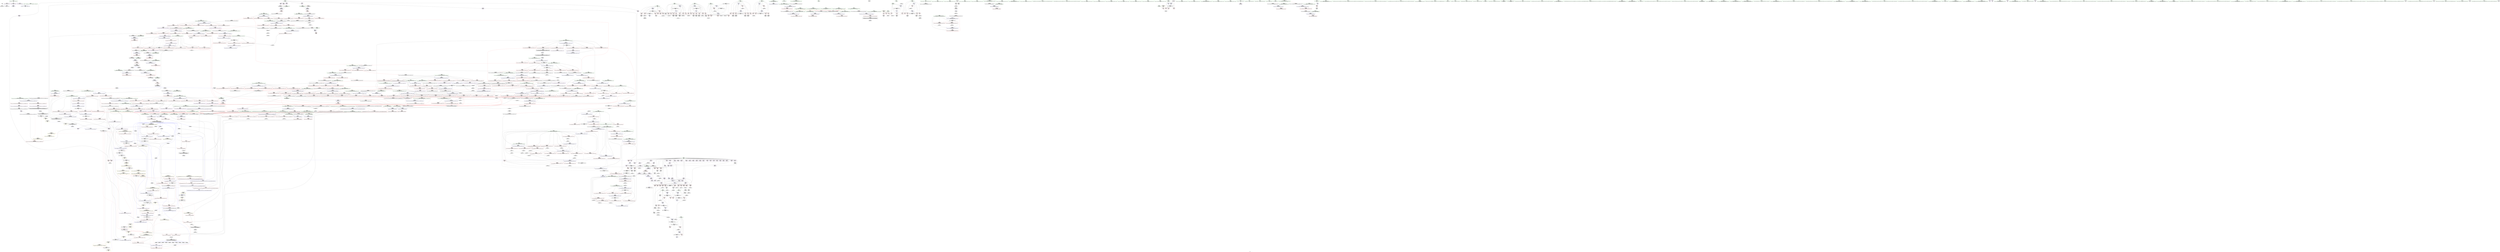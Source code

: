 digraph "SVFG" {
	label="SVFG";

	Node0x56524bf1fef0 [shape=record,color=grey,label="{NodeID: 0\nNullPtr}"];
	Node0x56524bf1fef0 -> Node0x56524bf802c0[style=solid];
	Node0x56524bf1fef0 -> Node0x56524bfa6120[style=solid];
	Node0x56524c0a0330 [shape=record,color=black,label="{NodeID: 1882\n1324 = PHI(1381, )\n}"];
	Node0x56524bf90c80 [shape=record,color=blue,label="{NodeID: 775\n509\<--544\n__cut\<--call\n_ZSt16__introsort_loopIPilN9__gnu_cxx5__ops15_Iter_less_iterEEvT_S4_T0_T1_\n}"];
	Node0x56524bf90c80 -> Node0x56524bf9a3a0[style=dashed];
	Node0x56524bf90c80 -> Node0x56524bf9a470[style=dashed];
	Node0x56524bf90c80 -> Node0x56524c0129a0[style=dashed];
	Node0x56524bf87850 [shape=record,color=red,label="{NodeID: 443\n320\<--70\n\<--i97\nmain\n}"];
	Node0x56524bf87850 -> Node0x56524bfd1590[style=solid];
	Node0x56524bfc9670 [shape=record,color=black,label="{NodeID: 1218\n118 = PHI(115, 119, )\n|{|<s1>7}}"];
	Node0x56524bfc9670 -> Node0x56524bf8f0e0[style=solid];
	Node0x56524bfc9670:s1 -> Node0x56524c0a4d20[style=solid,color=red];
	Node0x56524bf7b290 [shape=record,color=green,label="{NodeID: 111\n741\<--742\n__last.addr\<--__last.addr_field_insensitive\n_ZSt11__sort_heapIPiN9__gnu_cxx5__ops15_Iter_less_iterEEvT_S4_RT0_\n}"];
	Node0x56524bf7b290 -> Node0x56524bf9c350[style=solid];
	Node0x56524bf7b290 -> Node0x56524bf9c420[style=solid];
	Node0x56524bf7b290 -> Node0x56524bf9c4f0[style=solid];
	Node0x56524bf7b290 -> Node0x56524bf9c5c0[style=solid];
	Node0x56524bf7b290 -> Node0x56524bf91a50[style=solid];
	Node0x56524bf7b290 -> Node0x56524bf91bf0[style=solid];
	Node0x56524bfb1f60 [shape=record,color=blue,label="{NodeID: 886\n1495\<--1501\n__simple\<--\n_ZSt22__copy_move_backward_aILb1EPiS0_ET1_T0_S2_S1_\n}"];
	Node0x56524bf9d120 [shape=record,color=red,label="{NodeID: 554\n830\<--779\n\<--__parent\n_ZSt11__make_heapIPiN9__gnu_cxx5__ops15_Iter_less_iterEEvT_S4_RT0_\n}"];
	Node0x56524bf9d120 -> Node0x56524bfc9c10[style=solid];
	Node0x56524bfd4110 [shape=record,color=grey,label="{NodeID: 1329\n755 = cmp(754, 258, )\n}"];
	Node0x56524bf800f0 [shape=record,color=green,label="{NodeID: 222\n1572\<--1573\n__it.addr\<--__it.addr_field_insensitive\n_ZNK9__gnu_cxx5__ops14_Val_less_iterclIiPiEEbRT_T0_\n}"];
	Node0x56524bf800f0 -> Node0x56524bfa5c10[style=solid];
	Node0x56524bf800f0 -> Node0x56524bfb26b0[style=solid];
	Node0x56524bfa2b50 [shape=record,color=red,label="{NodeID: 665\n1265\<--1255\n\<--__b.addr\n_ZSt4swapIiENSt9enable_ifIXsr6__and_ISt6__not_ISt15__is_tuple_likeIT_EESt21is_move_constructibleIS3_ESt18is_move_assignableIS3_EEE5valueEvE4typeERS3_SC_\n|{<s0>63}}"];
	Node0x56524bfa2b50:s0 -> Node0x56524c09a5a0[style=solid,color=red];
	Node0x56524bf8dd60 [shape=record,color=purple,label="{NodeID: 333\n233\<--54\narrayidx56\<--cnt\nmain\n}"];
	Node0x56524bf77ba0 [shape=record,color=green,label="{NodeID: 1\n7\<--1\n__dso_handle\<--dummyObj\nGlob }"];
	Node0x56524c0a0400 [shape=record,color=black,label="{NodeID: 1883\n1327 = PHI(897, )\n}"];
	Node0x56524c0a0400 -> Node0x56524bfa3b90[style=solid];
	Node0x56524bf90d50 [shape=record,color=blue,label="{NodeID: 776\n503\<--552\n__last.addr\<--\n_ZSt16__introsort_loopIPilN9__gnu_cxx5__ops15_Iter_less_iterEEvT_S4_T0_T1_\n}"];
	Node0x56524bf90d50 -> Node0x56524c011fa0[style=dashed];
	Node0x56524bf87920 [shape=record,color=red,label="{NodeID: 444\n331\<--70\n\<--i97\nmain\n}"];
	Node0x56524bf87920 -> Node0x56524bf89c00[style=solid];
	Node0x56524bfc9c10 [shape=record,color=grey,label="{NodeID: 1219\n831 = Binary(830, 540, )\n}"];
	Node0x56524bfc9c10 -> Node0x56524bf921a0[style=solid];
	Node0x56524bf7b360 [shape=record,color=green,label="{NodeID: 112\n743\<--744\n__comp.addr\<--__comp.addr_field_insensitive\n_ZSt11__sort_heapIPiN9__gnu_cxx5__ops15_Iter_less_iterEEvT_S4_RT0_\n}"];
	Node0x56524bf7b360 -> Node0x56524bf9c690[style=solid];
	Node0x56524bf7b360 -> Node0x56524bf91b20[style=solid];
	Node0x56524bfb2030 [shape=record,color=blue,label="{NodeID: 887\n1511\<--1510\n__it.addr\<--__it\n_ZSt12__niter_baseIPiET_S1_\n}"];
	Node0x56524bfb2030 -> Node0x56524bfa5250[style=dashed];
	Node0x56524bf9d1f0 [shape=record,color=red,label="{NodeID: 555\n815\<--812\n\<--call\n_ZSt11__make_heapIPiN9__gnu_cxx5__ops15_Iter_less_iterEEvT_S4_RT0_\n}"];
	Node0x56524bf9d1f0 -> Node0x56524bf920d0[style=solid];
	Node0x56524bf801c0 [shape=record,color=green,label="{NodeID: 223\n14\<--1584\n_GLOBAL__sub_I_hank55663_1_0.cpp\<--_GLOBAL__sub_I_hank55663_1_0.cpp_field_insensitive\n}"];
	Node0x56524bf801c0 -> Node0x56524bfa6020[style=solid];
	Node0x56524bfa2c20 [shape=record,color=red,label="{NodeID: 666\n1272\<--1255\n\<--__b.addr\n_ZSt4swapIiENSt9enable_ifIXsr6__and_ISt6__not_ISt15__is_tuple_likeIT_EESt21is_move_constructibleIS3_ESt18is_move_assignableIS3_EEE5valueEvE4typeERS3_SC_\n}"];
	Node0x56524bfa2c20 -> Node0x56524bfb07d0[style=solid];
	Node0x56524bf8de30 [shape=record,color=purple,label="{NodeID: 334\n234\<--54\nfirst57\<--cnt\nmain\n}"];
	Node0x56524bf8de30 -> Node0x56524bf98800[style=solid];
	Node0x56524bf77c30 [shape=record,color=green,label="{NodeID: 2\n8\<--1\n.str\<--dummyObj\nGlob }"];
	Node0x56524c0a04d0 [shape=record,color=black,label="{NodeID: 1884\n394 = PHI()\n}"];
	Node0x56524bf90e20 [shape=record,color=blue,label="{NodeID: 777\n558\<--557\n__n.addr\<--__n\n_ZSt4__lgl\n}"];
	Node0x56524bf90e20 -> Node0x56524bf9a540[style=dashed];
	Node0x56524c00df70 [shape=record,color=yellow,style=double,label="{NodeID: 1552\n10V_1 = ENCHI(MR_10V_0)\npts\{51 \}\nFun[_ZSt6__sortIPiN9__gnu_cxx5__ops15_Iter_less_iterEEvT_S4_T0_]|{|<s1>13}}"];
	Node0x56524c00df70 -> Node0x56524c0205a0[style=dashed];
	Node0x56524c00df70:s1 -> Node0x56524c011aa0[style=dashed,color=red];
	Node0x56524bf879f0 [shape=record,color=red,label="{NodeID: 445\n356\<--70\n\<--i97\nmain\n}"];
	Node0x56524bf879f0 -> Node0x56524bf89f40[style=solid];
	Node0x56524bfc9d90 [shape=record,color=grey,label="{NodeID: 1220\n277 = Binary(270, 276, )\n}"];
	Node0x56524bfc9d90 -> Node0x56524bfccf10[style=solid];
	Node0x56524bf7b430 [shape=record,color=green,label="{NodeID: 113\n771\<--772\n__first.addr\<--__first.addr_field_insensitive\n_ZSt11__make_heapIPiN9__gnu_cxx5__ops15_Iter_less_iterEEvT_S4_RT0_\n}"];
	Node0x56524bf7b430 -> Node0x56524bf9c760[style=solid];
	Node0x56524bf7b430 -> Node0x56524bf9c830[style=solid];
	Node0x56524bf7b430 -> Node0x56524bf9c900[style=solid];
	Node0x56524bf7b430 -> Node0x56524bf9c9d0[style=solid];
	Node0x56524bf7b430 -> Node0x56524bf91cc0[style=solid];
	Node0x56524bfb2100 [shape=record,color=blue,label="{NodeID: 888\n1520\<--1517\n__first.addr\<--__first\n_ZNSt20__copy_move_backwardILb1ELb1ESt26random_access_iterator_tagE13__copy_move_bIiEEPT_PKS3_S6_S4_\n}"];
	Node0x56524bfb2100 -> Node0x56524bfa5320[style=dashed];
	Node0x56524bfb2100 -> Node0x56524bfa53f0[style=dashed];
	Node0x56524bf9d2c0 [shape=record,color=red,label="{NodeID: 556\n821\<--820\n\<--call5\n_ZSt11__make_heapIPiN9__gnu_cxx5__ops15_Iter_less_iterEEvT_S4_RT0_\n|{<s0>32}}"];
	Node0x56524bf9d2c0:s0 -> Node0x56524c0a4130[style=solid,color=red];
	Node0x56524bf802c0 [shape=record,color=black,label="{NodeID: 224\n2\<--3\ndummyVal\<--dummyVal\n}"];
	Node0x56524bfa2cf0 [shape=record,color=red,label="{NodeID: 667\n1263\<--1262\n\<--call\n_ZSt4swapIiENSt9enable_ifIXsr6__and_ISt6__not_ISt15__is_tuple_likeIT_EESt21is_move_constructibleIS3_ESt18is_move_assignableIS3_EEE5valueEvE4typeERS3_SC_\n}"];
	Node0x56524bfa2cf0 -> Node0x56524bfb0630[style=solid];
	Node0x56524bf8df00 [shape=record,color=purple,label="{NodeID: 335\n248\<--54\narrayidx63\<--cnt\nmain\n}"];
	Node0x56524bf77ee0 [shape=record,color=green,label="{NodeID: 3\n10\<--1\n.str.1\<--dummyObj\nGlob }"];
	Node0x56524c0a05a0 [shape=record,color=black,label="{NodeID: 1885\n812 = PHI(897, )\n}"];
	Node0x56524c0a05a0 -> Node0x56524bf9d1f0[style=solid];
	Node0x56524bf90ef0 [shape=record,color=blue,label="{NodeID: 778\n576\<--572\n__first.addr\<--__first\n_ZSt22__final_insertion_sortIPiN9__gnu_cxx5__ops15_Iter_less_iterEEvT_S4_T0_\n}"];
	Node0x56524bf90ef0 -> Node0x56524bf9a610[style=dashed];
	Node0x56524bf90ef0 -> Node0x56524bf9a6e0[style=dashed];
	Node0x56524bf90ef0 -> Node0x56524bf9a7b0[style=dashed];
	Node0x56524bf90ef0 -> Node0x56524bf9a880[style=dashed];
	Node0x56524bf90ef0 -> Node0x56524bf9a950[style=dashed];
	Node0x56524bf87ac0 [shape=record,color=red,label="{NodeID: 446\n362\<--70\n\<--i97\nmain\n}"];
	Node0x56524bf87ac0 -> Node0x56524bf8a0e0[style=solid];
	Node0x56524bfc9f10 [shape=record,color=grey,label="{NodeID: 1221\n104 = Binary(103, 83, )\n}"];
	Node0x56524bfc9f10 -> Node0x56524bfa6490[style=solid];
	Node0x56524bf80760 [shape=record,color=green,label="{NodeID: 114\n773\<--774\n__last.addr\<--__last.addr_field_insensitive\n_ZSt11__make_heapIPiN9__gnu_cxx5__ops15_Iter_less_iterEEvT_S4_RT0_\n}"];
	Node0x56524bf80760 -> Node0x56524bf9caa0[style=solid];
	Node0x56524bf80760 -> Node0x56524bf9cb70[style=solid];
	Node0x56524bf80760 -> Node0x56524bf91d90[style=solid];
	Node0x56524bfb21d0 [shape=record,color=blue,label="{NodeID: 889\n1522\<--1518\n__last.addr\<--__last\n_ZNSt20__copy_move_backwardILb1ELb1ESt26random_access_iterator_tagE13__copy_move_bIiEEPT_PKS3_S6_S4_\n}"];
	Node0x56524bfb21d0 -> Node0x56524bfa54c0[style=dashed];
	Node0x56524bf9d390 [shape=record,color=red,label="{NodeID: 557\n848\<--839\nthis1\<--this.addr\n_ZNK9__gnu_cxx5__ops15_Iter_less_iterclIPiS3_EEbT_T0_\n}"];
	Node0x56524bf803c0 [shape=record,color=black,label="{NodeID: 225\n25\<--26\n\<--_ZNSt8ios_base4InitD1Ev\nCan only get source location for instruction, argument, global var or function.}"];
	Node0x56524bfa2dc0 [shape=record,color=red,label="{NodeID: 668\n1267\<--1266\n\<--call1\n_ZSt4swapIiENSt9enable_ifIXsr6__and_ISt6__not_ISt15__is_tuple_likeIT_EESt21is_move_constructibleIS3_ESt18is_move_assignableIS3_EEE5valueEvE4typeERS3_SC_\n}"];
	Node0x56524bfa2dc0 -> Node0x56524bfb0700[style=solid];
	Node0x56524bf8dfd0 [shape=record,color=purple,label="{NodeID: 336\n249\<--54\nsecond64\<--cnt\nmain\n}"];
	Node0x56524bf8dfd0 -> Node0x56524bf988d0[style=solid];
	Node0x56524bf77f70 [shape=record,color=green,label="{NodeID: 4\n13\<--1\n\<--dummyObj\nCan only get source location for instruction, argument, global var or function.}"];
	Node0x56524c0a0670 [shape=record,color=black,label="{NodeID: 1886\n820 = PHI(897, )\n}"];
	Node0x56524c0a0670 -> Node0x56524bf9d2c0[style=solid];
	Node0x56524bf90fc0 [shape=record,color=blue,label="{NodeID: 779\n578\<--573\n__last.addr\<--__last\n_ZSt22__final_insertion_sortIPiN9__gnu_cxx5__ops15_Iter_less_iterEEvT_S4_T0_\n}"];
	Node0x56524bf90fc0 -> Node0x56524bf9aa20[style=dashed];
	Node0x56524bf90fc0 -> Node0x56524bf9aaf0[style=dashed];
	Node0x56524bf90fc0 -> Node0x56524bf9abc0[style=dashed];
	Node0x56524bf87b90 [shape=record,color=red,label="{NodeID: 447\n370\<--70\n\<--i97\nmain\n}"];
	Node0x56524bf87b90 -> Node0x56524bf8a280[style=solid];
	Node0x56524bfca090 [shape=record,color=grey,label="{NodeID: 1222\n801 = Binary(799, 800, )\n}"];
	Node0x56524bfca090 -> Node0x56524bfca210[style=solid];
	Node0x56524bf807f0 [shape=record,color=green,label="{NodeID: 115\n775\<--776\n__comp.addr\<--__comp.addr_field_insensitive\n_ZSt11__make_heapIPiN9__gnu_cxx5__ops15_Iter_less_iterEEvT_S4_RT0_\n}"];
	Node0x56524bf807f0 -> Node0x56524bf9cc40[style=solid];
	Node0x56524bf807f0 -> Node0x56524bf91e60[style=solid];
	Node0x56524bfb22a0 [shape=record,color=blue,label="{NodeID: 890\n1524\<--1519\n__result.addr\<--__result\n_ZNSt20__copy_move_backwardILb1ELb1ESt26random_access_iterator_tagE13__copy_move_bIiEEPT_PKS3_S6_S4_\n}"];
	Node0x56524bfb22a0 -> Node0x56524bfa5590[style=dashed];
	Node0x56524bfb22a0 -> Node0x56524bfa5660[style=dashed];
	Node0x56524bf9d460 [shape=record,color=red,label="{NodeID: 558\n849\<--841\n\<--__it1.addr\n_ZNK9__gnu_cxx5__ops15_Iter_less_iterclIPiS3_EEbT_T0_\n}"];
	Node0x56524bf9d460 -> Node0x56524bf9d600[style=solid];
	Node0x56524bf804c0 [shape=record,color=black,label="{NodeID: 226\n98\<--97\nidxprom\<--\nmain\n}"];
	Node0x56524bfa2e90 [shape=record,color=red,label="{NodeID: 669\n1271\<--1270\n\<--call2\n_ZSt4swapIiENSt9enable_ifIXsr6__and_ISt6__not_ISt15__is_tuple_likeIT_EESt21is_move_constructibleIS3_ESt18is_move_assignableIS3_EEE5valueEvE4typeERS3_SC_\n}"];
	Node0x56524bfa2e90 -> Node0x56524bfb07d0[style=solid];
	Node0x56524c026b50 [shape=record,color=yellow,style=double,label="{NodeID: 1444\n167V_1 = ENCHI(MR_167V_0)\npts\{782 869 918 1258 1290 1412 \}\nFun[_ZSt11__push_heapIPiliN9__gnu_cxx5__ops14_Iter_less_valEEvT_T0_S5_T1_RT2_]}"];
	Node0x56524c026b50 -> Node0x56524bfa05f0[style=dashed];
	Node0x56524c026b50 -> Node0x56524bfa06c0[style=dashed];
	Node0x56524bf8e0a0 [shape=record,color=purple,label="{NodeID: 337\n263\<--54\narrayidx70\<--cnt\nmain\n}"];
	Node0x56524bf78000 [shape=record,color=green,label="{NodeID: 5\n77\<--1\n\<--dummyObj\nCan only get source location for instruction, argument, global var or function.}"];
	Node0x56524c0a0740 [shape=record,color=black,label="{NodeID: 1887\n477 = PHI(556, )\n}"];
	Node0x56524c0a0740 -> Node0x56524bfd0c90[style=solid];
	Node0x56524bf91090 [shape=record,color=blue,label="{NodeID: 780\n620\<--615\n__first.addr\<--__first\n_ZSt14__partial_sortIPiN9__gnu_cxx5__ops15_Iter_less_iterEEvT_S4_S4_T0_\n}"];
	Node0x56524bf91090 -> Node0x56524bf9ac90[style=dashed];
	Node0x56524bf91090 -> Node0x56524bf9ad60[style=dashed];
	Node0x56524bf87c60 [shape=record,color=red,label="{NodeID: 448\n387\<--70\n\<--i97\nmain\n}"];
	Node0x56524bf87c60 -> Node0x56524bfcf610[style=solid];
	Node0x56524bfca210 [shape=record,color=grey,label="{NodeID: 1223\n802 = Binary(801, 476, )\n}"];
	Node0x56524bfca210 -> Node0x56524bf91f30[style=solid];
	Node0x56524bf808c0 [shape=record,color=green,label="{NodeID: 116\n777\<--778\n__len\<--__len_field_insensitive\n_ZSt11__make_heapIPiN9__gnu_cxx5__ops15_Iter_less_iterEEvT_S4_RT0_\n}"];
	Node0x56524bf808c0 -> Node0x56524bf9cd10[style=solid];
	Node0x56524bf808c0 -> Node0x56524bf9cde0[style=solid];
	Node0x56524bf808c0 -> Node0x56524bf91f30[style=solid];
	Node0x56524bfb2370 [shape=record,color=blue,label="{NodeID: 891\n1526\<--1536\n_Num\<--sub.ptr.div\n_ZNSt20__copy_move_backwardILb1ELb1ESt26random_access_iterator_tagE13__copy_move_bIiEEPT_PKS3_S6_S4_\n}"];
	Node0x56524bfb2370 -> Node0x56524bfa5730[style=dashed];
	Node0x56524bfb2370 -> Node0x56524bfa5800[style=dashed];
	Node0x56524bfb2370 -> Node0x56524bfa58d0[style=dashed];
	Node0x56524bfb2370 -> Node0x56524bfa59a0[style=dashed];
	Node0x56524bf9d530 [shape=record,color=red,label="{NodeID: 559\n851\<--843\n\<--__it2.addr\n_ZNK9__gnu_cxx5__ops15_Iter_less_iterclIPiS3_EEbT_T0_\n}"];
	Node0x56524bf9d530 -> Node0x56524bf9d6d0[style=solid];
	Node0x56524c0065b0 [shape=record,color=black,label="{NodeID: 1334\nMR_189V_5 = PHI(MR_189V_6, MR_189V_4, )\npts\{1194 \}\n}"];
	Node0x56524c0065b0 -> Node0x56524bfa2260[style=dashed];
	Node0x56524c0065b0 -> Node0x56524bfa2330[style=dashed];
	Node0x56524c0065b0 -> Node0x56524bfa2400[style=dashed];
	Node0x56524c0065b0 -> Node0x56524bfa24d0[style=dashed];
	Node0x56524c0065b0 -> Node0x56524bfa25a0[style=dashed];
	Node0x56524c0065b0 -> Node0x56524bfb0080[style=dashed];
	Node0x56524c0065b0 -> Node0x56524bfb0150[style=dashed];
	Node0x56524bf80590 [shape=record,color=black,label="{NodeID: 227\n110\<--109\nidx.ext\<--\nmain\n}"];
	Node0x56524bfa2f60 [shape=record,color=red,label="{NodeID: 670\n1299\<--1283\n\<--__first.addr\n_ZSt16__insertion_sortIPiN9__gnu_cxx5__ops15_Iter_less_iterEEvT_S4_T0_\n}"];
	Node0x56524bfa2f60 -> Node0x56524bfd3f90[style=solid];
	Node0x56524c026cf0 [shape=record,color=yellow,style=double,label="{NodeID: 1445\n10V_1 = ENCHI(MR_10V_0)\npts\{51 \}\nFun[_ZSt22__move_median_to_firstIPiN9__gnu_cxx5__ops15_Iter_less_iterEEvT_S4_S4_S4_T0_]|{<s0>47|<s1>48|<s2>49|<s3>50|<s4>51|<s5>52|<s6>53|<s7>54|<s8>55|<s9>56|<s10>57}}"];
	Node0x56524c026cf0:s0 -> Node0x56524c02a960[style=dashed,color=red];
	Node0x56524c026cf0:s1 -> Node0x56524c02a960[style=dashed,color=red];
	Node0x56524c026cf0:s2 -> Node0x56524c02ae20[style=dashed,color=red];
	Node0x56524c026cf0:s3 -> Node0x56524c02a960[style=dashed,color=red];
	Node0x56524c026cf0:s4 -> Node0x56524c02ae20[style=dashed,color=red];
	Node0x56524c026cf0:s5 -> Node0x56524c02ae20[style=dashed,color=red];
	Node0x56524c026cf0:s6 -> Node0x56524c02a960[style=dashed,color=red];
	Node0x56524c026cf0:s7 -> Node0x56524c02ae20[style=dashed,color=red];
	Node0x56524c026cf0:s8 -> Node0x56524c02a960[style=dashed,color=red];
	Node0x56524c026cf0:s9 -> Node0x56524c02ae20[style=dashed,color=red];
	Node0x56524c026cf0:s10 -> Node0x56524c02ae20[style=dashed,color=red];
	Node0x56524bf8e170 [shape=record,color=purple,label="{NodeID: 338\n264\<--54\nsecond71\<--cnt\nmain\n}"];
	Node0x56524bf8e170 -> Node0x56524bf989a0[style=solid];
	Node0x56524bf78090 [shape=record,color=green,label="{NodeID: 6\n83\<--1\n\<--dummyObj\nCan only get source location for instruction, argument, global var or function.}"];
	Node0x56524c0a0810 [shape=record,color=black,label="{NodeID: 1888\n544 = PHI(643, )\n}"];
	Node0x56524c0a0810 -> Node0x56524bf90c80[style=solid];
	Node0x56524bf91160 [shape=record,color=blue,label="{NodeID: 781\n622\<--616\n__middle.addr\<--__middle\n_ZSt14__partial_sortIPiN9__gnu_cxx5__ops15_Iter_less_iterEEvT_S4_S4_T0_\n}"];
	Node0x56524bf91160 -> Node0x56524bf9ae30[style=dashed];
	Node0x56524bf91160 -> Node0x56524bf9af00[style=dashed];
	Node0x56524bf87d30 [shape=record,color=red,label="{NodeID: 449\n348\<--72\n\<--sum\nmain\n}"];
	Node0x56524bf87d30 -> Node0x56524bfd0810[style=solid];
	Node0x56524bfca390 [shape=record,color=grey,label="{NodeID: 1224\n805 = Binary(804, 230, )\n}"];
	Node0x56524bfca390 -> Node0x56524bfca510[style=solid];
	Node0x56524bf80990 [shape=record,color=green,label="{NodeID: 117\n779\<--780\n__parent\<--__parent_field_insensitive\n_ZSt11__make_heapIPiN9__gnu_cxx5__ops15_Iter_less_iterEEvT_S4_RT0_\n}"];
	Node0x56524bf80990 -> Node0x56524bf9ceb0[style=solid];
	Node0x56524bf80990 -> Node0x56524bf9cf80[style=solid];
	Node0x56524bf80990 -> Node0x56524bf9d050[style=solid];
	Node0x56524bf80990 -> Node0x56524bf9d120[style=solid];
	Node0x56524bf80990 -> Node0x56524bf92000[style=solid];
	Node0x56524bf80990 -> Node0x56524bf921a0[style=solid];
	Node0x56524bfb2440 [shape=record,color=blue, style = dotted,label="{NodeID: 892\n1591\<--1593\noffset_0\<--dummyVal\n_ZNSt20__copy_move_backwardILb1ELb1ESt26random_access_iterator_tagE13__copy_move_bIiEEPT_PKS3_S6_S4_\n}"];
	Node0x56524bfb2440 -> Node0x56524c01c4a0[style=dashed];
	Node0x56524bf9d600 [shape=record,color=red,label="{NodeID: 560\n850\<--849\n\<--\n_ZNK9__gnu_cxx5__ops15_Iter_less_iterclIPiS3_EEbT_T0_\n}"];
	Node0x56524bf9d600 -> Node0x56524bfd2190[style=solid];
	Node0x56524c006a80 [shape=record,color=black,label="{NodeID: 1335\nMR_223V_3 = PHI(MR_223V_4, MR_223V_2, )\npts\{1356 \}\n}"];
	Node0x56524c006a80 -> Node0x56524bfa3e00[style=dashed];
	Node0x56524c006a80 -> Node0x56524bfa3ed0[style=dashed];
	Node0x56524c006a80 -> Node0x56524bfa3fa0[style=dashed];
	Node0x56524c006a80 -> Node0x56524bfb0ff0[style=dashed];
	Node0x56524bf80660 [shape=record,color=black,label="{NodeID: 228\n127\<--126\n\<--arraydecay7\nmain\n}"];
	Node0x56524bfa3030 [shape=record,color=red,label="{NodeID: 671\n1304\<--1283\n\<--__first.addr\n_ZSt16__insertion_sortIPiN9__gnu_cxx5__ops15_Iter_less_iterEEvT_S4_T0_\n}"];
	Node0x56524bfa3030 -> Node0x56524bf8fc40[style=solid];
	Node0x56524bf8e240 [shape=record,color=purple,label="{NodeID: 339\n273\<--54\narrayidx75\<--cnt\nmain\n}"];
	Node0x56524bf788d0 [shape=record,color=green,label="{NodeID: 7\n129\<--1\n\<--dummyObj\nCan only get source location for instruction, argument, global var or function.}"];
	Node0x56524c0a08e0 [shape=record,color=black,label="{NodeID: 1889\n562 = PHI()\n}"];
	Node0x56524c0a08e0 -> Node0x56524bf8a900[style=solid];
	Node0x56524c0a08e0 -> Node0x56524bf8a9d0[style=solid];
	Node0x56524bf91230 [shape=record,color=blue,label="{NodeID: 782\n624\<--617\n__last.addr\<--__last\n_ZSt14__partial_sortIPiN9__gnu_cxx5__ops15_Iter_less_iterEEvT_S4_S4_T0_\n}"];
	Node0x56524bf91230 -> Node0x56524bf9afd0[style=dashed];
	Node0x56524bf87e00 [shape=record,color=red,label="{NodeID: 450\n379\<--72\n\<--sum\nmain\n}"];
	Node0x56524bf87e00 -> Node0x56524bfcfa90[style=solid];
	Node0x56524bfca510 [shape=record,color=grey,label="{NodeID: 1225\n806 = Binary(805, 230, )\n}"];
	Node0x56524bfca510 -> Node0x56524bf92000[style=solid];
	Node0x56524bf80a60 [shape=record,color=green,label="{NodeID: 118\n781\<--782\n__value\<--__value_field_insensitive\n_ZSt11__make_heapIPiN9__gnu_cxx5__ops15_Iter_less_iterEEvT_S4_RT0_\n|{|<s1>31}}"];
	Node0x56524bf80a60 -> Node0x56524bf920d0[style=solid];
	Node0x56524bf80a60:s1 -> Node0x56524c09a5a0[style=solid,color=red];
	Node0x56524bfb2510 [shape=record,color=blue,label="{NodeID: 893\n1568\<--1565\nthis.addr\<--this\n_ZNK9__gnu_cxx5__ops14_Val_less_iterclIiPiEEbRT_T0_\n}"];
	Node0x56524bfb2510 -> Node0x56524bfa5a70[style=dashed];
	Node0x56524bf9d6d0 [shape=record,color=red,label="{NodeID: 561\n852\<--851\n\<--\n_ZNK9__gnu_cxx5__ops15_Iter_less_iterclIPiS3_EEbT_T0_\n}"];
	Node0x56524bf9d6d0 -> Node0x56524bfd2190[style=solid];
	Node0x56524c006f80 [shape=record,color=black,label="{NodeID: 1336\nMR_10V_2 = PHI(MR_10V_3, MR_10V_1, )\npts\{51 \}\n|{<s0>20|<s1>72|<s2>72}}"];
	Node0x56524c006f80:s0 -> Node0x56524c014ca0[style=dashed,color=blue];
	Node0x56524c006f80:s1 -> Node0x56524bfa4a30[style=dashed,color=red];
	Node0x56524c006f80:s2 -> Node0x56524c0219a0[style=dashed,color=red];
	Node0x56524bf88880 [shape=record,color=black,label="{NodeID: 229\n149\<--148\nidxprom15\<--\nmain\n}"];
	Node0x56524bfa3100 [shape=record,color=red,label="{NodeID: 672\n1313\<--1283\n\<--__first.addr\n_ZSt16__insertion_sortIPiN9__gnu_cxx5__ops15_Iter_less_iterEEvT_S4_T0_\n|{<s0>65}}"];
	Node0x56524bfa3100:s0 -> Node0x56524c0a2c70[style=solid,color=red];
	Node0x56524bf8e310 [shape=record,color=purple,label="{NodeID: 340\n274\<--54\nsecond76\<--cnt\nmain\n}"];
	Node0x56524bf8e310 -> Node0x56524bf98a70[style=solid];
	Node0x56524bf78960 [shape=record,color=green,label="{NodeID: 8\n130\<--1\n\<--dummyObj\nCan only get source location for instruction, argument, global var or function.}"];
	Node0x56524c0a09b0 [shape=record,color=black,label="{NodeID: 1890\n683 = PHI(1185, )\n}"];
	Node0x56524c0a09b0 -> Node0x56524bf8aeb0[style=solid];
	Node0x56524bf91300 [shape=record,color=blue,label="{NodeID: 783\n648\<--644\n__first.addr\<--__first\n_ZSt27__unguarded_partition_pivotIPiN9__gnu_cxx5__ops15_Iter_less_iterEET_S4_S4_T0_\n}"];
	Node0x56524bf91300 -> Node0x56524bf9b0a0[style=dashed];
	Node0x56524bf91300 -> Node0x56524bf9b170[style=dashed];
	Node0x56524bf91300 -> Node0x56524bf9b240[style=dashed];
	Node0x56524bf91300 -> Node0x56524bf9b310[style=dashed];
	Node0x56524bf91300 -> Node0x56524bf9b3e0[style=dashed];
	Node0x56524bf91300 -> Node0x56524bf9b4b0[style=dashed];
	Node0x56524bf87ed0 [shape=record,color=red,label="{NodeID: 451\n316\<--74\n\<--j101\nmain\n}"];
	Node0x56524bf87ed0 -> Node0x56524bfd1290[style=solid];
	Node0x56524bfca690 [shape=record,color=grey,label="{NodeID: 1226\n164 = Binary(163, 83, )\n}"];
	Node0x56524bfca690 -> Node0x56524bfa68a0[style=solid];
	Node0x56524bf80b30 [shape=record,color=green,label="{NodeID: 119\n783\<--784\nagg.tmp\<--agg.tmp_field_insensitive\n_ZSt11__make_heapIPiN9__gnu_cxx5__ops15_Iter_less_iterEEvT_S4_RT0_\n}"];
	Node0x56524bfb25e0 [shape=record,color=blue,label="{NodeID: 894\n1570\<--1566\n__val.addr\<--__val\n_ZNK9__gnu_cxx5__ops14_Val_less_iterclIiPiEEbRT_T0_\n}"];
	Node0x56524bfb25e0 -> Node0x56524bfa5b40[style=dashed];
	Node0x56524bf9d7a0 [shape=record,color=red,label="{NodeID: 562\n880\<--860\n\<--__first.addr\n_ZSt10__pop_heapIPiN9__gnu_cxx5__ops15_Iter_less_iterEEvT_S4_S4_RT0_\n|{<s0>34}}"];
	Node0x56524bf9d7a0:s0 -> Node0x56524c09a5a0[style=solid,color=red];
	Node0x56524bf88950 [shape=record,color=black,label="{NodeID: 230\n154\<--153\nidxprom17\<--sub\nmain\n}"];
	Node0x56524bfa31d0 [shape=record,color=red,label="{NodeID: 673\n1320\<--1283\n\<--__first.addr\n_ZSt16__insertion_sortIPiN9__gnu_cxx5__ops15_Iter_less_iterEEvT_S4_T0_\n|{<s0>67}}"];
	Node0x56524bfa31d0:s0 -> Node0x56524c09c560[style=solid,color=red];
	Node0x56524bf8e3e0 [shape=record,color=purple,label="{NodeID: 341\n280\<--54\narrayidx80\<--cnt\nmain\n}"];
	Node0x56524bf789f0 [shape=record,color=green,label="{NodeID: 9\n131\<--1\n\<--dummyObj\nCan only get source location for instruction, argument, global var or function.}"];
	Node0x56524c0a0a80 [shape=record,color=black,label="{NodeID: 1891\n718 = PHI(835, )\n}"];
	Node0x56524bf913d0 [shape=record,color=blue,label="{NodeID: 784\n650\<--645\n__last.addr\<--__last\n_ZSt27__unguarded_partition_pivotIPiN9__gnu_cxx5__ops15_Iter_less_iterEET_S4_S4_T0_\n}"];
	Node0x56524bf913d0 -> Node0x56524bf9b580[style=dashed];
	Node0x56524bf913d0 -> Node0x56524bf9b650[style=dashed];
	Node0x56524bf913d0 -> Node0x56524bf9b720[style=dashed];
	Node0x56524bf87fa0 [shape=record,color=red,label="{NodeID: 452\n321\<--74\n\<--j101\nmain\n}"];
	Node0x56524bf87fa0 -> Node0x56524bfd1590[style=solid];
	Node0x56524bfca810 [shape=record,color=grey,label="{NodeID: 1227\n666 = Binary(665, 476, )\n}"];
	Node0x56524bfca810 -> Node0x56524bfca990[style=solid];
	Node0x56524bf80c00 [shape=record,color=green,label="{NodeID: 120\n813\<--814\n_ZSt4moveIRiEONSt16remove_referenceIT_E4typeEOS2_\<--_ZSt4moveIRiEONSt16remove_referenceIT_E4typeEOS2__field_insensitive\n}"];
	Node0x56524bfb26b0 [shape=record,color=blue,label="{NodeID: 895\n1572\<--1567\n__it.addr\<--__it\n_ZNK9__gnu_cxx5__ops14_Val_less_iterclIiPiEEbRT_T0_\n}"];
	Node0x56524bfb26b0 -> Node0x56524bfa5c10[style=dashed];
	Node0x56524bf9d870 [shape=record,color=red,label="{NodeID: 563\n885\<--860\n\<--__first.addr\n_ZSt10__pop_heapIPiN9__gnu_cxx5__ops15_Iter_less_iterEEvT_S4_S4_RT0_\n|{<s0>36}}"];
	Node0x56524bf9d870:s0 -> Node0x56524c0a3d40[style=solid,color=red];
	Node0x56524c007980 [shape=record,color=black,label="{NodeID: 1338\nMR_18V_4 = PHI(MR_18V_5, MR_18V_3, )\npts\{61 \}\n}"];
	Node0x56524c007980 -> Node0x56524bf86400[style=dashed];
	Node0x56524c007980 -> Node0x56524bf864d0[style=dashed];
	Node0x56524c007980 -> Node0x56524bf865a0[style=dashed];
	Node0x56524c007980 -> Node0x56524bfa7330[style=dashed];
	Node0x56524c007980 -> Node0x56524bfa79b0[style=dashed];
	Node0x56524c007980 -> Node0x56524c007980[style=dashed];
	Node0x56524c007980 -> Node0x56524c009280[style=dashed];
	Node0x56524c007980 -> Node0x56524c00d880[style=dashed];
	Node0x56524bf88a20 [shape=record,color=black,label="{NodeID: 231\n160\<--159\nidxprom20\<--\nmain\n}"];
	Node0x56524bfa32a0 [shape=record,color=red,label="{NodeID: 674\n1329\<--1283\n\<--__first.addr\n_ZSt16__insertion_sortIPiN9__gnu_cxx5__ops15_Iter_less_iterEEvT_S4_T0_\n}"];
	Node0x56524bfa32a0 -> Node0x56524bfb0be0[style=solid];
	Node0x56524bf8e4b0 [shape=record,color=purple,label="{NodeID: 342\n281\<--54\nsecond81\<--cnt\nmain\n}"];
	Node0x56524bf8e4b0 -> Node0x56524bf98b40[style=solid];
	Node0x56524bf78a80 [shape=record,color=green,label="{NodeID: 10\n192\<--1\n\<--dummyObj\nCan only get source location for instruction, argument, global var or function.|{<s0>36}}"];
	Node0x56524bf78a80:s0 -> Node0x56524c0a3e90[style=solid,color=red];
	Node0x56524c0a0b50 [shape=record,color=black,label="{NodeID: 1892\n877 = PHI(897, )\n}"];
	Node0x56524c0a0b50 -> Node0x56524bf9dd50[style=solid];
	Node0x56524bf914a0 [shape=record,color=blue,label="{NodeID: 785\n652\<--668\n__mid\<--add.ptr\n_ZSt27__unguarded_partition_pivotIPiN9__gnu_cxx5__ops15_Iter_less_iterEET_S4_S4_T0_\n}"];
	Node0x56524bf914a0 -> Node0x56524bf9b7f0[style=dashed];
	Node0x56524bf88070 [shape=record,color=red,label="{NodeID: 453\n325\<--74\n\<--j101\nmain\n}"];
	Node0x56524bf88070 -> Node0x56524bf89a60[style=solid];
	Node0x56524bfca990 [shape=record,color=grey,label="{NodeID: 1228\n667 = Binary(666, 230, )\n}"];
	Node0x56524bf80cd0 [shape=record,color=green,label="{NodeID: 121\n824\<--825\n_ZSt13__adjust_heapIPiliN9__gnu_cxx5__ops15_Iter_less_iterEEvT_T0_S5_T1_T2_\<--_ZSt13__adjust_heapIPiliN9__gnu_cxx5__ops15_Iter_less_iterEEvT_T0_S5_T1_T2__field_insensitive\n}"];
	Node0x56524bf9d940 [shape=record,color=red,label="{NodeID: 564\n887\<--860\n\<--__first.addr\n_ZSt10__pop_heapIPiN9__gnu_cxx5__ops15_Iter_less_iterEEvT_S4_S4_RT0_\n}"];
	Node0x56524bf9d940 -> Node0x56524bf8b600[style=solid];
	Node0x56524bf88af0 [shape=record,color=black,label="{NodeID: 232\n170\<--168\nidxprom25\<--inc24\nmain\n}"];
	Node0x56524bfa3370 [shape=record,color=red,label="{NodeID: 675\n1300\<--1285\n\<--__last.addr\n_ZSt16__insertion_sortIPiN9__gnu_cxx5__ops15_Iter_less_iterEEvT_S4_T0_\n}"];
	Node0x56524bfa3370 -> Node0x56524bfd3f90[style=solid];
	Node0x56524bf8e580 [shape=record,color=purple,label="{NodeID: 343\n289\<--54\narrayidx86\<--cnt\nmain\n}"];
	Node0x56524bf78b80 [shape=record,color=green,label="{NodeID: 11\n230\<--1\n\<--dummyObj\nCan only get source location for instruction, argument, global var or function.}"];
	Node0x56524c0a0c20 [shape=record,color=black,label="{NodeID: 1893\n881 = PHI(897, )\n}"];
	Node0x56524c0a0c20 -> Node0x56524bf9de20[style=solid];
	Node0x56524bf91570 [shape=record,color=blue,label="{NodeID: 786\n693\<--688\n__first.addr\<--__first\n_ZSt13__heap_selectIPiN9__gnu_cxx5__ops15_Iter_less_iterEEvT_S4_S4_T0_\n}"];
	Node0x56524bf91570 -> Node0x56524bf9b8c0[style=dashed];
	Node0x56524bf91570 -> Node0x56524bf9b990[style=dashed];
	Node0x56524bf91570 -> Node0x56524bf9ba60[style=dashed];
	Node0x56524c00e7b0 [shape=record,color=yellow,style=double,label="{NodeID: 1561\n205V_1 = ENCHI(MR_205V_0)\npts\{782 869 918 1043 1290 1412 \}\nFun[_ZSt4swapIiENSt9enable_ifIXsr6__and_ISt6__not_ISt15__is_tuple_likeIT_EESt21is_move_constructibleIS3_ESt18is_move_assignableIS3_EEE5valueEvE4typeERS3_SC_]}"];
	Node0x56524c00e7b0 -> Node0x56524bfa2cf0[style=dashed];
	Node0x56524c00e7b0 -> Node0x56524bfa2dc0[style=dashed];
	Node0x56524c00e7b0 -> Node0x56524bfa2e90[style=dashed];
	Node0x56524bf88140 [shape=record,color=red,label="{NodeID: 454\n342\<--74\n\<--j101\nmain\n}"];
	Node0x56524bf88140 -> Node0x56524bf89da0[style=solid];
	Node0x56524bfcab10 [shape=record,color=grey,label="{NodeID: 1229\n337 = Binary(338, 336, )\n}"];
	Node0x56524bfcab10 -> Node0x56524bfd3390[style=solid];
	Node0x56524bf80dd0 [shape=record,color=green,label="{NodeID: 122\n839\<--840\nthis.addr\<--this.addr_field_insensitive\n_ZNK9__gnu_cxx5__ops15_Iter_less_iterclIPiS3_EEbT_T0_\n}"];
	Node0x56524bf80dd0 -> Node0x56524bf9d390[style=solid];
	Node0x56524bf80dd0 -> Node0x56524bf92270[style=solid];
	Node0x56524bf9da10 [shape=record,color=red,label="{NodeID: 565\n886\<--862\n\<--__last.addr\n_ZSt10__pop_heapIPiN9__gnu_cxx5__ops15_Iter_less_iterEEvT_S4_S4_RT0_\n}"];
	Node0x56524bf9da10 -> Node0x56524bf8b530[style=solid];
	Node0x56524bf88bc0 [shape=record,color=black,label="{NodeID: 233\n177\<--176\nidxprom29\<--\nmain\n}"];
	Node0x56524bfa3440 [shape=record,color=red,label="{NodeID: 676\n1309\<--1285\n\<--__last.addr\n_ZSt16__insertion_sortIPiN9__gnu_cxx5__ops15_Iter_less_iterEEvT_S4_T0_\n}"];
	Node0x56524bfa3440 -> Node0x56524bfd2a90[style=solid];
	Node0x56524bf8e650 [shape=record,color=purple,label="{NodeID: 344\n290\<--54\nsecond87\<--cnt\nmain\n}"];
	Node0x56524bf8e650 -> Node0x56524bf98c10[style=solid];
	Node0x56524bf78c80 [shape=record,color=green,label="{NodeID: 12\n258\<--1\n\<--dummyObj\nCan only get source location for instruction, argument, global var or function.}"];
	Node0x56524c0a0cf0 [shape=record,color=black,label="{NodeID: 1894\n892 = PHI(897, )\n}"];
	Node0x56524c0a0cf0 -> Node0x56524bf9def0[style=solid];
	Node0x56524bf91640 [shape=record,color=blue,label="{NodeID: 787\n695\<--689\n__middle.addr\<--__middle\n_ZSt13__heap_selectIPiN9__gnu_cxx5__ops15_Iter_less_iterEEvT_S4_S4_T0_\n}"];
	Node0x56524bf91640 -> Node0x56524bf9bb30[style=dashed];
	Node0x56524bf91640 -> Node0x56524bf9bc00[style=dashed];
	Node0x56524bf91640 -> Node0x56524bf9bcd0[style=dashed];
	Node0x56524c00e950 [shape=record,color=yellow,style=double,label="{NodeID: 1562\n10V_1 = ENCHI(MR_10V_0)\npts\{51 \}\nFun[_ZSt23__copy_move_backward_a2ILb1EPiS0_ET1_T0_S2_S1_]|{<s0>83}}"];
	Node0x56524c00e950:s0 -> Node0x56524c00f810[style=dashed,color=red];
	Node0x56524bf88210 [shape=record,color=red,label="{NodeID: 455\n352\<--74\n\<--j101\nmain\n}"];
	Node0x56524bf88210 -> Node0x56524bfd0210[style=solid];
	Node0x56524bfcac90 [shape=record,color=grey,label="{NodeID: 1230\n665 = Binary(663, 664, )\n}"];
	Node0x56524bfcac90 -> Node0x56524bfca810[style=solid];
	Node0x56524bf80ea0 [shape=record,color=green,label="{NodeID: 123\n841\<--842\n__it1.addr\<--__it1.addr_field_insensitive\n_ZNK9__gnu_cxx5__ops15_Iter_less_iterclIPiS3_EEbT_T0_\n}"];
	Node0x56524bf80ea0 -> Node0x56524bf9d460[style=solid];
	Node0x56524bf80ea0 -> Node0x56524bf92340[style=solid];
	Node0x56524bf9dae0 [shape=record,color=red,label="{NodeID: 566\n876\<--864\n\<--__result.addr\n_ZSt10__pop_heapIPiN9__gnu_cxx5__ops15_Iter_less_iterEEvT_S4_S4_RT0_\n|{<s0>33}}"];
	Node0x56524bf9dae0:s0 -> Node0x56524c09a5a0[style=solid,color=red];
	Node0x56524bf88c90 [shape=record,color=black,label="{NodeID: 234\n181\<--180\nidxprom31\<--\nmain\n}"];
	Node0x56524bfa3510 [shape=record,color=red,label="{NodeID: 677\n1308\<--1287\n\<--__i\n_ZSt16__insertion_sortIPiN9__gnu_cxx5__ops15_Iter_less_iterEEvT_S4_T0_\n}"];
	Node0x56524bfa3510 -> Node0x56524bfd2a90[style=solid];
	Node0x56524c0273a0 [shape=record,color=yellow,style=double,label="{NodeID: 1452\n10V_1 = ENCHI(MR_10V_0)\npts\{51 \}\nFun[_ZSt13move_backwardIPiS0_ET0_T_S2_S1_]|{<s0>75}}"];
	Node0x56524c0273a0:s0 -> Node0x56524c00e950[style=dashed,color=red];
	Node0x56524bf8e720 [shape=record,color=purple,label="{NodeID: 345\n327\<--54\narrayidx109\<--cnt\nmain\n}"];
	Node0x56524bf78d80 [shape=record,color=green,label="{NodeID: 13\n338\<--1\n\<--dummyObj\nCan only get source location for instruction, argument, global var or function.}"];
	Node0x56524c0a0dc0 [shape=record,color=black,label="{NodeID: 1895\n953 = PHI(835, )\n}"];
	Node0x56524bf91710 [shape=record,color=blue,label="{NodeID: 788\n697\<--690\n__last.addr\<--__last\n_ZSt13__heap_selectIPiN9__gnu_cxx5__ops15_Iter_less_iterEEvT_S4_S4_T0_\n}"];
	Node0x56524bf91710 -> Node0x56524bf9bda0[style=dashed];
	Node0x56524bf882e0 [shape=record,color=red,label="{NodeID: 456\n138\<--137\n\<--arrayidx9\nmain\n}"];
	Node0x56524bf882e0 -> Node0x56524bfa6700[style=solid];
	Node0x56524bfcae10 [shape=record,color=grey,label="{NodeID: 1231\n891 = Binary(890, 476, )\n|{<s0>36}}"];
	Node0x56524bfcae10:s0 -> Node0x56524c0a3fe0[style=solid,color=red];
	Node0x56524bf80f70 [shape=record,color=green,label="{NodeID: 124\n843\<--844\n__it2.addr\<--__it2.addr_field_insensitive\n_ZNK9__gnu_cxx5__ops15_Iter_less_iterclIPiS3_EEbT_T0_\n}"];
	Node0x56524bf80f70 -> Node0x56524bf9d530[style=solid];
	Node0x56524bf80f70 -> Node0x56524bf92410[style=solid];
	Node0x56524bf9dbb0 [shape=record,color=red,label="{NodeID: 567\n883\<--864\n\<--__result.addr\n_ZSt10__pop_heapIPiN9__gnu_cxx5__ops15_Iter_less_iterEEvT_S4_S4_RT0_\n}"];
	Node0x56524bf9dbb0 -> Node0x56524bf928f0[style=solid];
	Node0x56524bf88d60 [shape=record,color=black,label="{NodeID: 235\n215\<--214\nconv\<--\nmain\n}"];
	Node0x56524bf88d60 -> Node0x56524bfd2c10[style=solid];
	Node0x56524bfa35e0 [shape=record,color=red,label="{NodeID: 678\n1312\<--1287\n\<--__i\n_ZSt16__insertion_sortIPiN9__gnu_cxx5__ops15_Iter_less_iterEEvT_S4_T0_\n|{<s0>65}}"];
	Node0x56524bfa35e0:s0 -> Node0x56524c0a23e0[style=solid,color=red];
	Node0x56524bf8e7f0 [shape=record,color=purple,label="{NodeID: 346\n328\<--54\nfirst110\<--cnt\nmain\n}"];
	Node0x56524bf8e7f0 -> Node0x56524bf98ce0[style=solid];
	Node0x56524bf78e80 [shape=record,color=green,label="{NodeID: 14\n376\<--1\n\<--dummyObj\nCan only get source location for instruction, argument, global var or function.}"];
	Node0x56524c0a0e90 [shape=record,color=black,label="{NodeID: 1896\n962 = PHI(897, )\n}"];
	Node0x56524c0a0e90 -> Node0x56524bf9f680[style=solid];
	Node0x56524bf917e0 [shape=record,color=blue,label="{NodeID: 789\n699\<--709\n__i\<--\n_ZSt13__heap_selectIPiN9__gnu_cxx5__ops15_Iter_less_iterEEvT_S4_S4_T0_\n}"];
	Node0x56524bf917e0 -> Node0x56524c0188a0[style=dashed];
	Node0x56524bf883b0 [shape=record,color=red,label="{NodeID: 457\n151\<--150\n\<--arrayidx16\nmain\n}"];
	Node0x56524bf883b0 -> Node0x56524bfd3210[style=solid];
	Node0x56524bfcaf90 [shape=record,color=grey,label="{NodeID: 1232\n890 = Binary(888, 889, )\n}"];
	Node0x56524bfcaf90 -> Node0x56524bfcae10[style=solid];
	Node0x56524bf81040 [shape=record,color=green,label="{NodeID: 125\n860\<--861\n__first.addr\<--__first.addr_field_insensitive\n_ZSt10__pop_heapIPiN9__gnu_cxx5__ops15_Iter_less_iterEEvT_S4_S4_RT0_\n}"];
	Node0x56524bf81040 -> Node0x56524bf9d7a0[style=solid];
	Node0x56524bf81040 -> Node0x56524bf9d870[style=solid];
	Node0x56524bf81040 -> Node0x56524bf9d940[style=solid];
	Node0x56524bf81040 -> Node0x56524bf924e0[style=solid];
	Node0x56524bf9dc80 [shape=record,color=red,label="{NodeID: 568\n894\<--866\n\<--__comp.addr\n_ZSt10__pop_heapIPiN9__gnu_cxx5__ops15_Iter_less_iterEEvT_S4_S4_RT0_\n}"];
	Node0x56524c009280 [shape=record,color=black,label="{NodeID: 1343\nMR_18V_6 = PHI(MR_18V_7, MR_18V_5, )\npts\{61 \}\n}"];
	Node0x56524c009280 -> Node0x56524bf86400[style=dashed];
	Node0x56524c009280 -> Node0x56524bfa7330[style=dashed];
	Node0x56524c009280 -> Node0x56524c007980[style=dashed];
	Node0x56524c009280 -> Node0x56524c009280[style=dashed];
	Node0x56524bf88e30 [shape=record,color=black,label="{NodeID: 236\n222\<--221\nconv50\<--\nmain\n}"];
	Node0x56524bf88e30 -> Node0x56524bfd1b90[style=solid];
	Node0x56524bfa36b0 [shape=record,color=red,label="{NodeID: 679\n1316\<--1287\n\<--__i\n_ZSt16__insertion_sortIPiN9__gnu_cxx5__ops15_Iter_less_iterEEvT_S4_T0_\n|{<s0>66}}"];
	Node0x56524bfa36b0:s0 -> Node0x56524c09a5a0[style=solid,color=red];
	Node0x56524bf8e8c0 [shape=record,color=purple,label="{NodeID: 347\n333\<--54\narrayidx113\<--cnt\nmain\n}"];
	Node0x56524bf78f80 [shape=record,color=green,label="{NodeID: 15\n382\<--1\n\<--dummyObj\nCan only get source location for instruction, argument, global var or function.}"];
	Node0x56524c0a0f60 [shape=record,color=black,label="{NodeID: 1897\n989 = PHI(897, )\n}"];
	Node0x56524c0a0f60 -> Node0x56524bf9f750[style=solid];
	Node0x56524bf918b0 [shape=record,color=blue,label="{NodeID: 790\n699\<--731\n__i\<--incdec.ptr\n_ZSt13__heap_selectIPiN9__gnu_cxx5__ops15_Iter_less_iterEEvT_S4_S4_T0_\n}"];
	Node0x56524bf918b0 -> Node0x56524c0188a0[style=dashed];
	Node0x56524bf88480 [shape=record,color=red,label="{NodeID: 458\n156\<--155\n\<--arrayidx18\nmain\n}"];
	Node0x56524bf88480 -> Node0x56524bfd3210[style=solid];
	Node0x56524bfcb110 [shape=record,color=grey,label="{NodeID: 1233\n168 = Binary(167, 83, )\n}"];
	Node0x56524bfcb110 -> Node0x56524bf88af0[style=solid];
	Node0x56524bfcb110 -> Node0x56524bfa6970[style=solid];
	Node0x56524bf81110 [shape=record,color=green,label="{NodeID: 126\n862\<--863\n__last.addr\<--__last.addr_field_insensitive\n_ZSt10__pop_heapIPiN9__gnu_cxx5__ops15_Iter_less_iterEEvT_S4_S4_RT0_\n}"];
	Node0x56524bf81110 -> Node0x56524bf9da10[style=solid];
	Node0x56524bf81110 -> Node0x56524bf925b0[style=solid];
	Node0x56524bf9dd50 [shape=record,color=red,label="{NodeID: 569\n878\<--877\n\<--call\n_ZSt10__pop_heapIPiN9__gnu_cxx5__ops15_Iter_less_iterEEvT_S4_S4_RT0_\n}"];
	Node0x56524bf9dd50 -> Node0x56524bf92820[style=solid];
	Node0x56524c009780 [shape=record,color=black,label="{NodeID: 1344\nMR_22V_6 = PHI(MR_22V_10, MR_22V_5, )\npts\{65 \}\n}"];
	Node0x56524c009780 -> Node0x56524bfa6e50[style=dashed];
	Node0x56524c009780 -> Node0x56524c009780[style=dashed];
	Node0x56524c009780 -> Node0x56524c005280[style=dashed];
	Node0x56524c009780 -> Node0x56524c01e7a0[style=dashed];
	Node0x56524bf88f00 [shape=record,color=black,label="{NodeID: 237\n224\<--223\nidxprom51\<--\nmain\n}"];
	Node0x56524bfa3780 [shape=record,color=red,label="{NodeID: 680\n1321\<--1287\n\<--__i\n_ZSt16__insertion_sortIPiN9__gnu_cxx5__ops15_Iter_less_iterEEvT_S4_T0_\n|{<s0>67}}"];
	Node0x56524bfa3780:s0 -> Node0x56524c09c670[style=solid,color=red];
	Node0x56524bf8e990 [shape=record,color=purple,label="{NodeID: 348\n334\<--54\nfirst114\<--cnt\nmain\n}"];
	Node0x56524bf8e990 -> Node0x56524bf98db0[style=solid];
	Node0x56524bf79080 [shape=record,color=green,label="{NodeID: 16\n476\<--1\n\<--dummyObj\nCan only get source location for instruction, argument, global var or function.}"];
	Node0x56524c0a1030 [shape=record,color=black,label="{NodeID: 1898\n999 = PHI(1014, )\n}"];
	Node0x56524bf91980 [shape=record,color=blue,label="{NodeID: 791\n739\<--736\n__first.addr\<--__first\n_ZSt11__sort_heapIPiN9__gnu_cxx5__ops15_Iter_less_iterEEvT_S4_RT0_\n}"];
	Node0x56524bf91980 -> Node0x56524bf9c1b0[style=dashed];
	Node0x56524bf91980 -> Node0x56524bf9c280[style=dashed];
	Node0x56524bf88550 [shape=record,color=red,label="{NodeID: 459\n163\<--162\n\<--second22\nmain\n}"];
	Node0x56524bf88550 -> Node0x56524bfca690[style=solid];
	Node0x56524bfcb290 [shape=record,color=grey,label="{NodeID: 1234\n174 = Binary(173, 83, )\n}"];
	Node0x56524bfcb290 -> Node0x56524bfa6a40[style=solid];
	Node0x56524bf811e0 [shape=record,color=green,label="{NodeID: 127\n864\<--865\n__result.addr\<--__result.addr_field_insensitive\n_ZSt10__pop_heapIPiN9__gnu_cxx5__ops15_Iter_less_iterEEvT_S4_S4_RT0_\n}"];
	Node0x56524bf811e0 -> Node0x56524bf9dae0[style=solid];
	Node0x56524bf811e0 -> Node0x56524bf9dbb0[style=solid];
	Node0x56524bf811e0 -> Node0x56524bf92680[style=solid];
	Node0x56524bf9de20 [shape=record,color=red,label="{NodeID: 570\n882\<--881\n\<--call1\n_ZSt10__pop_heapIPiN9__gnu_cxx5__ops15_Iter_less_iterEEvT_S4_S4_RT0_\n}"];
	Node0x56524bf9de20 -> Node0x56524bf928f0[style=solid];
	Node0x56524c009c80 [shape=record,color=black,label="{NodeID: 1345\nMR_24V_6 = PHI(MR_24V_7, MR_24V_5, )\npts\{67 \}\n}"];
	Node0x56524c009c80 -> Node0x56524bf86e90[style=dashed];
	Node0x56524c009c80 -> Node0x56524bf86f60[style=dashed];
	Node0x56524c009c80 -> Node0x56524bf87030[style=dashed];
	Node0x56524c009c80 -> Node0x56524bf87100[style=dashed];
	Node0x56524c009c80 -> Node0x56524bf871d0[style=dashed];
	Node0x56524c009c80 -> Node0x56524bfa6f20[style=dashed];
	Node0x56524c009c80 -> Node0x56524bfa7190[style=dashed];
	Node0x56524c009c80 -> Node0x56524c009c80[style=dashed];
	Node0x56524c009c80 -> Node0x56524c005780[style=dashed];
	Node0x56524bf88fd0 [shape=record,color=black,label="{NodeID: 238\n228\<--227\nconv54\<--\nmain\n}"];
	Node0x56524bf88fd0 -> Node0x56524bfcba10[style=solid];
	Node0x56524bfa3850 [shape=record,color=red,label="{NodeID: 681\n1322\<--1287\n\<--__i\n_ZSt16__insertion_sortIPiN9__gnu_cxx5__ops15_Iter_less_iterEEvT_S4_T0_\n}"];
	Node0x56524bfa3850 -> Node0x56524bf8fd10[style=solid];
	Node0x56524c027750 [shape=record,color=yellow,style=double,label="{NodeID: 1456\n10V_1 = ENCHI(MR_10V_0)\npts\{51 \}\nFun[_ZSt13__heap_selectIPiN9__gnu_cxx5__ops15_Iter_less_iterEEvT_S4_S4_T0_]|{<s0>26|<s1>26}}"];
	Node0x56524c027750:s0 -> Node0x56524c00ba80[style=dashed,color=red];
	Node0x56524c027750:s1 -> Node0x56524c018da0[style=dashed,color=red];
	Node0x56524bf8ea60 [shape=record,color=purple,label="{NodeID: 349\n344\<--54\narrayidx121\<--cnt\nmain\n}"];
	Node0x56524bf79180 [shape=record,color=green,label="{NodeID: 17\n526\<--1\n\<--dummyObj\nCan only get source location for instruction, argument, global var or function.}"];
	Node0x56524c0a1100 [shape=record,color=black,label="{NodeID: 1899\n1008 = PHI(897, )\n}"];
	Node0x56524c0a1100 -> Node0x56524bf9f820[style=solid];
	Node0x56524bf91a50 [shape=record,color=blue,label="{NodeID: 792\n741\<--737\n__last.addr\<--__last\n_ZSt11__sort_heapIPiN9__gnu_cxx5__ops15_Iter_less_iterEEvT_S4_RT0_\n}"];
	Node0x56524bf91a50 -> Node0x56524c0250a0[style=dashed];
	Node0x56524bf88620 [shape=record,color=red,label="{NodeID: 460\n173\<--172\n\<--second27\nmain\n}"];
	Node0x56524bf88620 -> Node0x56524bfcb290[style=solid];
	Node0x56524bfcb410 [shape=record,color=grey,label="{NodeID: 1235\n399 = Binary(398, 83, )\n}"];
	Node0x56524bfcb410 -> Node0x56524bfa7b50[style=solid];
	Node0x56524bf812b0 [shape=record,color=green,label="{NodeID: 128\n866\<--867\n__comp.addr\<--__comp.addr_field_insensitive\n_ZSt10__pop_heapIPiN9__gnu_cxx5__ops15_Iter_less_iterEEvT_S4_S4_RT0_\n}"];
	Node0x56524bf812b0 -> Node0x56524bf9dc80[style=solid];
	Node0x56524bf812b0 -> Node0x56524bf92750[style=solid];
	Node0x56524bf9def0 [shape=record,color=red,label="{NodeID: 571\n893\<--892\n\<--call2\n_ZSt10__pop_heapIPiN9__gnu_cxx5__ops15_Iter_less_iterEEvT_S4_S4_RT0_\n|{<s0>36}}"];
	Node0x56524bf9def0:s0 -> Node0x56524c0a4130[style=solid,color=red];
	Node0x56524bf890a0 [shape=record,color=black,label="{NodeID: 239\n232\<--231\nidxprom55\<--\nmain\n}"];
	Node0x56524bfa3920 [shape=record,color=red,label="{NodeID: 682\n1332\<--1287\n\<--__i\n_ZSt16__insertion_sortIPiN9__gnu_cxx5__ops15_Iter_less_iterEEvT_S4_T0_\n|{<s0>70}}"];
	Node0x56524bfa3920:s0 -> Node0x56524c09de40[style=solid,color=red];
	Node0x56524bf8eb30 [shape=record,color=purple,label="{NodeID: 350\n345\<--54\nsecond122\<--cnt\nmain\n}"];
	Node0x56524bf8eb30 -> Node0x56524bf98e80[style=solid];
	Node0x56524bf79280 [shape=record,color=green,label="{NodeID: 18\n540\<--1\n\<--dummyObj\nCan only get source location for instruction, argument, global var or function.}"];
	Node0x56524c0a11d0 [shape=record,color=black,label="{NodeID: 1900\n1066 = PHI(1095, )\n}"];
	Node0x56524c0a11d0 -> Node0x56524bfc90d0[style=solid];
	Node0x56524bf91b20 [shape=record,color=blue,label="{NodeID: 793\n743\<--738\n__comp.addr\<--__comp\n_ZSt11__sort_heapIPiN9__gnu_cxx5__ops15_Iter_less_iterEEvT_S4_RT0_\n}"];
	Node0x56524bf91b20 -> Node0x56524bf9c690[style=dashed];
	Node0x56524bf886f0 [shape=record,color=red,label="{NodeID: 461\n179\<--178\n\<--arrayidx30\nmain\n}"];
	Node0x56524bf886f0 -> Node0x56524bfa6b10[style=solid];
	Node0x56524bfcb590 [shape=record,color=grey,label="{NodeID: 1236\n524 = Binary(523, 476, )\n}"];
	Node0x56524bfcb590 -> Node0x56524bfd1e90[style=solid];
	Node0x56524bf81380 [shape=record,color=green,label="{NodeID: 129\n868\<--869\n__value\<--__value_field_insensitive\n_ZSt10__pop_heapIPiN9__gnu_cxx5__ops15_Iter_less_iterEEvT_S4_S4_RT0_\n|{|<s1>35}}"];
	Node0x56524bf81380 -> Node0x56524bf92820[style=solid];
	Node0x56524bf81380:s1 -> Node0x56524c09a5a0[style=solid,color=red];
	Node0x56524bf9dfc0 [shape=record,color=red,label="{NodeID: 572\n902\<--899\n\<--__t.addr\n_ZSt4moveIRiEONSt16remove_referenceIT_E4typeEOS2_\n}"];
	Node0x56524bf9dfc0 -> Node0x56524bf8b6d0[style=solid];
	Node0x56524bf89170 [shape=record,color=black,label="{NodeID: 240\n236\<--235\nconv58\<--\nmain\n}"];
	Node0x56524bf89170 -> Node0x56524bfcb710[style=solid];
	Node0x56524bfa39f0 [shape=record,color=red,label="{NodeID: 683\n1341\<--1287\n\<--__i\n_ZSt16__insertion_sortIPiN9__gnu_cxx5__ops15_Iter_less_iterEEvT_S4_T0_\n}"];
	Node0x56524bfa39f0 -> Node0x56524bf8fde0[style=solid];
	Node0x56524bf8ec00 [shape=record,color=purple,label="{NodeID: 351\n358\<--54\narrayidx129\<--cnt\nmain\n}"];
	Node0x56524bf79380 [shape=record,color=green,label="{NodeID: 19\n563\<--1\n\<--dummyObj\nCan only get source location for instruction, argument, global var or function.}"];
	Node0x56524c0a12a0 [shape=record,color=black,label="{NodeID: 1901\n1075 = PHI(897, )\n}"];
	Node0x56524c0a12a0 -> Node0x56524bfa05f0[style=solid];
	Node0x56524bf91bf0 [shape=record,color=blue,label="{NodeID: 794\n741\<--758\n__last.addr\<--incdec.ptr\n_ZSt11__sort_heapIPiN9__gnu_cxx5__ops15_Iter_less_iterEEvT_S4_RT0_\n}"];
	Node0x56524bf91bf0 -> Node0x56524bf9c4f0[style=dashed];
	Node0x56524bf91bf0 -> Node0x56524bf9c5c0[style=dashed];
	Node0x56524bf91bf0 -> Node0x56524c0250a0[style=dashed];
	Node0x56524bf887c0 [shape=record,color=red,label="{NodeID: 462\n221\<--220\n\<--first49\nmain\n}"];
	Node0x56524bf887c0 -> Node0x56524bf88e30[style=solid];
	Node0x56524bfcb710 [shape=record,color=grey,label="{NodeID: 1237\n237 = Binary(229, 236, )\n}"];
	Node0x56524bfcb710 -> Node0x56524bfd1b90[style=solid];
	Node0x56524bf81450 [shape=record,color=green,label="{NodeID: 130\n870\<--871\nagg.tmp\<--agg.tmp_field_insensitive\n_ZSt10__pop_heapIPiN9__gnu_cxx5__ops15_Iter_less_iterEEvT_S4_S4_RT0_\n}"];
	Node0x56524bf9e090 [shape=record,color=red,label="{NodeID: 573\n946\<--911\n\<--__first.addr\n_ZSt13__adjust_heapIPiliN9__gnu_cxx5__ops15_Iter_less_iterEEvT_T0_S5_T1_T2_\n}"];
	Node0x56524bf9e090 -> Node0x56524bf90530[style=solid];
	Node0x56524bf89240 [shape=record,color=black,label="{NodeID: 241\n244\<--243\nconv60\<--\nmain\n}"];
	Node0x56524bf89240 -> Node0x56524bfd2610[style=solid];
	Node0x56524bfa3ac0 [shape=record,color=red,label="{NodeID: 684\n1318\<--1317\n\<--call3\n_ZSt16__insertion_sortIPiN9__gnu_cxx5__ops15_Iter_less_iterEEvT_S4_T0_\n}"];
	Node0x56524bfa3ac0 -> Node0x56524bfb0b10[style=solid];
	Node0x56524bf8ecd0 [shape=record,color=purple,label="{NodeID: 352\n359\<--54\nsecond130\<--cnt\nmain\n}"];
	Node0x56524bf8ecd0 -> Node0x56524bf98f50[style=solid];
	Node0x56524bf79480 [shape=record,color=green,label="{NodeID: 20\n569\<--1\n\<--dummyObj\nCan only get source location for instruction, argument, global var or function.}"];
	Node0x56524c0a1370 [shape=record,color=black,label="{NodeID: 1902\n1088 = PHI(897, )\n}"];
	Node0x56524c0a1370 -> Node0x56524bfa06c0[style=solid];
	Node0x56524bf91cc0 [shape=record,color=blue,label="{NodeID: 795\n771\<--768\n__first.addr\<--__first\n_ZSt11__make_heapIPiN9__gnu_cxx5__ops15_Iter_less_iterEEvT_S4_RT0_\n}"];
	Node0x56524bf91cc0 -> Node0x56524bf9c760[style=dashed];
	Node0x56524bf91cc0 -> Node0x56524bf9c830[style=dashed];
	Node0x56524bf91cc0 -> Node0x56524bf9c900[style=dashed];
	Node0x56524bf91cc0 -> Node0x56524bf9c9d0[style=dashed];
	Node0x56524bf98730 [shape=record,color=red,label="{NodeID: 463\n227\<--226\n\<--first53\nmain\n}"];
	Node0x56524bf98730 -> Node0x56524bf88fd0[style=solid];
	Node0x56524bfcb890 [shape=record,color=grey,label="{NodeID: 1238\n523 = Binary(521, 522, )\n}"];
	Node0x56524bfcb890 -> Node0x56524bfcb590[style=solid];
	Node0x56524bf81520 [shape=record,color=green,label="{NodeID: 131\n899\<--900\n__t.addr\<--__t.addr_field_insensitive\n_ZSt4moveIRiEONSt16remove_referenceIT_E4typeEOS2_\n}"];
	Node0x56524bf81520 -> Node0x56524bf9dfc0[style=solid];
	Node0x56524bf81520 -> Node0x56524bf929c0[style=solid];
	Node0x56524bf9e160 [shape=record,color=red,label="{NodeID: 574\n949\<--911\n\<--__first.addr\n_ZSt13__adjust_heapIPiliN9__gnu_cxx5__ops15_Iter_less_iterEEvT_T0_S5_T1_T2_\n}"];
	Node0x56524bf9e160 -> Node0x56524bf90600[style=solid];
	Node0x56524bf89310 [shape=record,color=black,label="{NodeID: 242\n251\<--250\nconv65\<--\nmain\n}"];
	Node0x56524bf89310 -> Node0x56524bfcbe90[style=solid];
	Node0x56524c047740 [shape=record,color=yellow,style=double,label="{NodeID: 1792\n10V_2 = CSCHI(MR_10V_1)\npts\{51 \}\nCS[]|{<s0>6|<s1>6|<s2>6|<s3>6|<s4>6}}"];
	Node0x56524c047740:s0 -> Node0x56524bf882e0[style=dashed,color=blue];
	Node0x56524c047740:s1 -> Node0x56524bf883b0[style=dashed,color=blue];
	Node0x56524c047740:s2 -> Node0x56524bf88480[style=dashed,color=blue];
	Node0x56524c047740:s3 -> Node0x56524bf886f0[style=dashed,color=blue];
	Node0x56524c047740:s4 -> Node0x56524c00c480[style=dashed,color=blue];
	Node0x56524bfa3b90 [shape=record,color=red,label="{NodeID: 685\n1328\<--1327\n\<--call6\n_ZSt16__insertion_sortIPiN9__gnu_cxx5__ops15_Iter_less_iterEEvT_S4_T0_\n}"];
	Node0x56524bfa3b90 -> Node0x56524bfb0be0[style=solid];
	Node0x56524bf8eda0 [shape=record,color=purple,label="{NodeID: 353\n364\<--54\narrayidx133\<--cnt\nmain\n}"];
	Node0x56524bf79580 [shape=record,color=green,label="{NodeID: 21\n1501\<--1\n\<--dummyObj\nCan only get source location for instruction, argument, global var or function.}"];
	Node0x56524c0a1440 [shape=record,color=black,label="{NodeID: 1903\n1136 = PHI(835, )\n}"];
	Node0x56524bf91d90 [shape=record,color=blue,label="{NodeID: 796\n773\<--769\n__last.addr\<--__last\n_ZSt11__make_heapIPiN9__gnu_cxx5__ops15_Iter_less_iterEEvT_S4_RT0_\n}"];
	Node0x56524bf91d90 -> Node0x56524bf9caa0[style=dashed];
	Node0x56524bf91d90 -> Node0x56524bf9cb70[style=dashed];
	Node0x56524bf98800 [shape=record,color=red,label="{NodeID: 464\n235\<--234\n\<--first57\nmain\n}"];
	Node0x56524bf98800 -> Node0x56524bf89170[style=solid];
	Node0x56524bfcba10 [shape=record,color=grey,label="{NodeID: 1239\n229 = Binary(230, 228, )\n}"];
	Node0x56524bfcba10 -> Node0x56524bfcb710[style=solid];
	Node0x56524bf815f0 [shape=record,color=green,label="{NodeID: 132\n909\<--910\n__comp\<--__comp_field_insensitive\n_ZSt13__adjust_heapIPiliN9__gnu_cxx5__ops15_Iter_less_iterEEvT_T0_S5_T1_T2_\n|{<s0>37|<s1>40}}"];
	Node0x56524bf815f0:s0 -> Node0x56524c09e5f0[style=solid,color=red];
	Node0x56524bf815f0:s1 -> Node0x56524c0a3840[style=solid,color=red];
	Node0x56524bf9e230 [shape=record,color=red,label="{NodeID: 575\n959\<--911\n\<--__first.addr\n_ZSt13__adjust_heapIPiliN9__gnu_cxx5__ops15_Iter_less_iterEEvT_T0_S5_T1_T2_\n}"];
	Node0x56524bf9e230 -> Node0x56524bf84860[style=solid];
	Node0x56524bf893e0 [shape=record,color=black,label="{NodeID: 243\n262\<--261\nidxprom69\<--\nmain\n}"];
	Node0x56524bfa3c60 [shape=record,color=red,label="{NodeID: 686\n1365\<--1351\n\<--__first.addr\n_ZSt26__unguarded_insertion_sortIPiN9__gnu_cxx5__ops15_Iter_less_iterEEvT_S4_T0_\n}"];
	Node0x56524bfa3c60 -> Node0x56524bfb0f20[style=solid];
	Node0x56524c027be0 [shape=record,color=yellow,style=double,label="{NodeID: 1461\n10V_1 = ENCHI(MR_10V_0)\npts\{51 \}\nFun[_ZNK9__gnu_cxx5__ops14_Iter_less_valclIPiiEEbT_RT0_]}"];
	Node0x56524c027be0 -> Node0x56524bfa0a00[style=dashed];
	Node0x56524bf8ee70 [shape=record,color=purple,label="{NodeID: 354\n365\<--54\nsecond134\<--cnt\nmain\n}"];
	Node0x56524bf8ee70 -> Node0x56524bf99020[style=solid];
	Node0x56524bf79680 [shape=record,color=green,label="{NodeID: 22\n4\<--6\n_ZStL8__ioinit\<--_ZStL8__ioinit_field_insensitive\nGlob }"];
	Node0x56524bf79680 -> Node0x56524bf8c300[style=solid];
	Node0x56524c0a1510 [shape=record,color=black,label="{NodeID: 1904\n1140 = PHI(835, )\n}"];
	Node0x56524bf91e60 [shape=record,color=blue,label="{NodeID: 797\n775\<--770\n__comp.addr\<--__comp\n_ZSt11__make_heapIPiN9__gnu_cxx5__ops15_Iter_less_iterEEvT_S4_RT0_\n}"];
	Node0x56524bf91e60 -> Node0x56524bf9cc40[style=dashed];
	Node0x56524bf988d0 [shape=record,color=red,label="{NodeID: 465\n250\<--249\n\<--second64\nmain\n}"];
	Node0x56524bf988d0 -> Node0x56524bf89310[style=solid];
	Node0x56524bfcbb90 [shape=record,color=grey,label="{NodeID: 1240\n299 = Binary(298, 83, )\n}"];
	Node0x56524bfcbb90 -> Node0x56524bfa7400[style=solid];
	Node0x56524bf816c0 [shape=record,color=green,label="{NodeID: 133\n911\<--912\n__first.addr\<--__first.addr_field_insensitive\n_ZSt13__adjust_heapIPiliN9__gnu_cxx5__ops15_Iter_less_iterEEvT_T0_S5_T1_T2_\n}"];
	Node0x56524bf816c0 -> Node0x56524bf9e090[style=solid];
	Node0x56524bf816c0 -> Node0x56524bf9e160[style=solid];
	Node0x56524bf816c0 -> Node0x56524bf9e230[style=solid];
	Node0x56524bf816c0 -> Node0x56524bf9e300[style=solid];
	Node0x56524bf816c0 -> Node0x56524bf9e3d0[style=solid];
	Node0x56524bf816c0 -> Node0x56524bf9e4a0[style=solid];
	Node0x56524bf816c0 -> Node0x56524bf9e570[style=solid];
	Node0x56524bf816c0 -> Node0x56524bf92a90[style=solid];
	Node0x56524bf9e300 [shape=record,color=red,label="{NodeID: 576\n964\<--911\n\<--__first.addr\n_ZSt13__adjust_heapIPiliN9__gnu_cxx5__ops15_Iter_less_iterEEvT_T0_S5_T1_T2_\n}"];
	Node0x56524bf9e300 -> Node0x56524bf84930[style=solid];
	Node0x56524c00ba80 [shape=record,color=black,label="{NodeID: 1351\nMR_10V_3 = PHI(MR_10V_1, MR_10V_4, )\npts\{51 \}\n|{|<s2>32}}"];
	Node0x56524c00ba80 -> Node0x56524bf9d1f0[style=dashed];
	Node0x56524c00ba80 -> Node0x56524bf9d2c0[style=dashed];
	Node0x56524c00ba80:s2 -> Node0x56524c0156a0[style=dashed,color=red];
	Node0x56524bf894b0 [shape=record,color=black,label="{NodeID: 244\n266\<--265\nconv72\<--\nmain\n}"];
	Node0x56524bf894b0 -> Node0x56524bfcca90[style=solid];
	Node0x56524c047a00 [shape=record,color=yellow,style=double,label="{NodeID: 1794\n10V_2 = CSCHI(MR_10V_1)\npts\{51 \}\nCS[]|{<s0>14}}"];
	Node0x56524c047a00:s0 -> Node0x56524ba3f9b0[style=dashed,color=red];
	Node0x56524bfa3d30 [shape=record,color=red,label="{NodeID: 687\n1369\<--1353\n\<--__last.addr\n_ZSt26__unguarded_insertion_sortIPiN9__gnu_cxx5__ops15_Iter_less_iterEEvT_S4_T0_\n}"];
	Node0x56524bfa3d30 -> Node0x56524bfd2310[style=solid];
	Node0x56524c027cf0 [shape=record,color=yellow,style=double,label="{NodeID: 1462\n161V_1 = ENCHI(MR_161V_0)\npts\{1043 \}\nFun[_ZNK9__gnu_cxx5__ops14_Iter_less_valclIPiiEEbT_RT0_]}"];
	Node0x56524c027cf0 -> Node0x56524bfa0ad0[style=dashed];
	Node0x56524bf8ef40 [shape=record,color=purple,label="{NodeID: 355\n372\<--54\narrayidx139\<--cnt\nmain\n}"];
	Node0x56524bf79780 [shape=record,color=green,label="{NodeID: 23\n12\<--16\nllvm.global_ctors\<--llvm.global_ctors_field_insensitive\nGlob }"];
	Node0x56524bf79780 -> Node0x56524bf8c710[style=solid];
	Node0x56524bf79780 -> Node0x56524bf8c7e0[style=solid];
	Node0x56524bf79780 -> Node0x56524bf8c8e0[style=solid];
	Node0x56524c0a15e0 [shape=record,color=black,label="{NodeID: 1905\n1150 = PHI(835, )\n}"];
	Node0x56524bf91f30 [shape=record,color=blue,label="{NodeID: 798\n777\<--802\n__len\<--sub.ptr.div4\n_ZSt11__make_heapIPiN9__gnu_cxx5__ops15_Iter_less_iterEEvT_S4_RT0_\n}"];
	Node0x56524bf91f30 -> Node0x56524bf9cd10[style=dashed];
	Node0x56524bf91f30 -> Node0x56524bf9cde0[style=dashed];
	Node0x56524bf91f30 -> Node0x56524c0192a0[style=dashed];
	Node0x56524c00f380 [shape=record,color=yellow,style=double,label="{NodeID: 1573\n10V_1 = ENCHI(MR_10V_0)\npts\{51 \}\nFun[_ZNK9__gnu_cxx5__ops14_Val_less_iterclIiPiEEbRT_T0_]}"];
	Node0x56524c00f380 -> Node0x56524bfa5db0[style=dashed];
	Node0x56524bf989a0 [shape=record,color=red,label="{NodeID: 466\n265\<--264\n\<--second71\nmain\n}"];
	Node0x56524bf989a0 -> Node0x56524bf894b0[style=solid];
	Node0x56524bfcbd10 [shape=record,color=grey,label="{NodeID: 1241\n304 = Binary(303, 83, )\n}"];
	Node0x56524bfcbd10 -> Node0x56524bfa74d0[style=solid];
	Node0x56524bf81790 [shape=record,color=green,label="{NodeID: 134\n913\<--914\n__holeIndex.addr\<--__holeIndex.addr_field_insensitive\n_ZSt13__adjust_heapIPiliN9__gnu_cxx5__ops15_Iter_less_iterEEvT_T0_S5_T1_T2_\n}"];
	Node0x56524bf81790 -> Node0x56524bf9e640[style=solid];
	Node0x56524bf81790 -> Node0x56524bf9e710[style=solid];
	Node0x56524bf81790 -> Node0x56524bf9e7e0[style=solid];
	Node0x56524bf81790 -> Node0x56524bf9e8b0[style=solid];
	Node0x56524bf81790 -> Node0x56524bf9e980[style=solid];
	Node0x56524bf81790 -> Node0x56524bf92b60[style=solid];
	Node0x56524bf81790 -> Node0x56524bf931e0[style=solid];
	Node0x56524bf81790 -> Node0x56524bf93450[style=solid];
	Node0x56524bf9e3d0 [shape=record,color=red,label="{NodeID: 577\n985\<--911\n\<--__first.addr\n_ZSt13__adjust_heapIPiliN9__gnu_cxx5__ops15_Iter_less_iterEEvT_T0_S5_T1_T2_\n}"];
	Node0x56524bf9e3d0 -> Node0x56524bf84a00[style=solid];
	Node0x56524c00bf80 [shape=record,color=black,label="{NodeID: 1352\nMR_6V_3 = PHI(MR_6V_4, MR_6V_2, )\npts\{47 \}\n}"];
	Node0x56524c00bf80 -> Node0x56524bf85220[style=dashed];
	Node0x56524c00bf80 -> Node0x56524bf852f0[style=dashed];
	Node0x56524c00bf80 -> Node0x56524bf853c0[style=dashed];
	Node0x56524c00bf80 -> Node0x56524bfa7b50[style=dashed];
	Node0x56524bf89580 [shape=record,color=black,label="{NodeID: 245\n272\<--271\nidxprom74\<--\nmain\n}"];
	Node0x56524bfa3e00 [shape=record,color=red,label="{NodeID: 688\n1368\<--1355\n\<--__i\n_ZSt26__unguarded_insertion_sortIPiN9__gnu_cxx5__ops15_Iter_less_iterEEvT_S4_T0_\n}"];
	Node0x56524bfa3e00 -> Node0x56524bfd2310[style=solid];
	Node0x56524bf8f010 [shape=record,color=purple,label="{NodeID: 356\n373\<--54\nsecond140\<--cnt\nmain\n}"];
	Node0x56524bf8f010 -> Node0x56524bf990f0[style=solid];
	Node0x56524bf79880 [shape=record,color=green,label="{NodeID: 24\n17\<--18\n__cxx_global_var_init\<--__cxx_global_var_init_field_insensitive\n}"];
	Node0x56524c0a16b0 [shape=record,color=black,label="{NodeID: 1906\n1164 = PHI(835, )\n}"];
	Node0x56524bf92000 [shape=record,color=blue,label="{NodeID: 799\n779\<--806\n__parent\<--div\n_ZSt11__make_heapIPiN9__gnu_cxx5__ops15_Iter_less_iterEEvT_S4_RT0_\n}"];
	Node0x56524bf92000 -> Node0x56524bf9ceb0[style=dashed];
	Node0x56524bf92000 -> Node0x56524bf9cf80[style=dashed];
	Node0x56524bf92000 -> Node0x56524bf9d050[style=dashed];
	Node0x56524bf92000 -> Node0x56524bf9d120[style=dashed];
	Node0x56524bf92000 -> Node0x56524bf921a0[style=dashed];
	Node0x56524bf92000 -> Node0x56524c0197a0[style=dashed];
	Node0x56524c00f490 [shape=record,color=yellow,style=double,label="{NodeID: 1574\n235V_1 = ENCHI(MR_235V_0)\npts\{1412 \}\nFun[_ZNK9__gnu_cxx5__ops14_Val_less_iterclIiPiEEbRT_T0_]}"];
	Node0x56524c00f490 -> Node0x56524bfa5ce0[style=dashed];
	Node0x56524bf98a70 [shape=record,color=red,label="{NodeID: 467\n275\<--274\n\<--second76\nmain\n}"];
	Node0x56524bf98a70 -> Node0x56524bf89650[style=solid];
	Node0x56524bfcbe90 [shape=record,color=grey,label="{NodeID: 1242\n253 = Binary(252, 251, )\n}"];
	Node0x56524bfcbe90 -> Node0x56524bfa70c0[style=solid];
	Node0x56524bf81860 [shape=record,color=green,label="{NodeID: 135\n915\<--916\n__len.addr\<--__len.addr_field_insensitive\n_ZSt13__adjust_heapIPiliN9__gnu_cxx5__ops15_Iter_less_iterEEvT_T0_S5_T1_T2_\n}"];
	Node0x56524bf81860 -> Node0x56524bf9ea50[style=solid];
	Node0x56524bf81860 -> Node0x56524bf9eb20[style=solid];
	Node0x56524bf81860 -> Node0x56524bf9ebf0[style=solid];
	Node0x56524bf81860 -> Node0x56524bf92c30[style=solid];
	Node0x56524bf9e4a0 [shape=record,color=red,label="{NodeID: 578\n991\<--911\n\<--__first.addr\n_ZSt13__adjust_heapIPiliN9__gnu_cxx5__ops15_Iter_less_iterEEvT_T0_S5_T1_T2_\n}"];
	Node0x56524bf9e4a0 -> Node0x56524bf84ad0[style=solid];
	Node0x56524c00c480 [shape=record,color=black,label="{NodeID: 1353\nMR_10V_2 = PHI(MR_10V_3, MR_10V_1, )\npts\{51 \}\n|{<s0>6}}"];
	Node0x56524c00c480:s0 -> Node0x56524c026230[style=dashed,color=red];
	Node0x56524bf89650 [shape=record,color=black,label="{NodeID: 246\n276\<--275\nconv77\<--\nmain\n}"];
	Node0x56524bf89650 -> Node0x56524bfc9d90[style=solid];
	Node0x56524bfa3ed0 [shape=record,color=red,label="{NodeID: 689\n1372\<--1355\n\<--__i\n_ZSt26__unguarded_insertion_sortIPiN9__gnu_cxx5__ops15_Iter_less_iterEEvT_S4_T0_\n|{<s0>72}}"];
	Node0x56524bfa3ed0:s0 -> Node0x56524c09de40[style=solid,color=red];
	Node0x56524bf8f0e0 [shape=record,color=purple,label="{NodeID: 357\n119\<--118\narrayctor.next\<--arrayctor.cur\nmain\n}"];
	Node0x56524bf8f0e0 -> Node0x56524bfc9670[style=solid];
	Node0x56524bf8f0e0 -> Node0x56524bfd0e10[style=solid];
	Node0x56524bf79980 [shape=record,color=green,label="{NodeID: 25\n21\<--22\n_ZNSt8ios_base4InitC1Ev\<--_ZNSt8ios_base4InitC1Ev_field_insensitive\n}"];
	Node0x56524c0a1780 [shape=record,color=black,label="{NodeID: 1907\n1172 = PHI(835, )\n}"];
	Node0x56524bf920d0 [shape=record,color=blue,label="{NodeID: 800\n781\<--815\n__value\<--\n_ZSt11__make_heapIPiN9__gnu_cxx5__ops15_Iter_less_iterEEvT_S4_RT0_\n}"];
	Node0x56524bf920d0 -> Node0x56524bf9d1f0[style=dashed];
	Node0x56524bf920d0 -> Node0x56524bf9d2c0[style=dashed];
	Node0x56524bf920d0 -> Node0x56524bf920d0[style=dashed];
	Node0x56524bf920d0 -> Node0x56524c019ca0[style=dashed];
	Node0x56524bf98b40 [shape=record,color=red,label="{NodeID: 468\n282\<--281\n\<--second81\nmain\n}"];
	Node0x56524bf98b40 -> Node0x56524bfccc10[style=solid];
	Node0x56524bfcc010 [shape=record,color=grey,label="{NodeID: 1243\n793 = Binary(792, 476, )\n}"];
	Node0x56524bfcc010 -> Node0x56524bfd1710[style=solid];
	Node0x56524bf81930 [shape=record,color=green,label="{NodeID: 136\n917\<--918\n__value.addr\<--__value.addr_field_insensitive\n_ZSt13__adjust_heapIPiliN9__gnu_cxx5__ops15_Iter_less_iterEEvT_T0_S5_T1_T2_\n|{|<s1>42}}"];
	Node0x56524bf81930 -> Node0x56524bf92d00[style=solid];
	Node0x56524bf81930:s1 -> Node0x56524c09a5a0[style=solid,color=red];
	Node0x56524bf9e570 [shape=record,color=red,label="{NodeID: 579\n1005\<--911\n\<--__first.addr\n_ZSt13__adjust_heapIPiliN9__gnu_cxx5__ops15_Iter_less_iterEEvT_T0_S5_T1_T2_\n|{<s0>43}}"];
	Node0x56524bf9e570:s0 -> Node0x56524c09b8f0[style=solid,color=red];
	Node0x56524c00c980 [shape=record,color=black,label="{NodeID: 1354\nMR_12V_2 = PHI(MR_12V_4, MR_12V_1, )\npts\{53 \}\n}"];
	Node0x56524c00c980 -> Node0x56524bfa63c0[style=dashed];
	Node0x56524bf89720 [shape=record,color=black,label="{NodeID: 247\n279\<--278\nidxprom79\<--\nmain\n}"];
	Node0x56524c047e20 [shape=record,color=yellow,style=double,label="{NodeID: 1797\n10V_4 = CSCHI(MR_10V_2)\npts\{51 \}\nCS[]|{<s0>17}}"];
	Node0x56524c047e20:s0 -> Node0x56524c011aa0[style=dashed,color=red];
	Node0x56524bfa3fa0 [shape=record,color=red,label="{NodeID: 690\n1376\<--1355\n\<--__i\n_ZSt26__unguarded_insertion_sortIPiN9__gnu_cxx5__ops15_Iter_less_iterEEvT_S4_T0_\n}"];
	Node0x56524bfa3fa0 -> Node0x56524bf8feb0[style=solid];
	Node0x56524bf8f1b0 [shape=record,color=purple,label="{NodeID: 358\n436\<--434\nfirst\<--this1\n_ZNSt4pairIiiEC2IiiLb1EEEv\n}"];
	Node0x56524bf8f1b0 -> Node0x56524bfa7e90[style=solid];
	Node0x56524bf79a80 [shape=record,color=green,label="{NodeID: 26\n27\<--28\n__cxa_atexit\<--__cxa_atexit_field_insensitive\n}"];
	Node0x56524c0a1850 [shape=record,color=black,label="{NodeID: 1908\n1204 = PHI(835, )\n}"];
	Node0x56524bf921a0 [shape=record,color=blue,label="{NodeID: 801\n779\<--831\n__parent\<--dec\n_ZSt11__make_heapIPiN9__gnu_cxx5__ops15_Iter_less_iterEEvT_S4_RT0_\n}"];
	Node0x56524bf921a0 -> Node0x56524bf9ceb0[style=dashed];
	Node0x56524bf921a0 -> Node0x56524bf9cf80[style=dashed];
	Node0x56524bf921a0 -> Node0x56524bf9d050[style=dashed];
	Node0x56524bf921a0 -> Node0x56524bf9d120[style=dashed];
	Node0x56524bf921a0 -> Node0x56524bf921a0[style=dashed];
	Node0x56524bf921a0 -> Node0x56524c0197a0[style=dashed];
	Node0x56524bf98c10 [shape=record,color=red,label="{NodeID: 469\n291\<--290\n\<--second87\nmain\n}"];
	Node0x56524bf98c10 -> Node0x56524bf89990[style=solid];
	Node0x56524bfcc190 [shape=record,color=grey,label="{NodeID: 1244\n257 = Binary(256, 258, )\n}"];
	Node0x56524bfcc190 -> Node0x56524bfa7190[style=solid];
	Node0x56524bf81a00 [shape=record,color=green,label="{NodeID: 137\n919\<--920\n__topIndex\<--__topIndex_field_insensitive\n_ZSt13__adjust_heapIPiliN9__gnu_cxx5__ops15_Iter_less_iterEEvT_T0_S5_T1_T2_\n}"];
	Node0x56524bf81a00 -> Node0x56524bf9ecc0[style=solid];
	Node0x56524bf81a00 -> Node0x56524bf92dd0[style=solid];
	Node0x56524bf9e640 [shape=record,color=red,label="{NodeID: 580\n931\<--913\n\<--__holeIndex.addr\n_ZSt13__adjust_heapIPiliN9__gnu_cxx5__ops15_Iter_less_iterEEvT_T0_S5_T1_T2_\n}"];
	Node0x56524bf9e640 -> Node0x56524bf92dd0[style=solid];
	Node0x56524c00ce80 [shape=record,color=black,label="{NodeID: 1355\nMR_14V_2 = PHI(MR_14V_4, MR_14V_1, )\npts\{57 \}\n}"];
	Node0x56524c00ce80 -> Node0x56524bfa6560[style=dashed];
	Node0x56524bf897f0 [shape=record,color=black,label="{NodeID: 248\n284\<--283\nconv83\<--sub82\nmain\n}"];
	Node0x56524bf897f0 -> Node0x56524bfccf10[style=solid];
	Node0x56524bfa4070 [shape=record,color=red,label="{NodeID: 691\n1394\<--1385\n\<--__first.addr\n_ZSt13move_backwardIPiS0_ET0_T_S2_S1_\n|{<s0>73}}"];
	Node0x56524bfa4070:s0 -> Node0x56524c09c280[style=solid,color=red];
	Node0x56524bf8f280 [shape=record,color=purple,label="{NodeID: 359\n438\<--434\nsecond\<--this1\n_ZNSt4pairIiiEC2IiiLb1EEEv\n}"];
	Node0x56524bf8f280 -> Node0x56524bf906d0[style=solid];
	Node0x56524bf79b80 [shape=record,color=green,label="{NodeID: 27\n26\<--32\n_ZNSt8ios_base4InitD1Ev\<--_ZNSt8ios_base4InitD1Ev_field_insensitive\n}"];
	Node0x56524bf79b80 -> Node0x56524bf803c0[style=solid];
	Node0x56524c0a1950 [shape=record,color=black,label="{NodeID: 1909\n1216 = PHI(835, )\n}"];
	Node0x56524bf92270 [shape=record,color=blue,label="{NodeID: 802\n839\<--836\nthis.addr\<--this\n_ZNK9__gnu_cxx5__ops15_Iter_less_iterclIPiS3_EEbT_T0_\n}"];
	Node0x56524bf92270 -> Node0x56524bf9d390[style=dashed];
	Node0x56524bf98ce0 [shape=record,color=red,label="{NodeID: 470\n329\<--328\n\<--first110\nmain\n}"];
	Node0x56524bf98ce0 -> Node0x56524bf89b30[style=solid];
	Node0x56524bfcc310 [shape=record,color=grey,label="{NodeID: 1245\n792 = Binary(790, 791, )\n}"];
	Node0x56524bfcc310 -> Node0x56524bfcc010[style=solid];
	Node0x56524bf81ad0 [shape=record,color=green,label="{NodeID: 138\n921\<--922\n__secondChild\<--__secondChild_field_insensitive\n_ZSt13__adjust_heapIPiliN9__gnu_cxx5__ops15_Iter_less_iterEEvT_T0_S5_T1_T2_\n}"];
	Node0x56524bf81ad0 -> Node0x56524bf9ed90[style=solid];
	Node0x56524bf81ad0 -> Node0x56524bf9ee60[style=solid];
	Node0x56524bf81ad0 -> Node0x56524bf9ef30[style=solid];
	Node0x56524bf81ad0 -> Node0x56524bf9f000[style=solid];
	Node0x56524bf81ad0 -> Node0x56524bf9f0d0[style=solid];
	Node0x56524bf81ad0 -> Node0x56524bf9f1a0[style=solid];
	Node0x56524bf81ad0 -> Node0x56524bf9f270[style=solid];
	Node0x56524bf81ad0 -> Node0x56524bf9f340[style=solid];
	Node0x56524bf81ad0 -> Node0x56524bf9f410[style=solid];
	Node0x56524bf81ad0 -> Node0x56524bf9f4e0[style=solid];
	Node0x56524bf81ad0 -> Node0x56524bf9f5b0[style=solid];
	Node0x56524bf81ad0 -> Node0x56524bf92ea0[style=solid];
	Node0x56524bf81ad0 -> Node0x56524bf92f70[style=solid];
	Node0x56524bf81ad0 -> Node0x56524bf93040[style=solid];
	Node0x56524bf81ad0 -> Node0x56524bf932b0[style=solid];
	Node0x56524bf9e710 [shape=record,color=red,label="{NodeID: 581\n933\<--913\n\<--__holeIndex.addr\n_ZSt13__adjust_heapIPiliN9__gnu_cxx5__ops15_Iter_less_iterEEvT_T0_S5_T1_T2_\n}"];
	Node0x56524bf9e710 -> Node0x56524bf92ea0[style=solid];
	Node0x56524c00d380 [shape=record,color=black,label="{NodeID: 1356\nMR_16V_2 = PHI(MR_16V_4, MR_16V_1, )\npts\{59 \}\n}"];
	Node0x56524c00d380 -> Node0x56524bfa67d0[style=dashed];
	Node0x56524bf898c0 [shape=record,color=black,label="{NodeID: 249\n288\<--287\nidxprom85\<--\nmain\n}"];
	Node0x56524c0480e0 [shape=record,color=yellow,style=double,label="{NodeID: 1799\n10V_6 = CSCHI(MR_10V_5)\npts\{51 \}\nCS[]|{<s0>32|<s1>32|<s2>36}}"];
	Node0x56524c0480e0:s0 -> Node0x56524c00ba80[style=dashed,color=blue];
	Node0x56524c0480e0:s1 -> Node0x56524c018da0[style=dashed,color=blue];
	Node0x56524c0480e0:s2 -> Node0x56524c049000[style=dashed,color=blue];
	Node0x56524bfa4140 [shape=record,color=red,label="{NodeID: 692\n1398\<--1387\n\<--__last.addr\n_ZSt13move_backwardIPiS0_ET0_T_S2_S1_\n|{<s0>74}}"];
	Node0x56524bfa4140:s0 -> Node0x56524c09c280[style=solid,color=red];
	Node0x56524bf8f350 [shape=record,color=purple,label="{NodeID: 360\n598\<--597\nadd.ptr\<--\n_ZSt22__final_insertion_sortIPiN9__gnu_cxx5__ops15_Iter_less_iterEEvT_S4_T0_\n|{<s0>19}}"];
	Node0x56524bf8f350:s0 -> Node0x56524c09dad0[style=solid,color=red];
	Node0x56524bf79c80 [shape=record,color=green,label="{NodeID: 28\n39\<--40\nmain\<--main_field_insensitive\n}"];
	Node0x56524c0a1a90 [shape=record,color=black,label="{NodeID: 1910\n1262 = PHI(897, )\n}"];
	Node0x56524c0a1a90 -> Node0x56524bfa2cf0[style=solid];
	Node0x56524bf92340 [shape=record,color=blue,label="{NodeID: 803\n841\<--837\n__it1.addr\<--__it1\n_ZNK9__gnu_cxx5__ops15_Iter_less_iterclIPiS3_EEbT_T0_\n}"];
	Node0x56524bf92340 -> Node0x56524bf9d460[style=dashed];
	Node0x56524c00f810 [shape=record,color=yellow,style=double,label="{NodeID: 1578\n10V_1 = ENCHI(MR_10V_0)\npts\{51 \}\nFun[_ZSt22__copy_move_backward_aILb1EPiS0_ET1_T0_S2_S1_]|{<s0>84|<s1>84|<s2>84}}"];
	Node0x56524c00f810:s0 -> Node0x56524bfa5e80[style=dashed,color=red];
	Node0x56524c00f810:s1 -> Node0x56524bfb2440[style=dashed,color=red];
	Node0x56524c00f810:s2 -> Node0x56524c01c4a0[style=dashed,color=red];
	Node0x56524bf98db0 [shape=record,color=red,label="{NodeID: 471\n335\<--334\n\<--first114\nmain\n}"];
	Node0x56524bf98db0 -> Node0x56524bf89cd0[style=solid];
	Node0x56524bfcc490 [shape=record,color=grey,label="{NodeID: 1246\n1084 = Binary(1083, 258, )\n}"];
	Node0x56524bfcc490 -> Node0x56524bfcc790[style=solid];
	Node0x56524bf81ba0 [shape=record,color=green,label="{NodeID: 139\n923\<--924\n__cmp\<--__cmp_field_insensitive\n_ZSt13__adjust_heapIPiliN9__gnu_cxx5__ops15_Iter_less_iterEEvT_T0_S5_T1_T2_\n|{<s0>41|<s1>43}}"];
	Node0x56524bf81ba0:s0 -> Node0x56524c09d330[style=solid,color=red];
	Node0x56524bf81ba0:s1 -> Node0x56524c09bd30[style=solid,color=red];
	Node0x56524bf9e7e0 [shape=record,color=red,label="{NodeID: 582\n965\<--913\n\<--__holeIndex.addr\n_ZSt13__adjust_heapIPiliN9__gnu_cxx5__ops15_Iter_less_iterEEvT_T0_S5_T1_T2_\n}"];
	Node0x56524c00d880 [shape=record,color=black,label="{NodeID: 1357\nMR_18V_2 = PHI(MR_18V_8, MR_18V_1, )\npts\{61 \}\n}"];
	Node0x56524c00d880 -> Node0x56524bfa6cb0[style=dashed];
	Node0x56524bf89990 [shape=record,color=black,label="{NodeID: 250\n292\<--291\nconv88\<--\nmain\n}"];
	Node0x56524bf89990 -> Node0x56524bfcd390[style=solid];
	Node0x56524c048240 [shape=record,color=yellow,style=double,label="{NodeID: 1800\n10V_2 = CSCHI(MR_10V_1)\npts\{51 \}\nCS[]|{<s0>20}}"];
	Node0x56524c048240:s0 -> Node0x56524c006f80[style=dashed,color=red];
	Node0x56524bfa4210 [shape=record,color=red,label="{NodeID: 693\n1400\<--1389\n\<--__result.addr\n_ZSt13move_backwardIPiS0_ET0_T_S2_S1_\n|{<s0>75}}"];
	Node0x56524bfa4210:s0 -> Node0x56524c0a4c10[style=solid,color=red];
	Node0x56524bf8f420 [shape=record,color=purple,label="{NodeID: 361\n603\<--602\nadd.ptr1\<--\n_ZSt22__final_insertion_sortIPiN9__gnu_cxx5__ops15_Iter_less_iterEEvT_S4_T0_\n|{<s0>20}}"];
	Node0x56524bf8f420:s0 -> Node0x56524c0a4e30[style=solid,color=red];
	Node0x56524bf79d80 [shape=record,color=green,label="{NodeID: 29\n42\<--43\nretval\<--retval_field_insensitive\nmain\n}"];
	Node0x56524bf79d80 -> Node0x56524bf85080[style=solid];
	Node0x56524bf79d80 -> Node0x56524bfa6220[style=solid];
	Node0x56524c0a1c60 [shape=record,color=black,label="{NodeID: 1911\n1266 = PHI(897, )\n}"];
	Node0x56524c0a1c60 -> Node0x56524bfa2dc0[style=solid];
	Node0x56524bf92410 [shape=record,color=blue,label="{NodeID: 804\n843\<--838\n__it2.addr\<--__it2\n_ZNK9__gnu_cxx5__ops15_Iter_less_iterclIPiS3_EEbT_T0_\n}"];
	Node0x56524bf92410 -> Node0x56524bf9d530[style=dashed];
	Node0x56524bf98e80 [shape=record,color=red,label="{NodeID: 472\n346\<--345\n\<--second122\nmain\n}"];
	Node0x56524bf98e80 -> Node0x56524bf89e70[style=solid];
	Node0x56524bfcc610 [shape=record,color=grey,label="{NodeID: 1247\n592 = Binary(590, 591, )\n}"];
	Node0x56524bfcc610 -> Node0x56524bfcc910[style=solid];
	Node0x56524bf81c70 [shape=record,color=green,label="{NodeID: 140\n925\<--926\nagg.tmp\<--agg.tmp_field_insensitive\n_ZSt13__adjust_heapIPiliN9__gnu_cxx5__ops15_Iter_less_iterEEvT_T0_S5_T1_T2_\n}"];
	Node0x56524bf9e8b0 [shape=record,color=red,label="{NodeID: 583\n992\<--913\n\<--__holeIndex.addr\n_ZSt13__adjust_heapIPiliN9__gnu_cxx5__ops15_Iter_less_iterEEvT_T0_S5_T1_T2_\n}"];
	Node0x56524c004d80 [shape=record,color=black,label="{NodeID: 1358\nMR_20V_2 = PHI(MR_20V_4, MR_20V_1, )\npts\{63 \}\n}"];
	Node0x56524c004d80 -> Node0x56524bfa6d80[style=dashed];
	Node0x56524bf89a60 [shape=record,color=black,label="{NodeID: 251\n326\<--325\nidxprom108\<--\nmain\n}"];
	Node0x56524bfa42e0 [shape=record,color=red,label="{NodeID: 694\n1416\<--1409\n\<--__last.addr\n_ZSt25__unguarded_linear_insertIPiN9__gnu_cxx5__ops14_Val_less_iterEEvT_T0_\n|{<s0>76}}"];
	Node0x56524bfa42e0:s0 -> Node0x56524c09a5a0[style=solid,color=red];
	Node0x56524bf8f4f0 [shape=record,color=purple,label="{NodeID: 362\n672\<--671\nadd.ptr1\<--\n_ZSt27__unguarded_partition_pivotIPiN9__gnu_cxx5__ops15_Iter_less_iterEET_S4_S4_T0_\n|{<s0>24}}"];
	Node0x56524bf8f4f0:s0 -> Node0x56524c09bf50[style=solid,color=red];
	Node0x56524bf79e50 [shape=record,color=green,label="{NodeID: 30\n44\<--45\nt\<--t_field_insensitive\nmain\n}"];
	Node0x56524bf79e50 -> Node0x56524bf85150[style=solid];
	Node0x56524c0a1da0 [shape=record,color=black,label="{NodeID: 1912\n1270 = PHI(897, )\n}"];
	Node0x56524c0a1da0 -> Node0x56524bfa2e90[style=solid];
	Node0x56524bf924e0 [shape=record,color=blue,label="{NodeID: 805\n860\<--856\n__first.addr\<--__first\n_ZSt10__pop_heapIPiN9__gnu_cxx5__ops15_Iter_less_iterEEvT_S4_S4_RT0_\n}"];
	Node0x56524bf924e0 -> Node0x56524bf9d7a0[style=dashed];
	Node0x56524bf924e0 -> Node0x56524bf9d870[style=dashed];
	Node0x56524bf924e0 -> Node0x56524bf9d940[style=dashed];
	Node0x56524bf98f50 [shape=record,color=red,label="{NodeID: 473\n360\<--359\n\<--second130\nmain\n}"];
	Node0x56524bf98f50 -> Node0x56524bf8a010[style=solid];
	Node0x56524bfcc790 [shape=record,color=grey,label="{NodeID: 1248\n1085 = Binary(1084, 230, )\n}"];
	Node0x56524bfcc790 -> Node0x56524bf93d40[style=solid];
	Node0x56524bf81d40 [shape=record,color=green,label="{NodeID: 141\n1000\<--1001\n_ZSt4moveIRN9__gnu_cxx5__ops15_Iter_less_iterEEONSt16remove_referenceIT_E4typeEOS5_\<--_ZSt4moveIRN9__gnu_cxx5__ops15_Iter_less_iterEEONSt16remove_referenceIT_E4typeEOS5__field_insensitive\n}"];
	Node0x56524bf9e980 [shape=record,color=red,label="{NodeID: 584\n1006\<--913\n\<--__holeIndex.addr\n_ZSt13__adjust_heapIPiliN9__gnu_cxx5__ops15_Iter_less_iterEEvT_T0_S5_T1_T2_\n|{<s0>43}}"];
	Node0x56524bf9e980:s0 -> Node0x56524c09ba00[style=solid,color=red];
	Node0x56524c005280 [shape=record,color=black,label="{NodeID: 1359\nMR_22V_2 = PHI(MR_22V_3, MR_22V_1, )\npts\{65 \}\n}"];
	Node0x56524c005280 -> Node0x56524bfa6e50[style=dashed];
	Node0x56524c005280 -> Node0x56524c005280[style=dashed];
	Node0x56524bf89b30 [shape=record,color=black,label="{NodeID: 252\n330\<--329\nconv111\<--\nmain\n}"];
	Node0x56524bf89b30 -> Node0x56524bfd3390[style=solid];
	Node0x56524bfa43b0 [shape=record,color=red,label="{NodeID: 695\n1420\<--1409\n\<--__last.addr\n_ZSt25__unguarded_linear_insertIPiN9__gnu_cxx5__ops14_Val_less_iterEEvT_T0_\n}"];
	Node0x56524bfa43b0 -> Node0x56524bfb14d0[style=solid];
	Node0x56524bf8f5c0 [shape=record,color=purple,label="{NodeID: 363\n675\<--674\nadd.ptr2\<--\n_ZSt27__unguarded_partition_pivotIPiN9__gnu_cxx5__ops15_Iter_less_iterEET_S4_S4_T0_\n|{<s0>24}}"];
	Node0x56524bf8f5c0:s0 -> Node0x56524c09c170[style=solid,color=red];
	Node0x56524bf79f20 [shape=record,color=green,label="{NodeID: 31\n46\<--47\nT\<--T_field_insensitive\nmain\n}"];
	Node0x56524bf79f20 -> Node0x56524bf85220[style=solid];
	Node0x56524bf79f20 -> Node0x56524bf852f0[style=solid];
	Node0x56524bf79f20 -> Node0x56524bf853c0[style=solid];
	Node0x56524bf79f20 -> Node0x56524bfa62f0[style=solid];
	Node0x56524bf79f20 -> Node0x56524bfa7b50[style=solid];
	Node0x56524c0a1ee0 [shape=record,color=black,label="{NodeID: 1913\n1314 = PHI(835, )\n}"];
	Node0x56524bf925b0 [shape=record,color=blue,label="{NodeID: 806\n862\<--857\n__last.addr\<--__last\n_ZSt10__pop_heapIPiN9__gnu_cxx5__ops15_Iter_less_iterEEvT_S4_S4_RT0_\n}"];
	Node0x56524bf925b0 -> Node0x56524bf9da10[style=dashed];
	Node0x56524bf99020 [shape=record,color=red,label="{NodeID: 474\n366\<--365\n\<--second134\nmain\n}"];
	Node0x56524bf99020 -> Node0x56524bfd0090[style=solid];
	Node0x56524bfcc910 [shape=record,color=grey,label="{NodeID: 1249\n593 = Binary(592, 476, )\n}"];
	Node0x56524bfcc910 -> Node0x56524bfd2790[style=solid];
	Node0x56524bf81e40 [shape=record,color=green,label="{NodeID: 142\n1003\<--1004\n_ZN9__gnu_cxx5__ops14_Iter_less_valC2ENS0_15_Iter_less_iterE\<--_ZN9__gnu_cxx5__ops14_Iter_less_valC2ENS0_15_Iter_less_iterE_field_insensitive\n}"];
	Node0x56524bf9ea50 [shape=record,color=red,label="{NodeID: 585\n937\<--915\n\<--__len.addr\n_ZSt13__adjust_heapIPiliN9__gnu_cxx5__ops15_Iter_less_iterEEvT_T0_S5_T1_T2_\n}"];
	Node0x56524bf9ea50 -> Node0x56524bfcfd90[style=solid];
	Node0x56524c005780 [shape=record,color=black,label="{NodeID: 1360\nMR_24V_2 = PHI(MR_24V_3, MR_24V_1, )\npts\{67 \}\n}"];
	Node0x56524c005780 -> Node0x56524bfa6f20[style=dashed];
	Node0x56524c005780 -> Node0x56524c005780[style=dashed];
	Node0x56524bf89c00 [shape=record,color=black,label="{NodeID: 253\n332\<--331\nidxprom112\<--\nmain\n}"];
	Node0x56524c048660 [shape=record,color=yellow,style=double,label="{NodeID: 1803\n10V_2 = CSCHI(MR_10V_1)\npts\{51 \}\nCS[]|{<s0>23}}"];
	Node0x56524c048660:s0 -> Node0x56524c024ba0[style=dashed,color=red];
	Node0x56524bfa4480 [shape=record,color=red,label="{NodeID: 696\n1434\<--1409\n\<--__last.addr\n_ZSt25__unguarded_linear_insertIPiN9__gnu_cxx5__ops14_Val_less_iterEEvT_T0_\n}"];
	Node0x56524bfa4480 -> Node0x56524bfb1670[style=solid];
	Node0x56524bf8f690 [shape=record,color=purple,label="{NodeID: 364\n680\<--679\nadd.ptr3\<--\n_ZSt27__unguarded_partition_pivotIPiN9__gnu_cxx5__ops15_Iter_less_iterEET_S4_S4_T0_\n|{<s0>25}}"];
	Node0x56524bf8f690:s0 -> Node0x56524c09d000[style=solid,color=red];
	Node0x56524bf79ff0 [shape=record,color=green,label="{NodeID: 32\n48\<--49\nn\<--n_field_insensitive\nmain\n}"];
	Node0x56524bf79ff0 -> Node0x56524bf85490[style=solid];
	Node0x56524bf79ff0 -> Node0x56524bf85560[style=solid];
	Node0x56524bf79ff0 -> Node0x56524bf85630[style=solid];
	Node0x56524c0a1ff0 [shape=record,color=black,label="{NodeID: 1914\n1317 = PHI(897, )\n}"];
	Node0x56524c0a1ff0 -> Node0x56524bfa3ac0[style=solid];
	Node0x56524bf92680 [shape=record,color=blue,label="{NodeID: 807\n864\<--858\n__result.addr\<--__result\n_ZSt10__pop_heapIPiN9__gnu_cxx5__ops15_Iter_less_iterEEvT_S4_S4_RT0_\n}"];
	Node0x56524bf92680 -> Node0x56524bf9dae0[style=dashed];
	Node0x56524bf92680 -> Node0x56524bf9dbb0[style=dashed];
	Node0x56524bf990f0 [shape=record,color=red,label="{NodeID: 475\n374\<--373\n\<--second140\nmain\n}"];
	Node0x56524bf990f0 -> Node0x56524bfcee90[style=solid];
	Node0x56524bfcca90 [shape=record,color=grey,label="{NodeID: 1250\n268 = Binary(267, 266, )\n}"];
	Node0x56524bfcca90 -> Node0x56524bfa7260[style=solid];
	Node0x56524bf81f40 [shape=record,color=green,label="{NodeID: 143\n1011\<--1012\n_ZSt11__push_heapIPiliN9__gnu_cxx5__ops14_Iter_less_valEEvT_T0_S5_T1_RT2_\<--_ZSt11__push_heapIPiliN9__gnu_cxx5__ops14_Iter_less_valEEvT_T0_S5_T1_RT2__field_insensitive\n}"];
	Node0x56524bf9eb20 [shape=record,color=red,label="{NodeID: 586\n971\<--915\n\<--__len.addr\n_ZSt13__adjust_heapIPiliN9__gnu_cxx5__ops15_Iter_less_iterEEvT_T0_S5_T1_T2_\n}"];
	Node0x56524bf9eb20 -> Node0x56524bfcea10[style=solid];
	Node0x56524c005c80 [shape=record,color=black,label="{NodeID: 1361\nMR_26V_2 = PHI(MR_26V_3, MR_26V_1, )\npts\{69 \}\n}"];
	Node0x56524c005c80 -> Node0x56524bfa6ff0[style=dashed];
	Node0x56524c005c80 -> Node0x56524c005c80[style=dashed];
	Node0x56524bf89cd0 [shape=record,color=black,label="{NodeID: 254\n336\<--335\nconv115\<--\nmain\n}"];
	Node0x56524bf89cd0 -> Node0x56524bfcab10[style=solid];
	Node0x56524c0487c0 [shape=record,color=yellow,style=double,label="{NodeID: 1804\n10V_3 = CSCHI(MR_10V_2)\npts\{51 \}\nCS[]|{<s0>15}}"];
	Node0x56524c0487c0:s0 -> Node0x56524c0246a0[style=dashed,color=blue];
	Node0x56524bfa4550 [shape=record,color=red,label="{NodeID: 697\n1444\<--1409\n\<--__last.addr\n_ZSt25__unguarded_linear_insertIPiN9__gnu_cxx5__ops14_Val_less_iterEEvT_T0_\n}"];
	Node0x56524bfa4550 -> Node0x56524bfb18e0[style=solid];
	Node0x56524bf8f760 [shape=record,color=purple,label="{NodeID: 365\n731\<--730\nincdec.ptr\<--\n_ZSt13__heap_selectIPiN9__gnu_cxx5__ops15_Iter_less_iterEEvT_S4_S4_T0_\n}"];
	Node0x56524bf8f760 -> Node0x56524bf918b0[style=solid];
	Node0x56524bf7a0c0 [shape=record,color=green,label="{NodeID: 33\n50\<--51\na\<--a_field_insensitive\nmain\n}"];
	Node0x56524bf7a0c0 -> Node0x56524bf8c9e0[style=solid];
	Node0x56524bf7a0c0 -> Node0x56524bf8cab0[style=solid];
	Node0x56524bf7a0c0 -> Node0x56524bf8cb80[style=solid];
	Node0x56524bf7a0c0 -> Node0x56524bf8cc50[style=solid];
	Node0x56524bf7a0c0 -> Node0x56524bf8cd20[style=solid];
	Node0x56524bf7a0c0 -> Node0x56524bf8cdf0[style=solid];
	Node0x56524bf7a0c0 -> Node0x56524bf8cec0[style=solid];
	Node0x56524bf7a0c0 -> Node0x56524bf902c0[style=solid];
	Node0x56524c0a2160 [shape=record,color=black,label="{NodeID: 1915\n1395 = PHI(1478, )\n|{<s0>75}}"];
	Node0x56524c0a2160:s0 -> Node0x56524c0a49f0[style=solid,color=red];
	Node0x56524bf92750 [shape=record,color=blue,label="{NodeID: 808\n866\<--859\n__comp.addr\<--__comp\n_ZSt10__pop_heapIPiN9__gnu_cxx5__ops15_Iter_less_iterEEvT_S4_S4_RT0_\n}"];
	Node0x56524bf92750 -> Node0x56524bf9dc80[style=dashed];
	Node0x56524bf991c0 [shape=record,color=red,label="{NodeID: 476\n420\<--410\n\<--__first.addr\n_ZSt4sortIPiEvT_S1_\n|{<s0>11}}"];
	Node0x56524bf991c0:s0 -> Node0x56524c0a4280[style=solid,color=red];
	Node0x56524bfccc10 [shape=record,color=grey,label="{NodeID: 1251\n283 = Binary(282, 83, )\n}"];
	Node0x56524bfccc10 -> Node0x56524bf897f0[style=solid];
	Node0x56524bf82040 [shape=record,color=green,label="{NodeID: 144\n1016\<--1017\n__t.addr\<--__t.addr_field_insensitive\n_ZSt4moveIRN9__gnu_cxx5__ops15_Iter_less_iterEEONSt16remove_referenceIT_E4typeEOS5_\n}"];
	Node0x56524bf82040 -> Node0x56524bf9f8f0[style=solid];
	Node0x56524bf82040 -> Node0x56524bf93520[style=solid];
	Node0x56524bf9ebf0 [shape=record,color=red,label="{NodeID: 587\n976\<--915\n\<--__len.addr\n_ZSt13__adjust_heapIPiliN9__gnu_cxx5__ops15_Iter_less_iterEEvT_T0_S5_T1_T2_\n}"];
	Node0x56524bf9ebf0 -> Node0x56524bfce710[style=solid];
	Node0x56524c0101a0 [shape=record,color=black,label="{NodeID: 1362\nMR_28V_2 = PHI(MR_28V_4, MR_28V_1, )\npts\{71 \}\n}"];
	Node0x56524c0101a0 -> Node0x56524bfa75a0[style=dashed];
	Node0x56524bf89da0 [shape=record,color=black,label="{NodeID: 255\n343\<--342\nidxprom120\<--\nmain\n}"];
	Node0x56524c048920 [shape=record,color=yellow,style=double,label="{NodeID: 1805\n10V_2 = CSCHI(MR_10V_1)\npts\{51 \}\nCS[]|{<s0>25}}"];
	Node0x56524c048920:s0 -> Node0x56524c0174a0[style=dashed,color=red];
	Node0x56524bfa4620 [shape=record,color=red,label="{NodeID: 698\n1422\<--1413\n\<--__next\n_ZSt25__unguarded_linear_insertIPiN9__gnu_cxx5__ops14_Val_less_iterEEvT_T0_\n}"];
	Node0x56524bfa4620 -> Node0x56524bf8ff80[style=solid];
	Node0x56524bf8f830 [shape=record,color=purple,label="{NodeID: 366\n758\<--757\nincdec.ptr\<--\n_ZSt11__sort_heapIPiN9__gnu_cxx5__ops15_Iter_less_iterEEvT_S4_RT0_\n}"];
	Node0x56524bf8f830 -> Node0x56524bf91bf0[style=solid];
	Node0x56524bf7a190 [shape=record,color=green,label="{NodeID: 34\n52\<--53\ni\<--i_field_insensitive\nmain\n}"];
	Node0x56524bf7a190 -> Node0x56524bf85700[style=solid];
	Node0x56524bf7a190 -> Node0x56524bf857d0[style=solid];
	Node0x56524bf7a190 -> Node0x56524bf858a0[style=solid];
	Node0x56524bf7a190 -> Node0x56524bfa63c0[style=solid];
	Node0x56524bf7a190 -> Node0x56524bfa6490[style=solid];
	Node0x56524c0a22a0 [shape=record,color=black,label="{NodeID: 1916\n1399 = PHI(1478, )\n|{<s0>75}}"];
	Node0x56524c0a22a0:s0 -> Node0x56524c0a4b00[style=solid,color=red];
	Node0x56524bf92820 [shape=record,color=blue,label="{NodeID: 809\n868\<--878\n__value\<--\n_ZSt10__pop_heapIPiN9__gnu_cxx5__ops15_Iter_less_iterEEvT_S4_S4_RT0_\n}"];
	Node0x56524bf92820 -> Node0x56524bf9de20[style=dashed];
	Node0x56524bf92820 -> Node0x56524bf9def0[style=dashed];
	Node0x56524bf99290 [shape=record,color=red,label="{NodeID: 477\n421\<--412\n\<--__last.addr\n_ZSt4sortIPiEvT_S1_\n|{<s0>11}}"];
	Node0x56524bf99290:s0 -> Node0x56524c0a4390[style=solid,color=red];
	Node0x56524bfccd90 [shape=record,color=grey,label="{NodeID: 1252\n1054 = Binary(1053, 258, )\n}"];
	Node0x56524bfccd90 -> Node0x56524bfcd090[style=solid];
	Node0x56524bf82110 [shape=record,color=green,label="{NodeID: 145\n1023\<--1024\n\<--field_insensitive\n_ZN9__gnu_cxx5__ops14_Iter_less_valC2ENS0_15_Iter_less_iterE\n}"];
	Node0x56524bf9ecc0 [shape=record,color=red,label="{NodeID: 588\n1007\<--919\n\<--__topIndex\n_ZSt13__adjust_heapIPiliN9__gnu_cxx5__ops15_Iter_less_iterEEvT_T0_S5_T1_T2_\n|{<s0>43}}"];
	Node0x56524bf9ecc0:s0 -> Node0x56524c09bb10[style=solid,color=red];
	Node0x56524c0106a0 [shape=record,color=black,label="{NodeID: 1363\nMR_30V_2 = PHI(MR_30V_3, MR_30V_1, )\npts\{73 \}\n}"];
	Node0x56524c0106a0 -> Node0x56524bfa7670[style=dashed];
	Node0x56524c0106a0 -> Node0x56524c0106a0[style=dashed];
	Node0x56524bf89e70 [shape=record,color=black,label="{NodeID: 256\n347\<--346\nconv123\<--\nmain\n}"];
	Node0x56524bf89e70 -> Node0x56524bfd0810[style=solid];
	Node0x56524c048a80 [shape=record,color=yellow,style=double,label="{NodeID: 1806\n10V_3 = CSCHI(MR_10V_2)\npts\{51 \}\nCS[]|{<s0>16}}"];
	Node0x56524c048a80:s0 -> Node0x56524c047e20[style=dashed,color=blue];
	Node0x56524bfa46f0 [shape=record,color=red,label="{NodeID: 699\n1426\<--1413\n\<--__next\n_ZSt25__unguarded_linear_insertIPiN9__gnu_cxx5__ops14_Val_less_iterEEvT_T0_\n|{<s0>77}}"];
	Node0x56524bfa46f0:s0 -> Node0x56524c0a52a0[style=solid,color=red];
	Node0x56524bf8f900 [shape=record,color=purple,label="{NodeID: 367\n1207\<--1206\nincdec.ptr\<--\n_ZSt21__unguarded_partitionIPiN9__gnu_cxx5__ops15_Iter_less_iterEET_S4_S4_S4_T0_\n}"];
	Node0x56524bf8f900 -> Node0x56524bfaffb0[style=solid];
	Node0x56524bf7a260 [shape=record,color=green,label="{NodeID: 35\n54\<--55\ncnt\<--cnt_field_insensitive\nmain\n}"];
	Node0x56524bf7a260 -> Node0x56524bf8cf90[style=solid];
	Node0x56524bf7a260 -> Node0x56524bf8d060[style=solid];
	Node0x56524bf7a260 -> Node0x56524bf8d130[style=solid];
	Node0x56524bf7a260 -> Node0x56524bf8d200[style=solid];
	Node0x56524bf7a260 -> Node0x56524bf8d2d0[style=solid];
	Node0x56524bf7a260 -> Node0x56524bf8d3a0[style=solid];
	Node0x56524bf7a260 -> Node0x56524bf8d470[style=solid];
	Node0x56524bf7a260 -> Node0x56524bf8d540[style=solid];
	Node0x56524bf7a260 -> Node0x56524bf8d610[style=solid];
	Node0x56524bf7a260 -> Node0x56524bf8d6e0[style=solid];
	Node0x56524bf7a260 -> Node0x56524bf8d7b0[style=solid];
	Node0x56524bf7a260 -> Node0x56524bf8d880[style=solid];
	Node0x56524bf7a260 -> Node0x56524bf8d950[style=solid];
	Node0x56524bf7a260 -> Node0x56524bf8da20[style=solid];
	Node0x56524bf7a260 -> Node0x56524bf8daf0[style=solid];
	Node0x56524bf7a260 -> Node0x56524bf8dbc0[style=solid];
	Node0x56524bf7a260 -> Node0x56524bf8dc90[style=solid];
	Node0x56524bf7a260 -> Node0x56524bf8dd60[style=solid];
	Node0x56524bf7a260 -> Node0x56524bf8de30[style=solid];
	Node0x56524bf7a260 -> Node0x56524bf8df00[style=solid];
	Node0x56524bf7a260 -> Node0x56524bf8dfd0[style=solid];
	Node0x56524bf7a260 -> Node0x56524bf8e0a0[style=solid];
	Node0x56524bf7a260 -> Node0x56524bf8e170[style=solid];
	Node0x56524bf7a260 -> Node0x56524bf8e240[style=solid];
	Node0x56524bf7a260 -> Node0x56524bf8e310[style=solid];
	Node0x56524bf7a260 -> Node0x56524bf8e3e0[style=solid];
	Node0x56524bf7a260 -> Node0x56524bf8e4b0[style=solid];
	Node0x56524bf7a260 -> Node0x56524bf8e580[style=solid];
	Node0x56524bf7a260 -> Node0x56524bf8e650[style=solid];
	Node0x56524bf7a260 -> Node0x56524bf8e720[style=solid];
	Node0x56524bf7a260 -> Node0x56524bf8e7f0[style=solid];
	Node0x56524bf7a260 -> Node0x56524bf8e8c0[style=solid];
	Node0x56524bf7a260 -> Node0x56524bf8e990[style=solid];
	Node0x56524bf7a260 -> Node0x56524bf8ea60[style=solid];
	Node0x56524bf7a260 -> Node0x56524bf8eb30[style=solid];
	Node0x56524bf7a260 -> Node0x56524bf8ec00[style=solid];
	Node0x56524bf7a260 -> Node0x56524bf8ecd0[style=solid];
	Node0x56524bf7a260 -> Node0x56524bf8eda0[style=solid];
	Node0x56524bf7a260 -> Node0x56524bf8ee70[style=solid];
	Node0x56524bf7a260 -> Node0x56524bf8ef40[style=solid];
	Node0x56524bf7a260 -> Node0x56524bf8f010[style=solid];
	Node0x56524c0a23e0 [shape=record,color=black,label="{NodeID: 1917\n837 = PHI(716, 948, 1134, 1138, 1148, 1162, 1170, 1202, 1214, 1312, )\n1st arg _ZNK9__gnu_cxx5__ops15_Iter_less_iterclIPiS3_EEbT_T0_ }"];
	Node0x56524c0a23e0 -> Node0x56524bf92340[style=solid];
	Node0x56524bf928f0 [shape=record,color=blue,label="{NodeID: 810\n883\<--882\n\<--\n_ZSt10__pop_heapIPiN9__gnu_cxx5__ops15_Iter_less_iterEEvT_S4_S4_RT0_\n|{|<s1>36}}"];
	Node0x56524bf928f0 -> Node0x56524bf9def0[style=dashed];
	Node0x56524bf928f0:s1 -> Node0x56524c0156a0[style=dashed,color=red];
	Node0x56524bf99360 [shape=record,color=red,label="{NodeID: 478\n434\<--431\nthis1\<--this.addr\n_ZNSt4pairIiiEC2IiiLb1EEEv\n}"];
	Node0x56524bf99360 -> Node0x56524bf8a4f0[style=solid];
	Node0x56524bf99360 -> Node0x56524bf8f1b0[style=solid];
	Node0x56524bf99360 -> Node0x56524bf8f280[style=solid];
	Node0x56524bfccf10 [shape=record,color=grey,label="{NodeID: 1253\n285 = Binary(277, 284, )\n}"];
	Node0x56524bfccf10 -> Node0x56524bfcd210[style=solid];
	Node0x56524bf821e0 [shape=record,color=green,label="{NodeID: 146\n1025\<--1026\nthis.addr\<--this.addr_field_insensitive\n_ZN9__gnu_cxx5__ops14_Iter_less_valC2ENS0_15_Iter_less_iterE\n}"];
	Node0x56524bf821e0 -> Node0x56524bf9f9c0[style=solid];
	Node0x56524bf821e0 -> Node0x56524bf935f0[style=solid];
	Node0x56524bf9ed90 [shape=record,color=red,label="{NodeID: 589\n936\<--921\n\<--__secondChild\n_ZSt13__adjust_heapIPiliN9__gnu_cxx5__ops15_Iter_less_iterEEvT_T0_S5_T1_T2_\n}"];
	Node0x56524bf9ed90 -> Node0x56524bfd3c90[style=solid];
	Node0x56524c010ba0 [shape=record,color=black,label="{NodeID: 1364\nMR_32V_2 = PHI(MR_32V_3, MR_32V_1, )\npts\{75 \}\n}"];
	Node0x56524c010ba0 -> Node0x56524bfa7740[style=dashed];
	Node0x56524c010ba0 -> Node0x56524c010ba0[style=dashed];
	Node0x56524bf89f40 [shape=record,color=black,label="{NodeID: 257\n357\<--356\nidxprom128\<--\nmain\n}"];
	Node0x56524bfa47c0 [shape=record,color=red,label="{NodeID: 700\n1431\<--1413\n\<--__next\n_ZSt25__unguarded_linear_insertIPiN9__gnu_cxx5__ops14_Val_less_iterEEvT_T0_\n|{<s0>78}}"];
	Node0x56524bfa47c0:s0 -> Node0x56524c09a5a0[style=solid,color=red];
	Node0x56524bf8f9d0 [shape=record,color=purple,label="{NodeID: 368\n1211\<--1210\nincdec.ptr3\<--\n_ZSt21__unguarded_partitionIPiN9__gnu_cxx5__ops15_Iter_less_iterEET_S4_S4_S4_T0_\n}"];
	Node0x56524bf8f9d0 -> Node0x56524bfb0080[style=solid];
	Node0x56524bf7a330 [shape=record,color=green,label="{NodeID: 36\n56\<--57\nindex\<--index_field_insensitive\nmain\n}"];
	Node0x56524bf7a330 -> Node0x56524bf85970[style=solid];
	Node0x56524bf7a330 -> Node0x56524bf85a40[style=solid];
	Node0x56524bf7a330 -> Node0x56524bf85b10[style=solid];
	Node0x56524bf7a330 -> Node0x56524bf85be0[style=solid];
	Node0x56524bf7a330 -> Node0x56524bf85cb0[style=solid];
	Node0x56524bf7a330 -> Node0x56524bf85d80[style=solid];
	Node0x56524bf7a330 -> Node0x56524bf85e50[style=solid];
	Node0x56524bf7a330 -> Node0x56524bf85f20[style=solid];
	Node0x56524bf7a330 -> Node0x56524bfa6560[style=solid];
	Node0x56524bf7a330 -> Node0x56524bfa6970[style=solid];
	Node0x56524c0a2c70 [shape=record,color=black,label="{NodeID: 1918\n838 = PHI(717, 952, 1135, 1139, 1149, 1163, 1171, 1203, 1215, 1313, )\n2nd arg _ZNK9__gnu_cxx5__ops15_Iter_less_iterclIPiS3_EEbT_T0_ }"];
	Node0x56524c0a2c70 -> Node0x56524bf92410[style=solid];
	Node0x56524bf929c0 [shape=record,color=blue,label="{NodeID: 811\n899\<--898\n__t.addr\<--__t\n_ZSt4moveIRiEONSt16remove_referenceIT_E4typeEOS2_\n}"];
	Node0x56524bf929c0 -> Node0x56524bf9dfc0[style=dashed];
	Node0x56524bf99430 [shape=record,color=red,label="{NodeID: 479\n464\<--454\n\<--__first.addr\n_ZSt6__sortIPiN9__gnu_cxx5__ops15_Iter_less_iterEEvT_S4_T0_\n}"];
	Node0x56524bf99430 -> Node0x56524bfd3510[style=solid];
	Node0x56524bfcd090 [shape=record,color=grey,label="{NodeID: 1254\n1055 = Binary(1054, 230, )\n}"];
	Node0x56524bfcd090 -> Node0x56524bf93ad0[style=solid];
	Node0x56524bf822b0 [shape=record,color=green,label="{NodeID: 147\n1036\<--1037\n__first.addr\<--__first.addr_field_insensitive\n_ZSt11__push_heapIPiliN9__gnu_cxx5__ops14_Iter_less_valEEvT_T0_S5_T1_RT2_\n}"];
	Node0x56524bf822b0 -> Node0x56524bf9fa90[style=solid];
	Node0x56524bf822b0 -> Node0x56524bf9fb60[style=solid];
	Node0x56524bf822b0 -> Node0x56524bf9fc30[style=solid];
	Node0x56524bf822b0 -> Node0x56524bf9fd00[style=solid];
	Node0x56524bf822b0 -> Node0x56524bf936c0[style=solid];
	Node0x56524bf9ee60 [shape=record,color=red,label="{NodeID: 590\n942\<--921\n\<--__secondChild\n_ZSt13__adjust_heapIPiliN9__gnu_cxx5__ops15_Iter_less_iterEEvT_T0_S5_T1_T2_\n}"];
	Node0x56524bf9ee60 -> Node0x56524bfcf490[style=solid];
	Node0x56524c0110a0 [shape=record,color=black,label="{NodeID: 1365\nMR_34V_2 = PHI(MR_34V_6, MR_34V_1, )\npts\{550000 \}\n}"];
	Node0x56524c0110a0 -> Node0x56524c023ca0[style=dashed];
	Node0x56524bf8a010 [shape=record,color=black,label="{NodeID: 258\n361\<--360\nconv131\<--\nmain\n}"];
	Node0x56524bf8a010 -> Node0x56524bfd0390[style=solid];
	Node0x56524bfa4890 [shape=record,color=red,label="{NodeID: 701\n1436\<--1413\n\<--__next\n_ZSt25__unguarded_linear_insertIPiN9__gnu_cxx5__ops14_Val_less_iterEEvT_T0_\n}"];
	Node0x56524bfa4890 -> Node0x56524bfb1740[style=solid];
	Node0x56524bf8faa0 [shape=record,color=purple,label="{NodeID: 369\n1219\<--1218\nincdec.ptr7\<--\n_ZSt21__unguarded_partitionIPiN9__gnu_cxx5__ops15_Iter_less_iterEET_S4_S4_S4_T0_\n}"];
	Node0x56524bf8faa0 -> Node0x56524bfb0150[style=solid];
	Node0x56524bf7a400 [shape=record,color=green,label="{NodeID: 37\n58\<--59\ni11\<--i11_field_insensitive\nmain\n}"];
	Node0x56524bf7a400 -> Node0x56524bf85ff0[style=solid];
	Node0x56524bf7a400 -> Node0x56524bf860c0[style=solid];
	Node0x56524bf7a400 -> Node0x56524bf86190[style=solid];
	Node0x56524bf7a400 -> Node0x56524bf86260[style=solid];
	Node0x56524bf7a400 -> Node0x56524bf86330[style=solid];
	Node0x56524bf7a400 -> Node0x56524bfa67d0[style=solid];
	Node0x56524bf7a400 -> Node0x56524bfa6be0[style=solid];
	Node0x56524c0a2ff0 [shape=record,color=black,label="{NodeID: 1919\n1236 = PHI(1142, 1152, 1156, 1166, 1174, 1178, 1228, )\n0th arg _ZSt9iter_swapIPiS0_EvT_T0_ }"];
	Node0x56524c0a2ff0 -> Node0x56524bfb02f0[style=solid];
	Node0x56524bf92a90 [shape=record,color=blue,label="{NodeID: 812\n911\<--905\n__first.addr\<--__first\n_ZSt13__adjust_heapIPiliN9__gnu_cxx5__ops15_Iter_less_iterEEvT_T0_S5_T1_T2_\n}"];
	Node0x56524bf92a90 -> Node0x56524bf9e090[style=dashed];
	Node0x56524bf92a90 -> Node0x56524bf9e160[style=dashed];
	Node0x56524bf92a90 -> Node0x56524bf9e230[style=dashed];
	Node0x56524bf92a90 -> Node0x56524bf9e300[style=dashed];
	Node0x56524bf92a90 -> Node0x56524bf9e3d0[style=dashed];
	Node0x56524bf92a90 -> Node0x56524bf9e4a0[style=dashed];
	Node0x56524bf92a90 -> Node0x56524bf9e570[style=dashed];
	Node0x56524bf99500 [shape=record,color=red,label="{NodeID: 480\n468\<--454\n\<--__first.addr\n_ZSt6__sortIPiN9__gnu_cxx5__ops15_Iter_less_iterEEvT_S4_T0_\n|{<s0>13}}"];
	Node0x56524bf99500:s0 -> Node0x56524c0a3950[style=solid,color=red];
	Node0x56524bfcd210 [shape=record,color=grey,label="{NodeID: 1255\n286 = Binary(285, 230, )\n}"];
	Node0x56524bfcd210 -> Node0x56524bfcd390[style=solid];
	Node0x56524bf82380 [shape=record,color=green,label="{NodeID: 148\n1038\<--1039\n__holeIndex.addr\<--__holeIndex.addr_field_insensitive\n_ZSt11__push_heapIPiliN9__gnu_cxx5__ops14_Iter_less_valEEvT_T0_S5_T1_RT2_\n}"];
	Node0x56524bf82380 -> Node0x56524bf9fdd0[style=solid];
	Node0x56524bf82380 -> Node0x56524bf9fea0[style=solid];
	Node0x56524bf82380 -> Node0x56524bf9ff70[style=solid];
	Node0x56524bf82380 -> Node0x56524bfa0040[style=solid];
	Node0x56524bf82380 -> Node0x56524bfa0110[style=solid];
	Node0x56524bf82380 -> Node0x56524bf93790[style=solid];
	Node0x56524bf82380 -> Node0x56524bf93c70[style=solid];
	Node0x56524bf9ef30 [shape=record,color=red,label="{NodeID: 591\n947\<--921\n\<--__secondChild\n_ZSt13__adjust_heapIPiliN9__gnu_cxx5__ops15_Iter_less_iterEEvT_T0_S5_T1_T2_\n}"];
	Node0x56524c0115a0 [shape=record,color=black,label="{NodeID: 1366\nMR_36V_2 = PHI(MR_36V_6, MR_36V_1, )\npts\{550001 \}\n}"];
	Node0x56524c0115a0 -> Node0x56524c0241a0[style=dashed];
	Node0x56524bf8a0e0 [shape=record,color=black,label="{NodeID: 259\n363\<--362\nidxprom132\<--\nmain\n}"];
	Node0x56524bfa4960 [shape=record,color=red,label="{NodeID: 702\n1438\<--1413\n\<--__next\n_ZSt25__unguarded_linear_insertIPiN9__gnu_cxx5__ops14_Val_less_iterEEvT_T0_\n}"];
	Node0x56524bfa4960 -> Node0x56524bf90050[style=solid];
	Node0x56524bf8fb70 [shape=record,color=purple,label="{NodeID: 370\n1232\<--1231\nincdec.ptr9\<--\n_ZSt21__unguarded_partitionIPiN9__gnu_cxx5__ops15_Iter_less_iterEET_S4_S4_S4_T0_\n}"];
	Node0x56524bf8fb70 -> Node0x56524bfb0220[style=solid];
	Node0x56524bf7a4d0 [shape=record,color=green,label="{NodeID: 38\n60\<--61\nans\<--ans_field_insensitive\nmain\n}"];
	Node0x56524bf7a4d0 -> Node0x56524bf86400[style=solid];
	Node0x56524bf7a4d0 -> Node0x56524bf864d0[style=solid];
	Node0x56524bf7a4d0 -> Node0x56524bf865a0[style=solid];
	Node0x56524bf7a4d0 -> Node0x56524bfa6cb0[style=solid];
	Node0x56524bf7a4d0 -> Node0x56524bfa7330[style=solid];
	Node0x56524bf7a4d0 -> Node0x56524bfa79b0[style=solid];
	Node0x56524c0a3280 [shape=record,color=black,label="{NodeID: 1920\n1237 = PHI(1143, 1153, 1157, 1167, 1175, 1179, 1229, )\n1st arg _ZSt9iter_swapIPiS0_EvT_T0_ }"];
	Node0x56524c0a3280 -> Node0x56524bfb03c0[style=solid];
	Node0x56524bf92b60 [shape=record,color=blue,label="{NodeID: 813\n913\<--906\n__holeIndex.addr\<--__holeIndex\n_ZSt13__adjust_heapIPiliN9__gnu_cxx5__ops15_Iter_less_iterEEvT_T0_S5_T1_T2_\n}"];
	Node0x56524bf92b60 -> Node0x56524bf9e640[style=dashed];
	Node0x56524bf92b60 -> Node0x56524bf9e710[style=dashed];
	Node0x56524bf92b60 -> Node0x56524bf9e7e0[style=dashed];
	Node0x56524bf92b60 -> Node0x56524bf9e8b0[style=dashed];
	Node0x56524bf92b60 -> Node0x56524bf931e0[style=dashed];
	Node0x56524bf92b60 -> Node0x56524bf93450[style=dashed];
	Node0x56524bf92b60 -> Node0x56524c01dda0[style=dashed];
	Node0x56524bf995d0 [shape=record,color=red,label="{NodeID: 481\n471\<--454\n\<--__first.addr\n_ZSt6__sortIPiN9__gnu_cxx5__ops15_Iter_less_iterEEvT_S4_T0_\n}"];
	Node0x56524bf995d0 -> Node0x56524bf8a690[style=solid];
	Node0x56524bfcd390 [shape=record,color=grey,label="{NodeID: 1256\n293 = Binary(286, 292, )\n}"];
	Node0x56524bfcd390 -> Node0x56524bfcd510[style=solid];
	Node0x56524bf82450 [shape=record,color=green,label="{NodeID: 149\n1040\<--1041\n__topIndex.addr\<--__topIndex.addr_field_insensitive\n_ZSt11__push_heapIPiliN9__gnu_cxx5__ops14_Iter_less_valEEvT_T0_S5_T1_RT2_\n}"];
	Node0x56524bf82450 -> Node0x56524bfa01e0[style=solid];
	Node0x56524bf82450 -> Node0x56524bf93860[style=solid];
	Node0x56524bf9f000 [shape=record,color=red,label="{NodeID: 592\n950\<--921\n\<--__secondChild\n_ZSt13__adjust_heapIPiliN9__gnu_cxx5__ops15_Iter_less_iterEEvT_T0_S5_T1_T2_\n}"];
	Node0x56524bf9f000 -> Node0x56524bfd0b10[style=solid];
	Node0x56524c011aa0 [shape=record,color=black,label="{NodeID: 1367\nMR_10V_2 = PHI(MR_10V_5, MR_10V_1, )\npts\{51 \}\n|{|<s1>15|<s2>16}}"];
	Node0x56524c011aa0 -> Node0x56524c0246a0[style=dashed];
	Node0x56524c011aa0:s1 -> Node0x56524c02afe0[style=dashed,color=red];
	Node0x56524c011aa0:s2 -> Node0x56524c0293b0[style=dashed,color=red];
	Node0x56524bf8a1b0 [shape=record,color=black,label="{NodeID: 260\n368\<--367\nconv136\<--sub135\nmain\n}"];
	Node0x56524bf8a1b0 -> Node0x56524bfd0390[style=solid];
	Node0x56524c049000 [shape=record,color=yellow,style=double,label="{NodeID: 1810\n10V_3 = CSCHI(MR_10V_2)\npts\{51 \}\nCS[]|{<s0>28|<s1>29}}"];
	Node0x56524c049000:s0 -> Node0x56524c0183a0[style=dashed,color=blue];
	Node0x56524c049000:s1 -> Node0x56524c024ba0[style=dashed,color=blue];
	Node0x56524bfa4a30 [shape=record,color=red,label="{NodeID: 703\n1418\<--1417\n\<--call\n_ZSt25__unguarded_linear_insertIPiN9__gnu_cxx5__ops14_Val_less_iterEEvT_T0_\n}"];
	Node0x56524bfa4a30 -> Node0x56524bfb1400[style=solid];
	Node0x56524c028bb0 [shape=record,color=yellow,style=double,label="{NodeID: 1478\n146V_1 = ENCHI(MR_146V_0)\npts\{782 918 1043 1258 1290 1412 \}\nFun[_ZSt10__pop_heapIPiN9__gnu_cxx5__ops15_Iter_less_iterEEvT_S4_S4_RT0_]}"];
	Node0x56524c028bb0 -> Node0x56524bf9dd50[style=dashed];
	Node0x56524c028bb0 -> Node0x56524bf9de20[style=dashed];
	Node0x56524c028bb0 -> Node0x56524bf9def0[style=dashed];
	Node0x56524bf8fc40 [shape=record,color=purple,label="{NodeID: 371\n1305\<--1304\nadd.ptr\<--\n_ZSt16__insertion_sortIPiN9__gnu_cxx5__ops15_Iter_less_iterEEvT_S4_T0_\n}"];
	Node0x56524bf8fc40 -> Node0x56524bfb0a40[style=solid];
	Node0x56524bf7a5a0 [shape=record,color=green,label="{NodeID: 39\n62\<--63\ni37\<--i37_field_insensitive\nmain\n}"];
	Node0x56524bf7a5a0 -> Node0x56524bf86670[style=solid];
	Node0x56524bf7a5a0 -> Node0x56524bf86740[style=solid];
	Node0x56524bf7a5a0 -> Node0x56524bf86810[style=solid];
	Node0x56524bf7a5a0 -> Node0x56524bf868e0[style=solid];
	Node0x56524bf7a5a0 -> Node0x56524bf869b0[style=solid];
	Node0x56524bf7a5a0 -> Node0x56524bf86a80[style=solid];
	Node0x56524bf7a5a0 -> Node0x56524bf86b50[style=solid];
	Node0x56524bf7a5a0 -> Node0x56524bfa6d80[style=solid];
	Node0x56524bf7a5a0 -> Node0x56524bfa74d0[style=solid];
	Node0x56524c0a3510 [shape=record,color=black,label="{NodeID: 1921\n615 = PHI(531, )\n0th arg _ZSt14__partial_sortIPiN9__gnu_cxx5__ops15_Iter_less_iterEEvT_S4_S4_T0_ }"];
	Node0x56524c0a3510 -> Node0x56524bf91090[style=solid];
	Node0x56524bf92c30 [shape=record,color=blue,label="{NodeID: 814\n915\<--907\n__len.addr\<--__len\n_ZSt13__adjust_heapIPiliN9__gnu_cxx5__ops15_Iter_less_iterEEvT_T0_S5_T1_T2_\n}"];
	Node0x56524bf92c30 -> Node0x56524bf9ea50[style=dashed];
	Node0x56524bf92c30 -> Node0x56524bf9eb20[style=dashed];
	Node0x56524bf92c30 -> Node0x56524bf9ebf0[style=dashed];
	Node0x56524bf996a0 [shape=record,color=red,label="{NodeID: 482\n484\<--454\n\<--__first.addr\n_ZSt6__sortIPiN9__gnu_cxx5__ops15_Iter_less_iterEEvT_S4_T0_\n|{<s0>14}}"];
	Node0x56524bf996a0:s0 -> Node0x56524c09b4b0[style=solid,color=red];
	Node0x56524bfcd510 [shape=record,color=grey,label="{NodeID: 1257\n295 = Binary(294, 293, )\n}"];
	Node0x56524bfcd510 -> Node0x56524bfa7330[style=solid];
	Node0x56524bf82520 [shape=record,color=green,label="{NodeID: 150\n1042\<--1043\n__value.addr\<--__value.addr_field_insensitive\n_ZSt11__push_heapIPiliN9__gnu_cxx5__ops14_Iter_less_valEEvT_T0_S5_T1_RT2_\n|{|<s1>44|<s2>46}}"];
	Node0x56524bf82520 -> Node0x56524bf93930[style=solid];
	Node0x56524bf82520:s1 -> Node0x56524c09cde0[style=solid,color=red];
	Node0x56524bf82520:s2 -> Node0x56524c09a5a0[style=solid,color=red];
	Node0x56524bf9f0d0 [shape=record,color=red,label="{NodeID: 593\n955\<--921\n\<--__secondChild\n_ZSt13__adjust_heapIPiliN9__gnu_cxx5__ops15_Iter_less_iterEEvT_T0_S5_T1_T2_\n}"];
	Node0x56524bf9f0d0 -> Node0x56524bfd0690[style=solid];
	Node0x56524c011fa0 [shape=record,color=black,label="{NodeID: 1368\nMR_55V_3 = PHI(MR_55V_4, MR_55V_2, )\npts\{504 \}\n}"];
	Node0x56524c011fa0 -> Node0x56524bf99d20[style=dashed];
	Node0x56524c011fa0 -> Node0x56524bf99df0[style=dashed];
	Node0x56524c011fa0 -> Node0x56524bf99ec0[style=dashed];
	Node0x56524c011fa0 -> Node0x56524bf99f90[style=dashed];
	Node0x56524c011fa0 -> Node0x56524bf9a060[style=dashed];
	Node0x56524c011fa0 -> Node0x56524bf90d50[style=dashed];
	Node0x56524bf8a280 [shape=record,color=black,label="{NodeID: 261\n371\<--370\nidxprom138\<--\nmain\n}"];
	Node0x56524bfa4b00 [shape=record,color=red,label="{NodeID: 704\n1433\<--1432\n\<--call2\n_ZSt25__unguarded_linear_insertIPiN9__gnu_cxx5__ops14_Val_less_iterEEvT_T0_\n}"];
	Node0x56524bfa4b00 -> Node0x56524bfb1670[style=solid];
	Node0x56524bf8fd10 [shape=record,color=purple,label="{NodeID: 372\n1323\<--1322\nadd.ptr4\<--\n_ZSt16__insertion_sortIPiN9__gnu_cxx5__ops15_Iter_less_iterEEvT_S4_T0_\n|{<s0>67}}"];
	Node0x56524bf8fd10:s0 -> Node0x56524c09c780[style=solid,color=red];
	Node0x56524bf7a670 [shape=record,color=green,label="{NodeID: 40\n64\<--65\nhi\<--hi_field_insensitive\nmain\n}"];
	Node0x56524bf7a670 -> Node0x56524bf86c20[style=solid];
	Node0x56524bf7a670 -> Node0x56524bf86cf0[style=solid];
	Node0x56524bf7a670 -> Node0x56524bf86dc0[style=solid];
	Node0x56524bf7a670 -> Node0x56524bfa6e50[style=solid];
	Node0x56524bf7a670 -> Node0x56524bfa70c0[style=solid];
	Node0x56524bf7a670 -> Node0x56524bfa7260[style=solid];
	Node0x56524c0a3620 [shape=record,color=black,label="{NodeID: 1922\n616 = PHI(532, )\n1st arg _ZSt14__partial_sortIPiN9__gnu_cxx5__ops15_Iter_less_iterEEvT_S4_S4_T0_ }"];
	Node0x56524c0a3620 -> Node0x56524bf91160[style=solid];
	Node0x56524bf92d00 [shape=record,color=blue,label="{NodeID: 815\n917\<--908\n__value.addr\<--__value\n_ZSt13__adjust_heapIPiliN9__gnu_cxx5__ops15_Iter_less_iterEEvT_T0_S5_T1_T2_\n}"];
	Node0x56524bf92d00 -> Node0x56524bf9f680[style=dashed];
	Node0x56524bf92d00 -> Node0x56524bf9f750[style=dashed];
	Node0x56524bf92d00 -> Node0x56524bf9f820[style=dashed];
	Node0x56524bf99770 [shape=record,color=red,label="{NodeID: 483\n465\<--456\n\<--__last.addr\n_ZSt6__sortIPiN9__gnu_cxx5__ops15_Iter_less_iterEEvT_S4_T0_\n}"];
	Node0x56524bf99770 -> Node0x56524bfd3510[style=solid];
	Node0x56524bfcd690 [shape=record,color=grey,label="{NodeID: 1258\n539 = Binary(538, 540, )\n}"];
	Node0x56524bfcd690 -> Node0x56524bf90bb0[style=solid];
	Node0x56524bf825f0 [shape=record,color=green,label="{NodeID: 151\n1044\<--1045\n__comp.addr\<--__comp.addr_field_insensitive\n_ZSt11__push_heapIPiliN9__gnu_cxx5__ops14_Iter_less_valEEvT_T0_S5_T1_RT2_\n}"];
	Node0x56524bf825f0 -> Node0x56524bfa02b0[style=solid];
	Node0x56524bf825f0 -> Node0x56524bf93a00[style=solid];
	Node0x56524bf9f1a0 [shape=record,color=red,label="{NodeID: 594\n960\<--921\n\<--__secondChild\n_ZSt13__adjust_heapIPiliN9__gnu_cxx5__ops15_Iter_less_iterEEvT_T0_S5_T1_T2_\n}"];
	Node0x56524c0124a0 [shape=record,color=black,label="{NodeID: 1369\nMR_57V_3 = PHI(MR_57V_4, MR_57V_2, )\npts\{506 \}\n}"];
	Node0x56524c0124a0 -> Node0x56524bf9a130[style=dashed];
	Node0x56524c0124a0 -> Node0x56524bf9a200[style=dashed];
	Node0x56524c0124a0 -> Node0x56524bf90bb0[style=dashed];
	Node0x56524bf8a350 [shape=record,color=black,label="{NodeID: 262\n377\<--375\nconv142\<--sub141\nmain\n}"];
	Node0x56524bf8a350 -> Node0x56524bfcf190[style=solid];
	Node0x56524bfa4bd0 [shape=record,color=red,label="{NodeID: 705\n1443\<--1442\n\<--call4\n_ZSt25__unguarded_linear_insertIPiN9__gnu_cxx5__ops14_Val_less_iterEEvT_T0_\n}"];
	Node0x56524bfa4bd0 -> Node0x56524bfb18e0[style=solid];
	Node0x56524c028e90 [shape=record,color=yellow,style=double,label="{NodeID: 1480\n216V_1 = ENCHI(MR_216V_0)\npts\{782 869 918 1043 1258 1412 \}\nFun[_ZSt16__insertion_sortIPiN9__gnu_cxx5__ops15_Iter_less_iterEEvT_S4_T0_]}"];
	Node0x56524c028e90 -> Node0x56524bfa3ac0[style=dashed];
	Node0x56524c028e90 -> Node0x56524bfa3b90[style=dashed];
	Node0x56524bf8fde0 [shape=record,color=purple,label="{NodeID: 373\n1342\<--1341\nincdec.ptr\<--\n_ZSt16__insertion_sortIPiN9__gnu_cxx5__ops15_Iter_less_iterEEvT_S4_T0_\n}"];
	Node0x56524bf8fde0 -> Node0x56524bfb0cb0[style=solid];
	Node0x56524bf7a740 [shape=record,color=green,label="{NodeID: 41\n66\<--67\nnow\<--now_field_insensitive\nmain\n}"];
	Node0x56524bf7a740 -> Node0x56524bf86e90[style=solid];
	Node0x56524bf7a740 -> Node0x56524bf86f60[style=solid];
	Node0x56524bf7a740 -> Node0x56524bf87030[style=solid];
	Node0x56524bf7a740 -> Node0x56524bf87100[style=solid];
	Node0x56524bf7a740 -> Node0x56524bf871d0[style=solid];
	Node0x56524bf7a740 -> Node0x56524bfa6f20[style=solid];
	Node0x56524bf7a740 -> Node0x56524bfa7190[style=solid];
	Node0x56524c0a3730 [shape=record,color=black,label="{NodeID: 1923\n617 = PHI(533, )\n2nd arg _ZSt14__partial_sortIPiN9__gnu_cxx5__ops15_Iter_less_iterEEvT_S4_S4_T0_ }"];
	Node0x56524c0a3730 -> Node0x56524bf91230[style=solid];
	Node0x56524bf92dd0 [shape=record,color=blue,label="{NodeID: 816\n919\<--931\n__topIndex\<--\n_ZSt13__adjust_heapIPiliN9__gnu_cxx5__ops15_Iter_less_iterEEvT_T0_S5_T1_T2_\n}"];
	Node0x56524bf92dd0 -> Node0x56524bf9ecc0[style=dashed];
	Node0x56524bf99840 [shape=record,color=red,label="{NodeID: 484\n469\<--456\n\<--__last.addr\n_ZSt6__sortIPiN9__gnu_cxx5__ops15_Iter_less_iterEEvT_S4_T0_\n|{<s0>13}}"];
	Node0x56524bf99840:s0 -> Node0x56524c0a3aa0[style=solid,color=red];
	Node0x56524bfcd810 [shape=record,color=grey,label="{NodeID: 1259\n1556 = Binary(192, 1555, )\n}"];
	Node0x56524bf826c0 [shape=record,color=green,label="{NodeID: 152\n1046\<--1047\n__parent\<--__parent_field_insensitive\n_ZSt11__push_heapIPiliN9__gnu_cxx5__ops14_Iter_less_valEEvT_T0_S5_T1_RT2_\n}"];
	Node0x56524bf826c0 -> Node0x56524bfa0380[style=solid];
	Node0x56524bf826c0 -> Node0x56524bfa0450[style=solid];
	Node0x56524bf826c0 -> Node0x56524bfa0520[style=solid];
	Node0x56524bf826c0 -> Node0x56524bf93ad0[style=solid];
	Node0x56524bf826c0 -> Node0x56524bf93d40[style=solid];
	Node0x56524bf9f270 [shape=record,color=red,label="{NodeID: 595\n968\<--921\n\<--__secondChild\n_ZSt13__adjust_heapIPiliN9__gnu_cxx5__ops15_Iter_less_iterEEvT_T0_S5_T1_T2_\n}"];
	Node0x56524bf9f270 -> Node0x56524bf931e0[style=solid];
	Node0x56524c0129a0 [shape=record,color=black,label="{NodeID: 1370\nMR_59V_2 = PHI(MR_59V_3, MR_59V_1, )\npts\{510 \}\n}"];
	Node0x56524c0129a0 -> Node0x56524bf90c80[style=dashed];
	Node0x56524bf8a420 [shape=record,color=black,label="{NodeID: 263\n41\<--402\nmain_ret\<--\nmain\n}"];
	Node0x56524bfa4ca0 [shape=record,color=red,label="{NodeID: 706\n1466\<--1457\n\<--__first.addr\n_ZSt23__copy_move_backward_a2ILb1EPiS0_ET1_T0_S2_S1_\n|{<s0>80}}"];
	Node0x56524bfa4ca0:s0 -> Node0x56524c09c3d0[style=solid,color=red];
	Node0x56524bf8feb0 [shape=record,color=purple,label="{NodeID: 374\n1377\<--1376\nincdec.ptr\<--\n_ZSt26__unguarded_insertion_sortIPiN9__gnu_cxx5__ops15_Iter_less_iterEEvT_S4_T0_\n}"];
	Node0x56524bf8feb0 -> Node0x56524bfb0ff0[style=solid];
	Node0x56524bf7a810 [shape=record,color=green,label="{NodeID: 42\n68\<--69\nj\<--j_field_insensitive\nmain\n}"];
	Node0x56524bf7a810 -> Node0x56524bf872a0[style=solid];
	Node0x56524bf7a810 -> Node0x56524bf87370[style=solid];
	Node0x56524bf7a810 -> Node0x56524bf87440[style=solid];
	Node0x56524bf7a810 -> Node0x56524bf87510[style=solid];
	Node0x56524bf7a810 -> Node0x56524bf875e0[style=solid];
	Node0x56524bf7a810 -> Node0x56524bf876b0[style=solid];
	Node0x56524bf7a810 -> Node0x56524bfa6ff0[style=solid];
	Node0x56524bf7a810 -> Node0x56524bfa7400[style=solid];
	Node0x56524c0a3840 [shape=record,color=black,label="{NodeID: 1924\n1015 = PHI(909, )\n0th arg _ZSt4moveIRN9__gnu_cxx5__ops15_Iter_less_iterEEONSt16remove_referenceIT_E4typeEOS5_ }"];
	Node0x56524c0a3840 -> Node0x56524bf93520[style=solid];
	Node0x56524bf92ea0 [shape=record,color=blue,label="{NodeID: 817\n921\<--933\n__secondChild\<--\n_ZSt13__adjust_heapIPiliN9__gnu_cxx5__ops15_Iter_less_iterEEvT_T0_S5_T1_T2_\n}"];
	Node0x56524bf92ea0 -> Node0x56524bf9ed90[style=dashed];
	Node0x56524bf92ea0 -> Node0x56524bf9ee60[style=dashed];
	Node0x56524bf92ea0 -> Node0x56524bf9f340[style=dashed];
	Node0x56524bf92ea0 -> Node0x56524bf9f410[style=dashed];
	Node0x56524bf92ea0 -> Node0x56524bf92f70[style=dashed];
	Node0x56524bf92ea0 -> Node0x56524bf932b0[style=dashed];
	Node0x56524bf92ea0 -> Node0x56524c01e2a0[style=dashed];
	Node0x56524bf99910 [shape=record,color=red,label="{NodeID: 485\n470\<--456\n\<--__last.addr\n_ZSt6__sortIPiN9__gnu_cxx5__ops15_Iter_less_iterEEvT_S4_T0_\n}"];
	Node0x56524bf99910 -> Node0x56524bf8a5c0[style=solid];
	Node0x56524bfcd990 [shape=record,color=grey,label="{NodeID: 1260\n568 = Binary(569, 567, )\n}"];
	Node0x56524bfcd990 -> Node0x56524bf8aaa0[style=solid];
	Node0x56524bf82790 [shape=record,color=green,label="{NodeID: 153\n1067\<--1068\n_ZNK9__gnu_cxx5__ops14_Iter_less_valclIPiiEEbT_RT0_\<--_ZNK9__gnu_cxx5__ops14_Iter_less_valclIPiiEEbT_RT0__field_insensitive\n}"];
	Node0x56524bf9f340 [shape=record,color=red,label="{NodeID: 596\n975\<--921\n\<--__secondChild\n_ZSt13__adjust_heapIPiliN9__gnu_cxx5__ops15_Iter_less_iterEEvT_T0_S5_T1_T2_\n}"];
	Node0x56524bf9f340 -> Node0x56524bfd3690[style=solid];
	Node0x56524bf8a4f0 [shape=record,color=black,label="{NodeID: 264\n435\<--434\n\<--this1\n_ZNSt4pairIiiEC2IiiLb1EEEv\n}"];
	Node0x56524bfa4d70 [shape=record,color=red,label="{NodeID: 707\n1470\<--1459\n\<--__last.addr\n_ZSt23__copy_move_backward_a2ILb1EPiS0_ET1_T0_S2_S1_\n|{<s0>81}}"];
	Node0x56524bfa4d70:s0 -> Node0x56524c09c3d0[style=solid,color=red];
	Node0x56524bf8ff80 [shape=record,color=purple,label="{NodeID: 375\n1423\<--1422\nincdec.ptr\<--\n_ZSt25__unguarded_linear_insertIPiN9__gnu_cxx5__ops14_Val_less_iterEEvT_T0_\n}"];
	Node0x56524bf8ff80 -> Node0x56524bfb15a0[style=solid];
	Node0x56524bf7a8e0 [shape=record,color=green,label="{NodeID: 43\n70\<--71\ni97\<--i97_field_insensitive\nmain\n}"];
	Node0x56524bf7a8e0 -> Node0x56524bf87780[style=solid];
	Node0x56524bf7a8e0 -> Node0x56524bf87850[style=solid];
	Node0x56524bf7a8e0 -> Node0x56524bf87920[style=solid];
	Node0x56524bf7a8e0 -> Node0x56524bf879f0[style=solid];
	Node0x56524bf7a8e0 -> Node0x56524bf87ac0[style=solid];
	Node0x56524bf7a8e0 -> Node0x56524bf87b90[style=solid];
	Node0x56524bf7a8e0 -> Node0x56524bf87c60[style=solid];
	Node0x56524bf7a8e0 -> Node0x56524bfa75a0[style=solid];
	Node0x56524bf7a8e0 -> Node0x56524bfa7a80[style=solid];
	Node0x56524c0a3950 [shape=record,color=black,label="{NodeID: 1925\n496 = PHI(468, 548, )\n0th arg _ZSt16__introsort_loopIPilN9__gnu_cxx5__ops15_Iter_less_iterEEvT_S4_T0_T1_ }"];
	Node0x56524c0a3950 -> Node0x56524bf90940[style=solid];
	Node0x56524bf92f70 [shape=record,color=blue,label="{NodeID: 818\n921\<--944\n__secondChild\<--mul\n_ZSt13__adjust_heapIPiliN9__gnu_cxx5__ops15_Iter_less_iterEEvT_T0_S5_T1_T2_\n}"];
	Node0x56524bf92f70 -> Node0x56524bf9ed90[style=dashed];
	Node0x56524bf92f70 -> Node0x56524bf9ee60[style=dashed];
	Node0x56524bf92f70 -> Node0x56524bf9ef30[style=dashed];
	Node0x56524bf92f70 -> Node0x56524bf9f000[style=dashed];
	Node0x56524bf92f70 -> Node0x56524bf9f0d0[style=dashed];
	Node0x56524bf92f70 -> Node0x56524bf9f1a0[style=dashed];
	Node0x56524bf92f70 -> Node0x56524bf9f270[style=dashed];
	Node0x56524bf92f70 -> Node0x56524bf9f340[style=dashed];
	Node0x56524bf92f70 -> Node0x56524bf9f410[style=dashed];
	Node0x56524bf92f70 -> Node0x56524bf92f70[style=dashed];
	Node0x56524bf92f70 -> Node0x56524bf93040[style=dashed];
	Node0x56524bf92f70 -> Node0x56524bf932b0[style=dashed];
	Node0x56524bf92f70 -> Node0x56524c01e2a0[style=dashed];
	Node0x56524bf999e0 [shape=record,color=red,label="{NodeID: 486\n485\<--456\n\<--__last.addr\n_ZSt6__sortIPiN9__gnu_cxx5__ops15_Iter_less_iterEEvT_S4_T0_\n|{<s0>14}}"];
	Node0x56524bf999e0:s0 -> Node0x56524c09b5c0[style=solid,color=red];
	Node0x56524bfcdb10 [shape=record,color=grey,label="{NodeID: 1261\n1549 = Binary(476, 1548, )\n}"];
	Node0x56524bf82890 [shape=record,color=green,label="{NodeID: 154\n1099\<--1100\nthis.addr\<--this.addr_field_insensitive\n_ZNK9__gnu_cxx5__ops14_Iter_less_valclIPiiEEbT_RT0_\n}"];
	Node0x56524bf82890 -> Node0x56524bfa0790[style=solid];
	Node0x56524bf82890 -> Node0x56524bf93ee0[style=solid];
	Node0x56524bf9f410 [shape=record,color=red,label="{NodeID: 597\n981\<--921\n\<--__secondChild\n_ZSt13__adjust_heapIPiliN9__gnu_cxx5__ops15_Iter_less_iterEEvT_T0_S5_T1_T2_\n}"];
	Node0x56524bf9f410 -> Node0x56524bfce410[style=solid];
	Node0x56524bf8a5c0 [shape=record,color=black,label="{NodeID: 265\n472\<--470\nsub.ptr.lhs.cast\<--\n_ZSt6__sortIPiN9__gnu_cxx5__ops15_Iter_less_iterEEvT_S4_T0_\n}"];
	Node0x56524bf8a5c0 -> Node0x56524bfce590[style=solid];
	Node0x56524bfa4e40 [shape=record,color=red,label="{NodeID: 708\n1472\<--1461\n\<--__result.addr\n_ZSt23__copy_move_backward_a2ILb1EPiS0_ET1_T0_S2_S1_\n|{<s0>82}}"];
	Node0x56524bfa4e40:s0 -> Node0x56524c09c3d0[style=solid,color=red];
	Node0x56524bf90050 [shape=record,color=purple,label="{NodeID: 376\n1439\<--1438\nincdec.ptr3\<--\n_ZSt25__unguarded_linear_insertIPiN9__gnu_cxx5__ops14_Val_less_iterEEvT_T0_\n}"];
	Node0x56524bf90050 -> Node0x56524bfb1810[style=solid];
	Node0x56524bf7a9b0 [shape=record,color=green,label="{NodeID: 44\n72\<--73\nsum\<--sum_field_insensitive\nmain\n}"];
	Node0x56524bf7a9b0 -> Node0x56524bf87d30[style=solid];
	Node0x56524bf7a9b0 -> Node0x56524bf87e00[style=solid];
	Node0x56524bf7a9b0 -> Node0x56524bfa7670[style=solid];
	Node0x56524bf7a9b0 -> Node0x56524bfa7810[style=solid];
	Node0x56524c0a3aa0 [shape=record,color=black,label="{NodeID: 1926\n497 = PHI(469, 549, )\n1st arg _ZSt16__introsort_loopIPilN9__gnu_cxx5__ops15_Iter_less_iterEEvT_S4_T0_T1_ }"];
	Node0x56524c0a3aa0 -> Node0x56524bf90a10[style=solid];
	Node0x56524bf93040 [shape=record,color=blue,label="{NodeID: 819\n921\<--956\n__secondChild\<--dec\n_ZSt13__adjust_heapIPiliN9__gnu_cxx5__ops15_Iter_less_iterEEvT_T0_S5_T1_T2_\n}"];
	Node0x56524bf93040 -> Node0x56524bf9ed90[style=dashed];
	Node0x56524bf93040 -> Node0x56524bf9ee60[style=dashed];
	Node0x56524bf93040 -> Node0x56524bf9f1a0[style=dashed];
	Node0x56524bf93040 -> Node0x56524bf9f270[style=dashed];
	Node0x56524bf93040 -> Node0x56524bf9f340[style=dashed];
	Node0x56524bf93040 -> Node0x56524bf9f410[style=dashed];
	Node0x56524bf93040 -> Node0x56524bf92f70[style=dashed];
	Node0x56524bf93040 -> Node0x56524bf932b0[style=dashed];
	Node0x56524bf93040 -> Node0x56524c01e2a0[style=dashed];
	Node0x56524bf99ab0 [shape=record,color=red,label="{NodeID: 487\n520\<--501\n\<--__first.addr\n_ZSt16__introsort_loopIPilN9__gnu_cxx5__ops15_Iter_less_iterEEvT_S4_T0_T1_\n}"];
	Node0x56524bf99ab0 -> Node0x56524bf8a830[style=solid];
	Node0x56524bfcdc90 [shape=record,color=grey,label="{NodeID: 1262\n1543 = Binary(192, 1542, )\n}"];
	Node0x56524bf82960 [shape=record,color=green,label="{NodeID: 155\n1101\<--1102\n__it.addr\<--__it.addr_field_insensitive\n_ZNK9__gnu_cxx5__ops14_Iter_less_valclIPiiEEbT_RT0_\n}"];
	Node0x56524bf82960 -> Node0x56524bfa0860[style=solid];
	Node0x56524bf82960 -> Node0x56524bf93fb0[style=solid];
	Node0x56524bf9f4e0 [shape=record,color=red,label="{NodeID: 598\n986\<--921\n\<--__secondChild\n_ZSt13__adjust_heapIPiliN9__gnu_cxx5__ops15_Iter_less_iterEEvT_T0_S5_T1_T2_\n}"];
	Node0x56524bf9f4e0 -> Node0x56524bfced10[style=solid];
	Node0x56524bf8a690 [shape=record,color=black,label="{NodeID: 266\n473\<--471\nsub.ptr.rhs.cast\<--\n_ZSt6__sortIPiN9__gnu_cxx5__ops15_Iter_less_iterEEvT_S4_T0_\n}"];
	Node0x56524bf8a690 -> Node0x56524bfce590[style=solid];
	Node0x56524bfa4f10 [shape=record,color=red,label="{NodeID: 709\n1483\<--1480\n\<--__it.addr\n_ZSt12__miter_baseIPiET_S1_\n}"];
	Node0x56524bfa4f10 -> Node0x56524bf8bbb0[style=solid];
	Node0x56524bf90120 [shape=record,color=purple,label="{NodeID: 377\n1591\<--1545\noffset_0\<--\n}"];
	Node0x56524bf90120 -> Node0x56524bfb2440[style=solid];
	Node0x56524bf7aa80 [shape=record,color=green,label="{NodeID: 45\n74\<--75\nj101\<--j101_field_insensitive\nmain\n}"];
	Node0x56524bf7aa80 -> Node0x56524bf87ed0[style=solid];
	Node0x56524bf7aa80 -> Node0x56524bf87fa0[style=solid];
	Node0x56524bf7aa80 -> Node0x56524bf88070[style=solid];
	Node0x56524bf7aa80 -> Node0x56524bf88140[style=solid];
	Node0x56524bf7aa80 -> Node0x56524bf88210[style=solid];
	Node0x56524bf7aa80 -> Node0x56524bfa7740[style=solid];
	Node0x56524bf7aa80 -> Node0x56524bfa78e0[style=solid];
	Node0x56524c0a3bf0 [shape=record,color=black,label="{NodeID: 1927\n498 = PHI(480, 550, )\n2nd arg _ZSt16__introsort_loopIPilN9__gnu_cxx5__ops15_Iter_less_iterEEvT_S4_T0_T1_ }"];
	Node0x56524c0a3bf0 -> Node0x56524bf90ae0[style=solid];
	Node0x56524bf93110 [shape=record,color=blue,label="{NodeID: 820\n966\<--963\nadd.ptr5\<--\n_ZSt13__adjust_heapIPiliN9__gnu_cxx5__ops15_Iter_less_iterEEvT_T0_S5_T1_T2_\n}"];
	Node0x56524bf93110 -> Node0x56524c0156a0[style=dashed];
	Node0x56524bf99b80 [shape=record,color=red,label="{NodeID: 488\n531\<--501\n\<--__first.addr\n_ZSt16__introsort_loopIPilN9__gnu_cxx5__ops15_Iter_less_iterEEvT_S4_T0_T1_\n|{<s0>15}}"];
	Node0x56524bf99b80:s0 -> Node0x56524c0a3510[style=solid,color=red];
	Node0x56524bfcde10 [shape=record,color=grey,label="{NodeID: 1263\n1535 = Binary(1533, 1534, )\n}"];
	Node0x56524bfcde10 -> Node0x56524bfcdf90[style=solid];
	Node0x56524bf82a30 [shape=record,color=green,label="{NodeID: 156\n1103\<--1104\n__val.addr\<--__val.addr_field_insensitive\n_ZNK9__gnu_cxx5__ops14_Iter_less_valclIPiiEEbT_RT0_\n}"];
	Node0x56524bf82a30 -> Node0x56524bfa0930[style=solid];
	Node0x56524bf82a30 -> Node0x56524bf94080[style=solid];
	Node0x56524bf9f5b0 [shape=record,color=red,label="{NodeID: 599\n995\<--921\n\<--__secondChild\n_ZSt13__adjust_heapIPiliN9__gnu_cxx5__ops15_Iter_less_iterEEvT_T0_S5_T1_T2_\n}"];
	Node0x56524bf9f5b0 -> Node0x56524bfceb90[style=solid];
	Node0x56524c013da0 [shape=record,color=black,label="{NodeID: 1374\nMR_157V_3 = PHI(MR_157V_4, MR_157V_2, )\npts\{1039 \}\n}"];
	Node0x56524c013da0 -> Node0x56524bf9fea0[style=dashed];
	Node0x56524c013da0 -> Node0x56524bf9ff70[style=dashed];
	Node0x56524c013da0 -> Node0x56524bfa0110[style=dashed];
	Node0x56524c013da0 -> Node0x56524bf93c70[style=dashed];
	Node0x56524bf8a760 [shape=record,color=black,label="{NodeID: 267\n521\<--519\nsub.ptr.lhs.cast\<--\n_ZSt16__introsort_loopIPilN9__gnu_cxx5__ops15_Iter_less_iterEEvT_S4_T0_T1_\n}"];
	Node0x56524bf8a760 -> Node0x56524bfcb890[style=solid];
	Node0x56524bfa4fe0 [shape=record,color=red,label="{NodeID: 710\n1502\<--1489\n\<--__first.addr\n_ZSt22__copy_move_backward_aILb1EPiS0_ET1_T0_S2_S1_\n|{<s0>84}}"];
	Node0x56524bfa4fe0:s0 -> Node0x56524c09df90[style=solid,color=red];
	Node0x56524c0293b0 [shape=record,color=yellow,style=double,label="{NodeID: 1485\n10V_1 = ENCHI(MR_10V_0)\npts\{51 \}\nFun[_ZSt27__unguarded_partition_pivotIPiN9__gnu_cxx5__ops15_Iter_less_iterEET_S4_S4_T0_]|{<s0>24}}"];
	Node0x56524c0293b0:s0 -> Node0x56524c026cf0[style=dashed,color=red];
	Node0x56524bf901f0 [shape=record,color=purple,label="{NodeID: 378\n1592\<--1547\noffset_0\<--\n}"];
	Node0x56524bf901f0 -> Node0x56524bfa5e80[style=solid];
	Node0x56524bf7ab50 [shape=record,color=green,label="{NodeID: 46\n80\<--81\nscanf\<--scanf_field_insensitive\n}"];
	Node0x56524c0a3d40 [shape=record,color=black,label="{NodeID: 1928\n905 = PHI(817, 885, )\n0th arg _ZSt13__adjust_heapIPiliN9__gnu_cxx5__ops15_Iter_less_iterEEvT_T0_S5_T1_T2_ }"];
	Node0x56524c0a3d40 -> Node0x56524bf92a90[style=solid];
	Node0x56524bf931e0 [shape=record,color=blue,label="{NodeID: 821\n913\<--968\n__holeIndex.addr\<--\n_ZSt13__adjust_heapIPiliN9__gnu_cxx5__ops15_Iter_less_iterEEvT_T0_S5_T1_T2_\n}"];
	Node0x56524bf931e0 -> Node0x56524bf9e7e0[style=dashed];
	Node0x56524bf931e0 -> Node0x56524bf9e8b0[style=dashed];
	Node0x56524bf931e0 -> Node0x56524bf931e0[style=dashed];
	Node0x56524bf931e0 -> Node0x56524bf93450[style=dashed];
	Node0x56524bf931e0 -> Node0x56524c01dda0[style=dashed];
	Node0x56524bf99c50 [shape=record,color=red,label="{NodeID: 489\n542\<--501\n\<--__first.addr\n_ZSt16__introsort_loopIPilN9__gnu_cxx5__ops15_Iter_less_iterEEvT_S4_T0_T1_\n|{<s0>16}}"];
	Node0x56524bf99c50:s0 -> Node0x56524c09dc20[style=solid,color=red];
	Node0x56524bfcdf90 [shape=record,color=grey,label="{NodeID: 1264\n1536 = Binary(1535, 476, )\n}"];
	Node0x56524bfcdf90 -> Node0x56524bfb2370[style=solid];
	Node0x56524bf82b00 [shape=record,color=green,label="{NodeID: 157\n1120\<--1121\n__comp\<--__comp_field_insensitive\n_ZSt22__move_median_to_firstIPiN9__gnu_cxx5__ops15_Iter_less_iterEEvT_S4_S4_S4_T0_\n|{<s0>47|<s1>48|<s2>50|<s3>53|<s4>55}}"];
	Node0x56524bf82b00:s0 -> Node0x56524c09e5f0[style=solid,color=red];
	Node0x56524bf82b00:s1 -> Node0x56524c09e5f0[style=solid,color=red];
	Node0x56524bf82b00:s2 -> Node0x56524c09e5f0[style=solid,color=red];
	Node0x56524bf82b00:s3 -> Node0x56524c09e5f0[style=solid,color=red];
	Node0x56524bf82b00:s4 -> Node0x56524c09e5f0[style=solid,color=red];
	Node0x56524bf9f680 [shape=record,color=red,label="{NodeID: 600\n963\<--962\n\<--call4\n_ZSt13__adjust_heapIPiliN9__gnu_cxx5__ops15_Iter_less_iterEEvT_T0_S5_T1_T2_\n}"];
	Node0x56524bf9f680 -> Node0x56524bf93110[style=solid];
	Node0x56524c0142a0 [shape=record,color=black,label="{NodeID: 1375\nMR_165V_3 = PHI(MR_165V_4, MR_165V_2, )\npts\{1047 \}\n}"];
	Node0x56524c0142a0 -> Node0x56524bfa0380[style=dashed];
	Node0x56524c0142a0 -> Node0x56524bfa0450[style=dashed];
	Node0x56524c0142a0 -> Node0x56524bfa0520[style=dashed];
	Node0x56524c0142a0 -> Node0x56524bf93d40[style=dashed];
	Node0x56524bf8a830 [shape=record,color=black,label="{NodeID: 268\n522\<--520\nsub.ptr.rhs.cast\<--\n_ZSt16__introsort_loopIPilN9__gnu_cxx5__ops15_Iter_less_iterEEvT_S4_T0_T1_\n}"];
	Node0x56524bf8a830 -> Node0x56524bfcb890[style=solid];
	Node0x56524c049b00 [shape=record,color=yellow,style=double,label="{NodeID: 1818\n10V_2 = CSCHI(MR_10V_1)\npts\{51 \}\nCS[]|{<s0>49|<s1>51|<s2>52|<s3>54|<s4>56|<s5>57|<s6>60}}"];
	Node0x56524c049b00:s0 -> Node0x56524c01a1a0[style=dashed,color=blue];
	Node0x56524c049b00:s1 -> Node0x56524c01a1a0[style=dashed,color=blue];
	Node0x56524c049b00:s2 -> Node0x56524c01a1a0[style=dashed,color=blue];
	Node0x56524c049b00:s3 -> Node0x56524c01a1a0[style=dashed,color=blue];
	Node0x56524c049b00:s4 -> Node0x56524c01a1a0[style=dashed,color=blue];
	Node0x56524c049b00:s5 -> Node0x56524c01a1a0[style=dashed,color=blue];
	Node0x56524c049b00:s6 -> Node0x56524c0174a0[style=dashed,color=blue];
	Node0x56524bfa50b0 [shape=record,color=red,label="{NodeID: 711\n1503\<--1491\n\<--__last.addr\n_ZSt22__copy_move_backward_aILb1EPiS0_ET1_T0_S2_S1_\n|{<s0>84}}"];
	Node0x56524bfa50b0:s0 -> Node0x56524c09e0a0[style=solid,color=red];
	Node0x56524bf902c0 [shape=record,color=purple,label="{NodeID: 379\n111\<--50\nadd.ptr\<--a\nmain\n|{<s0>6}}"];
	Node0x56524bf902c0:s0 -> Node0x56524c09b7e0[style=solid,color=red];
	Node0x56524bf7ac50 [shape=record,color=green,label="{NodeID: 47\n113\<--114\n_ZSt4sortIPiEvT_S1_\<--_ZSt4sortIPiEvT_S1__field_insensitive\n}"];
	Node0x56524c0a3e90 [shape=record,color=black,label="{NodeID: 1929\n906 = PHI(818, 192, )\n1st arg _ZSt13__adjust_heapIPiliN9__gnu_cxx5__ops15_Iter_less_iterEEvT_T0_S5_T1_T2_ }"];
	Node0x56524c0a3e90 -> Node0x56524bf92b60[style=solid];
	Node0x56524bf932b0 [shape=record,color=blue,label="{NodeID: 822\n921\<--983\n__secondChild\<--mul12\n_ZSt13__adjust_heapIPiliN9__gnu_cxx5__ops15_Iter_less_iterEEvT_T0_S5_T1_T2_\n}"];
	Node0x56524bf932b0 -> Node0x56524bf9f4e0[style=dashed];
	Node0x56524bf932b0 -> Node0x56524bf9f5b0[style=dashed];
	Node0x56524bf932b0 -> Node0x56524c01e2a0[style=dashed];
	Node0x56524bf99d20 [shape=record,color=red,label="{NodeID: 490\n519\<--503\n\<--__last.addr\n_ZSt16__introsort_loopIPilN9__gnu_cxx5__ops15_Iter_less_iterEEvT_S4_T0_T1_\n}"];
	Node0x56524bf99d20 -> Node0x56524bf8a760[style=solid];
	Node0x56524bfce110 [shape=record,color=grey,label="{NodeID: 1265\n153 = Binary(152, 83, )\n}"];
	Node0x56524bfce110 -> Node0x56524bf88950[style=solid];
	Node0x56524bf82bd0 [shape=record,color=green,label="{NodeID: 158\n1122\<--1123\n__result.addr\<--__result.addr_field_insensitive\n_ZSt22__move_median_to_firstIPiN9__gnu_cxx5__ops15_Iter_less_iterEEvT_S4_S4_S4_T0_\n}"];
	Node0x56524bf82bd0 -> Node0x56524bfa0ba0[style=solid];
	Node0x56524bf82bd0 -> Node0x56524bfa0c70[style=solid];
	Node0x56524bf82bd0 -> Node0x56524bfa0d40[style=solid];
	Node0x56524bf82bd0 -> Node0x56524bfa0e10[style=solid];
	Node0x56524bf82bd0 -> Node0x56524bfa0ee0[style=solid];
	Node0x56524bf82bd0 -> Node0x56524bfa0fb0[style=solid];
	Node0x56524bf82bd0 -> Node0x56524bf94150[style=solid];
	Node0x56524bf9f750 [shape=record,color=red,label="{NodeID: 601\n990\<--989\n\<--call15\n_ZSt13__adjust_heapIPiliN9__gnu_cxx5__ops15_Iter_less_iterEEvT_T0_S5_T1_T2_\n}"];
	Node0x56524bf9f750 -> Node0x56524bf93380[style=solid];
	Node0x56524c0147a0 [shape=record,color=black,label="{NodeID: 1376\nMR_10V_2 = PHI(MR_10V_3, MR_10V_1, )\npts\{51 \}\n|{|<s4>44}}"];
	Node0x56524c0147a0 -> Node0x56524bfa05f0[style=dashed];
	Node0x56524c0147a0 -> Node0x56524bfa06c0[style=dashed];
	Node0x56524c0147a0 -> Node0x56524bf93ba0[style=dashed];
	Node0x56524c0147a0 -> Node0x56524bf93e10[style=dashed];
	Node0x56524c0147a0:s4 -> Node0x56524c027be0[style=dashed,color=red];
	Node0x56524bf8a900 [shape=record,color=black,label="{NodeID: 269\n566\<--562\ncast\<--\n_ZSt4__lgl\n}"];
	Node0x56524c049c60 [shape=record,color=yellow,style=double,label="{NodeID: 1819\n10V_2 = CSCHI(MR_10V_1)\npts\{51 \}\nCS[]|{<s0>67|<s1>67}}"];
	Node0x56524c049c60:s0 -> Node0x56524bfa3b90[style=dashed,color=blue];
	Node0x56524c049c60:s1 -> Node0x56524bfb0be0[style=dashed,color=blue];
	Node0x56524bfa5180 [shape=record,color=red,label="{NodeID: 712\n1504\<--1493\n\<--__result.addr\n_ZSt22__copy_move_backward_aILb1EPiS0_ET1_T0_S2_S1_\n|{<s0>84}}"];
	Node0x56524bfa5180:s0 -> Node0x56524c09e1b0[style=solid,color=red];
	Node0x56524bf90390 [shape=record,color=purple,label="{NodeID: 380\n668\<--660\nadd.ptr\<--\n_ZSt27__unguarded_partition_pivotIPiN9__gnu_cxx5__ops15_Iter_less_iterEET_S4_S4_T0_\n}"];
	Node0x56524bf90390 -> Node0x56524bf914a0[style=solid];
	Node0x56524bf7bd70 [shape=record,color=green,label="{NodeID: 48\n121\<--122\n_ZNSt4pairIiiEC2IiiLb1EEEv\<--_ZNSt4pairIiiEC2IiiLb1EEEv_field_insensitive\n}"];
	Node0x56524c0a3fe0 [shape=record,color=black,label="{NodeID: 1930\n907 = PHI(819, 891, )\n2nd arg _ZSt13__adjust_heapIPiliN9__gnu_cxx5__ops15_Iter_less_iterEEvT_T0_S5_T1_T2_ }"];
	Node0x56524c0a3fe0 -> Node0x56524bf92c30[style=solid];
	Node0x56524bf93380 [shape=record,color=blue,label="{NodeID: 823\n993\<--990\nadd.ptr16\<--\n_ZSt13__adjust_heapIPiliN9__gnu_cxx5__ops15_Iter_less_iterEEvT_T0_S5_T1_T2_\n}"];
	Node0x56524bf93380 -> Node0x56524c01d8a0[style=dashed];
	Node0x56524bf99df0 [shape=record,color=red,label="{NodeID: 491\n532\<--503\n\<--__last.addr\n_ZSt16__introsort_loopIPilN9__gnu_cxx5__ops15_Iter_less_iterEEvT_S4_T0_T1_\n|{<s0>15}}"];
	Node0x56524bf99df0:s0 -> Node0x56524c0a3620[style=solid,color=red];
	Node0x56524bfce290 [shape=record,color=grey,label="{NodeID: 1266\n983 = Binary(230, 982, )\n}"];
	Node0x56524bfce290 -> Node0x56524bf932b0[style=solid];
	Node0x56524bf82ca0 [shape=record,color=green,label="{NodeID: 159\n1124\<--1125\n__a.addr\<--__a.addr_field_insensitive\n_ZSt22__move_median_to_firstIPiN9__gnu_cxx5__ops15_Iter_less_iterEEvT_S4_S4_S4_T0_\n}"];
	Node0x56524bf82ca0 -> Node0x56524bfa1080[style=solid];
	Node0x56524bf82ca0 -> Node0x56524bfa1150[style=solid];
	Node0x56524bf82ca0 -> Node0x56524bfa1220[style=solid];
	Node0x56524bf82ca0 -> Node0x56524bfa12f0[style=solid];
	Node0x56524bf82ca0 -> Node0x56524bfa13c0[style=solid];
	Node0x56524bf82ca0 -> Node0x56524bf94220[style=solid];
	Node0x56524bf9f820 [shape=record,color=red,label="{NodeID: 602\n1009\<--1008\n\<--call20\n_ZSt13__adjust_heapIPiliN9__gnu_cxx5__ops15_Iter_less_iterEEvT_T0_S5_T1_T2_\n|{<s0>43}}"];
	Node0x56524bf9f820:s0 -> Node0x56524c09bc20[style=solid,color=red];
	Node0x56524c014ca0 [shape=record,color=black,label="{NodeID: 1377\nMR_10V_4 = PHI(MR_10V_5, MR_10V_3, )\npts\{51 \}\n|{<s0>14}}"];
	Node0x56524c014ca0:s0 -> Node0x56524c0205a0[style=dashed,color=blue];
	Node0x56524bf8a9d0 [shape=record,color=black,label="{NodeID: 270\n567\<--562\nconv\<--\n_ZSt4__lgl\n}"];
	Node0x56524bf8a9d0 -> Node0x56524bfcd990[style=solid];
	Node0x56524c049dc0 [shape=record,color=yellow,style=double,label="{NodeID: 1820\n10V_2 = CSCHI(MR_10V_1)\npts\{51 \}\nCS[]|{<s0>75}}"];
	Node0x56524c049dc0:s0 -> Node0x56524c049c60[style=dashed,color=blue];
	Node0x56524bfa5250 [shape=record,color=red,label="{NodeID: 713\n1514\<--1511\n\<--__it.addr\n_ZSt12__niter_baseIPiET_S1_\n}"];
	Node0x56524bfa5250 -> Node0x56524bf8bd50[style=solid];
	Node0x56524bf90460 [shape=record,color=purple,label="{NodeID: 381\n811\<--809\nadd.ptr\<--\n_ZSt11__make_heapIPiN9__gnu_cxx5__ops15_Iter_less_iterEEvT_S4_RT0_\n|{<s0>30}}"];
	Node0x56524bf90460:s0 -> Node0x56524c09a5a0[style=solid,color=red];
	Node0x56524bf7be70 [shape=record,color=green,label="{NodeID: 49\n132\<--133\nllvm.memset.p0i8.i64\<--llvm.memset.p0i8.i64_field_insensitive\n}"];
	Node0x56524c0a4130 [shape=record,color=black,label="{NodeID: 1931\n908 = PHI(821, 893, )\n3rd arg _ZSt13__adjust_heapIPiliN9__gnu_cxx5__ops15_Iter_less_iterEEvT_T0_S5_T1_T2_ }"];
	Node0x56524c0a4130 -> Node0x56524bf92d00[style=solid];
	Node0x56524bf93450 [shape=record,color=blue,label="{NodeID: 824\n913\<--996\n__holeIndex.addr\<--sub17\n_ZSt13__adjust_heapIPiliN9__gnu_cxx5__ops15_Iter_less_iterEEvT_T0_S5_T1_T2_\n}"];
	Node0x56524bf93450 -> Node0x56524c01dda0[style=dashed];
	Node0x56524bf99ec0 [shape=record,color=red,label="{NodeID: 492\n533\<--503\n\<--__last.addr\n_ZSt16__introsort_loopIPilN9__gnu_cxx5__ops15_Iter_less_iterEEvT_S4_T0_T1_\n|{<s0>15}}"];
	Node0x56524bf99ec0:s0 -> Node0x56524c0a3730[style=solid,color=red];
	Node0x56524bfce410 [shape=record,color=grey,label="{NodeID: 1267\n982 = Binary(981, 258, )\n}"];
	Node0x56524bfce410 -> Node0x56524bfce290[style=solid];
	Node0x56524bf82d70 [shape=record,color=green,label="{NodeID: 160\n1126\<--1127\n__b.addr\<--__b.addr_field_insensitive\n_ZSt22__move_median_to_firstIPiN9__gnu_cxx5__ops15_Iter_less_iterEEvT_S4_S4_S4_T0_\n}"];
	Node0x56524bf82d70 -> Node0x56524bfa1490[style=solid];
	Node0x56524bf82d70 -> Node0x56524bfa1560[style=solid];
	Node0x56524bf82d70 -> Node0x56524bfa1630[style=solid];
	Node0x56524bf82d70 -> Node0x56524bfa1700[style=solid];
	Node0x56524bf82d70 -> Node0x56524bfa17d0[style=solid];
	Node0x56524bf82d70 -> Node0x56524bf942f0[style=solid];
	Node0x56524bf9f8f0 [shape=record,color=red,label="{NodeID: 603\n1019\<--1016\n\<--__t.addr\n_ZSt4moveIRN9__gnu_cxx5__ops15_Iter_less_iterEEONSt16remove_referenceIT_E4typeEOS5_\n}"];
	Node0x56524bf9f8f0 -> Node0x56524bf8b7a0[style=solid];
	Node0x56524bf8aaa0 [shape=record,color=black,label="{NodeID: 271\n556\<--568\n_ZSt4__lgl_ret\<--sub\n_ZSt4__lgl\n|{<s0>12}}"];
	Node0x56524bf8aaa0:s0 -> Node0x56524c0a0740[style=solid,color=blue];
	Node0x56524c049f20 [shape=record,color=yellow,style=double,label="{NodeID: 1821\n10V_2 = CSCHI(MR_10V_1)\npts\{51 \}\nCS[]|{<s0>83}}"];
	Node0x56524c049f20:s0 -> Node0x56524c049dc0[style=dashed,color=blue];
	Node0x56524bfa5320 [shape=record,color=red,label="{NodeID: 714\n1532\<--1520\n\<--__first.addr\n_ZNSt20__copy_move_backwardILb1ELb1ESt26random_access_iterator_tagE13__copy_move_bIiEEPT_PKS3_S6_S4_\n}"];
	Node0x56524bfa5320 -> Node0x56524bf8bef0[style=solid];
	Node0x56524bf90530 [shape=record,color=purple,label="{NodeID: 382\n948\<--946\nadd.ptr\<--\n_ZSt13__adjust_heapIPiliN9__gnu_cxx5__ops15_Iter_less_iterEEvT_T0_S5_T1_T2_\n|{<s0>37}}"];
	Node0x56524bf90530:s0 -> Node0x56524c0a23e0[style=solid,color=red];
	Node0x56524bf7bf70 [shape=record,color=green,label="{NodeID: 50\n395\<--396\nprintf\<--printf_field_insensitive\n}"];
	Node0x56524c0a4280 [shape=record,color=black,label="{NodeID: 1932\n450 = PHI(420, )\n0th arg _ZSt6__sortIPiN9__gnu_cxx5__ops15_Iter_less_iterEEvT_S4_T0_ }"];
	Node0x56524c0a4280 -> Node0x56524bf907a0[style=solid];
	Node0x56524bf93520 [shape=record,color=blue,label="{NodeID: 825\n1016\<--1015\n__t.addr\<--__t\n_ZSt4moveIRN9__gnu_cxx5__ops15_Iter_less_iterEEONSt16remove_referenceIT_E4typeEOS5_\n}"];
	Node0x56524bf93520 -> Node0x56524bf9f8f0[style=dashed];
	Node0x56524bf99f90 [shape=record,color=red,label="{NodeID: 493\n543\<--503\n\<--__last.addr\n_ZSt16__introsort_loopIPilN9__gnu_cxx5__ops15_Iter_less_iterEEvT_S4_T0_T1_\n|{<s0>16}}"];
	Node0x56524bf99f90:s0 -> Node0x56524c09dd30[style=solid,color=red];
	Node0x56524bfce590 [shape=record,color=grey,label="{NodeID: 1268\n474 = Binary(472, 473, )\n}"];
	Node0x56524bfce590 -> Node0x56524bfd0990[style=solid];
	Node0x56524bf82e40 [shape=record,color=green,label="{NodeID: 161\n1128\<--1129\n__c.addr\<--__c.addr_field_insensitive\n_ZSt22__move_median_to_firstIPiN9__gnu_cxx5__ops15_Iter_less_iterEEvT_S4_S4_S4_T0_\n}"];
	Node0x56524bf82e40 -> Node0x56524bfa18a0[style=solid];
	Node0x56524bf82e40 -> Node0x56524bfa1970[style=solid];
	Node0x56524bf82e40 -> Node0x56524bfa1a40[style=solid];
	Node0x56524bf82e40 -> Node0x56524bfa1b10[style=solid];
	Node0x56524bf82e40 -> Node0x56524bfa1be0[style=solid];
	Node0x56524bf82e40 -> Node0x56524bfa1cb0[style=solid];
	Node0x56524bf82e40 -> Node0x56524bf943c0[style=solid];
	Node0x56524bf9f9c0 [shape=record,color=red,label="{NodeID: 604\n1028\<--1025\nthis1\<--this.addr\n_ZN9__gnu_cxx5__ops14_Iter_less_valC2ENS0_15_Iter_less_iterE\n}"];
	Node0x56524c0156a0 [shape=record,color=black,label="{NodeID: 1379\nMR_10V_2 = PHI(MR_10V_3, MR_10V_1, )\npts\{51 \}\n|{|<s5>37}}"];
	Node0x56524c0156a0 -> Node0x56524bf9f680[style=dashed];
	Node0x56524c0156a0 -> Node0x56524bf9f750[style=dashed];
	Node0x56524c0156a0 -> Node0x56524bf93110[style=dashed];
	Node0x56524c0156a0 -> Node0x56524bf93380[style=dashed];
	Node0x56524c0156a0 -> Node0x56524c01d8a0[style=dashed];
	Node0x56524c0156a0:s5 -> Node0x56524c02a960[style=dashed,color=red];
	Node0x56524bf8ab70 [shape=record,color=black,label="{NodeID: 272\n590\<--588\nsub.ptr.lhs.cast\<--\n_ZSt22__final_insertion_sortIPiN9__gnu_cxx5__ops15_Iter_less_iterEEvT_S4_T0_\n}"];
	Node0x56524bf8ab70 -> Node0x56524bfcc610[style=solid];
	Node0x56524c090970 [shape=record,color=black,label="{NodeID: 1822\n1401 = PHI(1453, )\n}"];
	Node0x56524c090970 -> Node0x56524bf8ba10[style=solid];
	Node0x56524bfa53f0 [shape=record,color=red,label="{NodeID: 715\n1546\<--1520\n\<--__first.addr\n_ZNSt20__copy_move_backwardILb1ELb1ESt26random_access_iterator_tagE13__copy_move_bIiEEPT_PKS3_S6_S4_\n}"];
	Node0x56524bfa53f0 -> Node0x56524bf8c090[style=solid];
	Node0x56524bf90600 [shape=record,color=purple,label="{NodeID: 383\n952\<--949\nadd.ptr2\<--\n_ZSt13__adjust_heapIPiliN9__gnu_cxx5__ops15_Iter_less_iterEEvT_T0_S5_T1_T2_\n|{<s0>37}}"];
	Node0x56524bf90600:s0 -> Node0x56524c0a2c70[style=solid,color=red];
	Node0x56524bf7c070 [shape=record,color=green,label="{NodeID: 51\n410\<--411\n__first.addr\<--__first.addr_field_insensitive\n_ZSt4sortIPiEvT_S1_\n}"];
	Node0x56524bf7c070 -> Node0x56524bf991c0[style=solid];
	Node0x56524bf7c070 -> Node0x56524bfa7c20[style=solid];
	Node0x56524c0a4390 [shape=record,color=black,label="{NodeID: 1933\n451 = PHI(421, )\n1st arg _ZSt6__sortIPiN9__gnu_cxx5__ops15_Iter_less_iterEEvT_S4_T0_ }"];
	Node0x56524c0a4390 -> Node0x56524bf90870[style=solid];
	Node0x56524bf935f0 [shape=record,color=blue,label="{NodeID: 826\n1025\<--1022\nthis.addr\<--this\n_ZN9__gnu_cxx5__ops14_Iter_less_valC2ENS0_15_Iter_less_iterE\n}"];
	Node0x56524bf935f0 -> Node0x56524bf9f9c0[style=dashed];
	Node0x56524bf9a060 [shape=record,color=red,label="{NodeID: 494\n549\<--503\n\<--__last.addr\n_ZSt16__introsort_loopIPilN9__gnu_cxx5__ops15_Iter_less_iterEEvT_S4_T0_T1_\n|{<s0>17}}"];
	Node0x56524bf9a060:s0 -> Node0x56524c0a3aa0[style=solid,color=red];
	Node0x56524bfce710 [shape=record,color=grey,label="{NodeID: 1269\n977 = Binary(976, 230, )\n}"];
	Node0x56524bfce710 -> Node0x56524bfce890[style=solid];
	Node0x56524bf82f10 [shape=record,color=green,label="{NodeID: 162\n1145\<--1146\n_ZSt9iter_swapIPiS0_EvT_T0_\<--_ZSt9iter_swapIPiS0_EvT_T0__field_insensitive\n}"];
	Node0x56524bf9fa90 [shape=record,color=red,label="{NodeID: 605\n1063\<--1036\n\<--__first.addr\n_ZSt11__push_heapIPiliN9__gnu_cxx5__ops14_Iter_less_valEEvT_T0_S5_T1_RT2_\n}"];
	Node0x56524bf9fa90 -> Node0x56524bf84ba0[style=solid];
	Node0x56524bf8ac40 [shape=record,color=black,label="{NodeID: 273\n591\<--589\nsub.ptr.rhs.cast\<--\n_ZSt22__final_insertion_sortIPiN9__gnu_cxx5__ops15_Iter_less_iterEEvT_S4_T0_\n}"];
	Node0x56524bf8ac40 -> Node0x56524bfcc610[style=solid];
	Node0x56524c090c20 [shape=record,color=black,label="{NodeID: 1823\n1417 = PHI(897, )\n}"];
	Node0x56524c090c20 -> Node0x56524bfa4a30[style=solid];
	Node0x56524bfa54c0 [shape=record,color=red,label="{NodeID: 716\n1531\<--1522\n\<--__last.addr\n_ZNSt20__copy_move_backwardILb1ELb1ESt26random_access_iterator_tagE13__copy_move_bIiEEPT_PKS3_S6_S4_\n}"];
	Node0x56524bfa54c0 -> Node0x56524bf8be20[style=solid];
	Node0x56524bf84860 [shape=record,color=purple,label="{NodeID: 384\n961\<--959\nadd.ptr3\<--\n_ZSt13__adjust_heapIPiliN9__gnu_cxx5__ops15_Iter_less_iterEEvT_T0_S5_T1_T2_\n|{<s0>38}}"];
	Node0x56524bf84860:s0 -> Node0x56524c09a5a0[style=solid,color=red];
	Node0x56524bf7c140 [shape=record,color=green,label="{NodeID: 52\n412\<--413\n__last.addr\<--__last.addr_field_insensitive\n_ZSt4sortIPiEvT_S1_\n}"];
	Node0x56524bf7c140 -> Node0x56524bf99290[style=solid];
	Node0x56524bf7c140 -> Node0x56524bfa7cf0[style=solid];
	Node0x56524c0a44a0 [shape=record,color=black,label="{NodeID: 1934\n736 = PHI(637, )\n0th arg _ZSt11__sort_heapIPiN9__gnu_cxx5__ops15_Iter_less_iterEEvT_S4_RT0_ }"];
	Node0x56524c0a44a0 -> Node0x56524bf91980[style=solid];
	Node0x56524bf936c0 [shape=record,color=blue,label="{NodeID: 827\n1036\<--1031\n__first.addr\<--__first\n_ZSt11__push_heapIPiliN9__gnu_cxx5__ops14_Iter_less_valEEvT_T0_S5_T1_RT2_\n}"];
	Node0x56524bf936c0 -> Node0x56524bf9fa90[style=dashed];
	Node0x56524bf936c0 -> Node0x56524bf9fb60[style=dashed];
	Node0x56524bf936c0 -> Node0x56524bf9fc30[style=dashed];
	Node0x56524bf936c0 -> Node0x56524bf9fd00[style=dashed];
	Node0x56524bf9a130 [shape=record,color=red,label="{NodeID: 495\n528\<--505\n\<--__depth_limit.addr\n_ZSt16__introsort_loopIPilN9__gnu_cxx5__ops15_Iter_less_iterEEvT_S4_T0_T1_\n}"];
	Node0x56524bf9a130 -> Node0x56524bfd1d10[style=solid];
	Node0x56524bfce890 [shape=record,color=grey,label="{NodeID: 1270\n978 = Binary(977, 230, )\n}"];
	Node0x56524bfce890 -> Node0x56524bfd3690[style=solid];
	Node0x56524bf83010 [shape=record,color=green,label="{NodeID: 163\n1189\<--1190\n__comp\<--__comp_field_insensitive\n_ZSt21__unguarded_partitionIPiN9__gnu_cxx5__ops15_Iter_less_iterEET_S4_S4_S4_T0_\n|{<s0>58|<s1>59}}"];
	Node0x56524bf83010:s0 -> Node0x56524c09e5f0[style=solid,color=red];
	Node0x56524bf83010:s1 -> Node0x56524c09e5f0[style=solid,color=red];
	Node0x56524bf9fb60 [shape=record,color=red,label="{NodeID: 606\n1072\<--1036\n\<--__first.addr\n_ZSt11__push_heapIPiliN9__gnu_cxx5__ops14_Iter_less_valEEvT_T0_S5_T1_RT2_\n}"];
	Node0x56524bf9fb60 -> Node0x56524bf84c70[style=solid];
	Node0x56524bf8ad10 [shape=record,color=black,label="{NodeID: 274\n663\<--661\nsub.ptr.lhs.cast\<--\n_ZSt27__unguarded_partition_pivotIPiN9__gnu_cxx5__ops15_Iter_less_iterEET_S4_S4_T0_\n}"];
	Node0x56524bf8ad10 -> Node0x56524bfcac90[style=solid];
	Node0x56524c099ba0 [shape=record,color=black,label="{NodeID: 1824\n1427 = PHI(1564, )\n}"];
	Node0x56524bfa5590 [shape=record,color=red,label="{NodeID: 717\n1541\<--1524\n\<--__result.addr\n_ZNSt20__copy_move_backwardILb1ELb1ESt26random_access_iterator_tagE13__copy_move_bIiEEPT_PKS3_S6_S4_\n}"];
	Node0x56524bfa5590 -> Node0x56524bf84ee0[style=solid];
	Node0x56524bf84930 [shape=record,color=purple,label="{NodeID: 385\n966\<--964\nadd.ptr5\<--\n_ZSt13__adjust_heapIPiliN9__gnu_cxx5__ops15_Iter_less_iterEEvT_T0_S5_T1_T2_\n}"];
	Node0x56524bf84930 -> Node0x56524bf93110[style=solid];
	Node0x56524bf7c210 [shape=record,color=green,label="{NodeID: 53\n414\<--415\nagg.tmp\<--agg.tmp_field_insensitive\n_ZSt4sortIPiEvT_S1_\n}"];
	Node0x56524c0a45b0 [shape=record,color=black,label="{NodeID: 1935\n737 = PHI(638, )\n1st arg _ZSt11__sort_heapIPiN9__gnu_cxx5__ops15_Iter_less_iterEEvT_S4_RT0_ }"];
	Node0x56524c0a45b0 -> Node0x56524bf91a50[style=solid];
	Node0x56524bf93790 [shape=record,color=blue,label="{NodeID: 828\n1038\<--1032\n__holeIndex.addr\<--__holeIndex\n_ZSt11__push_heapIPiliN9__gnu_cxx5__ops14_Iter_less_valEEvT_T0_S5_T1_RT2_\n}"];
	Node0x56524bf93790 -> Node0x56524bf9fdd0[style=dashed];
	Node0x56524bf93790 -> Node0x56524c013da0[style=dashed];
	Node0x56524bf9a200 [shape=record,color=red,label="{NodeID: 496\n538\<--505\n\<--__depth_limit.addr\n_ZSt16__introsort_loopIPilN9__gnu_cxx5__ops15_Iter_less_iterEEvT_S4_T0_T1_\n}"];
	Node0x56524bf9a200 -> Node0x56524bfcd690[style=solid];
	Node0x56524bfcea10 [shape=record,color=grey,label="{NodeID: 1271\n972 = Binary(971, 258, )\n}"];
	Node0x56524bfcea10 -> Node0x56524bfd3810[style=solid];
	Node0x56524bf830e0 [shape=record,color=green,label="{NodeID: 164\n1191\<--1192\n__first.addr\<--__first.addr_field_insensitive\n_ZSt21__unguarded_partitionIPiN9__gnu_cxx5__ops15_Iter_less_iterEET_S4_S4_S4_T0_\n}"];
	Node0x56524bf830e0 -> Node0x56524bfa1d80[style=solid];
	Node0x56524bf830e0 -> Node0x56524bfa1e50[style=solid];
	Node0x56524bf830e0 -> Node0x56524bfa1f20[style=solid];
	Node0x56524bf830e0 -> Node0x56524bfa1ff0[style=solid];
	Node0x56524bf830e0 -> Node0x56524bfa20c0[style=solid];
	Node0x56524bf830e0 -> Node0x56524bfa2190[style=solid];
	Node0x56524bf830e0 -> Node0x56524bf94490[style=solid];
	Node0x56524bf830e0 -> Node0x56524bfaffb0[style=solid];
	Node0x56524bf830e0 -> Node0x56524bfb0220[style=solid];
	Node0x56524bf9fc30 [shape=record,color=red,label="{NodeID: 607\n1077\<--1036\n\<--__first.addr\n_ZSt11__push_heapIPiliN9__gnu_cxx5__ops14_Iter_less_valEEvT_T0_S5_T1_RT2_\n}"];
	Node0x56524bf9fc30 -> Node0x56524bf84d40[style=solid];
	Node0x56524bf8ade0 [shape=record,color=black,label="{NodeID: 275\n664\<--662\nsub.ptr.rhs.cast\<--\n_ZSt27__unguarded_partition_pivotIPiN9__gnu_cxx5__ops15_Iter_less_iterEET_S4_S4_T0_\n}"];
	Node0x56524bf8ade0 -> Node0x56524bfcac90[style=solid];
	Node0x56524c099cb0 [shape=record,color=black,label="{NodeID: 1825\n1432 = PHI(897, )\n}"];
	Node0x56524c099cb0 -> Node0x56524bfa4b00[style=solid];
	Node0x56524bfa5660 [shape=record,color=red,label="{NodeID: 718\n1554\<--1524\n\<--__result.addr\n_ZNSt20__copy_move_backwardILb1ELb1ESt26random_access_iterator_tagE13__copy_move_bIiEEPT_PKS3_S6_S4_\n}"];
	Node0x56524bfa5660 -> Node0x56524bf84fb0[style=solid];
	Node0x56524c029b10 [shape=record,color=yellow,style=double,label="{NodeID: 1493\n239V_1 = ENCHI(MR_239V_0)\npts\{782 869 918 1043 1258 1290 \}\nFun[_ZSt25__unguarded_linear_insertIPiN9__gnu_cxx5__ops14_Val_less_iterEEvT_T0_]}"];
	Node0x56524c029b10 -> Node0x56524bfa4a30[style=dashed];
	Node0x56524c029b10 -> Node0x56524bfa4b00[style=dashed];
	Node0x56524c029b10 -> Node0x56524bfa4bd0[style=dashed];
	Node0x56524bf84a00 [shape=record,color=purple,label="{NodeID: 386\n988\<--985\nadd.ptr14\<--\n_ZSt13__adjust_heapIPiliN9__gnu_cxx5__ops15_Iter_less_iterEEvT_T0_S5_T1_T2_\n|{<s0>39}}"];
	Node0x56524bf84a00:s0 -> Node0x56524c09a5a0[style=solid,color=red];
	Node0x56524bf7c2e0 [shape=record,color=green,label="{NodeID: 54\n416\<--417\nundef.agg.tmp\<--undef.agg.tmp_field_insensitive\n_ZSt4sortIPiEvT_S1_\n}"];
	Node0x56524c0a46c0 [shape=record,color=black,label="{NodeID: 1936\n738 = PHI(618, )\n2nd arg _ZSt11__sort_heapIPiN9__gnu_cxx5__ops15_Iter_less_iterEEvT_S4_RT0_ }"];
	Node0x56524c0a46c0 -> Node0x56524bf91b20[style=solid];
	Node0x56524bf93860 [shape=record,color=blue,label="{NodeID: 829\n1040\<--1033\n__topIndex.addr\<--__topIndex\n_ZSt11__push_heapIPiliN9__gnu_cxx5__ops14_Iter_less_valEEvT_T0_S5_T1_RT2_\n}"];
	Node0x56524bf93860 -> Node0x56524bfa01e0[style=dashed];
	Node0x56524bf9a2d0 [shape=record,color=red,label="{NodeID: 497\n550\<--505\n\<--__depth_limit.addr\n_ZSt16__introsort_loopIPilN9__gnu_cxx5__ops15_Iter_less_iterEEvT_S4_T0_T1_\n|{<s0>17}}"];
	Node0x56524bf9a2d0:s0 -> Node0x56524c0a3bf0[style=solid,color=red];
	Node0x56524bfceb90 [shape=record,color=grey,label="{NodeID: 1272\n996 = Binary(995, 258, )\n}"];
	Node0x56524bfceb90 -> Node0x56524bf93450[style=solid];
	Node0x56524bf831b0 [shape=record,color=green,label="{NodeID: 165\n1193\<--1194\n__last.addr\<--__last.addr_field_insensitive\n_ZSt21__unguarded_partitionIPiN9__gnu_cxx5__ops15_Iter_less_iterEET_S4_S4_S4_T0_\n}"];
	Node0x56524bf831b0 -> Node0x56524bfa2260[style=solid];
	Node0x56524bf831b0 -> Node0x56524bfa2330[style=solid];
	Node0x56524bf831b0 -> Node0x56524bfa2400[style=solid];
	Node0x56524bf831b0 -> Node0x56524bfa24d0[style=solid];
	Node0x56524bf831b0 -> Node0x56524bfa25a0[style=solid];
	Node0x56524bf831b0 -> Node0x56524bf94560[style=solid];
	Node0x56524bf831b0 -> Node0x56524bfb0080[style=solid];
	Node0x56524bf831b0 -> Node0x56524bfb0150[style=solid];
	Node0x56524bf9fd00 [shape=record,color=red,label="{NodeID: 608\n1090\<--1036\n\<--__first.addr\n_ZSt11__push_heapIPiliN9__gnu_cxx5__ops14_Iter_less_valEEvT_T0_S5_T1_RT2_\n}"];
	Node0x56524bf9fd00 -> Node0x56524bf84e10[style=solid];
	Node0x56524bf8aeb0 [shape=record,color=black,label="{NodeID: 276\n643\<--683\n_ZSt27__unguarded_partition_pivotIPiN9__gnu_cxx5__ops15_Iter_less_iterEET_S4_S4_T0__ret\<--call\n_ZSt27__unguarded_partition_pivotIPiN9__gnu_cxx5__ops15_Iter_less_iterEET_S4_S4_T0_\n|{<s0>16}}"];
	Node0x56524bf8aeb0:s0 -> Node0x56524c0a0810[style=solid,color=blue];
	Node0x56524c099e20 [shape=record,color=black,label="{NodeID: 1826\n1442 = PHI(897, )\n}"];
	Node0x56524c099e20 -> Node0x56524bfa4bd0[style=solid];
	Node0x56524bfa5730 [shape=record,color=red,label="{NodeID: 719\n1538\<--1526\n\<--_Num\n_ZNSt20__copy_move_backwardILb1ELb1ESt26random_access_iterator_tagE13__copy_move_bIiEEPT_PKS3_S6_S4_\n}"];
	Node0x56524bfa5730 -> Node0x56524bfd3090[style=solid];
	Node0x56524bf84ad0 [shape=record,color=purple,label="{NodeID: 387\n993\<--991\nadd.ptr16\<--\n_ZSt13__adjust_heapIPiliN9__gnu_cxx5__ops15_Iter_less_iterEEvT_T0_S5_T1_T2_\n}"];
	Node0x56524bf84ad0 -> Node0x56524bf93380[style=solid];
	Node0x56524bf7c3b0 [shape=record,color=green,label="{NodeID: 55\n423\<--424\n_ZN9__gnu_cxx5__ops16__iter_less_iterEv\<--_ZN9__gnu_cxx5__ops16__iter_less_iterEv_field_insensitive\n}"];
	Node0x56524c0a47d0 [shape=record,color=black,label="{NodeID: 1937\n1251 = PHI(1244, )\n0th arg _ZSt4swapIiENSt9enable_ifIXsr6__and_ISt6__not_ISt15__is_tuple_likeIT_EESt21is_move_constructibleIS3_ESt18is_move_assignableIS3_EEE5valueEvE4typeERS3_SC_ }"];
	Node0x56524c0a47d0 -> Node0x56524bfb0490[style=solid];
	Node0x56524bf93930 [shape=record,color=blue,label="{NodeID: 830\n1042\<--1034\n__value.addr\<--__value\n_ZSt11__push_heapIPiliN9__gnu_cxx5__ops14_Iter_less_valEEvT_T0_S5_T1_RT2_\n|{|<s2>44}}"];
	Node0x56524bf93930 -> Node0x56524bfa05f0[style=dashed];
	Node0x56524bf93930 -> Node0x56524bfa06c0[style=dashed];
	Node0x56524bf93930:s2 -> Node0x56524c027cf0[style=dashed,color=red];
	Node0x56524bf9a3a0 [shape=record,color=red,label="{NodeID: 498\n548\<--509\n\<--__cut\n_ZSt16__introsort_loopIPilN9__gnu_cxx5__ops15_Iter_less_iterEEvT_S4_T0_T1_\n|{<s0>17}}"];
	Node0x56524bf9a3a0:s0 -> Node0x56524c0a3950[style=solid,color=red];
	Node0x56524bfced10 [shape=record,color=grey,label="{NodeID: 1273\n987 = Binary(986, 258, )\n}"];
	Node0x56524bf83280 [shape=record,color=green,label="{NodeID: 166\n1195\<--1196\n__pivot.addr\<--__pivot.addr_field_insensitive\n_ZSt21__unguarded_partitionIPiN9__gnu_cxx5__ops15_Iter_less_iterEET_S4_S4_S4_T0_\n}"];
	Node0x56524bf83280 -> Node0x56524bfa2670[style=solid];
	Node0x56524bf83280 -> Node0x56524bfa2740[style=solid];
	Node0x56524bf83280 -> Node0x56524bf94630[style=solid];
	Node0x56524bf9fdd0 [shape=record,color=red,label="{NodeID: 609\n1053\<--1038\n\<--__holeIndex.addr\n_ZSt11__push_heapIPiliN9__gnu_cxx5__ops14_Iter_less_valEEvT_T0_S5_T1_RT2_\n}"];
	Node0x56524bf9fdd0 -> Node0x56524bfccd90[style=solid];
	Node0x56524bf8af80 [shape=record,color=black,label="{NodeID: 277\n751\<--749\nsub.ptr.lhs.cast\<--\n_ZSt11__sort_heapIPiN9__gnu_cxx5__ops15_Iter_less_iterEEvT_S4_RT0_\n}"];
	Node0x56524bf8af80 -> Node0x56524bfcff10[style=solid];
	Node0x56524c099f60 [shape=record,color=black,label="{NodeID: 1827\n1467 = PHI(1509, )\n|{<s0>83}}"];
	Node0x56524c099f60:s0 -> Node0x56524c0a53e0[style=solid,color=red];
	Node0x56524bfa5800 [shape=record,color=red,label="{NodeID: 720\n1542\<--1526\n\<--_Num\n_ZNSt20__copy_move_backwardILb1ELb1ESt26random_access_iterator_tagE13__copy_move_bIiEEPT_PKS3_S6_S4_\n}"];
	Node0x56524bfa5800 -> Node0x56524bfcdc90[style=solid];
	Node0x56524bf84ba0 [shape=record,color=purple,label="{NodeID: 388\n1065\<--1063\nadd.ptr\<--\n_ZSt11__push_heapIPiliN9__gnu_cxx5__ops14_Iter_less_valEEvT_T0_S5_T1_RT2_\n|{<s0>44}}"];
	Node0x56524bf84ba0:s0 -> Node0x56524c09ccd0[style=solid,color=red];
	Node0x56524bf7c4b0 [shape=record,color=green,label="{NodeID: 56\n426\<--427\n_ZSt6__sortIPiN9__gnu_cxx5__ops15_Iter_less_iterEEvT_S4_T0_\<--_ZSt6__sortIPiN9__gnu_cxx5__ops15_Iter_less_iterEEvT_S4_T0__field_insensitive\n}"];
	Node0x56524c0a48e0 [shape=record,color=black,label="{NodeID: 1938\n1252 = PHI(1245, )\n1st arg _ZSt4swapIiENSt9enable_ifIXsr6__and_ISt6__not_ISt15__is_tuple_likeIT_EESt21is_move_constructibleIS3_ESt18is_move_assignableIS3_EEE5valueEvE4typeERS3_SC_ }"];
	Node0x56524c0a48e0 -> Node0x56524bfb0560[style=solid];
	Node0x56524bf93a00 [shape=record,color=blue,label="{NodeID: 831\n1044\<--1035\n__comp.addr\<--__comp\n_ZSt11__push_heapIPiliN9__gnu_cxx5__ops14_Iter_less_valEEvT_T0_S5_T1_RT2_\n}"];
	Node0x56524bf93a00 -> Node0x56524bfa02b0[style=dashed];
	Node0x56524bf9a470 [shape=record,color=red,label="{NodeID: 499\n552\<--509\n\<--__cut\n_ZSt16__introsort_loopIPilN9__gnu_cxx5__ops15_Iter_less_iterEEvT_S4_T0_T1_\n}"];
	Node0x56524bf9a470 -> Node0x56524bf90d50[style=solid];
	Node0x56524bfcee90 [shape=record,color=grey,label="{NodeID: 1274\n375 = Binary(374, 376, )\n}"];
	Node0x56524bfcee90 -> Node0x56524bf8a350[style=solid];
	Node0x56524bf83350 [shape=record,color=green,label="{NodeID: 167\n1238\<--1239\n__a.addr\<--__a.addr_field_insensitive\n_ZSt9iter_swapIPiS0_EvT_T0_\n}"];
	Node0x56524bf83350 -> Node0x56524bfa2810[style=solid];
	Node0x56524bf83350 -> Node0x56524bfb02f0[style=solid];
	Node0x56524bf9fea0 [shape=record,color=red,label="{NodeID: 610\n1058\<--1038\n\<--__holeIndex.addr\n_ZSt11__push_heapIPiliN9__gnu_cxx5__ops14_Iter_less_valEEvT_T0_S5_T1_RT2_\n}"];
	Node0x56524bf9fea0 -> Node0x56524bfd2910[style=solid];
	Node0x56524c0174a0 [shape=record,color=black,label="{NodeID: 1385\nMR_10V_2 = PHI(MR_10V_1, MR_10V_3, )\npts\{51 \}\n|{<s0>25|<s1>58|<s2>59|<s3>60}}"];
	Node0x56524c0174a0:s0 -> Node0x56524c048a80[style=dashed,color=blue];
	Node0x56524c0174a0:s1 -> Node0x56524c02a960[style=dashed,color=red];
	Node0x56524c0174a0:s2 -> Node0x56524c02a960[style=dashed,color=red];
	Node0x56524c0174a0:s3 -> Node0x56524c02ae20[style=dashed,color=red];
	Node0x56524bf8b050 [shape=record,color=black,label="{NodeID: 278\n752\<--750\nsub.ptr.rhs.cast\<--\n_ZSt11__sort_heapIPiN9__gnu_cxx5__ops15_Iter_less_iterEEvT_S4_RT0_\n}"];
	Node0x56524bf8b050 -> Node0x56524bfcff10[style=solid];
	Node0x56524c09a0a0 [shape=record,color=black,label="{NodeID: 1828\n1471 = PHI(1509, )\n|{<s0>83}}"];
	Node0x56524c09a0a0:s0 -> Node0x56524c0a5520[style=solid,color=red];
	Node0x56524bfa58d0 [shape=record,color=red,label="{NodeID: 721\n1548\<--1526\n\<--_Num\n_ZNSt20__copy_move_backwardILb1ELb1ESt26random_access_iterator_tagE13__copy_move_bIiEEPT_PKS3_S6_S4_\n}"];
	Node0x56524bfa58d0 -> Node0x56524bfcdb10[style=solid];
	Node0x56524bf84c70 [shape=record,color=purple,label="{NodeID: 389\n1074\<--1072\nadd.ptr1\<--\n_ZSt11__push_heapIPiliN9__gnu_cxx5__ops14_Iter_less_valEEvT_T0_S5_T1_RT2_\n|{<s0>45}}"];
	Node0x56524bf84c70:s0 -> Node0x56524c09a5a0[style=solid,color=red];
	Node0x56524bf7c5b0 [shape=record,color=green,label="{NodeID: 57\n431\<--432\nthis.addr\<--this.addr_field_insensitive\n_ZNSt4pairIiiEC2IiiLb1EEEv\n}"];
	Node0x56524bf7c5b0 -> Node0x56524bf99360[style=solid];
	Node0x56524bf7c5b0 -> Node0x56524bfa7dc0[style=solid];
	Node0x56524c0a49f0 [shape=record,color=black,label="{NodeID: 1939\n1454 = PHI(1395, )\n0th arg _ZSt23__copy_move_backward_a2ILb1EPiS0_ET1_T0_S2_S1_ }"];
	Node0x56524c0a49f0 -> Node0x56524bfb19b0[style=solid];
	Node0x56524bf93ad0 [shape=record,color=blue,label="{NodeID: 832\n1046\<--1055\n__parent\<--div\n_ZSt11__push_heapIPiliN9__gnu_cxx5__ops14_Iter_less_valEEvT_T0_S5_T1_RT2_\n}"];
	Node0x56524bf93ad0 -> Node0x56524c0142a0[style=dashed];
	Node0x56524bf9a540 [shape=record,color=red,label="{NodeID: 500\n561\<--558\n\<--__n.addr\n_ZSt4__lgl\n}"];
	Node0x56524bfcf010 [shape=record,color=grey,label="{NodeID: 1275\n944 = Binary(230, 943, )\n}"];
	Node0x56524bfcf010 -> Node0x56524bf92f70[style=solid];
	Node0x56524bf83420 [shape=record,color=green,label="{NodeID: 168\n1240\<--1241\n__b.addr\<--__b.addr_field_insensitive\n_ZSt9iter_swapIPiS0_EvT_T0_\n}"];
	Node0x56524bf83420 -> Node0x56524bfa28e0[style=solid];
	Node0x56524bf83420 -> Node0x56524bfb03c0[style=solid];
	Node0x56524bf9ff70 [shape=record,color=red,label="{NodeID: 611\n1078\<--1038\n\<--__holeIndex.addr\n_ZSt11__push_heapIPiliN9__gnu_cxx5__ops14_Iter_less_valEEvT_T0_S5_T1_RT2_\n}"];
	Node0x56524bf8b120 [shape=record,color=black,label="{NodeID: 279\n790\<--788\nsub.ptr.lhs.cast\<--\n_ZSt11__make_heapIPiN9__gnu_cxx5__ops15_Iter_less_iterEEvT_S4_RT0_\n}"];
	Node0x56524bf8b120 -> Node0x56524bfcc310[style=solid];
	Node0x56524c09a1e0 [shape=record,color=black,label="{NodeID: 1829\n1473 = PHI(1509, )\n|{<s0>83}}"];
	Node0x56524c09a1e0:s0 -> Node0x56524c0a5660[style=solid,color=red];
	Node0x56524bfa59a0 [shape=record,color=red,label="{NodeID: 722\n1555\<--1526\n\<--_Num\n_ZNSt20__copy_move_backwardILb1ELb1ESt26random_access_iterator_tagE13__copy_move_bIiEEPT_PKS3_S6_S4_\n}"];
	Node0x56524bfa59a0 -> Node0x56524bfcd810[style=solid];
	Node0x56524bf84d40 [shape=record,color=purple,label="{NodeID: 390\n1079\<--1077\nadd.ptr3\<--\n_ZSt11__push_heapIPiliN9__gnu_cxx5__ops14_Iter_less_valEEvT_T0_S5_T1_RT2_\n}"];
	Node0x56524bf84d40 -> Node0x56524bf93ba0[style=solid];
	Node0x56524bf7c680 [shape=record,color=green,label="{NodeID: 58\n452\<--453\n__comp\<--__comp_field_insensitive\n_ZSt6__sortIPiN9__gnu_cxx5__ops15_Iter_less_iterEEvT_S4_T0_\n}"];
	Node0x56524c0a4b00 [shape=record,color=black,label="{NodeID: 1940\n1455 = PHI(1399, )\n1st arg _ZSt23__copy_move_backward_a2ILb1EPiS0_ET1_T0_S2_S1_ }"];
	Node0x56524c0a4b00 -> Node0x56524bfb1a80[style=solid];
	Node0x56524bf93ba0 [shape=record,color=blue,label="{NodeID: 833\n1079\<--1076\nadd.ptr3\<--\n_ZSt11__push_heapIPiliN9__gnu_cxx5__ops14_Iter_less_valEEvT_T0_S5_T1_RT2_\n}"];
	Node0x56524bf93ba0 -> Node0x56524c0147a0[style=dashed];
	Node0x56524bf9a610 [shape=record,color=red,label="{NodeID: 501\n589\<--576\n\<--__first.addr\n_ZSt22__final_insertion_sortIPiN9__gnu_cxx5__ops15_Iter_less_iterEEvT_S4_T0_\n}"];
	Node0x56524bf9a610 -> Node0x56524bf8ac40[style=solid];
	Node0x56524bfcf190 [shape=record,color=grey,label="{NodeID: 1276\n378 = Binary(369, 377, )\n}"];
	Node0x56524bfcf190 -> Node0x56524bfcfa90[style=solid];
	Node0x56524bf834f0 [shape=record,color=green,label="{NodeID: 169\n1247\<--1248\n_ZSt4swapIiENSt9enable_ifIXsr6__and_ISt6__not_ISt15__is_tuple_likeIT_EESt21is_move_constructibleIS3_ESt18is_move_assignableIS3_EEE5valueEvE4typeERS3_SC_\<--_ZSt4swapIiENSt9enable_ifIXsr6__and_ISt6__not_ISt15__is_tuple_likeIT_EESt21is_move_constructibleIS3_ESt18is_move_assignableIS3_EEE5valueEvE4typeERS3_SC__field_insensitive\n}"];
	Node0x56524bfa0040 [shape=record,color=red,label="{NodeID: 612\n1083\<--1038\n\<--__holeIndex.addr\n_ZSt11__push_heapIPiliN9__gnu_cxx5__ops14_Iter_less_valEEvT_T0_S5_T1_RT2_\n}"];
	Node0x56524bfa0040 -> Node0x56524bfcc490[style=solid];
	Node0x56524bf8b1f0 [shape=record,color=black,label="{NodeID: 280\n791\<--789\nsub.ptr.rhs.cast\<--\n_ZSt11__make_heapIPiN9__gnu_cxx5__ops15_Iter_less_iterEEvT_S4_RT0_\n}"];
	Node0x56524bf8b1f0 -> Node0x56524bfcc310[style=solid];
	Node0x56524c09a320 [shape=record,color=black,label="{NodeID: 1830\n1474 = PHI(1485, )\n}"];
	Node0x56524c09a320 -> Node0x56524bf8bae0[style=solid];
	Node0x56524bfa5a70 [shape=record,color=red,label="{NodeID: 723\n1577\<--1568\nthis1\<--this.addr\n_ZNK9__gnu_cxx5__ops14_Val_less_iterclIiPiEEbRT_T0_\n}"];
	Node0x56524bf84e10 [shape=record,color=purple,label="{NodeID: 391\n1092\<--1090\nadd.ptr7\<--\n_ZSt11__push_heapIPiliN9__gnu_cxx5__ops14_Iter_less_valEEvT_T0_S5_T1_RT2_\n}"];
	Node0x56524bf84e10 -> Node0x56524bf93e10[style=solid];
	Node0x56524bf7c750 [shape=record,color=green,label="{NodeID: 59\n454\<--455\n__first.addr\<--__first.addr_field_insensitive\n_ZSt6__sortIPiN9__gnu_cxx5__ops15_Iter_less_iterEEvT_S4_T0_\n}"];
	Node0x56524bf7c750 -> Node0x56524bf99430[style=solid];
	Node0x56524bf7c750 -> Node0x56524bf99500[style=solid];
	Node0x56524bf7c750 -> Node0x56524bf995d0[style=solid];
	Node0x56524bf7c750 -> Node0x56524bf996a0[style=solid];
	Node0x56524bf7c750 -> Node0x56524bf907a0[style=solid];
	Node0x56524c0a4c10 [shape=record,color=black,label="{NodeID: 1941\n1456 = PHI(1400, )\n2nd arg _ZSt23__copy_move_backward_a2ILb1EPiS0_ET1_T0_S2_S1_ }"];
	Node0x56524c0a4c10 -> Node0x56524bfb1b50[style=solid];
	Node0x56524bf93c70 [shape=record,color=blue,label="{NodeID: 834\n1038\<--1081\n__holeIndex.addr\<--\n_ZSt11__push_heapIPiliN9__gnu_cxx5__ops14_Iter_less_valEEvT_T0_S5_T1_RT2_\n}"];
	Node0x56524bf93c70 -> Node0x56524bfa0040[style=dashed];
	Node0x56524bf93c70 -> Node0x56524c013da0[style=dashed];
	Node0x56524bf9a6e0 [shape=record,color=red,label="{NodeID: 502\n596\<--576\n\<--__first.addr\n_ZSt22__final_insertion_sortIPiN9__gnu_cxx5__ops15_Iter_less_iterEEvT_S4_T0_\n|{<s0>19}}"];
	Node0x56524bf9a6e0:s0 -> Node0x56524c09d980[style=solid,color=red];
	Node0x56524bfcf310 [shape=record,color=grey,label="{NodeID: 1277\n939 = Binary(938, 230, )\n}"];
	Node0x56524bfcf310 -> Node0x56524bfd3c90[style=solid];
	Node0x56524bf835f0 [shape=record,color=green,label="{NodeID: 170\n1253\<--1254\n__a.addr\<--__a.addr_field_insensitive\n_ZSt4swapIiENSt9enable_ifIXsr6__and_ISt6__not_ISt15__is_tuple_likeIT_EESt21is_move_constructibleIS3_ESt18is_move_assignableIS3_EEE5valueEvE4typeERS3_SC_\n}"];
	Node0x56524bf835f0 -> Node0x56524bfa29b0[style=solid];
	Node0x56524bf835f0 -> Node0x56524bfa2a80[style=solid];
	Node0x56524bf835f0 -> Node0x56524bfb0490[style=solid];
	Node0x56524bfa0110 [shape=record,color=red,label="{NodeID: 613\n1091\<--1038\n\<--__holeIndex.addr\n_ZSt11__push_heapIPiliN9__gnu_cxx5__ops14_Iter_less_valEEvT_T0_S5_T1_RT2_\n}"];
	Node0x56524c0183a0 [shape=record,color=black,label="{NodeID: 1388\nMR_10V_3 = PHI(MR_10V_5, MR_10V_2, )\npts\{51 \}\n|{|<s1>22|<s2>27|<s3>28|<s4>28|<s5>28}}"];
	Node0x56524c0183a0 -> Node0x56524c0183a0[style=dashed];
	Node0x56524c0183a0:s1 -> Node0x56524c048660[style=dashed,color=blue];
	Node0x56524c0183a0:s2 -> Node0x56524c02a960[style=dashed,color=red];
	Node0x56524c0183a0:s3 -> Node0x56524bf9dd50[style=dashed,color=red];
	Node0x56524c0183a0:s4 -> Node0x56524bf9de20[style=dashed,color=red];
	Node0x56524c0183a0:s5 -> Node0x56524bf928f0[style=dashed,color=red];
	Node0x56524bf8b2c0 [shape=record,color=black,label="{NodeID: 281\n799\<--797\nsub.ptr.lhs.cast1\<--\n_ZSt11__make_heapIPiN9__gnu_cxx5__ops15_Iter_less_iterEEvT_S4_RT0_\n}"];
	Node0x56524bf8b2c0 -> Node0x56524bfca090[style=solid];
	Node0x56524c09a460 [shape=record,color=black,label="{NodeID: 1831\n1505 = PHI(1516, )\n}"];
	Node0x56524c09a460 -> Node0x56524bf8bc80[style=solid];
	Node0x56524bfa5b40 [shape=record,color=red,label="{NodeID: 724\n1578\<--1570\n\<--__val.addr\n_ZNK9__gnu_cxx5__ops14_Val_less_iterclIiPiEEbRT_T0_\n}"];
	Node0x56524bfa5b40 -> Node0x56524bfa5ce0[style=solid];
	Node0x56524bf84ee0 [shape=record,color=purple,label="{NodeID: 392\n1544\<--1541\nadd.ptr\<--\n_ZNSt20__copy_move_backwardILb1ELb1ESt26random_access_iterator_tagE13__copy_move_bIiEEPT_PKS3_S6_S4_\n}"];
	Node0x56524bf84ee0 -> Node0x56524bf8bfc0[style=solid];
	Node0x56524bf7c820 [shape=record,color=green,label="{NodeID: 60\n456\<--457\n__last.addr\<--__last.addr_field_insensitive\n_ZSt6__sortIPiN9__gnu_cxx5__ops15_Iter_less_iterEEvT_S4_T0_\n}"];
	Node0x56524bf7c820 -> Node0x56524bf99770[style=solid];
	Node0x56524bf7c820 -> Node0x56524bf99840[style=solid];
	Node0x56524bf7c820 -> Node0x56524bf99910[style=solid];
	Node0x56524bf7c820 -> Node0x56524bf999e0[style=solid];
	Node0x56524bf7c820 -> Node0x56524bf90870[style=solid];
	Node0x56524c0a4d20 [shape=record,color=black,label="{NodeID: 1942\n430 = PHI(118, )\n0th arg _ZNSt4pairIiiEC2IiiLb1EEEv }"];
	Node0x56524c0a4d20 -> Node0x56524bfa7dc0[style=solid];
	Node0x56524bf93d40 [shape=record,color=blue,label="{NodeID: 835\n1046\<--1085\n__parent\<--div5\n_ZSt11__push_heapIPiliN9__gnu_cxx5__ops14_Iter_less_valEEvT_T0_S5_T1_RT2_\n}"];
	Node0x56524bf93d40 -> Node0x56524c0142a0[style=dashed];
	Node0x56524bf9a7b0 [shape=record,color=red,label="{NodeID: 503\n597\<--576\n\<--__first.addr\n_ZSt22__final_insertion_sortIPiN9__gnu_cxx5__ops15_Iter_less_iterEEvT_S4_T0_\n}"];
	Node0x56524bf9a7b0 -> Node0x56524bf8f350[style=solid];
	Node0x56524bfcf490 [shape=record,color=grey,label="{NodeID: 1278\n943 = Binary(942, 258, )\n}"];
	Node0x56524bfcf490 -> Node0x56524bfcf010[style=solid];
	Node0x56524bf836c0 [shape=record,color=green,label="{NodeID: 171\n1255\<--1256\n__b.addr\<--__b.addr_field_insensitive\n_ZSt4swapIiENSt9enable_ifIXsr6__and_ISt6__not_ISt15__is_tuple_likeIT_EESt21is_move_constructibleIS3_ESt18is_move_assignableIS3_EEE5valueEvE4typeERS3_SC_\n}"];
	Node0x56524bf836c0 -> Node0x56524bfa2b50[style=solid];
	Node0x56524bf836c0 -> Node0x56524bfa2c20[style=solid];
	Node0x56524bf836c0 -> Node0x56524bfb0560[style=solid];
	Node0x56524bfa01e0 [shape=record,color=red,label="{NodeID: 614\n1059\<--1040\n\<--__topIndex.addr\n_ZSt11__push_heapIPiliN9__gnu_cxx5__ops14_Iter_less_valEEvT_T0_S5_T1_RT2_\n}"];
	Node0x56524bfa01e0 -> Node0x56524bfd2910[style=solid];
	Node0x56524c0188a0 [shape=record,color=black,label="{NodeID: 1389\nMR_104V_3 = PHI(MR_104V_4, MR_104V_2, )\npts\{700 \}\n}"];
	Node0x56524c0188a0 -> Node0x56524bf9be70[style=dashed];
	Node0x56524c0188a0 -> Node0x56524bf9bf40[style=dashed];
	Node0x56524c0188a0 -> Node0x56524bf9c010[style=dashed];
	Node0x56524c0188a0 -> Node0x56524bf9c0e0[style=dashed];
	Node0x56524c0188a0 -> Node0x56524bf918b0[style=dashed];
	Node0x56524bf8b390 [shape=record,color=black,label="{NodeID: 282\n800\<--798\nsub.ptr.rhs.cast2\<--\n_ZSt11__make_heapIPiN9__gnu_cxx5__ops15_Iter_less_iterEEvT_S4_RT0_\n}"];
	Node0x56524bf8b390 -> Node0x56524bfca090[style=solid];
	Node0x56524c09a5a0 [shape=record,color=black,label="{NodeID: 1832\n898 = PHI(811, 781, 876, 880, 868, 961, 988, 917, 1074, 1042, 1261, 1265, 1257, 1316, 1289, 1416, 1431, 1411, )\n0th arg _ZSt4moveIRiEONSt16remove_referenceIT_E4typeEOS2_ }"];
	Node0x56524c09a5a0 -> Node0x56524bf929c0[style=solid];
	Node0x56524bfa5c10 [shape=record,color=red,label="{NodeID: 725\n1580\<--1572\n\<--__it.addr\n_ZNK9__gnu_cxx5__ops14_Val_less_iterclIiPiEEbRT_T0_\n}"];
	Node0x56524bfa5c10 -> Node0x56524bfa5db0[style=solid];
	Node0x56524bf84fb0 [shape=record,color=purple,label="{NodeID: 393\n1557\<--1554\nadd.ptr2\<--\n_ZNSt20__copy_move_backwardILb1ELb1ESt26random_access_iterator_tagE13__copy_move_bIiEEPT_PKS3_S6_S4_\n}"];
	Node0x56524bf84fb0 -> Node0x56524bf8c160[style=solid];
	Node0x56524bf7c8f0 [shape=record,color=green,label="{NodeID: 61\n458\<--459\nagg.tmp\<--agg.tmp_field_insensitive\n_ZSt6__sortIPiN9__gnu_cxx5__ops15_Iter_less_iterEEvT_S4_T0_\n}"];
	Node0x56524c0a4e30 [shape=record,color=black,label="{NodeID: 1943\n1347 = PHI(603, )\n0th arg _ZSt26__unguarded_insertion_sortIPiN9__gnu_cxx5__ops15_Iter_less_iterEEvT_S4_T0_ }"];
	Node0x56524c0a4e30 -> Node0x56524bfb0d80[style=solid];
	Node0x56524bf93e10 [shape=record,color=blue,label="{NodeID: 836\n1092\<--1089\nadd.ptr7\<--\n_ZSt11__push_heapIPiliN9__gnu_cxx5__ops14_Iter_less_valEEvT_T0_S5_T1_RT2_\n|{<s0>43}}"];
	Node0x56524bf93e10:s0 -> Node0x56524c0480e0[style=dashed,color=blue];
	Node0x56524bf9a880 [shape=record,color=red,label="{NodeID: 504\n602\<--576\n\<--__first.addr\n_ZSt22__final_insertion_sortIPiN9__gnu_cxx5__ops15_Iter_less_iterEEvT_S4_T0_\n}"];
	Node0x56524bf9a880 -> Node0x56524bf8f420[style=solid];
	Node0x56524bfcf610 [shape=record,color=grey,label="{NodeID: 1279\n388 = Binary(387, 83, )\n}"];
	Node0x56524bfcf610 -> Node0x56524bfa7a80[style=solid];
	Node0x56524bf83790 [shape=record,color=green,label="{NodeID: 172\n1257\<--1258\n__tmp\<--__tmp_field_insensitive\n_ZSt4swapIiENSt9enable_ifIXsr6__and_ISt6__not_ISt15__is_tuple_likeIT_EESt21is_move_constructibleIS3_ESt18is_move_assignableIS3_EEE5valueEvE4typeERS3_SC_\n|{|<s1>64}}"];
	Node0x56524bf83790 -> Node0x56524bfb0630[style=solid];
	Node0x56524bf83790:s1 -> Node0x56524c09a5a0[style=solid,color=red];
	Node0x56524bfa02b0 [shape=record,color=red,label="{NodeID: 615\n1062\<--1044\n\<--__comp.addr\n_ZSt11__push_heapIPiliN9__gnu_cxx5__ops14_Iter_less_valEEvT_T0_S5_T1_RT2_\n|{<s0>44}}"];
	Node0x56524bfa02b0:s0 -> Node0x56524c09cbc0[style=solid,color=red];
	Node0x56524c018da0 [shape=record,color=black,label="{NodeID: 1390\nMR_10V_2 = PHI(MR_10V_4, MR_10V_1, )\npts\{51 \}\n|{<s0>26}}"];
	Node0x56524c018da0:s0 -> Node0x56524c0183a0[style=dashed,color=blue];
	Node0x56524bf8b460 [shape=record,color=black,label="{NodeID: 283\n835\<--853\n_ZNK9__gnu_cxx5__ops15_Iter_less_iterclIPiS3_EEbT_T0__ret\<--cmp\n_ZNK9__gnu_cxx5__ops15_Iter_less_iterclIPiS3_EEbT_T0_\n|{<s0>27|<s1>37|<s2>47|<s3>48|<s4>50|<s5>53|<s6>55|<s7>58|<s8>59|<s9>65}}"];
	Node0x56524bf8b460:s0 -> Node0x56524c0a0a80[style=solid,color=blue];
	Node0x56524bf8b460:s1 -> Node0x56524c0a0dc0[style=solid,color=blue];
	Node0x56524bf8b460:s2 -> Node0x56524c0a1440[style=solid,color=blue];
	Node0x56524bf8b460:s3 -> Node0x56524c0a1510[style=solid,color=blue];
	Node0x56524bf8b460:s4 -> Node0x56524c0a15e0[style=solid,color=blue];
	Node0x56524bf8b460:s5 -> Node0x56524c0a16b0[style=solid,color=blue];
	Node0x56524bf8b460:s6 -> Node0x56524c0a1780[style=solid,color=blue];
	Node0x56524bf8b460:s7 -> Node0x56524c0a1850[style=solid,color=blue];
	Node0x56524bf8b460:s8 -> Node0x56524c0a1950[style=solid,color=blue];
	Node0x56524bf8b460:s9 -> Node0x56524c0a1ee0[style=solid,color=blue];
	Node0x56524c09b4b0 [shape=record,color=black,label="{NodeID: 1833\n572 = PHI(484, )\n0th arg _ZSt22__final_insertion_sortIPiN9__gnu_cxx5__ops15_Iter_less_iterEEvT_S4_T0_ }"];
	Node0x56524c09b4b0 -> Node0x56524bf90ef0[style=solid];
	Node0x56524bfa5ce0 [shape=record,color=red,label="{NodeID: 726\n1579\<--1578\n\<--\n_ZNK9__gnu_cxx5__ops14_Val_less_iterclIiPiEEbRT_T0_\n}"];
	Node0x56524bfa5ce0 -> Node0x56524bfd2d90[style=solid];
	Node0x56524c02a330 [shape=record,color=yellow,style=double,label="{NodeID: 1501\n126V_1 = ENCHI(MR_126V_0)\npts\{869 918 1043 1258 1290 1412 \}\nFun[_ZSt11__make_heapIPiN9__gnu_cxx5__ops15_Iter_less_iterEEvT_S4_RT0_]}"];
	Node0x56524c02a330 -> Node0x56524bf9d1f0[style=dashed];
	Node0x56524c02a330 -> Node0x56524bf9d2c0[style=dashed];
	Node0x56524bf85080 [shape=record,color=red,label="{NodeID: 394\n402\<--42\n\<--retval\nmain\n}"];
	Node0x56524bf85080 -> Node0x56524bf8a420[style=solid];
	Node0x56524bf7c9c0 [shape=record,color=green,label="{NodeID: 62\n460\<--461\nagg.tmp1\<--agg.tmp1_field_insensitive\n_ZSt6__sortIPiN9__gnu_cxx5__ops15_Iter_less_iterEEvT_S4_T0_\n}"];
	Node0x56524c0a4f40 [shape=record,color=black,label="{NodeID: 1944\n1348 = PHI(604, )\n1st arg _ZSt26__unguarded_insertion_sortIPiN9__gnu_cxx5__ops15_Iter_less_iterEEvT_S4_T0_ }"];
	Node0x56524c0a4f40 -> Node0x56524bfb0e50[style=solid];
	Node0x56524bf93ee0 [shape=record,color=blue,label="{NodeID: 837\n1099\<--1096\nthis.addr\<--this\n_ZNK9__gnu_cxx5__ops14_Iter_less_valclIPiiEEbT_RT0_\n}"];
	Node0x56524bf93ee0 -> Node0x56524bfa0790[style=dashed];
	Node0x56524bf9a950 [shape=record,color=red,label="{NodeID: 505\n609\<--576\n\<--__first.addr\n_ZSt22__final_insertion_sortIPiN9__gnu_cxx5__ops15_Iter_less_iterEEvT_S4_T0_\n|{<s0>21}}"];
	Node0x56524bf9a950:s0 -> Node0x56524c09d980[style=solid,color=red];
	Node0x56524bfcf790 [shape=record,color=grey,label="{NodeID: 1280\n188 = Binary(187, 83, )\n}"];
	Node0x56524bfcf790 -> Node0x56524bfa6be0[style=solid];
	Node0x56524bf83860 [shape=record,color=green,label="{NodeID: 173\n1281\<--1282\n__comp\<--__comp_field_insensitive\n_ZSt16__insertion_sortIPiN9__gnu_cxx5__ops15_Iter_less_iterEEvT_S4_T0_\n|{<s0>65}}"];
	Node0x56524bf83860:s0 -> Node0x56524c09e5f0[style=solid,color=red];
	Node0x56524bfa0380 [shape=record,color=red,label="{NodeID: 616\n1064\<--1046\n\<--__parent\n_ZSt11__push_heapIPiliN9__gnu_cxx5__ops14_Iter_less_valEEvT_T0_S5_T1_RT2_\n}"];
	Node0x56524c0192a0 [shape=record,color=black,label="{NodeID: 1391\nMR_120V_2 = PHI(MR_120V_3, MR_120V_1, )\npts\{778 \}\n}"];
	Node0x56524bf8b530 [shape=record,color=black,label="{NodeID: 284\n888\<--886\nsub.ptr.lhs.cast\<--\n_ZSt10__pop_heapIPiN9__gnu_cxx5__ops15_Iter_less_iterEEvT_S4_S4_RT0_\n}"];
	Node0x56524bf8b530 -> Node0x56524bfcaf90[style=solid];
	Node0x56524c09b5c0 [shape=record,color=black,label="{NodeID: 1834\n573 = PHI(485, )\n1st arg _ZSt22__final_insertion_sortIPiN9__gnu_cxx5__ops15_Iter_less_iterEEvT_S4_T0_ }"];
	Node0x56524c09b5c0 -> Node0x56524bf90fc0[style=solid];
	Node0x56524bfa5db0 [shape=record,color=red,label="{NodeID: 727\n1581\<--1580\n\<--\n_ZNK9__gnu_cxx5__ops14_Val_less_iterclIiPiEEbRT_T0_\n}"];
	Node0x56524bfa5db0 -> Node0x56524bfd2d90[style=solid];
	Node0x56524bf85150 [shape=record,color=red,label="{NodeID: 395\n86\<--44\n\<--t\nmain\n}"];
	Node0x56524bf85150 -> Node0x56524bfd2010[style=solid];
	Node0x56524bf7ca90 [shape=record,color=green,label="{NodeID: 63\n478\<--479\n_ZSt4__lgl\<--_ZSt4__lgl_field_insensitive\n}"];
	Node0x56524c0a5050 [shape=record,color=black,label="{NodeID: 1945\n1565 = PHI(1407, )\n0th arg _ZNK9__gnu_cxx5__ops14_Val_less_iterclIiPiEEbRT_T0_ }"];
	Node0x56524c0a5050 -> Node0x56524bfb2510[style=solid];
	Node0x56524bf93fb0 [shape=record,color=blue,label="{NodeID: 838\n1101\<--1097\n__it.addr\<--__it\n_ZNK9__gnu_cxx5__ops14_Iter_less_valclIPiiEEbT_RT0_\n}"];
	Node0x56524bf93fb0 -> Node0x56524bfa0860[style=dashed];
	Node0x56524bf9aa20 [shape=record,color=red,label="{NodeID: 506\n588\<--578\n\<--__last.addr\n_ZSt22__final_insertion_sortIPiN9__gnu_cxx5__ops15_Iter_less_iterEEvT_S4_T0_\n}"];
	Node0x56524bf9aa20 -> Node0x56524bf8ab70[style=solid];
	Node0x56524bfcf910 [shape=record,color=grey,label="{NodeID: 1281\n381 = Binary(380, 382, )\n}"];
	Node0x56524bfcf910 -> Node0x56524bfcfc10[style=solid];
	Node0x56524bf83930 [shape=record,color=green,label="{NodeID: 174\n1283\<--1284\n__first.addr\<--__first.addr_field_insensitive\n_ZSt16__insertion_sortIPiN9__gnu_cxx5__ops15_Iter_less_iterEEvT_S4_T0_\n}"];
	Node0x56524bf83930 -> Node0x56524bfa2f60[style=solid];
	Node0x56524bf83930 -> Node0x56524bfa3030[style=solid];
	Node0x56524bf83930 -> Node0x56524bfa3100[style=solid];
	Node0x56524bf83930 -> Node0x56524bfa31d0[style=solid];
	Node0x56524bf83930 -> Node0x56524bfa32a0[style=solid];
	Node0x56524bf83930 -> Node0x56524bfb08a0[style=solid];
	Node0x56524bfa0450 [shape=record,color=red,label="{NodeID: 617\n1073\<--1046\n\<--__parent\n_ZSt11__push_heapIPiliN9__gnu_cxx5__ops14_Iter_less_valEEvT_T0_S5_T1_RT2_\n}"];
	Node0x56524c0197a0 [shape=record,color=black,label="{NodeID: 1392\nMR_122V_2 = PHI(MR_122V_4, MR_122V_1, )\npts\{780 \}\n}"];
	Node0x56524bf8b600 [shape=record,color=black,label="{NodeID: 285\n889\<--887\nsub.ptr.rhs.cast\<--\n_ZSt10__pop_heapIPiN9__gnu_cxx5__ops15_Iter_less_iterEEvT_S4_S4_RT0_\n}"];
	Node0x56524bf8b600 -> Node0x56524bfcaf90[style=solid];
	Node0x56524c09b6d0 [shape=record,color=black,label="{NodeID: 1835\n408 = PHI(107, )\n0th arg _ZSt4sortIPiEvT_S1_ }"];
	Node0x56524c09b6d0 -> Node0x56524bfa7c20[style=solid];
	Node0x56524bfa5e80 [shape=record,color=red,label="{NodeID: 728\n1593\<--1592\ndummyVal\<--offset_0\n_ZNSt20__copy_move_backwardILb1ELb1ESt26random_access_iterator_tagE13__copy_move_bIiEEPT_PKS3_S6_S4_\n}"];
	Node0x56524bfa5e80 -> Node0x56524bfb2440[style=solid];
	Node0x56524bf85220 [shape=record,color=red,label="{NodeID: 396\n85\<--46\n\<--T\nmain\n}"];
	Node0x56524bf85220 -> Node0x56524bfd2010[style=solid];
	Node0x56524bf7cb90 [shape=record,color=green,label="{NodeID: 64\n482\<--483\n_ZSt16__introsort_loopIPilN9__gnu_cxx5__ops15_Iter_less_iterEEvT_S4_T0_T1_\<--_ZSt16__introsort_loopIPilN9__gnu_cxx5__ops15_Iter_less_iterEEvT_S4_T0_T1__field_insensitive\n}"];
	Node0x56524c0a5160 [shape=record,color=black,label="{NodeID: 1946\n1566 = PHI(1411, )\n1st arg _ZNK9__gnu_cxx5__ops14_Val_less_iterclIiPiEEbRT_T0_ }"];
	Node0x56524c0a5160 -> Node0x56524bfb25e0[style=solid];
	Node0x56524bf94080 [shape=record,color=blue,label="{NodeID: 839\n1103\<--1098\n__val.addr\<--__val\n_ZNK9__gnu_cxx5__ops14_Iter_less_valclIPiiEEbT_RT0_\n}"];
	Node0x56524bf94080 -> Node0x56524bfa0930[style=dashed];
	Node0x56524bf9aaf0 [shape=record,color=red,label="{NodeID: 507\n604\<--578\n\<--__last.addr\n_ZSt22__final_insertion_sortIPiN9__gnu_cxx5__ops15_Iter_less_iterEEvT_S4_T0_\n|{<s0>20}}"];
	Node0x56524bf9aaf0:s0 -> Node0x56524c0a4f40[style=solid,color=red];
	Node0x56524bfcfa90 [shape=record,color=grey,label="{NodeID: 1282\n380 = Binary(378, 379, )\n}"];
	Node0x56524bfcfa90 -> Node0x56524bfcf910[style=solid];
	Node0x56524bf83a00 [shape=record,color=green,label="{NodeID: 175\n1285\<--1286\n__last.addr\<--__last.addr_field_insensitive\n_ZSt16__insertion_sortIPiN9__gnu_cxx5__ops15_Iter_less_iterEEvT_S4_T0_\n}"];
	Node0x56524bf83a00 -> Node0x56524bfa3370[style=solid];
	Node0x56524bf83a00 -> Node0x56524bfa3440[style=solid];
	Node0x56524bf83a00 -> Node0x56524bfb0970[style=solid];
	Node0x56524bfa0520 [shape=record,color=red,label="{NodeID: 618\n1081\<--1046\n\<--__parent\n_ZSt11__push_heapIPiliN9__gnu_cxx5__ops14_Iter_less_valEEvT_T0_S5_T1_RT2_\n}"];
	Node0x56524bfa0520 -> Node0x56524bf93c70[style=solid];
	Node0x56524c019ca0 [shape=record,color=black,label="{NodeID: 1393\nMR_124V_2 = PHI(MR_124V_4, MR_124V_1, )\npts\{782 \}\n}"];
	Node0x56524bf8b6d0 [shape=record,color=black,label="{NodeID: 286\n897\<--902\n_ZSt4moveIRiEONSt16remove_referenceIT_E4typeEOS2__ret\<--\n_ZSt4moveIRiEONSt16remove_referenceIT_E4typeEOS2_\n|{<s0>30|<s1>31|<s2>33|<s3>34|<s4>35|<s5>38|<s6>39|<s7>42|<s8>45|<s9>46|<s10>62|<s11>63|<s12>64|<s13>66|<s14>68|<s15>76|<s16>78|<s17>79}}"];
	Node0x56524bf8b6d0:s0 -> Node0x56524c0a05a0[style=solid,color=blue];
	Node0x56524bf8b6d0:s1 -> Node0x56524c0a0670[style=solid,color=blue];
	Node0x56524bf8b6d0:s2 -> Node0x56524c0a0b50[style=solid,color=blue];
	Node0x56524bf8b6d0:s3 -> Node0x56524c0a0c20[style=solid,color=blue];
	Node0x56524bf8b6d0:s4 -> Node0x56524c0a0cf0[style=solid,color=blue];
	Node0x56524bf8b6d0:s5 -> Node0x56524c0a0e90[style=solid,color=blue];
	Node0x56524bf8b6d0:s6 -> Node0x56524c0a0f60[style=solid,color=blue];
	Node0x56524bf8b6d0:s7 -> Node0x56524c0a1100[style=solid,color=blue];
	Node0x56524bf8b6d0:s8 -> Node0x56524c0a12a0[style=solid,color=blue];
	Node0x56524bf8b6d0:s9 -> Node0x56524c0a1370[style=solid,color=blue];
	Node0x56524bf8b6d0:s10 -> Node0x56524c0a1a90[style=solid,color=blue];
	Node0x56524bf8b6d0:s11 -> Node0x56524c0a1c60[style=solid,color=blue];
	Node0x56524bf8b6d0:s12 -> Node0x56524c0a1da0[style=solid,color=blue];
	Node0x56524bf8b6d0:s13 -> Node0x56524c0a1ff0[style=solid,color=blue];
	Node0x56524bf8b6d0:s14 -> Node0x56524c0a0400[style=solid,color=blue];
	Node0x56524bf8b6d0:s15 -> Node0x56524c090c20[style=solid,color=blue];
	Node0x56524bf8b6d0:s16 -> Node0x56524c099cb0[style=solid,color=blue];
	Node0x56524bf8b6d0:s17 -> Node0x56524c099e20[style=solid,color=blue];
	Node0x56524c09b7e0 [shape=record,color=black,label="{NodeID: 1836\n409 = PHI(111, )\n1st arg _ZSt4sortIPiEvT_S1_ }"];
	Node0x56524c09b7e0 -> Node0x56524bfa7cf0[style=solid];
	Node0x56524bfa5f50 [shape=record,color=blue,label="{NodeID: 729\n1588\<--13\nllvm.global_ctors_0\<--\nGlob }"];
	Node0x56524bf852f0 [shape=record,color=red,label="{NodeID: 397\n391\<--46\n\<--T\nmain\n}"];
	Node0x56524bf7cc90 [shape=record,color=green,label="{NodeID: 65\n487\<--488\n_ZSt22__final_insertion_sortIPiN9__gnu_cxx5__ops15_Iter_less_iterEEvT_S4_T0_\<--_ZSt22__final_insertion_sortIPiN9__gnu_cxx5__ops15_Iter_less_iterEEvT_S4_T0__field_insensitive\n}"];
	Node0x56524c0a52a0 [shape=record,color=black,label="{NodeID: 1947\n1567 = PHI(1426, )\n2nd arg _ZNK9__gnu_cxx5__ops14_Val_less_iterclIiPiEEbRT_T0_ }"];
	Node0x56524c0a52a0 -> Node0x56524bfb26b0[style=solid];
	Node0x56524bf94150 [shape=record,color=blue,label="{NodeID: 840\n1122\<--1116\n__result.addr\<--__result\n_ZSt22__move_median_to_firstIPiN9__gnu_cxx5__ops15_Iter_less_iterEEvT_S4_S4_S4_T0_\n}"];
	Node0x56524bf94150 -> Node0x56524bfa0ba0[style=dashed];
	Node0x56524bf94150 -> Node0x56524bfa0c70[style=dashed];
	Node0x56524bf94150 -> Node0x56524bfa0d40[style=dashed];
	Node0x56524bf94150 -> Node0x56524bfa0e10[style=dashed];
	Node0x56524bf94150 -> Node0x56524bfa0ee0[style=dashed];
	Node0x56524bf94150 -> Node0x56524bfa0fb0[style=dashed];
	Node0x56524bf9abc0 [shape=record,color=red,label="{NodeID: 508\n610\<--578\n\<--__last.addr\n_ZSt22__final_insertion_sortIPiN9__gnu_cxx5__ops15_Iter_less_iterEEvT_S4_T0_\n|{<s0>21}}"];
	Node0x56524bf9abc0:s0 -> Node0x56524c09dad0[style=solid,color=red];
	Node0x56524bfcfc10 [shape=record,color=grey,label="{NodeID: 1283\n384 = Binary(383, 381, )\n}"];
	Node0x56524bfcfc10 -> Node0x56524bfa79b0[style=solid];
	Node0x56524bf83ad0 [shape=record,color=green,label="{NodeID: 176\n1287\<--1288\n__i\<--__i_field_insensitive\n_ZSt16__insertion_sortIPiN9__gnu_cxx5__ops15_Iter_less_iterEEvT_S4_T0_\n}"];
	Node0x56524bf83ad0 -> Node0x56524bfa3510[style=solid];
	Node0x56524bf83ad0 -> Node0x56524bfa35e0[style=solid];
	Node0x56524bf83ad0 -> Node0x56524bfa36b0[style=solid];
	Node0x56524bf83ad0 -> Node0x56524bfa3780[style=solid];
	Node0x56524bf83ad0 -> Node0x56524bfa3850[style=solid];
	Node0x56524bf83ad0 -> Node0x56524bfa3920[style=solid];
	Node0x56524bf83ad0 -> Node0x56524bfa39f0[style=solid];
	Node0x56524bf83ad0 -> Node0x56524bfb0a40[style=solid];
	Node0x56524bf83ad0 -> Node0x56524bfb0cb0[style=solid];
	Node0x56524bfa05f0 [shape=record,color=red,label="{NodeID: 619\n1076\<--1075\n\<--call2\n_ZSt11__push_heapIPiliN9__gnu_cxx5__ops14_Iter_less_valEEvT_T0_S5_T1_RT2_\n}"];
	Node0x56524bfa05f0 -> Node0x56524bf93ba0[style=solid];
	Node0x56524c01a1a0 [shape=record,color=black,label="{NodeID: 1394\nMR_10V_7 = PHI(MR_10V_9, MR_10V_3, )\npts\{51 \}\n|{<s0>24}}"];
	Node0x56524c01a1a0:s0 -> Node0x56524c048920[style=dashed,color=blue];
	Node0x56524bf8b7a0 [shape=record,color=black,label="{NodeID: 287\n1014\<--1019\n_ZSt4moveIRN9__gnu_cxx5__ops15_Iter_less_iterEEONSt16remove_referenceIT_E4typeEOS5__ret\<--\n_ZSt4moveIRN9__gnu_cxx5__ops15_Iter_less_iterEEONSt16remove_referenceIT_E4typeEOS5_\n|{<s0>40}}"];
	Node0x56524bf8b7a0:s0 -> Node0x56524c0a1030[style=solid,color=blue];
	Node0x56524c09b8f0 [shape=record,color=black,label="{NodeID: 1837\n1031 = PHI(1005, )\n0th arg _ZSt11__push_heapIPiliN9__gnu_cxx5__ops14_Iter_less_valEEvT_T0_S5_T1_RT2_ }"];
	Node0x56524c09b8f0 -> Node0x56524bf936c0[style=solid];
	Node0x56524bfa6020 [shape=record,color=blue,label="{NodeID: 730\n1589\<--14\nllvm.global_ctors_1\<--_GLOBAL__sub_I_hank55663_1_0.cpp\nGlob }"];
	Node0x56524bf853c0 [shape=record,color=red,label="{NodeID: 398\n398\<--46\n\<--T\nmain\n}"];
	Node0x56524bf853c0 -> Node0x56524bfcb410[style=solid];
	Node0x56524bf7cd90 [shape=record,color=green,label="{NodeID: 66\n492\<--493\nretval\<--retval_field_insensitive\n_ZN9__gnu_cxx5__ops16__iter_less_iterEv\n}"];
	Node0x56524c0a53e0 [shape=record,color=black,label="{NodeID: 1948\n1486 = PHI(1467, )\n0th arg _ZSt22__copy_move_backward_aILb1EPiS0_ET1_T0_S2_S1_ }"];
	Node0x56524c0a53e0 -> Node0x56524bfb1cf0[style=solid];
	Node0x56524bf94220 [shape=record,color=blue,label="{NodeID: 841\n1124\<--1117\n__a.addr\<--__a\n_ZSt22__move_median_to_firstIPiN9__gnu_cxx5__ops15_Iter_less_iterEEvT_S4_S4_S4_T0_\n}"];
	Node0x56524bf94220 -> Node0x56524bfa1080[style=dashed];
	Node0x56524bf94220 -> Node0x56524bfa1150[style=dashed];
	Node0x56524bf94220 -> Node0x56524bfa1220[style=dashed];
	Node0x56524bf94220 -> Node0x56524bfa12f0[style=dashed];
	Node0x56524bf94220 -> Node0x56524bfa13c0[style=dashed];
	Node0x56524bf9ac90 [shape=record,color=red,label="{NodeID: 509\n631\<--620\n\<--__first.addr\n_ZSt14__partial_sortIPiN9__gnu_cxx5__ops15_Iter_less_iterEEvT_S4_S4_T0_\n|{<s0>22}}"];
	Node0x56524bf9ac90:s0 -> Node0x56524c09c890[style=solid,color=red];
	Node0x56524bfcfd90 [shape=record,color=grey,label="{NodeID: 1284\n938 = Binary(937, 258, )\n}"];
	Node0x56524bfcfd90 -> Node0x56524bfcf310[style=solid];
	Node0x56524bf83ba0 [shape=record,color=green,label="{NodeID: 177\n1289\<--1290\n__val\<--__val_field_insensitive\n_ZSt16__insertion_sortIPiN9__gnu_cxx5__ops15_Iter_less_iterEEvT_S4_T0_\n|{|<s1>68}}"];
	Node0x56524bf83ba0 -> Node0x56524bfb0b10[style=solid];
	Node0x56524bf83ba0:s1 -> Node0x56524c09a5a0[style=solid,color=red];
	Node0x56524bfa06c0 [shape=record,color=red,label="{NodeID: 620\n1089\<--1088\n\<--call6\n_ZSt11__push_heapIPiliN9__gnu_cxx5__ops14_Iter_less_valEEvT_T0_S5_T1_RT2_\n}"];
	Node0x56524bfa06c0 -> Node0x56524bf93e10[style=solid];
	Node0x56524c01a6a0 [shape=record,color=black,label="{NodeID: 1395\nMR_10V_2 = PHI(MR_10V_1, MR_10V_3, )\npts\{51 \}\n|{<s0>19|<s1>21}}"];
	Node0x56524c01a6a0:s0 -> Node0x56524c048240[style=dashed,color=blue];
	Node0x56524c01a6a0:s1 -> Node0x56524c014ca0[style=dashed,color=blue];
	Node0x56524bf8b870 [shape=record,color=black,label="{NodeID: 288\n1095\<--1113\n_ZNK9__gnu_cxx5__ops14_Iter_less_valclIPiiEEbT_RT0__ret\<--cmp\n_ZNK9__gnu_cxx5__ops14_Iter_less_valclIPiiEEbT_RT0_\n|{<s0>44}}"];
	Node0x56524bf8b870:s0 -> Node0x56524c0a11d0[style=solid,color=blue];
	Node0x56524c09ba00 [shape=record,color=black,label="{NodeID: 1838\n1032 = PHI(1006, )\n1st arg _ZSt11__push_heapIPiliN9__gnu_cxx5__ops14_Iter_less_valEEvT_T0_S5_T1_RT2_ }"];
	Node0x56524c09ba00 -> Node0x56524bf93790[style=solid];
	Node0x56524bfa6120 [shape=record,color=blue, style = dotted,label="{NodeID: 731\n1590\<--3\nllvm.global_ctors_2\<--dummyVal\nGlob }"];
	Node0x56524bf85490 [shape=record,color=red,label="{NodeID: 399\n94\<--48\n\<--n\nmain\n}"];
	Node0x56524bf85490 -> Node0x56524bfd1110[style=solid];
	Node0x56524bf7ce60 [shape=record,color=green,label="{NodeID: 67\n499\<--500\n__comp\<--__comp_field_insensitive\n_ZSt16__introsort_loopIPilN9__gnu_cxx5__ops15_Iter_less_iterEEvT_S4_T0_T1_\n}"];
	Node0x56524c0a5520 [shape=record,color=black,label="{NodeID: 1949\n1487 = PHI(1471, )\n1st arg _ZSt22__copy_move_backward_aILb1EPiS0_ET1_T0_S2_S1_ }"];
	Node0x56524c0a5520 -> Node0x56524bfb1dc0[style=solid];
	Node0x56524bf942f0 [shape=record,color=blue,label="{NodeID: 842\n1126\<--1118\n__b.addr\<--__b\n_ZSt22__move_median_to_firstIPiN9__gnu_cxx5__ops15_Iter_less_iterEEvT_S4_S4_S4_T0_\n}"];
	Node0x56524bf942f0 -> Node0x56524bfa1490[style=dashed];
	Node0x56524bf942f0 -> Node0x56524bfa1560[style=dashed];
	Node0x56524bf942f0 -> Node0x56524bfa1630[style=dashed];
	Node0x56524bf942f0 -> Node0x56524bfa1700[style=dashed];
	Node0x56524bf942f0 -> Node0x56524bfa17d0[style=dashed];
	Node0x56524bf9ad60 [shape=record,color=red,label="{NodeID: 510\n637\<--620\n\<--__first.addr\n_ZSt14__partial_sortIPiN9__gnu_cxx5__ops15_Iter_less_iterEEvT_S4_S4_T0_\n|{<s0>23}}"];
	Node0x56524bf9ad60:s0 -> Node0x56524c0a44a0[style=solid,color=red];
	Node0x56524bfcff10 [shape=record,color=grey,label="{NodeID: 1285\n753 = Binary(751, 752, )\n}"];
	Node0x56524bfcff10 -> Node0x56524bfd0510[style=solid];
	Node0x56524bf83c70 [shape=record,color=green,label="{NodeID: 178\n1291\<--1292\nagg.tmp\<--agg.tmp_field_insensitive\n_ZSt16__insertion_sortIPiN9__gnu_cxx5__ops15_Iter_less_iterEEvT_S4_T0_\n}"];
	Node0x56524bfa0790 [shape=record,color=red,label="{NodeID: 621\n1108\<--1099\nthis1\<--this.addr\n_ZNK9__gnu_cxx5__ops14_Iter_less_valclIPiiEEbT_RT0_\n}"];
	Node0x56524c01aba0 [shape=record,color=black,label="{NodeID: 1396\nMR_212V_2 = PHI(MR_212V_1, MR_212V_4, )\npts\{1288 \}\n}"];
	Node0x56524bf8b940 [shape=record,color=black,label="{NodeID: 289\n1185\<--1226\n_ZSt21__unguarded_partitionIPiN9__gnu_cxx5__ops15_Iter_less_iterEET_S4_S4_S4_T0__ret\<--\n_ZSt21__unguarded_partitionIPiN9__gnu_cxx5__ops15_Iter_less_iterEET_S4_S4_S4_T0_\n|{<s0>25}}"];
	Node0x56524bf8b940:s0 -> Node0x56524c0a09b0[style=solid,color=blue];
	Node0x56524c09bb10 [shape=record,color=black,label="{NodeID: 1839\n1033 = PHI(1007, )\n2nd arg _ZSt11__push_heapIPiliN9__gnu_cxx5__ops14_Iter_less_valEEvT_T0_S5_T1_RT2_ }"];
	Node0x56524c09bb10 -> Node0x56524bf93860[style=solid];
	Node0x56524bfa6220 [shape=record,color=blue,label="{NodeID: 732\n42\<--77\nretval\<--\nmain\n}"];
	Node0x56524bfa6220 -> Node0x56524bf85080[style=dashed];
	Node0x56524c02a960 [shape=record,color=yellow,style=double,label="{NodeID: 1507\n10V_1 = ENCHI(MR_10V_0)\npts\{51 \}\nFun[_ZNK9__gnu_cxx5__ops15_Iter_less_iterclIPiS3_EEbT_T0_]}"];
	Node0x56524c02a960 -> Node0x56524bf9d600[style=dashed];
	Node0x56524c02a960 -> Node0x56524bf9d6d0[style=dashed];
	Node0x56524bf85560 [shape=record,color=red,label="{NodeID: 400\n109\<--48\n\<--n\nmain\n}"];
	Node0x56524bf85560 -> Node0x56524bf80590[style=solid];
	Node0x56524bf7cf30 [shape=record,color=green,label="{NodeID: 68\n501\<--502\n__first.addr\<--__first.addr_field_insensitive\n_ZSt16__introsort_loopIPilN9__gnu_cxx5__ops15_Iter_less_iterEEvT_S4_T0_T1_\n}"];
	Node0x56524bf7cf30 -> Node0x56524bf99ab0[style=solid];
	Node0x56524bf7cf30 -> Node0x56524bf99b80[style=solid];
	Node0x56524bf7cf30 -> Node0x56524bf99c50[style=solid];
	Node0x56524bf7cf30 -> Node0x56524bf90940[style=solid];
	Node0x56524c0a5660 [shape=record,color=black,label="{NodeID: 1950\n1488 = PHI(1473, )\n2nd arg _ZSt22__copy_move_backward_aILb1EPiS0_ET1_T0_S2_S1_ }"];
	Node0x56524c0a5660 -> Node0x56524bfb1e90[style=solid];
	Node0x56524bf943c0 [shape=record,color=blue,label="{NodeID: 843\n1128\<--1119\n__c.addr\<--__c\n_ZSt22__move_median_to_firstIPiN9__gnu_cxx5__ops15_Iter_less_iterEEvT_S4_S4_S4_T0_\n}"];
	Node0x56524bf943c0 -> Node0x56524bfa18a0[style=dashed];
	Node0x56524bf943c0 -> Node0x56524bfa1970[style=dashed];
	Node0x56524bf943c0 -> Node0x56524bfa1a40[style=dashed];
	Node0x56524bf943c0 -> Node0x56524bfa1b10[style=dashed];
	Node0x56524bf943c0 -> Node0x56524bfa1be0[style=dashed];
	Node0x56524bf943c0 -> Node0x56524bfa1cb0[style=dashed];
	Node0x56524bf9ae30 [shape=record,color=red,label="{NodeID: 511\n632\<--622\n\<--__middle.addr\n_ZSt14__partial_sortIPiN9__gnu_cxx5__ops15_Iter_less_iterEEvT_S4_S4_T0_\n|{<s0>22}}"];
	Node0x56524bf9ae30:s0 -> Node0x56524c09c9a0[style=solid,color=red];
	Node0x56524bfd0090 [shape=record,color=grey,label="{NodeID: 1286\n367 = Binary(366, 83, )\n}"];
	Node0x56524bfd0090 -> Node0x56524bf8a1b0[style=solid];
	Node0x56524bf83d40 [shape=record,color=green,label="{NodeID: 179\n1293\<--1294\nagg.tmp7\<--agg.tmp7_field_insensitive\n_ZSt16__insertion_sortIPiN9__gnu_cxx5__ops15_Iter_less_iterEEvT_S4_T0_\n}"];
	Node0x56524bfa0860 [shape=record,color=red,label="{NodeID: 622\n1109\<--1101\n\<--__it.addr\n_ZNK9__gnu_cxx5__ops14_Iter_less_valclIPiiEEbT_RT0_\n}"];
	Node0x56524bfa0860 -> Node0x56524bfa0a00[style=solid];
	Node0x56524c01b0a0 [shape=record,color=black,label="{NodeID: 1397\nMR_214V_2 = PHI(MR_214V_1, MR_214V_3, )\npts\{1290 \}\n}"];
	Node0x56524bf8ba10 [shape=record,color=black,label="{NodeID: 290\n1381\<--1401\n_ZSt13move_backwardIPiS0_ET0_T_S2_S1__ret\<--call2\n_ZSt13move_backwardIPiS0_ET0_T_S2_S1_\n|{<s0>67}}"];
	Node0x56524bf8ba10:s0 -> Node0x56524c0a0330[style=solid,color=blue];
	Node0x56524c09bc20 [shape=record,color=black,label="{NodeID: 1840\n1034 = PHI(1009, )\n3rd arg _ZSt11__push_heapIPiliN9__gnu_cxx5__ops14_Iter_less_valEEvT_T0_S5_T1_RT2_ }"];
	Node0x56524c09bc20 -> Node0x56524bf93930[style=solid];
	Node0x56524bfa62f0 [shape=record,color=blue,label="{NodeID: 733\n46\<--83\nT\<--\nmain\n}"];
	Node0x56524bfa62f0 -> Node0x56524c00bf80[style=dashed];
	Node0x56524bf85630 [shape=record,color=red,label="{NodeID: 401\n145\<--48\n\<--n\nmain\n}"];
	Node0x56524bf85630 -> Node0x56524bfd1a10[style=solid];
	Node0x56524bf7d000 [shape=record,color=green,label="{NodeID: 69\n503\<--504\n__last.addr\<--__last.addr_field_insensitive\n_ZSt16__introsort_loopIPilN9__gnu_cxx5__ops15_Iter_less_iterEEvT_S4_T0_T1_\n}"];
	Node0x56524bf7d000 -> Node0x56524bf99d20[style=solid];
	Node0x56524bf7d000 -> Node0x56524bf99df0[style=solid];
	Node0x56524bf7d000 -> Node0x56524bf99ec0[style=solid];
	Node0x56524bf7d000 -> Node0x56524bf99f90[style=solid];
	Node0x56524bf7d000 -> Node0x56524bf9a060[style=solid];
	Node0x56524bf7d000 -> Node0x56524bf90a10[style=solid];
	Node0x56524bf7d000 -> Node0x56524bf90d50[style=solid];
	Node0x56524bf94490 [shape=record,color=blue,label="{NodeID: 844\n1191\<--1186\n__first.addr\<--__first\n_ZSt21__unguarded_partitionIPiN9__gnu_cxx5__ops15_Iter_less_iterEET_S4_S4_S4_T0_\n}"];
	Node0x56524bf94490 -> Node0x56524c01bfa0[style=dashed];
	Node0x56524bf9af00 [shape=record,color=red,label="{NodeID: 512\n638\<--622\n\<--__middle.addr\n_ZSt14__partial_sortIPiN9__gnu_cxx5__ops15_Iter_less_iterEEvT_S4_S4_T0_\n|{<s0>23}}"];
	Node0x56524bf9af00:s0 -> Node0x56524c0a45b0[style=solid,color=red];
	Node0x56524bfd0210 [shape=record,color=grey,label="{NodeID: 1287\n353 = Binary(352, 83, )\n}"];
	Node0x56524bfd0210 -> Node0x56524bfa78e0[style=solid];
	Node0x56524bf83e10 [shape=record,color=green,label="{NodeID: 180\n1295\<--1296\nundef.agg.tmp\<--undef.agg.tmp_field_insensitive\n_ZSt16__insertion_sortIPiN9__gnu_cxx5__ops15_Iter_less_iterEEvT_S4_T0_\n}"];
	Node0x56524bfa0930 [shape=record,color=red,label="{NodeID: 623\n1111\<--1103\n\<--__val.addr\n_ZNK9__gnu_cxx5__ops14_Iter_less_valclIPiiEEbT_RT0_\n}"];
	Node0x56524bfa0930 -> Node0x56524bfa0ad0[style=solid];
	Node0x56524bf8bae0 [shape=record,color=black,label="{NodeID: 291\n1453\<--1474\n_ZSt23__copy_move_backward_a2ILb1EPiS0_ET1_T0_S2_S1__ret\<--call3\n_ZSt23__copy_move_backward_a2ILb1EPiS0_ET1_T0_S2_S1_\n|{<s0>75}}"];
	Node0x56524bf8bae0:s0 -> Node0x56524c090970[style=solid,color=blue];
	Node0x56524c09bd30 [shape=record,color=black,label="{NodeID: 1841\n1035 = PHI(923, )\n4th arg _ZSt11__push_heapIPiliN9__gnu_cxx5__ops14_Iter_less_valEEvT_T0_S5_T1_RT2_ }"];
	Node0x56524c09bd30 -> Node0x56524bf93a00[style=solid];
	Node0x56524bfa63c0 [shape=record,color=blue,label="{NodeID: 734\n52\<--77\ni\<--\nmain\n}"];
	Node0x56524bfa63c0 -> Node0x56524bf85700[style=dashed];
	Node0x56524bfa63c0 -> Node0x56524bf857d0[style=dashed];
	Node0x56524bfa63c0 -> Node0x56524bf858a0[style=dashed];
	Node0x56524bfa63c0 -> Node0x56524bfa6490[style=dashed];
	Node0x56524bfa63c0 -> Node0x56524c00c980[style=dashed];
	Node0x56524bf85700 [shape=record,color=red,label="{NodeID: 402\n93\<--52\n\<--i\nmain\n}"];
	Node0x56524bf85700 -> Node0x56524bfd1110[style=solid];
	Node0x56524bf7d0d0 [shape=record,color=green,label="{NodeID: 70\n505\<--506\n__depth_limit.addr\<--__depth_limit.addr_field_insensitive\n_ZSt16__introsort_loopIPilN9__gnu_cxx5__ops15_Iter_less_iterEEvT_S4_T0_T1_\n}"];
	Node0x56524bf7d0d0 -> Node0x56524bf9a130[style=solid];
	Node0x56524bf7d0d0 -> Node0x56524bf9a200[style=solid];
	Node0x56524bf7d0d0 -> Node0x56524bf9a2d0[style=solid];
	Node0x56524bf7d0d0 -> Node0x56524bf90ae0[style=solid];
	Node0x56524bf7d0d0 -> Node0x56524bf90bb0[style=solid];
	Node0x56524bf94560 [shape=record,color=blue,label="{NodeID: 845\n1193\<--1187\n__last.addr\<--__last\n_ZSt21__unguarded_partitionIPiN9__gnu_cxx5__ops15_Iter_less_iterEET_S4_S4_S4_T0_\n}"];
	Node0x56524bf94560 -> Node0x56524bfa2260[style=dashed];
	Node0x56524bf94560 -> Node0x56524bfb0080[style=dashed];
	Node0x56524bf9afd0 [shape=record,color=red,label="{NodeID: 513\n633\<--624\n\<--__last.addr\n_ZSt14__partial_sortIPiN9__gnu_cxx5__ops15_Iter_less_iterEEvT_S4_S4_T0_\n|{<s0>22}}"];
	Node0x56524bf9afd0:s0 -> Node0x56524c09cab0[style=solid,color=red];
	Node0x56524bfd0390 [shape=record,color=grey,label="{NodeID: 1288\n369 = Binary(361, 368, )\n}"];
	Node0x56524bfd0390 -> Node0x56524bfcf190[style=solid];
	Node0x56524bf83ee0 [shape=record,color=green,label="{NodeID: 181\n1325\<--1326\n_ZSt13move_backwardIPiS0_ET0_T_S2_S1_\<--_ZSt13move_backwardIPiS0_ET0_T_S2_S1__field_insensitive\n}"];
	Node0x56524bfa0a00 [shape=record,color=red,label="{NodeID: 624\n1110\<--1109\n\<--\n_ZNK9__gnu_cxx5__ops14_Iter_less_valclIPiiEEbT_RT0_\n}"];
	Node0x56524bfa0a00 -> Node0x56524bfd1890[style=solid];
	Node0x56524bf8bbb0 [shape=record,color=black,label="{NodeID: 292\n1478\<--1483\n_ZSt12__miter_baseIPiET_S1__ret\<--\n_ZSt12__miter_baseIPiET_S1_\n|{<s0>73|<s1>74}}"];
	Node0x56524bf8bbb0:s0 -> Node0x56524c0a2160[style=solid,color=blue];
	Node0x56524bf8bbb0:s1 -> Node0x56524c0a22a0[style=solid,color=blue];
	Node0x56524c09be40 [shape=record,color=black,label="{NodeID: 1842\n1116 = PHI(670, )\n0th arg _ZSt22__move_median_to_firstIPiN9__gnu_cxx5__ops15_Iter_less_iterEEvT_S4_S4_S4_T0_ }"];
	Node0x56524c09be40 -> Node0x56524bf94150[style=solid];
	Node0x56524bfa6490 [shape=record,color=blue,label="{NodeID: 735\n52\<--104\ni\<--inc\nmain\n}"];
	Node0x56524bfa6490 -> Node0x56524bf85700[style=dashed];
	Node0x56524bfa6490 -> Node0x56524bf857d0[style=dashed];
	Node0x56524bfa6490 -> Node0x56524bf858a0[style=dashed];
	Node0x56524bfa6490 -> Node0x56524bfa6490[style=dashed];
	Node0x56524bfa6490 -> Node0x56524c00c980[style=dashed];
	Node0x56524bf857d0 [shape=record,color=red,label="{NodeID: 403\n97\<--52\n\<--i\nmain\n}"];
	Node0x56524bf857d0 -> Node0x56524bf804c0[style=solid];
	Node0x56524bf7d1a0 [shape=record,color=green,label="{NodeID: 71\n507\<--508\nagg.tmp\<--agg.tmp_field_insensitive\n_ZSt16__introsort_loopIPilN9__gnu_cxx5__ops15_Iter_less_iterEEvT_S4_T0_T1_\n}"];
	Node0x56524bf94630 [shape=record,color=blue,label="{NodeID: 846\n1195\<--1188\n__pivot.addr\<--__pivot\n_ZSt21__unguarded_partitionIPiN9__gnu_cxx5__ops15_Iter_less_iterEET_S4_S4_S4_T0_\n}"];
	Node0x56524bf94630 -> Node0x56524bfa2670[style=dashed];
	Node0x56524bf94630 -> Node0x56524bfa2740[style=dashed];
	Node0x56524bf9b0a0 [shape=record,color=red,label="{NodeID: 514\n660\<--648\n\<--__first.addr\n_ZSt27__unguarded_partition_pivotIPiN9__gnu_cxx5__ops15_Iter_less_iterEET_S4_S4_T0_\n}"];
	Node0x56524bf9b0a0 -> Node0x56524bf90390[style=solid];
	Node0x56524bfd0510 [shape=record,color=grey,label="{NodeID: 1289\n754 = Binary(753, 476, )\n}"];
	Node0x56524bfd0510 -> Node0x56524bfd4110[style=solid];
	Node0x56524bf83fe0 [shape=record,color=green,label="{NodeID: 182\n1334\<--1335\n_ZN9__gnu_cxx5__ops15__val_comp_iterENS0_15_Iter_less_iterE\<--_ZN9__gnu_cxx5__ops15__val_comp_iterENS0_15_Iter_less_iterE_field_insensitive\n}"];
	Node0x56524bfa0ad0 [shape=record,color=red,label="{NodeID: 625\n1112\<--1111\n\<--\n_ZNK9__gnu_cxx5__ops14_Iter_less_valclIPiiEEbT_RT0_\n}"];
	Node0x56524bfa0ad0 -> Node0x56524bfd1890[style=solid];
	Node0x56524c01bfa0 [shape=record,color=black,label="{NodeID: 1400\nMR_187V_4 = PHI(MR_187V_5, MR_187V_3, )\npts\{1192 \}\n}"];
	Node0x56524c01bfa0 -> Node0x56524bfa1d80[style=dashed];
	Node0x56524c01bfa0 -> Node0x56524bfa1e50[style=dashed];
	Node0x56524c01bfa0 -> Node0x56524bfa1f20[style=dashed];
	Node0x56524c01bfa0 -> Node0x56524bfa1ff0[style=dashed];
	Node0x56524c01bfa0 -> Node0x56524bfa20c0[style=dashed];
	Node0x56524c01bfa0 -> Node0x56524bfa2190[style=dashed];
	Node0x56524c01bfa0 -> Node0x56524bfaffb0[style=dashed];
	Node0x56524c01bfa0 -> Node0x56524bfb0220[style=dashed];
	Node0x56524bf8bc80 [shape=record,color=black,label="{NodeID: 293\n1485\<--1505\n_ZSt22__copy_move_backward_aILb1EPiS0_ET1_T0_S2_S1__ret\<--call\n_ZSt22__copy_move_backward_aILb1EPiS0_ET1_T0_S2_S1_\n|{<s0>83}}"];
	Node0x56524bf8bc80:s0 -> Node0x56524c09a320[style=solid,color=blue];
	Node0x56524c09bf50 [shape=record,color=black,label="{NodeID: 1843\n1117 = PHI(672, )\n1st arg _ZSt22__move_median_to_firstIPiN9__gnu_cxx5__ops15_Iter_less_iterEEvT_S4_S4_S4_T0_ }"];
	Node0x56524c09bf50 -> Node0x56524bf94220[style=solid];
	Node0x56524bfa6560 [shape=record,color=blue,label="{NodeID: 736\n56\<--77\nindex\<--\nmain\n}"];
	Node0x56524bfa6560 -> Node0x56524c01f1a0[style=dashed];
	Node0x56524bf858a0 [shape=record,color=red,label="{NodeID: 404\n103\<--52\n\<--i\nmain\n}"];
	Node0x56524bf858a0 -> Node0x56524bfc9f10[style=solid];
	Node0x56524bf7d270 [shape=record,color=green,label="{NodeID: 72\n509\<--510\n__cut\<--__cut_field_insensitive\n_ZSt16__introsort_loopIPilN9__gnu_cxx5__ops15_Iter_less_iterEEvT_S4_T0_T1_\n}"];
	Node0x56524bf7d270 -> Node0x56524bf9a3a0[style=solid];
	Node0x56524bf7d270 -> Node0x56524bf9a470[style=solid];
	Node0x56524bf7d270 -> Node0x56524bf90c80[style=solid];
	Node0x56524bfaffb0 [shape=record,color=blue,label="{NodeID: 847\n1191\<--1207\n__first.addr\<--incdec.ptr\n_ZSt21__unguarded_partitionIPiN9__gnu_cxx5__ops15_Iter_less_iterEET_S4_S4_S4_T0_\n}"];
	Node0x56524bfaffb0 -> Node0x56524c01bfa0[style=dashed];
	Node0x56524bf9b170 [shape=record,color=red,label="{NodeID: 515\n662\<--648\n\<--__first.addr\n_ZSt27__unguarded_partition_pivotIPiN9__gnu_cxx5__ops15_Iter_less_iterEET_S4_S4_T0_\n}"];
	Node0x56524bf9b170 -> Node0x56524bf8ade0[style=solid];
	Node0x56524bfd0690 [shape=record,color=grey,label="{NodeID: 1290\n956 = Binary(955, 540, )\n}"];
	Node0x56524bfd0690 -> Node0x56524bf93040[style=solid];
	Node0x56524bf840e0 [shape=record,color=green,label="{NodeID: 183\n1337\<--1338\n_ZSt25__unguarded_linear_insertIPiN9__gnu_cxx5__ops14_Val_less_iterEEvT_T0_\<--_ZSt25__unguarded_linear_insertIPiN9__gnu_cxx5__ops14_Val_less_iterEEvT_T0__field_insensitive\n}"];
	Node0x56524bfa0ba0 [shape=record,color=red,label="{NodeID: 626\n1142\<--1122\n\<--__result.addr\n_ZSt22__move_median_to_firstIPiN9__gnu_cxx5__ops15_Iter_less_iterEEvT_S4_S4_S4_T0_\n|{<s0>49}}"];
	Node0x56524bfa0ba0:s0 -> Node0x56524c0a2ff0[style=solid,color=red];
	Node0x56524c01c4a0 [shape=record,color=black,label="{NodeID: 1401\nMR_10V_3 = PHI(MR_10V_2, MR_10V_1, )\npts\{51 \}\n|{<s0>84}}"];
	Node0x56524c01c4a0:s0 -> Node0x56524c049f20[style=dashed,color=blue];
	Node0x56524bf8bd50 [shape=record,color=black,label="{NodeID: 294\n1509\<--1514\n_ZSt12__niter_baseIPiET_S1__ret\<--\n_ZSt12__niter_baseIPiET_S1_\n|{<s0>80|<s1>81|<s2>82}}"];
	Node0x56524bf8bd50:s0 -> Node0x56524c099f60[style=solid,color=blue];
	Node0x56524bf8bd50:s1 -> Node0x56524c09a0a0[style=solid,color=blue];
	Node0x56524bf8bd50:s2 -> Node0x56524c09a1e0[style=solid,color=blue];
	Node0x56524c09c060 [shape=record,color=black,label="{NodeID: 1844\n1118 = PHI(673, )\n2nd arg _ZSt22__move_median_to_firstIPiN9__gnu_cxx5__ops15_Iter_less_iterEEvT_S4_S4_S4_T0_ }"];
	Node0x56524c09c060 -> Node0x56524bf942f0[style=solid];
	Node0x56524bfa6630 [shape=record,color=blue,label="{NodeID: 737\n135\<--83\nsecond\<--\nmain\n}"];
	Node0x56524bfa6630 -> Node0x56524bf88550[style=dashed];
	Node0x56524bfa6630 -> Node0x56524bf88620[style=dashed];
	Node0x56524bfa6630 -> Node0x56524bf988d0[style=dashed];
	Node0x56524bfa6630 -> Node0x56524bf989a0[style=dashed];
	Node0x56524bfa6630 -> Node0x56524bf98a70[style=dashed];
	Node0x56524bfa6630 -> Node0x56524bf98b40[style=dashed];
	Node0x56524bfa6630 -> Node0x56524bf98c10[style=dashed];
	Node0x56524bfa6630 -> Node0x56524bf98e80[style=dashed];
	Node0x56524bfa6630 -> Node0x56524bf98f50[style=dashed];
	Node0x56524bfa6630 -> Node0x56524bf99020[style=dashed];
	Node0x56524bfa6630 -> Node0x56524bf990f0[style=dashed];
	Node0x56524bfa6630 -> Node0x56524bfa68a0[style=dashed];
	Node0x56524bfa6630 -> Node0x56524bfa6a40[style=dashed];
	Node0x56524bfa6630 -> Node0x56524c0115a0[style=dashed];
	Node0x56524c02ae20 [shape=record,color=yellow,style=double,label="{NodeID: 1512\n10V_1 = ENCHI(MR_10V_0)\npts\{51 \}\nFun[_ZSt9iter_swapIPiS0_EvT_T0_]|{<s0>61|<s1>61|<s2>61}}"];
	Node0x56524c02ae20:s0 -> Node0x56524bfa2cf0[style=dashed,color=red];
	Node0x56524c02ae20:s1 -> Node0x56524bfa2dc0[style=dashed,color=red];
	Node0x56524c02ae20:s2 -> Node0x56524bfb0700[style=dashed,color=red];
	Node0x56524bf85970 [shape=record,color=red,label="{NodeID: 405\n159\<--56\n\<--index\nmain\n}"];
	Node0x56524bf85970 -> Node0x56524bf88a20[style=solid];
	Node0x56524bf7d340 [shape=record,color=green,label="{NodeID: 73\n511\<--512\nagg.tmp2\<--agg.tmp2_field_insensitive\n_ZSt16__introsort_loopIPilN9__gnu_cxx5__ops15_Iter_less_iterEEvT_S4_T0_T1_\n}"];
	Node0x56524bfb0080 [shape=record,color=blue,label="{NodeID: 848\n1193\<--1211\n__last.addr\<--incdec.ptr3\n_ZSt21__unguarded_partitionIPiN9__gnu_cxx5__ops15_Iter_less_iterEET_S4_S4_S4_T0_\n}"];
	Node0x56524bfb0080 -> Node0x56524c0065b0[style=dashed];
	Node0x56524bf9b240 [shape=record,color=red,label="{NodeID: 516\n670\<--648\n\<--__first.addr\n_ZSt27__unguarded_partition_pivotIPiN9__gnu_cxx5__ops15_Iter_less_iterEET_S4_S4_T0_\n|{<s0>24}}"];
	Node0x56524bf9b240:s0 -> Node0x56524c09be40[style=solid,color=red];
	Node0x56524bfd0810 [shape=record,color=grey,label="{NodeID: 1291\n349 = Binary(348, 347, )\n}"];
	Node0x56524bfd0810 -> Node0x56524bfa7810[style=solid];
	Node0x56524bf841e0 [shape=record,color=green,label="{NodeID: 184\n1349\<--1350\n__comp\<--__comp_field_insensitive\n_ZSt26__unguarded_insertion_sortIPiN9__gnu_cxx5__ops15_Iter_less_iterEEvT_S4_T0_\n}"];
	Node0x56524bfa0c70 [shape=record,color=red,label="{NodeID: 627\n1152\<--1122\n\<--__result.addr\n_ZSt22__move_median_to_firstIPiN9__gnu_cxx5__ops15_Iter_less_iterEEvT_S4_S4_S4_T0_\n|{<s0>51}}"];
	Node0x56524bfa0c70:s0 -> Node0x56524c0a2ff0[style=solid,color=red];
	Node0x56524c01c9a0 [shape=record,color=black,label="{NodeID: 1402\nMR_30V_5 = PHI(MR_30V_6, MR_30V_4, )\npts\{73 \}\n}"];
	Node0x56524c01c9a0 -> Node0x56524bf87d30[style=dashed];
	Node0x56524c01c9a0 -> Node0x56524bf87e00[style=dashed];
	Node0x56524c01c9a0 -> Node0x56524bfa7670[style=dashed];
	Node0x56524c01c9a0 -> Node0x56524bfa7810[style=dashed];
	Node0x56524c01c9a0 -> Node0x56524c0106a0[style=dashed];
	Node0x56524c01c9a0 -> Node0x56524c01c9a0[style=dashed];
	Node0x56524bf8be20 [shape=record,color=black,label="{NodeID: 295\n1533\<--1531\nsub.ptr.lhs.cast\<--\n_ZNSt20__copy_move_backwardILb1ELb1ESt26random_access_iterator_tagE13__copy_move_bIiEEPT_PKS3_S6_S4_\n}"];
	Node0x56524bf8be20 -> Node0x56524bfcde10[style=solid];
	Node0x56524c09c170 [shape=record,color=black,label="{NodeID: 1845\n1119 = PHI(675, )\n3rd arg _ZSt22__move_median_to_firstIPiN9__gnu_cxx5__ops15_Iter_less_iterEEvT_S4_S4_S4_T0_ }"];
	Node0x56524c09c170 -> Node0x56524bf943c0[style=solid];
	Node0x56524bfa6700 [shape=record,color=blue,label="{NodeID: 738\n140\<--138\nfirst\<--\nmain\n}"];
	Node0x56524bfa6700 -> Node0x56524c01fba0[style=dashed];
	Node0x56524bf85a40 [shape=record,color=red,label="{NodeID: 406\n167\<--56\n\<--index\nmain\n}"];
	Node0x56524bf85a40 -> Node0x56524bfcb110[style=solid];
	Node0x56524bf7d410 [shape=record,color=green,label="{NodeID: 74\n513\<--514\nagg.tmp3\<--agg.tmp3_field_insensitive\n_ZSt16__introsort_loopIPilN9__gnu_cxx5__ops15_Iter_less_iterEEvT_S4_T0_T1_\n}"];
	Node0x56524bfb0150 [shape=record,color=blue,label="{NodeID: 849\n1193\<--1219\n__last.addr\<--incdec.ptr7\n_ZSt21__unguarded_partitionIPiN9__gnu_cxx5__ops15_Iter_less_iterEET_S4_S4_S4_T0_\n}"];
	Node0x56524bfb0150 -> Node0x56524c0065b0[style=dashed];
	Node0x56524bf9b310 [shape=record,color=red,label="{NodeID: 517\n671\<--648\n\<--__first.addr\n_ZSt27__unguarded_partition_pivotIPiN9__gnu_cxx5__ops15_Iter_less_iterEET_S4_S4_T0_\n}"];
	Node0x56524bf9b310 -> Node0x56524bf8f4f0[style=solid];
	Node0x56524bfd0990 [shape=record,color=grey,label="{NodeID: 1292\n475 = Binary(474, 476, )\n|{<s0>12}}"];
	Node0x56524bfd0990:s0 -> Node0x56524c09cef0[style=solid,color=red];
	Node0x56524bf842b0 [shape=record,color=green,label="{NodeID: 185\n1351\<--1352\n__first.addr\<--__first.addr_field_insensitive\n_ZSt26__unguarded_insertion_sortIPiN9__gnu_cxx5__ops15_Iter_less_iterEEvT_S4_T0_\n}"];
	Node0x56524bf842b0 -> Node0x56524bfa3c60[style=solid];
	Node0x56524bf842b0 -> Node0x56524bfb0d80[style=solid];
	Node0x56524bfa0d40 [shape=record,color=red,label="{NodeID: 628\n1156\<--1122\n\<--__result.addr\n_ZSt22__move_median_to_firstIPiN9__gnu_cxx5__ops15_Iter_less_iterEEvT_S4_S4_S4_T0_\n|{<s0>52}}"];
	Node0x56524bfa0d40:s0 -> Node0x56524c0a2ff0[style=solid,color=red];
	Node0x56524bf8bef0 [shape=record,color=black,label="{NodeID: 296\n1534\<--1532\nsub.ptr.rhs.cast\<--\n_ZNSt20__copy_move_backwardILb1ELb1ESt26random_access_iterator_tagE13__copy_move_bIiEEPT_PKS3_S6_S4_\n}"];
	Node0x56524bf8bef0 -> Node0x56524bfcde10[style=solid];
	Node0x56524c09c280 [shape=record,color=black,label="{NodeID: 1846\n1479 = PHI(1394, 1398, )\n0th arg _ZSt12__miter_baseIPiET_S1_ }"];
	Node0x56524c09c280 -> Node0x56524bfb1c20[style=solid];
	Node0x56524bfa67d0 [shape=record,color=blue,label="{NodeID: 739\n58\<--83\ni11\<--\nmain\n}"];
	Node0x56524bfa67d0 -> Node0x56524bf85ff0[style=dashed];
	Node0x56524bfa67d0 -> Node0x56524bf860c0[style=dashed];
	Node0x56524bfa67d0 -> Node0x56524bf86190[style=dashed];
	Node0x56524bfa67d0 -> Node0x56524bf86260[style=dashed];
	Node0x56524bfa67d0 -> Node0x56524bf86330[style=dashed];
	Node0x56524bfa67d0 -> Node0x56524bfa6be0[style=dashed];
	Node0x56524bfa67d0 -> Node0x56524c00d380[style=dashed];
	Node0x56524c02afe0 [shape=record,color=yellow,style=double,label="{NodeID: 1514\n10V_1 = ENCHI(MR_10V_0)\npts\{51 \}\nFun[_ZSt14__partial_sortIPiN9__gnu_cxx5__ops15_Iter_less_iterEEvT_S4_S4_T0_]|{<s0>22}}"];
	Node0x56524c02afe0:s0 -> Node0x56524c027750[style=dashed,color=red];
	Node0x56524bf85b10 [shape=record,color=red,label="{NodeID: 407\n180\<--56\n\<--index\nmain\n}"];
	Node0x56524bf85b10 -> Node0x56524bf88c90[style=solid];
	Node0x56524bf7d4e0 [shape=record,color=green,label="{NodeID: 75\n535\<--536\n_ZSt14__partial_sortIPiN9__gnu_cxx5__ops15_Iter_less_iterEEvT_S4_S4_T0_\<--_ZSt14__partial_sortIPiN9__gnu_cxx5__ops15_Iter_less_iterEEvT_S4_S4_T0__field_insensitive\n}"];
	Node0x56524bfb0220 [shape=record,color=blue,label="{NodeID: 850\n1191\<--1232\n__first.addr\<--incdec.ptr9\n_ZSt21__unguarded_partitionIPiN9__gnu_cxx5__ops15_Iter_less_iterEET_S4_S4_S4_T0_\n}"];
	Node0x56524bfb0220 -> Node0x56524c01bfa0[style=dashed];
	Node0x56524bf9b3e0 [shape=record,color=red,label="{NodeID: 518\n679\<--648\n\<--__first.addr\n_ZSt27__unguarded_partition_pivotIPiN9__gnu_cxx5__ops15_Iter_less_iterEET_S4_S4_T0_\n}"];
	Node0x56524bf9b3e0 -> Node0x56524bf8f690[style=solid];
	Node0x56524bfd0b10 [shape=record,color=grey,label="{NodeID: 1293\n951 = Binary(950, 258, )\n}"];
	Node0x56524bf84380 [shape=record,color=green,label="{NodeID: 186\n1353\<--1354\n__last.addr\<--__last.addr_field_insensitive\n_ZSt26__unguarded_insertion_sortIPiN9__gnu_cxx5__ops15_Iter_less_iterEEvT_S4_T0_\n}"];
	Node0x56524bf84380 -> Node0x56524bfa3d30[style=solid];
	Node0x56524bf84380 -> Node0x56524bfb0e50[style=solid];
	Node0x56524bfa0e10 [shape=record,color=red,label="{NodeID: 629\n1166\<--1122\n\<--__result.addr\n_ZSt22__move_median_to_firstIPiN9__gnu_cxx5__ops15_Iter_less_iterEEvT_S4_S4_S4_T0_\n|{<s0>54}}"];
	Node0x56524bfa0e10:s0 -> Node0x56524c0a2ff0[style=solid,color=red];
	Node0x56524bf8bfc0 [shape=record,color=black,label="{NodeID: 297\n1545\<--1544\n\<--add.ptr\n_ZNSt20__copy_move_backwardILb1ELb1ESt26random_access_iterator_tagE13__copy_move_bIiEEPT_PKS3_S6_S4_\n}"];
	Node0x56524bf8bfc0 -> Node0x56524bf90120[style=solid];
	Node0x56524c09c3d0 [shape=record,color=black,label="{NodeID: 1847\n1510 = PHI(1466, 1470, 1472, )\n0th arg _ZSt12__niter_baseIPiET_S1_ }"];
	Node0x56524c09c3d0 -> Node0x56524bfb2030[style=solid];
	Node0x56524bfa68a0 [shape=record,color=blue,label="{NodeID: 740\n162\<--164\nsecond22\<--inc23\nmain\n}"];
	Node0x56524bfa68a0 -> Node0x56524bf88550[style=dashed];
	Node0x56524bfa68a0 -> Node0x56524bf88620[style=dashed];
	Node0x56524bfa68a0 -> Node0x56524bf988d0[style=dashed];
	Node0x56524bfa68a0 -> Node0x56524bf989a0[style=dashed];
	Node0x56524bfa68a0 -> Node0x56524bf98a70[style=dashed];
	Node0x56524bfa68a0 -> Node0x56524bf98b40[style=dashed];
	Node0x56524bfa68a0 -> Node0x56524bf98c10[style=dashed];
	Node0x56524bfa68a0 -> Node0x56524bf98e80[style=dashed];
	Node0x56524bfa68a0 -> Node0x56524bf98f50[style=dashed];
	Node0x56524bfa68a0 -> Node0x56524bf99020[style=dashed];
	Node0x56524bfa68a0 -> Node0x56524bf990f0[style=dashed];
	Node0x56524bfa68a0 -> Node0x56524bfa68a0[style=dashed];
	Node0x56524bfa68a0 -> Node0x56524bfa6a40[style=dashed];
	Node0x56524bfa68a0 -> Node0x56524c0115a0[style=dashed];
	Node0x56524bf85be0 [shape=record,color=red,label="{NodeID: 408\n196\<--56\n\<--index\nmain\n}"];
	Node0x56524bf85be0 -> Node0x56524bfd3e10[style=solid];
	Node0x56524bf7d5e0 [shape=record,color=green,label="{NodeID: 76\n545\<--546\n_ZSt27__unguarded_partition_pivotIPiN9__gnu_cxx5__ops15_Iter_less_iterEET_S4_S4_T0_\<--_ZSt27__unguarded_partition_pivotIPiN9__gnu_cxx5__ops15_Iter_less_iterEET_S4_S4_T0__field_insensitive\n}"];
	Node0x56524bfb02f0 [shape=record,color=blue,label="{NodeID: 851\n1238\<--1236\n__a.addr\<--__a\n_ZSt9iter_swapIPiS0_EvT_T0_\n}"];
	Node0x56524bfb02f0 -> Node0x56524bfa2810[style=dashed];
	Node0x56524bf9b4b0 [shape=record,color=red,label="{NodeID: 519\n682\<--648\n\<--__first.addr\n_ZSt27__unguarded_partition_pivotIPiN9__gnu_cxx5__ops15_Iter_less_iterEET_S4_S4_T0_\n|{<s0>25}}"];
	Node0x56524bf9b4b0:s0 -> Node0x56524c09d220[style=solid,color=red];
	Node0x56524bfd0c90 [shape=record,color=grey,label="{NodeID: 1294\n480 = Binary(477, 230, )\n|{<s0>13}}"];
	Node0x56524bfd0c90:s0 -> Node0x56524c0a3bf0[style=solid,color=red];
	Node0x56524bf84450 [shape=record,color=green,label="{NodeID: 187\n1355\<--1356\n__i\<--__i_field_insensitive\n_ZSt26__unguarded_insertion_sortIPiN9__gnu_cxx5__ops15_Iter_less_iterEEvT_S4_T0_\n}"];
	Node0x56524bf84450 -> Node0x56524bfa3e00[style=solid];
	Node0x56524bf84450 -> Node0x56524bfa3ed0[style=solid];
	Node0x56524bf84450 -> Node0x56524bfa3fa0[style=solid];
	Node0x56524bf84450 -> Node0x56524bfb0f20[style=solid];
	Node0x56524bf84450 -> Node0x56524bfb0ff0[style=solid];
	Node0x56524bfa0ee0 [shape=record,color=red,label="{NodeID: 630\n1174\<--1122\n\<--__result.addr\n_ZSt22__move_median_to_firstIPiN9__gnu_cxx5__ops15_Iter_less_iterEEvT_S4_S4_S4_T0_\n|{<s0>56}}"];
	Node0x56524bfa0ee0:s0 -> Node0x56524c0a2ff0[style=solid,color=red];
	Node0x56524c01d8a0 [shape=record,color=black,label="{NodeID: 1405\nMR_10V_5 = PHI(MR_10V_4, MR_10V_2, MR_10V_2, )\npts\{51 \}\n|{|<s1>43}}"];
	Node0x56524c01d8a0 -> Node0x56524bf9f820[style=dashed];
	Node0x56524c01d8a0:s1 -> Node0x56524c0147a0[style=dashed,color=red];
	Node0x56524bf8c090 [shape=record,color=black,label="{NodeID: 298\n1547\<--1546\n\<--\n_ZNSt20__copy_move_backwardILb1ELb1ESt26random_access_iterator_tagE13__copy_move_bIiEEPT_PKS3_S6_S4_\n}"];
	Node0x56524bf8c090 -> Node0x56524bf901f0[style=solid];
	Node0x56524c09c560 [shape=record,color=black,label="{NodeID: 1848\n1382 = PHI(1320, )\n0th arg _ZSt13move_backwardIPiS0_ET0_T_S2_S1_ }"];
	Node0x56524c09c560 -> Node0x56524bfb10c0[style=solid];
	Node0x56524bfa6970 [shape=record,color=blue,label="{NodeID: 741\n56\<--168\nindex\<--inc24\nmain\n}"];
	Node0x56524bfa6970 -> Node0x56524bf85b10[style=dashed];
	Node0x56524bfa6970 -> Node0x56524c01f1a0[style=dashed];
	Node0x56524bf85cb0 [shape=record,color=red,label="{NodeID: 409\n204\<--56\n\<--index\nmain\n}"];
	Node0x56524bf85cb0 -> Node0x56524bfd3b10[style=solid];
	Node0x56524bf7d6e0 [shape=record,color=green,label="{NodeID: 77\n558\<--559\n__n.addr\<--__n.addr_field_insensitive\n_ZSt4__lgl\n}"];
	Node0x56524bf7d6e0 -> Node0x56524bf9a540[style=solid];
	Node0x56524bf7d6e0 -> Node0x56524bf90e20[style=solid];
	Node0x56524bfb03c0 [shape=record,color=blue,label="{NodeID: 852\n1240\<--1237\n__b.addr\<--__b\n_ZSt9iter_swapIPiS0_EvT_T0_\n}"];
	Node0x56524bfb03c0 -> Node0x56524bfa28e0[style=dashed];
	Node0x56524bf9b580 [shape=record,color=red,label="{NodeID: 520\n661\<--650\n\<--__last.addr\n_ZSt27__unguarded_partition_pivotIPiN9__gnu_cxx5__ops15_Iter_less_iterEET_S4_S4_T0_\n}"];
	Node0x56524bf9b580 -> Node0x56524bf8ad10[style=solid];
	Node0x56524bfd0e10 [shape=record,color=grey,label="{NodeID: 1295\n123 = cmp(119, 116, )\n}"];
	Node0x56524bf84520 [shape=record,color=green,label="{NodeID: 188\n1357\<--1358\nagg.tmp\<--agg.tmp_field_insensitive\n_ZSt26__unguarded_insertion_sortIPiN9__gnu_cxx5__ops15_Iter_less_iterEEvT_S4_T0_\n}"];
	Node0x56524bfa0fb0 [shape=record,color=red,label="{NodeID: 631\n1178\<--1122\n\<--__result.addr\n_ZSt22__move_median_to_firstIPiN9__gnu_cxx5__ops15_Iter_less_iterEEvT_S4_S4_S4_T0_\n|{<s0>57}}"];
	Node0x56524bfa0fb0:s0 -> Node0x56524c0a2ff0[style=solid,color=red];
	Node0x56524c01dda0 [shape=record,color=black,label="{NodeID: 1406\nMR_71V_6 = PHI(MR_71V_5, MR_71V_3, MR_71V_3, )\npts\{914 \}\n}"];
	Node0x56524c01dda0 -> Node0x56524bf9e980[style=dashed];
	Node0x56524bf8c160 [shape=record,color=black,label="{NodeID: 299\n1516\<--1557\n_ZNSt20__copy_move_backwardILb1ELb1ESt26random_access_iterator_tagE13__copy_move_bIiEEPT_PKS3_S6_S4__ret\<--add.ptr2\n_ZNSt20__copy_move_backwardILb1ELb1ESt26random_access_iterator_tagE13__copy_move_bIiEEPT_PKS3_S6_S4_\n|{<s0>84}}"];
	Node0x56524bf8c160:s0 -> Node0x56524c09a460[style=solid,color=blue];
	Node0x56524c09c670 [shape=record,color=black,label="{NodeID: 1849\n1383 = PHI(1321, )\n1st arg _ZSt13move_backwardIPiS0_ET0_T_S2_S1_ }"];
	Node0x56524c09c670 -> Node0x56524bfb1190[style=solid];
	Node0x56524bfa6a40 [shape=record,color=blue,label="{NodeID: 742\n172\<--174\nsecond27\<--inc28\nmain\n}"];
	Node0x56524bfa6a40 -> Node0x56524bf88550[style=dashed];
	Node0x56524bfa6a40 -> Node0x56524bf88620[style=dashed];
	Node0x56524bfa6a40 -> Node0x56524bf988d0[style=dashed];
	Node0x56524bfa6a40 -> Node0x56524bf989a0[style=dashed];
	Node0x56524bfa6a40 -> Node0x56524bf98a70[style=dashed];
	Node0x56524bfa6a40 -> Node0x56524bf98b40[style=dashed];
	Node0x56524bfa6a40 -> Node0x56524bf98c10[style=dashed];
	Node0x56524bfa6a40 -> Node0x56524bf98e80[style=dashed];
	Node0x56524bfa6a40 -> Node0x56524bf98f50[style=dashed];
	Node0x56524bfa6a40 -> Node0x56524bf99020[style=dashed];
	Node0x56524bfa6a40 -> Node0x56524bf990f0[style=dashed];
	Node0x56524bfa6a40 -> Node0x56524bfa68a0[style=dashed];
	Node0x56524bfa6a40 -> Node0x56524bfa6a40[style=dashed];
	Node0x56524bfa6a40 -> Node0x56524c0115a0[style=dashed];
	Node0x56524bf85d80 [shape=record,color=red,label="{NodeID: 410\n214\<--56\n\<--index\nmain\n}"];
	Node0x56524bf85d80 -> Node0x56524bf88d60[style=solid];
	Node0x56524bf7d7b0 [shape=record,color=green,label="{NodeID: 78\n564\<--565\nllvm.ctlz.i64\<--llvm.ctlz.i64_field_insensitive\n}"];
	Node0x56524bfb0490 [shape=record,color=blue,label="{NodeID: 853\n1253\<--1251\n__a.addr\<--__a\n_ZSt4swapIiENSt9enable_ifIXsr6__and_ISt6__not_ISt15__is_tuple_likeIT_EESt21is_move_constructibleIS3_ESt18is_move_assignableIS3_EEE5valueEvE4typeERS3_SC_\n}"];
	Node0x56524bfb0490 -> Node0x56524bfa29b0[style=dashed];
	Node0x56524bfb0490 -> Node0x56524bfa2a80[style=dashed];
	Node0x56524bf9b650 [shape=record,color=red,label="{NodeID: 521\n674\<--650\n\<--__last.addr\n_ZSt27__unguarded_partition_pivotIPiN9__gnu_cxx5__ops15_Iter_less_iterEET_S4_S4_T0_\n}"];
	Node0x56524bf9b650 -> Node0x56524bf8f5c0[style=solid];
	Node0x56524bfd0f90 [shape=record,color=grey,label="{NodeID: 1296\n827 = cmp(826, 192, )\n}"];
	Node0x56524bf845f0 [shape=record,color=green,label="{NodeID: 189\n1359\<--1360\nagg.tmp1\<--agg.tmp1_field_insensitive\n_ZSt26__unguarded_insertion_sortIPiN9__gnu_cxx5__ops15_Iter_less_iterEEvT_S4_T0_\n}"];
	Node0x56524bfa1080 [shape=record,color=red,label="{NodeID: 632\n1134\<--1124\n\<--__a.addr\n_ZSt22__move_median_to_firstIPiN9__gnu_cxx5__ops15_Iter_less_iterEEvT_S4_S4_S4_T0_\n|{<s0>47}}"];
	Node0x56524bfa1080:s0 -> Node0x56524c0a23e0[style=solid,color=red];
	Node0x56524c01e2a0 [shape=record,color=black,label="{NodeID: 1407\nMR_79V_8 = PHI(MR_79V_7, MR_79V_3, MR_79V_3, )\npts\{922 \}\n}"];
	Node0x56524bf8c230 [shape=record,color=black,label="{NodeID: 300\n1564\<--1582\n_ZNK9__gnu_cxx5__ops14_Val_less_iterclIiPiEEbRT_T0__ret\<--cmp\n_ZNK9__gnu_cxx5__ops14_Val_less_iterclIiPiEEbRT_T0_\n|{<s0>77}}"];
	Node0x56524bf8c230:s0 -> Node0x56524c099ba0[style=solid,color=blue];
	Node0x56524c09c780 [shape=record,color=black,label="{NodeID: 1850\n1384 = PHI(1323, )\n2nd arg _ZSt13move_backwardIPiS0_ET0_T_S2_S1_ }"];
	Node0x56524c09c780 -> Node0x56524bfb1260[style=solid];
	Node0x56524bfa6b10 [shape=record,color=blue,label="{NodeID: 743\n183\<--179\nfirst33\<--\nmain\n}"];
	Node0x56524bfa6b10 -> Node0x56524c01fba0[style=dashed];
	Node0x56524bf85e50 [shape=record,color=red,label="{NodeID: 411\n310\<--56\n\<--index\nmain\n}"];
	Node0x56524bf85e50 -> Node0x56524bfd2490[style=solid];
	Node0x56524bf7d8b0 [shape=record,color=green,label="{NodeID: 79\n574\<--575\n__comp\<--__comp_field_insensitive\n_ZSt22__final_insertion_sortIPiN9__gnu_cxx5__ops15_Iter_less_iterEEvT_S4_T0_\n}"];
	Node0x56524bfb0560 [shape=record,color=blue,label="{NodeID: 854\n1255\<--1252\n__b.addr\<--__b\n_ZSt4swapIiENSt9enable_ifIXsr6__and_ISt6__not_ISt15__is_tuple_likeIT_EESt21is_move_constructibleIS3_ESt18is_move_assignableIS3_EEE5valueEvE4typeERS3_SC_\n}"];
	Node0x56524bfb0560 -> Node0x56524bfa2b50[style=dashed];
	Node0x56524bfb0560 -> Node0x56524bfa2c20[style=dashed];
	Node0x56524bf9b720 [shape=record,color=red,label="{NodeID: 522\n681\<--650\n\<--__last.addr\n_ZSt27__unguarded_partition_pivotIPiN9__gnu_cxx5__ops15_Iter_less_iterEET_S4_S4_T0_\n|{<s0>25}}"];
	Node0x56524bf9b720:s0 -> Node0x56524c09d110[style=solid,color=red];
	Node0x56524bfd1110 [shape=record,color=grey,label="{NodeID: 1297\n95 = cmp(93, 94, )\n}"];
	Node0x56524bf846c0 [shape=record,color=green,label="{NodeID: 190\n1361\<--1362\nundef.agg.tmp\<--undef.agg.tmp_field_insensitive\n_ZSt26__unguarded_insertion_sortIPiN9__gnu_cxx5__ops15_Iter_less_iterEEvT_S4_T0_\n}"];
	Node0x56524bfa1150 [shape=record,color=red,label="{NodeID: 633\n1148\<--1124\n\<--__a.addr\n_ZSt22__move_median_to_firstIPiN9__gnu_cxx5__ops15_Iter_less_iterEEvT_S4_S4_S4_T0_\n|{<s0>50}}"];
	Node0x56524bfa1150:s0 -> Node0x56524c0a23e0[style=solid,color=red];
	Node0x56524c01e7a0 [shape=record,color=black,label="{NodeID: 1408\nMR_22V_7 = PHI(MR_22V_9, MR_22V_5, )\npts\{65 \}\n}"];
	Node0x56524c01e7a0 -> Node0x56524bf86c20[style=dashed];
	Node0x56524c01e7a0 -> Node0x56524bf86cf0[style=dashed];
	Node0x56524c01e7a0 -> Node0x56524bfa70c0[style=dashed];
	Node0x56524c01e7a0 -> Node0x56524bfa7260[style=dashed];
	Node0x56524c01e7a0 -> Node0x56524c01e7a0[style=dashed];
	Node0x56524bf8c300 [shape=record,color=purple,label="{NodeID: 301\n23\<--4\n\<--_ZStL8__ioinit\n__cxx_global_var_init\n}"];
	Node0x56524c09c890 [shape=record,color=black,label="{NodeID: 1851\n688 = PHI(631, )\n0th arg _ZSt13__heap_selectIPiN9__gnu_cxx5__ops15_Iter_less_iterEEvT_S4_S4_T0_ }"];
	Node0x56524c09c890 -> Node0x56524bf91570[style=solid];
	Node0x56524bfa6be0 [shape=record,color=blue,label="{NodeID: 744\n58\<--188\ni11\<--inc35\nmain\n}"];
	Node0x56524bfa6be0 -> Node0x56524bf85ff0[style=dashed];
	Node0x56524bfa6be0 -> Node0x56524bf860c0[style=dashed];
	Node0x56524bfa6be0 -> Node0x56524bf86190[style=dashed];
	Node0x56524bfa6be0 -> Node0x56524bf86260[style=dashed];
	Node0x56524bfa6be0 -> Node0x56524bf86330[style=dashed];
	Node0x56524bfa6be0 -> Node0x56524bfa6be0[style=dashed];
	Node0x56524bfa6be0 -> Node0x56524c00d380[style=dashed];
	Node0x56524c02b4a0 [shape=record,color=yellow,style=double,label="{NodeID: 1519\n4V_1 = ENCHI(MR_4V_0)\npts\{45 \}\nFun[main]}"];
	Node0x56524c02b4a0 -> Node0x56524bf85150[style=dashed];
	Node0x56524bf85f20 [shape=record,color=red,label="{NodeID: 412\n317\<--56\n\<--index\nmain\n}"];
	Node0x56524bf85f20 -> Node0x56524bfd1290[style=solid];
	Node0x56524bf7d980 [shape=record,color=green,label="{NodeID: 80\n576\<--577\n__first.addr\<--__first.addr_field_insensitive\n_ZSt22__final_insertion_sortIPiN9__gnu_cxx5__ops15_Iter_less_iterEEvT_S4_T0_\n}"];
	Node0x56524bf7d980 -> Node0x56524bf9a610[style=solid];
	Node0x56524bf7d980 -> Node0x56524bf9a6e0[style=solid];
	Node0x56524bf7d980 -> Node0x56524bf9a7b0[style=solid];
	Node0x56524bf7d980 -> Node0x56524bf9a880[style=solid];
	Node0x56524bf7d980 -> Node0x56524bf9a950[style=solid];
	Node0x56524bf7d980 -> Node0x56524bf90ef0[style=solid];
	Node0x56524bfb0630 [shape=record,color=blue,label="{NodeID: 855\n1257\<--1263\n__tmp\<--\n_ZSt4swapIiENSt9enable_ifIXsr6__and_ISt6__not_ISt15__is_tuple_likeIT_EESt21is_move_constructibleIS3_ESt18is_move_assignableIS3_EEE5valueEvE4typeERS3_SC_\n}"];
	Node0x56524bfb0630 -> Node0x56524bfa2dc0[style=dashed];
	Node0x56524bfb0630 -> Node0x56524bfa2e90[style=dashed];
	Node0x56524bf9b7f0 [shape=record,color=red,label="{NodeID: 523\n673\<--652\n\<--__mid\n_ZSt27__unguarded_partition_pivotIPiN9__gnu_cxx5__ops15_Iter_less_iterEET_S4_S4_T0_\n|{<s0>24}}"];
	Node0x56524bf9b7f0:s0 -> Node0x56524c09c060[style=solid,color=red];
	Node0x56524bfd1290 [shape=record,color=grey,label="{NodeID: 1298\n318 = cmp(316, 317, )\n}"];
	Node0x56524bf84790 [shape=record,color=green,label="{NodeID: 191\n1385\<--1386\n__first.addr\<--__first.addr_field_insensitive\n_ZSt13move_backwardIPiS0_ET0_T_S2_S1_\n}"];
	Node0x56524bf84790 -> Node0x56524bfa4070[style=solid];
	Node0x56524bf84790 -> Node0x56524bfb10c0[style=solid];
	Node0x56524bfa1220 [shape=record,color=red,label="{NodeID: 634\n1157\<--1124\n\<--__a.addr\n_ZSt22__move_median_to_firstIPiN9__gnu_cxx5__ops15_Iter_less_iterEEvT_S4_S4_S4_T0_\n|{<s0>52}}"];
	Node0x56524bfa1220:s0 -> Node0x56524c0a3280[style=solid,color=red];
	Node0x56524bf8c3d0 [shape=record,color=purple,label="{NodeID: 302\n78\<--8\n\<--.str\nmain\n}"];
	Node0x56524c09c9a0 [shape=record,color=black,label="{NodeID: 1852\n689 = PHI(632, )\n1st arg _ZSt13__heap_selectIPiN9__gnu_cxx5__ops15_Iter_less_iterEEvT_S4_S4_T0_ }"];
	Node0x56524c09c9a0 -> Node0x56524bf91640[style=solid];
	Node0x56524bfa6cb0 [shape=record,color=blue,label="{NodeID: 745\n60\<--192\nans\<--\nmain\n}"];
	Node0x56524bfa6cb0 -> Node0x56524c007980[style=dashed];
	Node0x56524bf85ff0 [shape=record,color=red,label="{NodeID: 413\n144\<--58\n\<--i11\nmain\n}"];
	Node0x56524bf85ff0 -> Node0x56524bfd1a10[style=solid];
	Node0x56524bf7da50 [shape=record,color=green,label="{NodeID: 81\n578\<--579\n__last.addr\<--__last.addr_field_insensitive\n_ZSt22__final_insertion_sortIPiN9__gnu_cxx5__ops15_Iter_less_iterEEvT_S4_T0_\n}"];
	Node0x56524bf7da50 -> Node0x56524bf9aa20[style=solid];
	Node0x56524bf7da50 -> Node0x56524bf9aaf0[style=solid];
	Node0x56524bf7da50 -> Node0x56524bf9abc0[style=solid];
	Node0x56524bf7da50 -> Node0x56524bf90fc0[style=solid];
	Node0x56524bfb0700 [shape=record,color=blue,label="{NodeID: 856\n1268\<--1267\n\<--\n_ZSt4swapIiENSt9enable_ifIXsr6__and_ISt6__not_ISt15__is_tuple_likeIT_EESt21is_move_constructibleIS3_ESt18is_move_assignableIS3_EEE5valueEvE4typeERS3_SC_\n}"];
	Node0x56524bfb0700 -> Node0x56524bfa2e90[style=dashed];
	Node0x56524bfb0700 -> Node0x56524bfb07d0[style=dashed];
	Node0x56524bf9b8c0 [shape=record,color=red,label="{NodeID: 524\n704\<--693\n\<--__first.addr\n_ZSt13__heap_selectIPiN9__gnu_cxx5__ops15_Iter_less_iterEEvT_S4_S4_T0_\n|{<s0>26}}"];
	Node0x56524bf9b8c0:s0 -> Node0x56524c09e2c0[style=solid,color=red];
	Node0x56524bfd1410 [shape=record,color=grey,label="{NodeID: 1299\n714 = cmp(712, 713, )\n}"];
	Node0x56524bf7e740 [shape=record,color=green,label="{NodeID: 192\n1387\<--1388\n__last.addr\<--__last.addr_field_insensitive\n_ZSt13move_backwardIPiS0_ET0_T_S2_S1_\n}"];
	Node0x56524bf7e740 -> Node0x56524bfa4140[style=solid];
	Node0x56524bf7e740 -> Node0x56524bfb1190[style=solid];
	Node0x56524bfa12f0 [shape=record,color=red,label="{NodeID: 635\n1162\<--1124\n\<--__a.addr\n_ZSt22__move_median_to_firstIPiN9__gnu_cxx5__ops15_Iter_less_iterEEvT_S4_S4_S4_T0_\n|{<s0>53}}"];
	Node0x56524bfa12f0:s0 -> Node0x56524c0a23e0[style=solid,color=red];
	Node0x56524c01f1a0 [shape=record,color=black,label="{NodeID: 1410\nMR_14V_4 = PHI(MR_14V_5, MR_14V_3, )\npts\{57 \}\n}"];
	Node0x56524c01f1a0 -> Node0x56524bf85970[style=dashed];
	Node0x56524c01f1a0 -> Node0x56524bf85a40[style=dashed];
	Node0x56524c01f1a0 -> Node0x56524bf85be0[style=dashed];
	Node0x56524c01f1a0 -> Node0x56524bf85cb0[style=dashed];
	Node0x56524c01f1a0 -> Node0x56524bf85d80[style=dashed];
	Node0x56524c01f1a0 -> Node0x56524bf85e50[style=dashed];
	Node0x56524c01f1a0 -> Node0x56524bf85f20[style=dashed];
	Node0x56524c01f1a0 -> Node0x56524bfa6970[style=dashed];
	Node0x56524c01f1a0 -> Node0x56524c00ce80[style=dashed];
	Node0x56524c01f1a0 -> Node0x56524c01f1a0[style=dashed];
	Node0x56524bf8c4a0 [shape=record,color=purple,label="{NodeID: 303\n89\<--8\n\<--.str\nmain\n}"];
	Node0x56524c09cab0 [shape=record,color=black,label="{NodeID: 1853\n690 = PHI(633, )\n2nd arg _ZSt13__heap_selectIPiN9__gnu_cxx5__ops15_Iter_less_iterEEvT_S4_S4_T0_ }"];
	Node0x56524c09cab0 -> Node0x56524bf91710[style=solid];
	Node0x56524bfa6d80 [shape=record,color=blue,label="{NodeID: 746\n62\<--77\ni37\<--\nmain\n}"];
	Node0x56524bfa6d80 -> Node0x56524bf86670[style=dashed];
	Node0x56524bfa6d80 -> Node0x56524bf86740[style=dashed];
	Node0x56524bfa6d80 -> Node0x56524bf86810[style=dashed];
	Node0x56524bfa6d80 -> Node0x56524bf868e0[style=dashed];
	Node0x56524bfa6d80 -> Node0x56524bf869b0[style=dashed];
	Node0x56524bfa6d80 -> Node0x56524bf86a80[style=dashed];
	Node0x56524bfa6d80 -> Node0x56524bf86b50[style=dashed];
	Node0x56524bfa6d80 -> Node0x56524bfa74d0[style=dashed];
	Node0x56524bfa6d80 -> Node0x56524c004d80[style=dashed];
	Node0x56524c02b660 [shape=record,color=yellow,style=double,label="{NodeID: 1521\n8V_1 = ENCHI(MR_8V_0)\npts\{49 \}\nFun[main]}"];
	Node0x56524c02b660 -> Node0x56524bf85490[style=dashed];
	Node0x56524c02b660 -> Node0x56524bf85560[style=dashed];
	Node0x56524c02b660 -> Node0x56524bf85630[style=dashed];
	Node0x56524bf860c0 [shape=record,color=red,label="{NodeID: 414\n148\<--58\n\<--i11\nmain\n}"];
	Node0x56524bf860c0 -> Node0x56524bf88880[style=solid];
	Node0x56524bf7db20 [shape=record,color=green,label="{NodeID: 82\n580\<--581\nagg.tmp\<--agg.tmp_field_insensitive\n_ZSt22__final_insertion_sortIPiN9__gnu_cxx5__ops15_Iter_less_iterEEvT_S4_T0_\n}"];
	Node0x56524bfb07d0 [shape=record,color=blue,label="{NodeID: 857\n1272\<--1271\n\<--\n_ZSt4swapIiENSt9enable_ifIXsr6__and_ISt6__not_ISt15__is_tuple_likeIT_EESt21is_move_constructibleIS3_ESt18is_move_assignableIS3_EEE5valueEvE4typeERS3_SC_\n|{<s0>61}}"];
	Node0x56524bfb07d0:s0 -> Node0x56524c049b00[style=dashed,color=blue];
	Node0x56524bf9b990 [shape=record,color=red,label="{NodeID: 525\n717\<--693\n\<--__first.addr\n_ZSt13__heap_selectIPiN9__gnu_cxx5__ops15_Iter_less_iterEEvT_S4_S4_T0_\n|{<s0>27}}"];
	Node0x56524bf9b990:s0 -> Node0x56524c0a2c70[style=solid,color=red];
	Node0x56524bfd1590 [shape=record,color=grey,label="{NodeID: 1300\n322 = cmp(320, 321, )\n}"];
	Node0x56524bf7e810 [shape=record,color=green,label="{NodeID: 193\n1389\<--1390\n__result.addr\<--__result.addr_field_insensitive\n_ZSt13move_backwardIPiS0_ET0_T_S2_S1_\n}"];
	Node0x56524bf7e810 -> Node0x56524bfa4210[style=solid];
	Node0x56524bf7e810 -> Node0x56524bfb1260[style=solid];
	Node0x56524bfa13c0 [shape=record,color=red,label="{NodeID: 636\n1167\<--1124\n\<--__a.addr\n_ZSt22__move_median_to_firstIPiN9__gnu_cxx5__ops15_Iter_less_iterEEvT_S4_S4_S4_T0_\n|{<s0>54}}"];
	Node0x56524bfa13c0:s0 -> Node0x56524c0a3280[style=solid,color=red];
	Node0x56524bf8c570 [shape=record,color=purple,label="{NodeID: 304\n100\<--8\n\<--.str\nmain\n}"];
	Node0x56524c09cbc0 [shape=record,color=black,label="{NodeID: 1854\n1096 = PHI(1062, )\n0th arg _ZNK9__gnu_cxx5__ops14_Iter_less_valclIPiiEEbT_RT0_ }"];
	Node0x56524c09cbc0 -> Node0x56524bf93ee0[style=solid];
	Node0x56524bfa6e50 [shape=record,color=blue,label="{NodeID: 747\n64\<--192\nhi\<--\nmain\n}"];
	Node0x56524bfa6e50 -> Node0x56524bfa6e50[style=dashed];
	Node0x56524bfa6e50 -> Node0x56524c009780[style=dashed];
	Node0x56524bfa6e50 -> Node0x56524c005280[style=dashed];
	Node0x56524bfa6e50 -> Node0x56524c01e7a0[style=dashed];
	Node0x56524bf86190 [shape=record,color=red,label="{NodeID: 415\n152\<--58\n\<--i11\nmain\n}"];
	Node0x56524bf86190 -> Node0x56524bfce110[style=solid];
	Node0x56524bf7dbf0 [shape=record,color=green,label="{NodeID: 83\n582\<--583\nagg.tmp2\<--agg.tmp2_field_insensitive\n_ZSt22__final_insertion_sortIPiN9__gnu_cxx5__ops15_Iter_less_iterEEvT_S4_T0_\n}"];
	Node0x56524bfb08a0 [shape=record,color=blue,label="{NodeID: 858\n1283\<--1279\n__first.addr\<--__first\n_ZSt16__insertion_sortIPiN9__gnu_cxx5__ops15_Iter_less_iterEEvT_S4_T0_\n}"];
	Node0x56524bfb08a0 -> Node0x56524bfa2f60[style=dashed];
	Node0x56524bfb08a0 -> Node0x56524bfa3030[style=dashed];
	Node0x56524bfb08a0 -> Node0x56524bfa3100[style=dashed];
	Node0x56524bfb08a0 -> Node0x56524bfa31d0[style=dashed];
	Node0x56524bfb08a0 -> Node0x56524bfa32a0[style=dashed];
	Node0x56524bf9ba60 [shape=record,color=red,label="{NodeID: 526\n722\<--693\n\<--__first.addr\n_ZSt13__heap_selectIPiN9__gnu_cxx5__ops15_Iter_less_iterEEvT_S4_S4_T0_\n|{<s0>28}}"];
	Node0x56524bf9ba60:s0 -> Node0x56524c09d440[style=solid,color=red];
	Node0x56524bfd1710 [shape=record,color=grey,label="{NodeID: 1301\n794 = cmp(793, 230, )\n}"];
	Node0x56524bf7e8e0 [shape=record,color=green,label="{NodeID: 194\n1396\<--1397\n_ZSt12__miter_baseIPiET_S1_\<--_ZSt12__miter_baseIPiET_S1__field_insensitive\n}"];
	Node0x56524bfa1490 [shape=record,color=red,label="{NodeID: 637\n1135\<--1126\n\<--__b.addr\n_ZSt22__move_median_to_firstIPiN9__gnu_cxx5__ops15_Iter_less_iterEEvT_S4_S4_S4_T0_\n|{<s0>47}}"];
	Node0x56524bfa1490:s0 -> Node0x56524c0a2c70[style=solid,color=red];
	Node0x56524c01fba0 [shape=record,color=black,label="{NodeID: 1412\nMR_34V_6 = PHI(MR_34V_7, MR_34V_5, )\npts\{550000 \}\n}"];
	Node0x56524c01fba0 -> Node0x56524bf887c0[style=dashed];
	Node0x56524c01fba0 -> Node0x56524bf98730[style=dashed];
	Node0x56524c01fba0 -> Node0x56524bf98800[style=dashed];
	Node0x56524c01fba0 -> Node0x56524bf98ce0[style=dashed];
	Node0x56524c01fba0 -> Node0x56524bf98db0[style=dashed];
	Node0x56524c01fba0 -> Node0x56524bfa6b10[style=dashed];
	Node0x56524c01fba0 -> Node0x56524c0110a0[style=dashed];
	Node0x56524c01fba0 -> Node0x56524c01fba0[style=dashed];
	Node0x56524bf8c640 [shape=record,color=purple,label="{NodeID: 305\n393\<--10\n\<--.str.1\nmain\n}"];
	Node0x56524c09ccd0 [shape=record,color=black,label="{NodeID: 1855\n1097 = PHI(1065, )\n1st arg _ZNK9__gnu_cxx5__ops14_Iter_less_valclIPiiEEbT_RT0_ }"];
	Node0x56524c09ccd0 -> Node0x56524bf93fb0[style=solid];
	Node0x56524bfa6f20 [shape=record,color=blue,label="{NodeID: 748\n66\<--192\nnow\<--\nmain\n}"];
	Node0x56524bfa6f20 -> Node0x56524bf86e90[style=dashed];
	Node0x56524bfa6f20 -> Node0x56524bf86f60[style=dashed];
	Node0x56524bfa6f20 -> Node0x56524bf87030[style=dashed];
	Node0x56524bfa6f20 -> Node0x56524bf87100[style=dashed];
	Node0x56524bfa6f20 -> Node0x56524bf871d0[style=dashed];
	Node0x56524bfa6f20 -> Node0x56524bfa6f20[style=dashed];
	Node0x56524bfa6f20 -> Node0x56524bfa7190[style=dashed];
	Node0x56524bfa6f20 -> Node0x56524c009c80[style=dashed];
	Node0x56524bfa6f20 -> Node0x56524c005780[style=dashed];
	Node0x56524bf86260 [shape=record,color=red,label="{NodeID: 416\n176\<--58\n\<--i11\nmain\n}"];
	Node0x56524bf86260 -> Node0x56524bf88bc0[style=solid];
	Node0x56524bf7dcc0 [shape=record,color=green,label="{NodeID: 84\n584\<--585\nagg.tmp3\<--agg.tmp3_field_insensitive\n_ZSt22__final_insertion_sortIPiN9__gnu_cxx5__ops15_Iter_less_iterEEvT_S4_T0_\n}"];
	Node0x56524bfb0970 [shape=record,color=blue,label="{NodeID: 859\n1285\<--1280\n__last.addr\<--__last\n_ZSt16__insertion_sortIPiN9__gnu_cxx5__ops15_Iter_less_iterEEvT_S4_T0_\n}"];
	Node0x56524bfb0970 -> Node0x56524bfa3370[style=dashed];
	Node0x56524bfb0970 -> Node0x56524bfa3440[style=dashed];
	Node0x56524bf9bb30 [shape=record,color=red,label="{NodeID: 527\n705\<--695\n\<--__middle.addr\n_ZSt13__heap_selectIPiN9__gnu_cxx5__ops15_Iter_less_iterEEvT_S4_S4_T0_\n|{<s0>26}}"];
	Node0x56524bf9bb30:s0 -> Node0x56524c09e3d0[style=solid,color=red];
	Node0x56524bfd1890 [shape=record,color=grey,label="{NodeID: 1302\n1113 = cmp(1110, 1112, )\n}"];
	Node0x56524bfd1890 -> Node0x56524bf8b870[style=solid];
	Node0x56524bf7e9e0 [shape=record,color=green,label="{NodeID: 195\n1402\<--1403\n_ZSt23__copy_move_backward_a2ILb1EPiS0_ET1_T0_S2_S1_\<--_ZSt23__copy_move_backward_a2ILb1EPiS0_ET1_T0_S2_S1__field_insensitive\n}"];
	Node0x56524bfa1560 [shape=record,color=red,label="{NodeID: 638\n1138\<--1126\n\<--__b.addr\n_ZSt22__move_median_to_firstIPiN9__gnu_cxx5__ops15_Iter_less_iterEEvT_S4_S4_S4_T0_\n|{<s0>48}}"];
	Node0x56524bfa1560:s0 -> Node0x56524c0a23e0[style=solid,color=red];
	Node0x56524bf8c710 [shape=record,color=purple,label="{NodeID: 306\n1588\<--12\nllvm.global_ctors_0\<--llvm.global_ctors\nGlob }"];
	Node0x56524bf8c710 -> Node0x56524bfa5f50[style=solid];
	Node0x56524c09cde0 [shape=record,color=black,label="{NodeID: 1856\n1098 = PHI(1042, )\n2nd arg _ZNK9__gnu_cxx5__ops14_Iter_less_valclIPiiEEbT_RT0_ }"];
	Node0x56524c09cde0 -> Node0x56524bf94080[style=solid];
	Node0x56524bfa6ff0 [shape=record,color=blue,label="{NodeID: 749\n68\<--77\nj\<--\nmain\n}"];
	Node0x56524bfa6ff0 -> Node0x56524bf872a0[style=dashed];
	Node0x56524bfa6ff0 -> Node0x56524bf87370[style=dashed];
	Node0x56524bfa6ff0 -> Node0x56524bf87440[style=dashed];
	Node0x56524bfa6ff0 -> Node0x56524bf87510[style=dashed];
	Node0x56524bfa6ff0 -> Node0x56524bf875e0[style=dashed];
	Node0x56524bfa6ff0 -> Node0x56524bf876b0[style=dashed];
	Node0x56524bfa6ff0 -> Node0x56524bfa6ff0[style=dashed];
	Node0x56524bfa6ff0 -> Node0x56524bfa7400[style=dashed];
	Node0x56524bfa6ff0 -> Node0x56524c005c80[style=dashed];
	Node0x56524bf86330 [shape=record,color=red,label="{NodeID: 417\n187\<--58\n\<--i11\nmain\n}"];
	Node0x56524bf86330 -> Node0x56524bfcf790[style=solid];
	Node0x56524bf7dd90 [shape=record,color=green,label="{NodeID: 85\n600\<--601\n_ZSt16__insertion_sortIPiN9__gnu_cxx5__ops15_Iter_less_iterEEvT_S4_T0_\<--_ZSt16__insertion_sortIPiN9__gnu_cxx5__ops15_Iter_less_iterEEvT_S4_T0__field_insensitive\n}"];
	Node0x56524bfb0a40 [shape=record,color=blue,label="{NodeID: 860\n1287\<--1305\n__i\<--add.ptr\n_ZSt16__insertion_sortIPiN9__gnu_cxx5__ops15_Iter_less_iterEEvT_S4_T0_\n}"];
	Node0x56524bfb0a40 -> Node0x56524bfa3510[style=dashed];
	Node0x56524bfb0a40 -> Node0x56524bfa35e0[style=dashed];
	Node0x56524bfb0a40 -> Node0x56524bfa36b0[style=dashed];
	Node0x56524bfb0a40 -> Node0x56524bfa3780[style=dashed];
	Node0x56524bfb0a40 -> Node0x56524bfa3850[style=dashed];
	Node0x56524bfb0a40 -> Node0x56524bfa3920[style=dashed];
	Node0x56524bfb0a40 -> Node0x56524bfa39f0[style=dashed];
	Node0x56524bfb0a40 -> Node0x56524bfb0cb0[style=dashed];
	Node0x56524bfb0a40 -> Node0x56524c01aba0[style=dashed];
	Node0x56524bf9bc00 [shape=record,color=red,label="{NodeID: 528\n709\<--695\n\<--__middle.addr\n_ZSt13__heap_selectIPiN9__gnu_cxx5__ops15_Iter_less_iterEEvT_S4_S4_T0_\n}"];
	Node0x56524bf9bc00 -> Node0x56524bf917e0[style=solid];
	Node0x56524bfd1a10 [shape=record,color=grey,label="{NodeID: 1303\n146 = cmp(144, 145, )\n}"];
	Node0x56524bf7eae0 [shape=record,color=green,label="{NodeID: 196\n1407\<--1408\n__comp\<--__comp_field_insensitive\n_ZSt25__unguarded_linear_insertIPiN9__gnu_cxx5__ops14_Val_less_iterEEvT_T0_\n|{<s0>77}}"];
	Node0x56524bf7eae0:s0 -> Node0x56524c0a5050[style=solid,color=red];
	Node0x56524bfa1630 [shape=record,color=red,label="{NodeID: 639\n1143\<--1126\n\<--__b.addr\n_ZSt22__move_median_to_firstIPiN9__gnu_cxx5__ops15_Iter_less_iterEEvT_S4_S4_S4_T0_\n|{<s0>49}}"];
	Node0x56524bfa1630:s0 -> Node0x56524c0a3280[style=solid,color=red];
	Node0x56524c0205a0 [shape=record,color=black,label="{NodeID: 1414\nMR_10V_4 = PHI(MR_10V_3, MR_10V_1, )\npts\{51 \}\n|{<s0>11}}"];
	Node0x56524c0205a0:s0 -> Node0x56524c047740[style=dashed,color=blue];
	Node0x56524bf8c7e0 [shape=record,color=purple,label="{NodeID: 307\n1589\<--12\nllvm.global_ctors_1\<--llvm.global_ctors\nGlob }"];
	Node0x56524bf8c7e0 -> Node0x56524bfa6020[style=solid];
	Node0x56524c09cef0 [shape=record,color=black,label="{NodeID: 1857\n557 = PHI(475, )\n0th arg _ZSt4__lgl }"];
	Node0x56524c09cef0 -> Node0x56524bf90e20[style=solid];
	Node0x56524bfa70c0 [shape=record,color=blue,label="{NodeID: 750\n64\<--253\nhi\<--add66\nmain\n}"];
	Node0x56524bfa70c0 -> Node0x56524c01e7a0[style=dashed];
	Node0x56524bf86400 [shape=record,color=red,label="{NodeID: 418\n294\<--60\n\<--ans\nmain\n}"];
	Node0x56524bf86400 -> Node0x56524bfcd510[style=solid];
	Node0x56524bf7de90 [shape=record,color=green,label="{NodeID: 86\n606\<--607\n_ZSt26__unguarded_insertion_sortIPiN9__gnu_cxx5__ops15_Iter_less_iterEEvT_S4_T0_\<--_ZSt26__unguarded_insertion_sortIPiN9__gnu_cxx5__ops15_Iter_less_iterEEvT_S4_T0__field_insensitive\n}"];
	Node0x56524bfb0b10 [shape=record,color=blue,label="{NodeID: 861\n1289\<--1318\n__val\<--\n_ZSt16__insertion_sortIPiN9__gnu_cxx5__ops15_Iter_less_iterEEvT_S4_T0_\n}"];
	Node0x56524bfb0b10 -> Node0x56524bfa3b90[style=dashed];
	Node0x56524bfb0b10 -> Node0x56524c0214a0[style=dashed];
	Node0x56524bf9bcd0 [shape=record,color=red,label="{NodeID: 529\n723\<--695\n\<--__middle.addr\n_ZSt13__heap_selectIPiN9__gnu_cxx5__ops15_Iter_less_iterEEvT_S4_S4_T0_\n|{<s0>28}}"];
	Node0x56524bf9bcd0:s0 -> Node0x56524c09d590[style=solid,color=red];
	Node0x56524bfd1b90 [shape=record,color=grey,label="{NodeID: 1304\n238 = cmp(222, 237, )\n}"];
	Node0x56524bfd1b90 -> Node0x56524bfc8f40[style=solid];
	Node0x56524bf7ebb0 [shape=record,color=green,label="{NodeID: 197\n1409\<--1410\n__last.addr\<--__last.addr_field_insensitive\n_ZSt25__unguarded_linear_insertIPiN9__gnu_cxx5__ops14_Val_less_iterEEvT_T0_\n}"];
	Node0x56524bf7ebb0 -> Node0x56524bfa42e0[style=solid];
	Node0x56524bf7ebb0 -> Node0x56524bfa43b0[style=solid];
	Node0x56524bf7ebb0 -> Node0x56524bfa4480[style=solid];
	Node0x56524bf7ebb0 -> Node0x56524bfa4550[style=solid];
	Node0x56524bf7ebb0 -> Node0x56524bfb1330[style=solid];
	Node0x56524bf7ebb0 -> Node0x56524bfb1740[style=solid];
	Node0x56524bfa1700 [shape=record,color=red,label="{NodeID: 640\n1170\<--1126\n\<--__b.addr\n_ZSt22__move_median_to_firstIPiN9__gnu_cxx5__ops15_Iter_less_iterEEvT_S4_S4_S4_T0_\n|{<s0>55}}"];
	Node0x56524bfa1700:s0 -> Node0x56524c0a23e0[style=solid,color=red];
	Node0x56524c020aa0 [shape=record,color=black,label="{NodeID: 1415\nMR_10V_3 = PHI(MR_10V_6, MR_10V_1, )\npts\{51 \}\n|{|<s2>65|<s3>67|<s4>70|<s5>70}}"];
	Node0x56524c020aa0 -> Node0x56524bfa3ac0[style=dashed];
	Node0x56524c020aa0 -> Node0x56524c01a6a0[style=dashed];
	Node0x56524c020aa0:s2 -> Node0x56524c02a960[style=dashed,color=red];
	Node0x56524c020aa0:s3 -> Node0x56524c0273a0[style=dashed,color=red];
	Node0x56524c020aa0:s4 -> Node0x56524bfa4a30[style=dashed,color=red];
	Node0x56524c020aa0:s5 -> Node0x56524c0219a0[style=dashed,color=red];
	Node0x56524bf8c8e0 [shape=record,color=purple,label="{NodeID: 308\n1590\<--12\nllvm.global_ctors_2\<--llvm.global_ctors\nGlob }"];
	Node0x56524bf8c8e0 -> Node0x56524bfa6120[style=solid];
	Node0x56524c09d000 [shape=record,color=black,label="{NodeID: 1858\n1186 = PHI(680, )\n0th arg _ZSt21__unguarded_partitionIPiN9__gnu_cxx5__ops15_Iter_less_iterEET_S4_S4_S4_T0_ }"];
	Node0x56524c09d000 -> Node0x56524bf94490[style=solid];
	Node0x56524bfa7190 [shape=record,color=blue,label="{NodeID: 751\n66\<--257\nnow\<--inc68\nmain\n}"];
	Node0x56524bfa7190 -> Node0x56524bf86e90[style=dashed];
	Node0x56524bfa7190 -> Node0x56524bf86f60[style=dashed];
	Node0x56524bfa7190 -> Node0x56524bf87030[style=dashed];
	Node0x56524bfa7190 -> Node0x56524bf87100[style=dashed];
	Node0x56524bfa7190 -> Node0x56524bf871d0[style=dashed];
	Node0x56524bfa7190 -> Node0x56524bfa7190[style=dashed];
	Node0x56524bfa7190 -> Node0x56524c009c80[style=dashed];
	Node0x56524bf864d0 [shape=record,color=red,label="{NodeID: 419\n383\<--60\n\<--ans\nmain\n}"];
	Node0x56524bf864d0 -> Node0x56524bfcfc10[style=solid];
	Node0x56524bf7df90 [shape=record,color=green,label="{NodeID: 87\n618\<--619\n__comp\<--__comp_field_insensitive\n_ZSt14__partial_sortIPiN9__gnu_cxx5__ops15_Iter_less_iterEEvT_S4_S4_T0_\n|{<s0>23}}"];
	Node0x56524bf7df90:s0 -> Node0x56524c0a46c0[style=solid,color=red];
	Node0x56524bfb0be0 [shape=record,color=blue,label="{NodeID: 862\n1329\<--1328\n\<--\n_ZSt16__insertion_sortIPiN9__gnu_cxx5__ops15_Iter_less_iterEEvT_S4_T0_\n}"];
	Node0x56524bfb0be0 -> Node0x56524c020aa0[style=dashed];
	Node0x56524bf9bda0 [shape=record,color=red,label="{NodeID: 530\n713\<--697\n\<--__last.addr\n_ZSt13__heap_selectIPiN9__gnu_cxx5__ops15_Iter_less_iterEEvT_S4_S4_T0_\n}"];
	Node0x56524bf9bda0 -> Node0x56524bfd1410[style=solid];
	Node0x56524bfd1d10 [shape=record,color=grey,label="{NodeID: 1305\n529 = cmp(528, 192, )\n}"];
	Node0x56524bf7ec80 [shape=record,color=green,label="{NodeID: 198\n1411\<--1412\n__val\<--__val_field_insensitive\n_ZSt25__unguarded_linear_insertIPiN9__gnu_cxx5__ops14_Val_less_iterEEvT_T0_\n|{|<s1>77|<s2>79}}"];
	Node0x56524bf7ec80 -> Node0x56524bfb1400[style=solid];
	Node0x56524bf7ec80:s1 -> Node0x56524c0a5160[style=solid,color=red];
	Node0x56524bf7ec80:s2 -> Node0x56524c09a5a0[style=solid,color=red];
	Node0x56524bfa17d0 [shape=record,color=red,label="{NodeID: 641\n1179\<--1126\n\<--__b.addr\n_ZSt22__move_median_to_firstIPiN9__gnu_cxx5__ops15_Iter_less_iterEEvT_S4_S4_S4_T0_\n|{<s0>57}}"];
	Node0x56524bfa17d0:s0 -> Node0x56524c0a3280[style=solid,color=red];
	Node0x56524bf8c9e0 [shape=record,color=purple,label="{NodeID: 309\n99\<--50\narrayidx\<--a\nmain\n}"];
	Node0x56524c09d110 [shape=record,color=black,label="{NodeID: 1859\n1187 = PHI(681, )\n1st arg _ZSt21__unguarded_partitionIPiN9__gnu_cxx5__ops15_Iter_less_iterEET_S4_S4_S4_T0_ }"];
	Node0x56524c09d110 -> Node0x56524bf94560[style=solid];
	Node0x56524bfa7260 [shape=record,color=blue,label="{NodeID: 752\n64\<--268\nhi\<--sub73\nmain\n}"];
	Node0x56524bfa7260 -> Node0x56524bf86dc0[style=dashed];
	Node0x56524bfa7260 -> Node0x56524c009780[style=dashed];
	Node0x56524bf865a0 [shape=record,color=red,label="{NodeID: 420\n392\<--60\n\<--ans\nmain\n}"];
	Node0x56524bf7e060 [shape=record,color=green,label="{NodeID: 88\n620\<--621\n__first.addr\<--__first.addr_field_insensitive\n_ZSt14__partial_sortIPiN9__gnu_cxx5__ops15_Iter_less_iterEEvT_S4_S4_T0_\n}"];
	Node0x56524bf7e060 -> Node0x56524bf9ac90[style=solid];
	Node0x56524bf7e060 -> Node0x56524bf9ad60[style=solid];
	Node0x56524bf7e060 -> Node0x56524bf91090[style=solid];
	Node0x56524bfb0cb0 [shape=record,color=blue,label="{NodeID: 863\n1287\<--1342\n__i\<--incdec.ptr\n_ZSt16__insertion_sortIPiN9__gnu_cxx5__ops15_Iter_less_iterEEvT_S4_T0_\n}"];
	Node0x56524bfb0cb0 -> Node0x56524bfa3510[style=dashed];
	Node0x56524bfb0cb0 -> Node0x56524bfa35e0[style=dashed];
	Node0x56524bfb0cb0 -> Node0x56524bfa36b0[style=dashed];
	Node0x56524bfb0cb0 -> Node0x56524bfa3780[style=dashed];
	Node0x56524bfb0cb0 -> Node0x56524bfa3850[style=dashed];
	Node0x56524bfb0cb0 -> Node0x56524bfa3920[style=dashed];
	Node0x56524bfb0cb0 -> Node0x56524bfa39f0[style=dashed];
	Node0x56524bfb0cb0 -> Node0x56524bfb0cb0[style=dashed];
	Node0x56524bfb0cb0 -> Node0x56524c01aba0[style=dashed];
	Node0x56524bf9be70 [shape=record,color=red,label="{NodeID: 531\n712\<--699\n\<--__i\n_ZSt13__heap_selectIPiN9__gnu_cxx5__ops15_Iter_less_iterEEvT_S4_S4_T0_\n}"];
	Node0x56524bf9be70 -> Node0x56524bfd1410[style=solid];
	Node0x56524bfd1e90 [shape=record,color=grey,label="{NodeID: 1306\n525 = cmp(524, 526, )\n}"];
	Node0x56524bf7ed50 [shape=record,color=green,label="{NodeID: 199\n1413\<--1414\n__next\<--__next_field_insensitive\n_ZSt25__unguarded_linear_insertIPiN9__gnu_cxx5__ops14_Val_less_iterEEvT_T0_\n}"];
	Node0x56524bf7ed50 -> Node0x56524bfa4620[style=solid];
	Node0x56524bf7ed50 -> Node0x56524bfa46f0[style=solid];
	Node0x56524bf7ed50 -> Node0x56524bfa47c0[style=solid];
	Node0x56524bf7ed50 -> Node0x56524bfa4890[style=solid];
	Node0x56524bf7ed50 -> Node0x56524bfa4960[style=solid];
	Node0x56524bf7ed50 -> Node0x56524bfb14d0[style=solid];
	Node0x56524bf7ed50 -> Node0x56524bfb15a0[style=solid];
	Node0x56524bf7ed50 -> Node0x56524bfb1810[style=solid];
	Node0x56524bfa18a0 [shape=record,color=red,label="{NodeID: 642\n1139\<--1128\n\<--__c.addr\n_ZSt22__move_median_to_firstIPiN9__gnu_cxx5__ops15_Iter_less_iterEEvT_S4_S4_S4_T0_\n|{<s0>48}}"];
	Node0x56524bfa18a0:s0 -> Node0x56524c0a2c70[style=solid,color=red];
	Node0x56524c0214a0 [shape=record,color=black,label="{NodeID: 1417\nMR_214V_3 = PHI(MR_214V_5, MR_214V_1, )\npts\{1290 \}\n}"];
	Node0x56524c0214a0 -> Node0x56524bfa3ac0[style=dashed];
	Node0x56524c0214a0 -> Node0x56524bfb0b10[style=dashed];
	Node0x56524c0214a0 -> Node0x56524c01b0a0[style=dashed];
	Node0x56524c0214a0 -> Node0x56524c0214a0[style=dashed];
	Node0x56524bf8cab0 [shape=record,color=purple,label="{NodeID: 310\n107\<--50\narraydecay\<--a\nmain\n|{<s0>6}}"];
	Node0x56524bf8cab0:s0 -> Node0x56524c09b6d0[style=solid,color=red];
	Node0x56524c09d220 [shape=record,color=black,label="{NodeID: 1860\n1188 = PHI(682, )\n2nd arg _ZSt21__unguarded_partitionIPiN9__gnu_cxx5__ops15_Iter_less_iterEET_S4_S4_S4_T0_ }"];
	Node0x56524c09d220 -> Node0x56524bf94630[style=solid];
	Node0x56524bfa7330 [shape=record,color=blue,label="{NodeID: 753\n60\<--295\nans\<--add90\nmain\n}"];
	Node0x56524bfa7330 -> Node0x56524c009280[style=dashed];
	Node0x56524bf86670 [shape=record,color=red,label="{NodeID: 421\n195\<--62\n\<--i37\nmain\n}"];
	Node0x56524bf86670 -> Node0x56524bfd3e10[style=solid];
	Node0x56524bf7e130 [shape=record,color=green,label="{NodeID: 89\n622\<--623\n__middle.addr\<--__middle.addr_field_insensitive\n_ZSt14__partial_sortIPiN9__gnu_cxx5__ops15_Iter_less_iterEEvT_S4_S4_T0_\n}"];
	Node0x56524bf7e130 -> Node0x56524bf9ae30[style=solid];
	Node0x56524bf7e130 -> Node0x56524bf9af00[style=solid];
	Node0x56524bf7e130 -> Node0x56524bf91160[style=solid];
	Node0x56524bfb0d80 [shape=record,color=blue,label="{NodeID: 864\n1351\<--1347\n__first.addr\<--__first\n_ZSt26__unguarded_insertion_sortIPiN9__gnu_cxx5__ops15_Iter_less_iterEEvT_S4_T0_\n}"];
	Node0x56524bfb0d80 -> Node0x56524bfa3c60[style=dashed];
	Node0x56524bf9bf40 [shape=record,color=red,label="{NodeID: 532\n716\<--699\n\<--__i\n_ZSt13__heap_selectIPiN9__gnu_cxx5__ops15_Iter_less_iterEEvT_S4_S4_T0_\n|{<s0>27}}"];
	Node0x56524bf9bf40:s0 -> Node0x56524c0a23e0[style=solid,color=red];
	Node0x56524bfd2010 [shape=record,color=grey,label="{NodeID: 1307\n87 = cmp(85, 86, )\n}"];
	Node0x56524bf7ee20 [shape=record,color=green,label="{NodeID: 200\n1428\<--1429\n_ZNK9__gnu_cxx5__ops14_Val_less_iterclIiPiEEbRT_T0_\<--_ZNK9__gnu_cxx5__ops14_Val_less_iterclIiPiEEbRT_T0__field_insensitive\n}"];
	Node0x56524bfa1970 [shape=record,color=red,label="{NodeID: 643\n1149\<--1128\n\<--__c.addr\n_ZSt22__move_median_to_firstIPiN9__gnu_cxx5__ops15_Iter_less_iterEEvT_S4_S4_S4_T0_\n|{<s0>50}}"];
	Node0x56524bfa1970:s0 -> Node0x56524c0a2c70[style=solid,color=red];
	Node0x56524c0219a0 [shape=record,color=black,label="{NodeID: 1418\nMR_10V_2 = PHI(MR_10V_3, MR_10V_1, )\npts\{51 \}\n|{|<s4>77}}"];
	Node0x56524c0219a0 -> Node0x56524bfa4b00[style=dashed];
	Node0x56524c0219a0 -> Node0x56524bfa4bd0[style=dashed];
	Node0x56524c0219a0 -> Node0x56524bfb1670[style=dashed];
	Node0x56524c0219a0 -> Node0x56524bfb18e0[style=dashed];
	Node0x56524c0219a0:s4 -> Node0x56524c00f380[style=dashed,color=red];
	Node0x56524bf8cb80 [shape=record,color=purple,label="{NodeID: 311\n108\<--50\narraydecay6\<--a\nmain\n}"];
	Node0x56524c09d330 [shape=record,color=black,label="{NodeID: 1861\n1022 = PHI(923, )\n0th arg _ZN9__gnu_cxx5__ops14_Iter_less_valC2ENS0_15_Iter_less_iterE }"];
	Node0x56524c09d330 -> Node0x56524bf935f0[style=solid];
	Node0x56524bfa7400 [shape=record,color=blue,label="{NodeID: 754\n68\<--299\nj\<--inc92\nmain\n}"];
	Node0x56524bfa7400 -> Node0x56524bf872a0[style=dashed];
	Node0x56524bfa7400 -> Node0x56524bf87370[style=dashed];
	Node0x56524bfa7400 -> Node0x56524bf87440[style=dashed];
	Node0x56524bfa7400 -> Node0x56524bf87510[style=dashed];
	Node0x56524bfa7400 -> Node0x56524bf875e0[style=dashed];
	Node0x56524bfa7400 -> Node0x56524bf876b0[style=dashed];
	Node0x56524bfa7400 -> Node0x56524bfa6ff0[style=dashed];
	Node0x56524bfa7400 -> Node0x56524bfa7400[style=dashed];
	Node0x56524bfa7400 -> Node0x56524c005c80[style=dashed];
	Node0x56524bf86740 [shape=record,color=red,label="{NodeID: 422\n208\<--62\n\<--i37\nmain\n}"];
	Node0x56524bf86740 -> Node0x56524bfd2f10[style=solid];
	Node0x56524bf7e200 [shape=record,color=green,label="{NodeID: 90\n624\<--625\n__last.addr\<--__last.addr_field_insensitive\n_ZSt14__partial_sortIPiN9__gnu_cxx5__ops15_Iter_less_iterEEvT_S4_S4_T0_\n}"];
	Node0x56524bf7e200 -> Node0x56524bf9afd0[style=solid];
	Node0x56524bf7e200 -> Node0x56524bf91230[style=solid];
	Node0x56524bfb0e50 [shape=record,color=blue,label="{NodeID: 865\n1353\<--1348\n__last.addr\<--__last\n_ZSt26__unguarded_insertion_sortIPiN9__gnu_cxx5__ops15_Iter_less_iterEEvT_S4_T0_\n}"];
	Node0x56524bfb0e50 -> Node0x56524bfa3d30[style=dashed];
	Node0x56524bf9c010 [shape=record,color=red,label="{NodeID: 533\n724\<--699\n\<--__i\n_ZSt13__heap_selectIPiN9__gnu_cxx5__ops15_Iter_less_iterEEvT_S4_S4_T0_\n|{<s0>28}}"];
	Node0x56524bf9c010:s0 -> Node0x56524c09d6e0[style=solid,color=red];
	Node0x56524bfd2190 [shape=record,color=grey,label="{NodeID: 1308\n853 = cmp(850, 852, )\n}"];
	Node0x56524bfd2190 -> Node0x56524bf8b460[style=solid];
	Node0x56524bf7ef20 [shape=record,color=green,label="{NodeID: 201\n1448\<--1449\nretval\<--retval_field_insensitive\n_ZN9__gnu_cxx5__ops15__val_comp_iterENS0_15_Iter_less_iterE\n}"];
	Node0x56524bfa1a40 [shape=record,color=red,label="{NodeID: 644\n1153\<--1128\n\<--__c.addr\n_ZSt22__move_median_to_firstIPiN9__gnu_cxx5__ops15_Iter_less_iterEEvT_S4_S4_S4_T0_\n|{<s0>51}}"];
	Node0x56524bfa1a40:s0 -> Node0x56524c0a3280[style=solid,color=red];
	Node0x56524c021ea0 [shape=record,color=black,label="{NodeID: 1419\nMR_233V_3 = PHI(MR_233V_4, MR_233V_2, )\npts\{1410 \}\n}"];
	Node0x56524c021ea0 -> Node0x56524bfa4480[style=dashed];
	Node0x56524c021ea0 -> Node0x56524bfa4550[style=dashed];
	Node0x56524c021ea0 -> Node0x56524bfb1740[style=dashed];
	Node0x56524bf8cc50 [shape=record,color=purple,label="{NodeID: 312\n137\<--50\narrayidx9\<--a\nmain\n}"];
	Node0x56524bf8cc50 -> Node0x56524bf882e0[style=solid];
	Node0x56524c09d440 [shape=record,color=black,label="{NodeID: 1862\n856 = PHI(722, 760, )\n0th arg _ZSt10__pop_heapIPiN9__gnu_cxx5__ops15_Iter_less_iterEEvT_S4_S4_RT0_ }"];
	Node0x56524c09d440 -> Node0x56524bf924e0[style=solid];
	Node0x56524bfa74d0 [shape=record,color=blue,label="{NodeID: 755\n62\<--304\ni37\<--inc95\nmain\n}"];
	Node0x56524bfa74d0 -> Node0x56524bf86670[style=dashed];
	Node0x56524bfa74d0 -> Node0x56524bf86740[style=dashed];
	Node0x56524bfa74d0 -> Node0x56524bf86810[style=dashed];
	Node0x56524bfa74d0 -> Node0x56524bf868e0[style=dashed];
	Node0x56524bfa74d0 -> Node0x56524bf869b0[style=dashed];
	Node0x56524bfa74d0 -> Node0x56524bf86a80[style=dashed];
	Node0x56524bfa74d0 -> Node0x56524bf86b50[style=dashed];
	Node0x56524bfa74d0 -> Node0x56524bfa74d0[style=dashed];
	Node0x56524bfa74d0 -> Node0x56524c004d80[style=dashed];
	Node0x56524bf86810 [shape=record,color=red,label="{NodeID: 423\n223\<--62\n\<--i37\nmain\n}"];
	Node0x56524bf86810 -> Node0x56524bf88f00[style=solid];
	Node0x56524bf7e2d0 [shape=record,color=green,label="{NodeID: 91\n626\<--627\nagg.tmp\<--agg.tmp_field_insensitive\n_ZSt14__partial_sortIPiN9__gnu_cxx5__ops15_Iter_less_iterEEvT_S4_S4_T0_\n}"];
	Node0x56524bfb0f20 [shape=record,color=blue,label="{NodeID: 866\n1355\<--1365\n__i\<--\n_ZSt26__unguarded_insertion_sortIPiN9__gnu_cxx5__ops15_Iter_less_iterEEvT_S4_T0_\n}"];
	Node0x56524bfb0f20 -> Node0x56524c006a80[style=dashed];
	Node0x56524bf9c0e0 [shape=record,color=red,label="{NodeID: 534\n730\<--699\n\<--__i\n_ZSt13__heap_selectIPiN9__gnu_cxx5__ops15_Iter_less_iterEEvT_S4_S4_T0_\n}"];
	Node0x56524bf9c0e0 -> Node0x56524bf8f760[style=solid];
	Node0x56524bfd2310 [shape=record,color=grey,label="{NodeID: 1309\n1370 = cmp(1368, 1369, )\n}"];
	Node0x56524bf7eff0 [shape=record,color=green,label="{NodeID: 202\n1450\<--1451\n\<--field_insensitive\n_ZN9__gnu_cxx5__ops15__val_comp_iterENS0_15_Iter_less_iterE\n}"];
	Node0x56524bfa1b10 [shape=record,color=red,label="{NodeID: 645\n1163\<--1128\n\<--__c.addr\n_ZSt22__move_median_to_firstIPiN9__gnu_cxx5__ops15_Iter_less_iterEEvT_S4_S4_S4_T0_\n|{<s0>53}}"];
	Node0x56524bfa1b10:s0 -> Node0x56524c0a2c70[style=solid,color=red];
	Node0x56524c0223a0 [shape=record,color=black,label="{NodeID: 1420\nMR_237V_4 = PHI(MR_237V_5, MR_237V_3, )\npts\{1414 \}\n}"];
	Node0x56524c0223a0 -> Node0x56524bfa46f0[style=dashed];
	Node0x56524c0223a0 -> Node0x56524bfa47c0[style=dashed];
	Node0x56524c0223a0 -> Node0x56524bfa4890[style=dashed];
	Node0x56524c0223a0 -> Node0x56524bfa4960[style=dashed];
	Node0x56524c0223a0 -> Node0x56524bfb1810[style=dashed];
	Node0x56524bf8cd20 [shape=record,color=purple,label="{NodeID: 313\n150\<--50\narrayidx16\<--a\nmain\n}"];
	Node0x56524bf8cd20 -> Node0x56524bf883b0[style=solid];
	Node0x56524c09d590 [shape=record,color=black,label="{NodeID: 1863\n857 = PHI(723, 761, )\n1st arg _ZSt10__pop_heapIPiN9__gnu_cxx5__ops15_Iter_less_iterEEvT_S4_S4_RT0_ }"];
	Node0x56524c09d590 -> Node0x56524bf925b0[style=solid];
	Node0x56524bfa75a0 [shape=record,color=blue,label="{NodeID: 756\n70\<--77\ni97\<--\nmain\n}"];
	Node0x56524bfa75a0 -> Node0x56524bf87780[style=dashed];
	Node0x56524bfa75a0 -> Node0x56524bf87850[style=dashed];
	Node0x56524bfa75a0 -> Node0x56524bf87920[style=dashed];
	Node0x56524bfa75a0 -> Node0x56524bf879f0[style=dashed];
	Node0x56524bfa75a0 -> Node0x56524bf87ac0[style=dashed];
	Node0x56524bfa75a0 -> Node0x56524bf87b90[style=dashed];
	Node0x56524bfa75a0 -> Node0x56524bf87c60[style=dashed];
	Node0x56524bfa75a0 -> Node0x56524bfa7a80[style=dashed];
	Node0x56524bfa75a0 -> Node0x56524c0101a0[style=dashed];
	Node0x56524bf868e0 [shape=record,color=red,label="{NodeID: 424\n243\<--62\n\<--i37\nmain\n}"];
	Node0x56524bf868e0 -> Node0x56524bf89240[style=solid];
	Node0x56524bf7e3a0 [shape=record,color=green,label="{NodeID: 92\n635\<--636\n_ZSt13__heap_selectIPiN9__gnu_cxx5__ops15_Iter_less_iterEEvT_S4_S4_T0_\<--_ZSt13__heap_selectIPiN9__gnu_cxx5__ops15_Iter_less_iterEEvT_S4_S4_T0__field_insensitive\n}"];
	Node0x56524bfb0ff0 [shape=record,color=blue,label="{NodeID: 867\n1355\<--1377\n__i\<--incdec.ptr\n_ZSt26__unguarded_insertion_sortIPiN9__gnu_cxx5__ops15_Iter_less_iterEEvT_S4_T0_\n}"];
	Node0x56524bfb0ff0 -> Node0x56524c006a80[style=dashed];
	Node0x56524bf9c1b0 [shape=record,color=red,label="{NodeID: 535\n750\<--739\n\<--__first.addr\n_ZSt11__sort_heapIPiN9__gnu_cxx5__ops15_Iter_less_iterEEvT_S4_RT0_\n}"];
	Node0x56524bf9c1b0 -> Node0x56524bf8b050[style=solid];
	Node0x56524bfd2490 [shape=record,color=grey,label="{NodeID: 1310\n311 = cmp(309, 310, )\n}"];
	Node0x56524bf7f0c0 [shape=record,color=green,label="{NodeID: 203\n1457\<--1458\n__first.addr\<--__first.addr_field_insensitive\n_ZSt23__copy_move_backward_a2ILb1EPiS0_ET1_T0_S2_S1_\n}"];
	Node0x56524bf7f0c0 -> Node0x56524bfa4ca0[style=solid];
	Node0x56524bf7f0c0 -> Node0x56524bfb19b0[style=solid];
	Node0x56524bfa1be0 [shape=record,color=red,label="{NodeID: 646\n1171\<--1128\n\<--__c.addr\n_ZSt22__move_median_to_firstIPiN9__gnu_cxx5__ops15_Iter_less_iterEEvT_S4_S4_S4_T0_\n|{<s0>55}}"];
	Node0x56524bfa1be0:s0 -> Node0x56524c0a2c70[style=solid,color=red];
	Node0x56524bf8cdf0 [shape=record,color=purple,label="{NodeID: 314\n155\<--50\narrayidx18\<--a\nmain\n}"];
	Node0x56524bf8cdf0 -> Node0x56524bf88480[style=solid];
	Node0x56524c09d6e0 [shape=record,color=black,label="{NodeID: 1864\n858 = PHI(724, 762, )\n2nd arg _ZSt10__pop_heapIPiN9__gnu_cxx5__ops15_Iter_less_iterEEvT_S4_S4_RT0_ }"];
	Node0x56524c09d6e0 -> Node0x56524bf92680[style=solid];
	Node0x56524bfa7670 [shape=record,color=blue,label="{NodeID: 757\n72\<--192\nsum\<--\nmain\n}"];
	Node0x56524bfa7670 -> Node0x56524c01c9a0[style=dashed];
	Node0x56524bf869b0 [shape=record,color=red,label="{NodeID: 425\n271\<--62\n\<--i37\nmain\n}"];
	Node0x56524bf869b0 -> Node0x56524bf89580[style=solid];
	Node0x56524bf7e4a0 [shape=record,color=green,label="{NodeID: 93\n640\<--641\n_ZSt11__sort_heapIPiN9__gnu_cxx5__ops15_Iter_less_iterEEvT_S4_RT0_\<--_ZSt11__sort_heapIPiN9__gnu_cxx5__ops15_Iter_less_iterEEvT_S4_RT0__field_insensitive\n}"];
	Node0x56524bfb10c0 [shape=record,color=blue,label="{NodeID: 868\n1385\<--1382\n__first.addr\<--__first\n_ZSt13move_backwardIPiS0_ET0_T_S2_S1_\n}"];
	Node0x56524bfb10c0 -> Node0x56524bfa4070[style=dashed];
	Node0x56524bf9c280 [shape=record,color=red,label="{NodeID: 536\n760\<--739\n\<--__first.addr\n_ZSt11__sort_heapIPiN9__gnu_cxx5__ops15_Iter_less_iterEEvT_S4_RT0_\n|{<s0>29}}"];
	Node0x56524bf9c280:s0 -> Node0x56524c09d440[style=solid,color=red];
	Node0x56524bfd2610 [shape=record,color=grey,label="{NodeID: 1311\n245 = cmp(242, 244, )\n}"];
	Node0x56524bf7f190 [shape=record,color=green,label="{NodeID: 204\n1459\<--1460\n__last.addr\<--__last.addr_field_insensitive\n_ZSt23__copy_move_backward_a2ILb1EPiS0_ET1_T0_S2_S1_\n}"];
	Node0x56524bf7f190 -> Node0x56524bfa4d70[style=solid];
	Node0x56524bf7f190 -> Node0x56524bfb1a80[style=solid];
	Node0x56524bfa1cb0 [shape=record,color=red,label="{NodeID: 647\n1175\<--1128\n\<--__c.addr\n_ZSt22__move_median_to_firstIPiN9__gnu_cxx5__ops15_Iter_less_iterEEvT_S4_S4_S4_T0_\n|{<s0>56}}"];
	Node0x56524bfa1cb0:s0 -> Node0x56524c0a3280[style=solid,color=red];
	Node0x56524bf8cec0 [shape=record,color=purple,label="{NodeID: 315\n178\<--50\narrayidx30\<--a\nmain\n}"];
	Node0x56524bf8cec0 -> Node0x56524bf886f0[style=solid];
	Node0x56524c09d830 [shape=record,color=black,label="{NodeID: 1865\n859 = PHI(691, 763, )\n3rd arg _ZSt10__pop_heapIPiN9__gnu_cxx5__ops15_Iter_less_iterEEvT_S4_S4_RT0_ }"];
	Node0x56524c09d830 -> Node0x56524bf92750[style=solid];
	Node0x56524bfa7740 [shape=record,color=blue,label="{NodeID: 758\n74\<--77\nj101\<--\nmain\n}"];
	Node0x56524bfa7740 -> Node0x56524bf87ed0[style=dashed];
	Node0x56524bfa7740 -> Node0x56524bf87fa0[style=dashed];
	Node0x56524bfa7740 -> Node0x56524bf88070[style=dashed];
	Node0x56524bfa7740 -> Node0x56524bf88140[style=dashed];
	Node0x56524bfa7740 -> Node0x56524bf88210[style=dashed];
	Node0x56524bfa7740 -> Node0x56524bfa7740[style=dashed];
	Node0x56524bfa7740 -> Node0x56524bfa78e0[style=dashed];
	Node0x56524bfa7740 -> Node0x56524c010ba0[style=dashed];
	Node0x56524bf86a80 [shape=record,color=red,label="{NodeID: 426\n278\<--62\n\<--i37\nmain\n}"];
	Node0x56524bf86a80 -> Node0x56524bf89720[style=solid];
	Node0x56524bf7e5a0 [shape=record,color=green,label="{NodeID: 94\n646\<--647\n__comp\<--__comp_field_insensitive\n_ZSt27__unguarded_partition_pivotIPiN9__gnu_cxx5__ops15_Iter_less_iterEET_S4_S4_T0_\n}"];
	Node0x56524bfb1190 [shape=record,color=blue,label="{NodeID: 869\n1387\<--1383\n__last.addr\<--__last\n_ZSt13move_backwardIPiS0_ET0_T_S2_S1_\n}"];
	Node0x56524bfb1190 -> Node0x56524bfa4140[style=dashed];
	Node0x56524bf9c350 [shape=record,color=red,label="{NodeID: 537\n749\<--741\n\<--__last.addr\n_ZSt11__sort_heapIPiN9__gnu_cxx5__ops15_Iter_less_iterEEvT_S4_RT0_\n}"];
	Node0x56524bf9c350 -> Node0x56524bf8af80[style=solid];
	Node0x56524bfd2790 [shape=record,color=grey,label="{NodeID: 1312\n594 = cmp(593, 526, )\n}"];
	Node0x56524bf7f260 [shape=record,color=green,label="{NodeID: 205\n1461\<--1462\n__result.addr\<--__result.addr_field_insensitive\n_ZSt23__copy_move_backward_a2ILb1EPiS0_ET1_T0_S2_S1_\n}"];
	Node0x56524bf7f260 -> Node0x56524bfa4e40[style=solid];
	Node0x56524bf7f260 -> Node0x56524bfb1b50[style=solid];
	Node0x56524bfa1d80 [shape=record,color=red,label="{NodeID: 648\n1202\<--1191\n\<--__first.addr\n_ZSt21__unguarded_partitionIPiN9__gnu_cxx5__ops15_Iter_less_iterEET_S4_S4_S4_T0_\n|{<s0>58}}"];
	Node0x56524bfa1d80:s0 -> Node0x56524c0a23e0[style=solid,color=red];
	Node0x56524bf8cf90 [shape=record,color=purple,label="{NodeID: 316\n115\<--54\narray.begin\<--cnt\nmain\n}"];
	Node0x56524bf8cf90 -> Node0x56524bfc9670[style=solid];
	Node0x56524c09d980 [shape=record,color=black,label="{NodeID: 1866\n1279 = PHI(596, 609, )\n0th arg _ZSt16__insertion_sortIPiN9__gnu_cxx5__ops15_Iter_less_iterEEvT_S4_T0_ }"];
	Node0x56524c09d980 -> Node0x56524bfb08a0[style=solid];
	Node0x56524bfa7810 [shape=record,color=blue,label="{NodeID: 759\n72\<--349\nsum\<--add124\nmain\n}"];
	Node0x56524bfa7810 -> Node0x56524c01c9a0[style=dashed];
	Node0x56524bf86b50 [shape=record,color=red,label="{NodeID: 427\n303\<--62\n\<--i37\nmain\n}"];
	Node0x56524bf86b50 -> Node0x56524bfcbd10[style=solid];
	Node0x56524bf7e670 [shape=record,color=green,label="{NodeID: 95\n648\<--649\n__first.addr\<--__first.addr_field_insensitive\n_ZSt27__unguarded_partition_pivotIPiN9__gnu_cxx5__ops15_Iter_less_iterEET_S4_S4_T0_\n}"];
	Node0x56524bf7e670 -> Node0x56524bf9b0a0[style=solid];
	Node0x56524bf7e670 -> Node0x56524bf9b170[style=solid];
	Node0x56524bf7e670 -> Node0x56524bf9b240[style=solid];
	Node0x56524bf7e670 -> Node0x56524bf9b310[style=solid];
	Node0x56524bf7e670 -> Node0x56524bf9b3e0[style=solid];
	Node0x56524bf7e670 -> Node0x56524bf9b4b0[style=solid];
	Node0x56524bf7e670 -> Node0x56524bf91300[style=solid];
	Node0x56524bfb1260 [shape=record,color=blue,label="{NodeID: 870\n1389\<--1384\n__result.addr\<--__result\n_ZSt13move_backwardIPiS0_ET0_T_S2_S1_\n}"];
	Node0x56524bfb1260 -> Node0x56524bfa4210[style=dashed];
	Node0x56524bf9c420 [shape=record,color=red,label="{NodeID: 538\n757\<--741\n\<--__last.addr\n_ZSt11__sort_heapIPiN9__gnu_cxx5__ops15_Iter_less_iterEEvT_S4_RT0_\n}"];
	Node0x56524bf9c420 -> Node0x56524bf8f830[style=solid];
	Node0x56524bfd2910 [shape=record,color=grey,label="{NodeID: 1313\n1060 = cmp(1058, 1059, )\n}"];
	Node0x56524bf7f330 [shape=record,color=green,label="{NodeID: 206\n1468\<--1469\n_ZSt12__niter_baseIPiET_S1_\<--_ZSt12__niter_baseIPiET_S1__field_insensitive\n}"];
	Node0x56524bfa1e50 [shape=record,color=red,label="{NodeID: 649\n1206\<--1191\n\<--__first.addr\n_ZSt21__unguarded_partitionIPiN9__gnu_cxx5__ops15_Iter_less_iterEET_S4_S4_S4_T0_\n}"];
	Node0x56524bfa1e50 -> Node0x56524bf8f900[style=solid];
	Node0x56524bf8d060 [shape=record,color=purple,label="{NodeID: 317\n116\<--54\narrayctor.end\<--cnt\nmain\n}"];
	Node0x56524bf8d060 -> Node0x56524bfd0e10[style=solid];
	Node0x56524c09dad0 [shape=record,color=black,label="{NodeID: 1867\n1280 = PHI(598, 610, )\n1st arg _ZSt16__insertion_sortIPiN9__gnu_cxx5__ops15_Iter_less_iterEEvT_S4_T0_ }"];
	Node0x56524c09dad0 -> Node0x56524bfb0970[style=solid];
	Node0x56524bfa78e0 [shape=record,color=blue,label="{NodeID: 760\n74\<--353\nj101\<--inc126\nmain\n}"];
	Node0x56524bfa78e0 -> Node0x56524bf87ed0[style=dashed];
	Node0x56524bfa78e0 -> Node0x56524bf87fa0[style=dashed];
	Node0x56524bfa78e0 -> Node0x56524bf88070[style=dashed];
	Node0x56524bfa78e0 -> Node0x56524bf88140[style=dashed];
	Node0x56524bfa78e0 -> Node0x56524bf88210[style=dashed];
	Node0x56524bfa78e0 -> Node0x56524bfa7740[style=dashed];
	Node0x56524bfa78e0 -> Node0x56524bfa78e0[style=dashed];
	Node0x56524bfa78e0 -> Node0x56524c010ba0[style=dashed];
	Node0x56524bf86c20 [shape=record,color=red,label="{NodeID: 428\n252\<--64\n\<--hi\nmain\n}"];
	Node0x56524bf86c20 -> Node0x56524bfcbe90[style=solid];
	Node0x56524bf7b560 [shape=record,color=green,label="{NodeID: 96\n650\<--651\n__last.addr\<--__last.addr_field_insensitive\n_ZSt27__unguarded_partition_pivotIPiN9__gnu_cxx5__ops15_Iter_less_iterEET_S4_S4_T0_\n}"];
	Node0x56524bf7b560 -> Node0x56524bf9b580[style=solid];
	Node0x56524bf7b560 -> Node0x56524bf9b650[style=solid];
	Node0x56524bf7b560 -> Node0x56524bf9b720[style=solid];
	Node0x56524bf7b560 -> Node0x56524bf913d0[style=solid];
	Node0x56524bfb1330 [shape=record,color=blue,label="{NodeID: 871\n1409\<--1406\n__last.addr\<--__last\n_ZSt25__unguarded_linear_insertIPiN9__gnu_cxx5__ops14_Val_less_iterEEvT_T0_\n}"];
	Node0x56524bfb1330 -> Node0x56524bfa42e0[style=dashed];
	Node0x56524bfb1330 -> Node0x56524bfa43b0[style=dashed];
	Node0x56524bfb1330 -> Node0x56524c021ea0[style=dashed];
	Node0x56524bf9c4f0 [shape=record,color=red,label="{NodeID: 539\n761\<--741\n\<--__last.addr\n_ZSt11__sort_heapIPiN9__gnu_cxx5__ops15_Iter_less_iterEEvT_S4_RT0_\n|{<s0>29}}"];
	Node0x56524bf9c4f0:s0 -> Node0x56524c09d590[style=solid,color=red];
	Node0x56524bfd2a90 [shape=record,color=grey,label="{NodeID: 1314\n1310 = cmp(1308, 1309, )\n}"];
	Node0x56524bf7f430 [shape=record,color=green,label="{NodeID: 207\n1475\<--1476\n_ZSt22__copy_move_backward_aILb1EPiS0_ET1_T0_S2_S1_\<--_ZSt22__copy_move_backward_aILb1EPiS0_ET1_T0_S2_S1__field_insensitive\n}"];
	Node0x56524bfa1f20 [shape=record,color=red,label="{NodeID: 650\n1222\<--1191\n\<--__first.addr\n_ZSt21__unguarded_partitionIPiN9__gnu_cxx5__ops15_Iter_less_iterEET_S4_S4_S4_T0_\n}"];
	Node0x56524bfa1f20 -> Node0x56524bfd3990[style=solid];
	Node0x56524c023ca0 [shape=record,color=black,label="{NodeID: 1425\nMR_34V_3 = PHI(MR_34V_4, MR_34V_2, )\npts\{550000 \}\n|{<s0>7}}"];
	Node0x56524c023ca0:s0 -> Node0x56524bfa7e90[style=dashed,color=red];
	Node0x56524bf8d130 [shape=record,color=purple,label="{NodeID: 318\n126\<--54\narraydecay7\<--cnt\nmain\n}"];
	Node0x56524bf8d130 -> Node0x56524bf80660[style=solid];
	Node0x56524c09dc20 [shape=record,color=black,label="{NodeID: 1868\n644 = PHI(542, )\n0th arg _ZSt27__unguarded_partition_pivotIPiN9__gnu_cxx5__ops15_Iter_less_iterEET_S4_S4_T0_ }"];
	Node0x56524c09dc20 -> Node0x56524bf91300[style=solid];
	Node0x56524bfa79b0 [shape=record,color=blue,label="{NodeID: 761\n60\<--384\nans\<--add146\nmain\n}"];
	Node0x56524bfa79b0 -> Node0x56524bf864d0[style=dashed];
	Node0x56524bfa79b0 -> Node0x56524bf865a0[style=dashed];
	Node0x56524bfa79b0 -> Node0x56524bfa79b0[style=dashed];
	Node0x56524bfa79b0 -> Node0x56524c00d880[style=dashed];
	Node0x56524bf86cf0 [shape=record,color=red,label="{NodeID: 429\n267\<--64\n\<--hi\nmain\n}"];
	Node0x56524bf86cf0 -> Node0x56524bfcca90[style=solid];
	Node0x56524bf7b630 [shape=record,color=green,label="{NodeID: 97\n652\<--653\n__mid\<--__mid_field_insensitive\n_ZSt27__unguarded_partition_pivotIPiN9__gnu_cxx5__ops15_Iter_less_iterEET_S4_S4_T0_\n}"];
	Node0x56524bf7b630 -> Node0x56524bf9b7f0[style=solid];
	Node0x56524bf7b630 -> Node0x56524bf914a0[style=solid];
	Node0x56524bfb1400 [shape=record,color=blue,label="{NodeID: 872\n1411\<--1418\n__val\<--\n_ZSt25__unguarded_linear_insertIPiN9__gnu_cxx5__ops14_Val_less_iterEEvT_T0_\n|{|<s2>77}}"];
	Node0x56524bfb1400 -> Node0x56524bfa4b00[style=dashed];
	Node0x56524bfb1400 -> Node0x56524bfa4bd0[style=dashed];
	Node0x56524bfb1400:s2 -> Node0x56524c00f490[style=dashed,color=red];
	Node0x56524bf9c5c0 [shape=record,color=red,label="{NodeID: 540\n762\<--741\n\<--__last.addr\n_ZSt11__sort_heapIPiN9__gnu_cxx5__ops15_Iter_less_iterEEvT_S4_RT0_\n|{<s0>29}}"];
	Node0x56524bf9c5c0:s0 -> Node0x56524c09d6e0[style=solid,color=red];
	Node0x56524bfd2c10 [shape=record,color=grey,label="{NodeID: 1315\n216 = cmp(213, 215, )\n}"];
	Node0x56524bf7f530 [shape=record,color=green,label="{NodeID: 208\n1480\<--1481\n__it.addr\<--__it.addr_field_insensitive\n_ZSt12__miter_baseIPiET_S1_\n}"];
	Node0x56524bf7f530 -> Node0x56524bfa4f10[style=solid];
	Node0x56524bf7f530 -> Node0x56524bfb1c20[style=solid];
	Node0x56524bfa1ff0 [shape=record,color=red,label="{NodeID: 651\n1226\<--1191\n\<--__first.addr\n_ZSt21__unguarded_partitionIPiN9__gnu_cxx5__ops15_Iter_less_iterEET_S4_S4_S4_T0_\n}"];
	Node0x56524bfa1ff0 -> Node0x56524bf8b940[style=solid];
	Node0x56524c0241a0 [shape=record,color=black,label="{NodeID: 1426\nMR_36V_3 = PHI(MR_36V_4, MR_36V_2, )\npts\{550001 \}\n|{<s0>7}}"];
	Node0x56524c0241a0:s0 -> Node0x56524bf906d0[style=dashed,color=red];
	Node0x56524bf8d200 [shape=record,color=purple,label="{NodeID: 319\n134\<--54\narrayidx8\<--cnt\nmain\n}"];
	Node0x56524c09dd30 [shape=record,color=black,label="{NodeID: 1869\n645 = PHI(543, )\n1st arg _ZSt27__unguarded_partition_pivotIPiN9__gnu_cxx5__ops15_Iter_less_iterEET_S4_S4_T0_ }"];
	Node0x56524c09dd30 -> Node0x56524bf913d0[style=solid];
	Node0x56524bfa7a80 [shape=record,color=blue,label="{NodeID: 762\n70\<--388\ni97\<--inc148\nmain\n}"];
	Node0x56524bfa7a80 -> Node0x56524bf87780[style=dashed];
	Node0x56524bfa7a80 -> Node0x56524bf87850[style=dashed];
	Node0x56524bfa7a80 -> Node0x56524bf87920[style=dashed];
	Node0x56524bfa7a80 -> Node0x56524bf879f0[style=dashed];
	Node0x56524bfa7a80 -> Node0x56524bf87ac0[style=dashed];
	Node0x56524bfa7a80 -> Node0x56524bf87b90[style=dashed];
	Node0x56524bfa7a80 -> Node0x56524bf87c60[style=dashed];
	Node0x56524bfa7a80 -> Node0x56524bfa7a80[style=dashed];
	Node0x56524bfa7a80 -> Node0x56524c0101a0[style=dashed];
	Node0x56524bf86dc0 [shape=record,color=red,label="{NodeID: 430\n270\<--64\n\<--hi\nmain\n}"];
	Node0x56524bf86dc0 -> Node0x56524bfc9d90[style=solid];
	Node0x56524bf7b700 [shape=record,color=green,label="{NodeID: 98\n654\<--655\nagg.tmp\<--agg.tmp_field_insensitive\n_ZSt27__unguarded_partition_pivotIPiN9__gnu_cxx5__ops15_Iter_less_iterEET_S4_S4_T0_\n}"];
	Node0x56524bfb14d0 [shape=record,color=blue,label="{NodeID: 873\n1413\<--1420\n__next\<--\n_ZSt25__unguarded_linear_insertIPiN9__gnu_cxx5__ops14_Val_less_iterEEvT_T0_\n}"];
	Node0x56524bfb14d0 -> Node0x56524bfa4620[style=dashed];
	Node0x56524bfb14d0 -> Node0x56524bfb15a0[style=dashed];
	Node0x56524bf9c690 [shape=record,color=red,label="{NodeID: 541\n763\<--743\n\<--__comp.addr\n_ZSt11__sort_heapIPiN9__gnu_cxx5__ops15_Iter_less_iterEEvT_S4_RT0_\n|{<s0>29}}"];
	Node0x56524bf9c690:s0 -> Node0x56524c09d830[style=solid,color=red];
	Node0x56524bfd2d90 [shape=record,color=grey,label="{NodeID: 1316\n1582 = cmp(1579, 1581, )\n}"];
	Node0x56524bfd2d90 -> Node0x56524bf8c230[style=solid];
	Node0x56524bf7f600 [shape=record,color=green,label="{NodeID: 209\n1489\<--1490\n__first.addr\<--__first.addr_field_insensitive\n_ZSt22__copy_move_backward_aILb1EPiS0_ET1_T0_S2_S1_\n}"];
	Node0x56524bf7f600 -> Node0x56524bfa4fe0[style=solid];
	Node0x56524bf7f600 -> Node0x56524bfb1cf0[style=solid];
	Node0x56524bfa20c0 [shape=record,color=red,label="{NodeID: 652\n1228\<--1191\n\<--__first.addr\n_ZSt21__unguarded_partitionIPiN9__gnu_cxx5__ops15_Iter_less_iterEET_S4_S4_S4_T0_\n|{<s0>60}}"];
	Node0x56524bfa20c0:s0 -> Node0x56524c0a2ff0[style=solid,color=red];
	Node0x56524c0246a0 [shape=record,color=black,label="{NodeID: 1427\nMR_10V_6 = PHI(MR_10V_3, MR_10V_2, )\npts\{51 \}\n|{<s0>13|<s1>17}}"];
	Node0x56524c0246a0:s0 -> Node0x56524c047a00[style=dashed,color=blue];
	Node0x56524c0246a0:s1 -> Node0x56524c011aa0[style=dashed,color=blue];
	Node0x56524bf8d2d0 [shape=record,color=purple,label="{NodeID: 320\n135\<--54\nsecond\<--cnt\nmain\n}"];
	Node0x56524bf8d2d0 -> Node0x56524bfa6630[style=solid];
	Node0x56524c09de40 [shape=record,color=black,label="{NodeID: 1870\n1406 = PHI(1332, 1372, )\n0th arg _ZSt25__unguarded_linear_insertIPiN9__gnu_cxx5__ops14_Val_less_iterEEvT_T0_ }"];
	Node0x56524c09de40 -> Node0x56524bfb1330[style=solid];
	Node0x56524bfa7b50 [shape=record,color=blue,label="{NodeID: 763\n46\<--399\nT\<--inc152\nmain\n}"];
	Node0x56524bfa7b50 -> Node0x56524c00bf80[style=dashed];
	Node0x56524bf86e90 [shape=record,color=red,label="{NodeID: 431\n213\<--66\n\<--now\nmain\n}"];
	Node0x56524bf86e90 -> Node0x56524bfd2c10[style=solid];
	Node0x56524bf7b7d0 [shape=record,color=green,label="{NodeID: 99\n656\<--657\nagg.tmp4\<--agg.tmp4_field_insensitive\n_ZSt27__unguarded_partition_pivotIPiN9__gnu_cxx5__ops15_Iter_less_iterEET_S4_S4_T0_\n}"];
	Node0x56524bfb15a0 [shape=record,color=blue,label="{NodeID: 874\n1413\<--1423\n__next\<--incdec.ptr\n_ZSt25__unguarded_linear_insertIPiN9__gnu_cxx5__ops14_Val_less_iterEEvT_T0_\n}"];
	Node0x56524bfb15a0 -> Node0x56524c0223a0[style=dashed];
	Node0x56524bf9c760 [shape=record,color=red,label="{NodeID: 542\n789\<--771\n\<--__first.addr\n_ZSt11__make_heapIPiN9__gnu_cxx5__ops15_Iter_less_iterEEvT_S4_RT0_\n}"];
	Node0x56524bf9c760 -> Node0x56524bf8b1f0[style=solid];
	Node0x56524bfd2f10 [shape=record,color=grey,label="{NodeID: 1317\n209 = cmp(207, 208, )\n}"];
	Node0x56524bf7f6d0 [shape=record,color=green,label="{NodeID: 210\n1491\<--1492\n__last.addr\<--__last.addr_field_insensitive\n_ZSt22__copy_move_backward_aILb1EPiS0_ET1_T0_S2_S1_\n}"];
	Node0x56524bf7f6d0 -> Node0x56524bfa50b0[style=solid];
	Node0x56524bf7f6d0 -> Node0x56524bfb1dc0[style=solid];
	Node0x56524bfa2190 [shape=record,color=red,label="{NodeID: 653\n1231\<--1191\n\<--__first.addr\n_ZSt21__unguarded_partitionIPiN9__gnu_cxx5__ops15_Iter_less_iterEET_S4_S4_S4_T0_\n}"];
	Node0x56524bfa2190 -> Node0x56524bf8fb70[style=solid];
	Node0x56524c024ba0 [shape=record,color=black,label="{NodeID: 1428\nMR_10V_2 = PHI(MR_10V_3, MR_10V_1, )\npts\{51 \}\n|{<s0>23|<s1>29|<s2>29|<s3>29}}"];
	Node0x56524c024ba0:s0 -> Node0x56524c0487c0[style=dashed,color=blue];
	Node0x56524c024ba0:s1 -> Node0x56524bf9dd50[style=dashed,color=red];
	Node0x56524c024ba0:s2 -> Node0x56524bf9de20[style=dashed,color=red];
	Node0x56524c024ba0:s3 -> Node0x56524bf928f0[style=dashed,color=red];
	Node0x56524bf8d3a0 [shape=record,color=purple,label="{NodeID: 321\n139\<--54\narrayidx10\<--cnt\nmain\n}"];
	Node0x56524c09df90 [shape=record,color=black,label="{NodeID: 1871\n1517 = PHI(1502, )\n0th arg _ZNSt20__copy_move_backwardILb1ELb1ESt26random_access_iterator_tagE13__copy_move_bIiEEPT_PKS3_S6_S4_ }"];
	Node0x56524c09df90 -> Node0x56524bfb2100[style=solid];
	Node0x56524bfa7c20 [shape=record,color=blue,label="{NodeID: 764\n410\<--408\n__first.addr\<--__first\n_ZSt4sortIPiEvT_S1_\n}"];
	Node0x56524bfa7c20 -> Node0x56524bf991c0[style=dashed];
	Node0x56524bf86f60 [shape=record,color=red,label="{NodeID: 432\n218\<--66\n\<--now\nmain\n}"];
	Node0x56524bf7b8a0 [shape=record,color=green,label="{NodeID: 100\n677\<--678\n_ZSt22__move_median_to_firstIPiN9__gnu_cxx5__ops15_Iter_less_iterEEvT_S4_S4_S4_T0_\<--_ZSt22__move_median_to_firstIPiN9__gnu_cxx5__ops15_Iter_less_iterEEvT_S4_S4_S4_T0__field_insensitive\n}"];
	Node0x56524bfb1670 [shape=record,color=blue,label="{NodeID: 875\n1434\<--1433\n\<--\n_ZSt25__unguarded_linear_insertIPiN9__gnu_cxx5__ops14_Val_less_iterEEvT_T0_\n}"];
	Node0x56524bfb1670 -> Node0x56524c0219a0[style=dashed];
	Node0x56524bf9c830 [shape=record,color=red,label="{NodeID: 543\n798\<--771\n\<--__first.addr\n_ZSt11__make_heapIPiN9__gnu_cxx5__ops15_Iter_less_iterEEvT_S4_RT0_\n}"];
	Node0x56524bf9c830 -> Node0x56524bf8b390[style=solid];
	Node0x56524bfd3090 [shape=record,color=grey,label="{NodeID: 1318\n1539 = cmp(1538, 192, )\n}"];
	Node0x56524bf7f7a0 [shape=record,color=green,label="{NodeID: 211\n1493\<--1494\n__result.addr\<--__result.addr_field_insensitive\n_ZSt22__copy_move_backward_aILb1EPiS0_ET1_T0_S2_S1_\n}"];
	Node0x56524bf7f7a0 -> Node0x56524bfa5180[style=solid];
	Node0x56524bf7f7a0 -> Node0x56524bfb1e90[style=solid];
	Node0x56524bfa2260 [shape=record,color=red,label="{NodeID: 654\n1210\<--1193\n\<--__last.addr\n_ZSt21__unguarded_partitionIPiN9__gnu_cxx5__ops15_Iter_less_iterEET_S4_S4_S4_T0_\n}"];
	Node0x56524bfa2260 -> Node0x56524bf8f9d0[style=solid];
	Node0x56524c0250a0 [shape=record,color=black,label="{NodeID: 1429\nMR_109V_3 = PHI(MR_109V_4, MR_109V_2, )\npts\{742 \}\n}"];
	Node0x56524c0250a0 -> Node0x56524bf9c350[style=dashed];
	Node0x56524c0250a0 -> Node0x56524bf9c420[style=dashed];
	Node0x56524c0250a0 -> Node0x56524bf91bf0[style=dashed];
	Node0x56524bf8d470 [shape=record,color=purple,label="{NodeID: 322\n140\<--54\nfirst\<--cnt\nmain\n}"];
	Node0x56524bf8d470 -> Node0x56524bfa6700[style=solid];
	Node0x56524c09e0a0 [shape=record,color=black,label="{NodeID: 1872\n1518 = PHI(1503, )\n1st arg _ZNSt20__copy_move_backwardILb1ELb1ESt26random_access_iterator_tagE13__copy_move_bIiEEPT_PKS3_S6_S4_ }"];
	Node0x56524c09e0a0 -> Node0x56524bfb21d0[style=solid];
	Node0x56524bfa7cf0 [shape=record,color=blue,label="{NodeID: 765\n412\<--409\n__last.addr\<--__last\n_ZSt4sortIPiEvT_S1_\n}"];
	Node0x56524bfa7cf0 -> Node0x56524bf99290[style=dashed];
	Node0x56524bf87030 [shape=record,color=red,label="{NodeID: 433\n242\<--66\n\<--now\nmain\n}"];
	Node0x56524bf87030 -> Node0x56524bfd2610[style=solid];
	Node0x56524bf7b9a0 [shape=record,color=green,label="{NodeID: 101\n684\<--685\n_ZSt21__unguarded_partitionIPiN9__gnu_cxx5__ops15_Iter_less_iterEET_S4_S4_S4_T0_\<--_ZSt21__unguarded_partitionIPiN9__gnu_cxx5__ops15_Iter_less_iterEET_S4_S4_S4_T0__field_insensitive\n}"];
	Node0x56524bfb1740 [shape=record,color=blue,label="{NodeID: 876\n1409\<--1436\n__last.addr\<--\n_ZSt25__unguarded_linear_insertIPiN9__gnu_cxx5__ops14_Val_less_iterEEvT_T0_\n}"];
	Node0x56524bfb1740 -> Node0x56524c021ea0[style=dashed];
	Node0x56524bf9c900 [shape=record,color=red,label="{NodeID: 544\n809\<--771\n\<--__first.addr\n_ZSt11__make_heapIPiN9__gnu_cxx5__ops15_Iter_less_iterEEvT_S4_RT0_\n}"];
	Node0x56524bf9c900 -> Node0x56524bf90460[style=solid];
	Node0x56524bfd3210 [shape=record,color=grey,label="{NodeID: 1319\n157 = cmp(151, 156, )\n}"];
	Node0x56524bf7f870 [shape=record,color=green,label="{NodeID: 212\n1495\<--1496\n__simple\<--__simple_field_insensitive\n_ZSt22__copy_move_backward_aILb1EPiS0_ET1_T0_S2_S1_\n}"];
	Node0x56524bf7f870 -> Node0x56524bfb1f60[style=solid];
	Node0x56524bfa2330 [shape=record,color=red,label="{NodeID: 655\n1215\<--1193\n\<--__last.addr\n_ZSt21__unguarded_partitionIPiN9__gnu_cxx5__ops15_Iter_less_iterEET_S4_S4_S4_T0_\n|{<s0>59}}"];
	Node0x56524bfa2330:s0 -> Node0x56524c0a2c70[style=solid,color=red];
	Node0x56524bf8d540 [shape=record,color=purple,label="{NodeID: 323\n161\<--54\narrayidx21\<--cnt\nmain\n}"];
	Node0x56524c09e1b0 [shape=record,color=black,label="{NodeID: 1873\n1519 = PHI(1504, )\n2nd arg _ZNSt20__copy_move_backwardILb1ELb1ESt26random_access_iterator_tagE13__copy_move_bIiEEPT_PKS3_S6_S4_ }"];
	Node0x56524c09e1b0 -> Node0x56524bfb22a0[style=solid];
	Node0x56524bfa7dc0 [shape=record,color=blue,label="{NodeID: 766\n431\<--430\nthis.addr\<--this\n_ZNSt4pairIiiEC2IiiLb1EEEv\n}"];
	Node0x56524bfa7dc0 -> Node0x56524bf99360[style=dashed];
	Node0x56524bf87100 [shape=record,color=red,label="{NodeID: 434\n247\<--66\n\<--now\nmain\n}"];
	Node0x56524bf7baa0 [shape=record,color=green,label="{NodeID: 102\n691\<--692\n__comp\<--__comp_field_insensitive\n_ZSt13__heap_selectIPiN9__gnu_cxx5__ops15_Iter_less_iterEEvT_S4_S4_T0_\n|{<s0>26|<s1>27|<s2>28}}"];
	Node0x56524bf7baa0:s0 -> Node0x56524c09e4e0[style=solid,color=red];
	Node0x56524bf7baa0:s1 -> Node0x56524c09e5f0[style=solid,color=red];
	Node0x56524bf7baa0:s2 -> Node0x56524c09d830[style=solid,color=red];
	Node0x56524bfb1810 [shape=record,color=blue,label="{NodeID: 877\n1413\<--1439\n__next\<--incdec.ptr3\n_ZSt25__unguarded_linear_insertIPiN9__gnu_cxx5__ops14_Val_less_iterEEvT_T0_\n}"];
	Node0x56524bfb1810 -> Node0x56524c0223a0[style=dashed];
	Node0x56524bf9c9d0 [shape=record,color=red,label="{NodeID: 545\n817\<--771\n\<--__first.addr\n_ZSt11__make_heapIPiN9__gnu_cxx5__ops15_Iter_less_iterEEvT_S4_RT0_\n|{<s0>32}}"];
	Node0x56524bf9c9d0:s0 -> Node0x56524c0a3d40[style=solid,color=red];
	Node0x56524bfd3390 [shape=record,color=grey,label="{NodeID: 1320\n339 = cmp(330, 337, )\n}"];
	Node0x56524bf7f940 [shape=record,color=green,label="{NodeID: 213\n1506\<--1507\n_ZNSt20__copy_move_backwardILb1ELb1ESt26random_access_iterator_tagE13__copy_move_bIiEEPT_PKS3_S6_S4_\<--_ZNSt20__copy_move_backwardILb1ELb1ESt26random_access_iterator_tagE13__copy_move_bIiEEPT_PKS3_S6_S4__field_insensitive\n}"];
	Node0x56524bfa2400 [shape=record,color=red,label="{NodeID: 656\n1218\<--1193\n\<--__last.addr\n_ZSt21__unguarded_partitionIPiN9__gnu_cxx5__ops15_Iter_less_iterEET_S4_S4_S4_T0_\n}"];
	Node0x56524bfa2400 -> Node0x56524bf8faa0[style=solid];
	Node0x56524ba3f9b0 [shape=record,color=yellow,style=double,label="{NodeID: 1431\n10V_1 = ENCHI(MR_10V_0)\npts\{51 \}\nFun[_ZSt22__final_insertion_sortIPiN9__gnu_cxx5__ops15_Iter_less_iterEEvT_S4_T0_]|{<s0>19|<s1>19|<s2>21|<s3>21}}"];
	Node0x56524ba3f9b0:s0 -> Node0x56524c01a6a0[style=dashed,color=red];
	Node0x56524ba3f9b0:s1 -> Node0x56524c020aa0[style=dashed,color=red];
	Node0x56524ba3f9b0:s2 -> Node0x56524c01a6a0[style=dashed,color=red];
	Node0x56524ba3f9b0:s3 -> Node0x56524c020aa0[style=dashed,color=red];
	Node0x56524bf8d610 [shape=record,color=purple,label="{NodeID: 324\n162\<--54\nsecond22\<--cnt\nmain\n}"];
	Node0x56524bf8d610 -> Node0x56524bf88550[style=solid];
	Node0x56524bf8d610 -> Node0x56524bfa68a0[style=solid];
	Node0x56524c09e2c0 [shape=record,color=black,label="{NodeID: 1874\n768 = PHI(704, )\n0th arg _ZSt11__make_heapIPiN9__gnu_cxx5__ops15_Iter_less_iterEEvT_S4_RT0_ }"];
	Node0x56524c09e2c0 -> Node0x56524bf91cc0[style=solid];
	Node0x56524bfa7e90 [shape=record,color=blue,label="{NodeID: 767\n436\<--77\nfirst\<--\n_ZNSt4pairIiiEC2IiiLb1EEEv\n|{<s0>7|<s1>7}}"];
	Node0x56524bfa7e90:s0 -> Node0x56524bfa6700[style=dashed,color=blue];
	Node0x56524bfa7e90:s1 -> Node0x56524c023ca0[style=dashed,color=blue];
	Node0x56524bf871d0 [shape=record,color=red,label="{NodeID: 435\n256\<--66\n\<--now\nmain\n}"];
	Node0x56524bf871d0 -> Node0x56524bfcc190[style=solid];
	Node0x56524bf7bb70 [shape=record,color=green,label="{NodeID: 103\n693\<--694\n__first.addr\<--__first.addr_field_insensitive\n_ZSt13__heap_selectIPiN9__gnu_cxx5__ops15_Iter_less_iterEEvT_S4_S4_T0_\n}"];
	Node0x56524bf7bb70 -> Node0x56524bf9b8c0[style=solid];
	Node0x56524bf7bb70 -> Node0x56524bf9b990[style=solid];
	Node0x56524bf7bb70 -> Node0x56524bf9ba60[style=solid];
	Node0x56524bf7bb70 -> Node0x56524bf91570[style=solid];
	Node0x56524bfb18e0 [shape=record,color=blue,label="{NodeID: 878\n1444\<--1443\n\<--\n_ZSt25__unguarded_linear_insertIPiN9__gnu_cxx5__ops14_Val_less_iterEEvT_T0_\n|{<s0>70|<s1>72}}"];
	Node0x56524bfb18e0:s0 -> Node0x56524c020aa0[style=dashed,color=blue];
	Node0x56524bfb18e0:s1 -> Node0x56524c006f80[style=dashed,color=blue];
	Node0x56524bf9caa0 [shape=record,color=red,label="{NodeID: 546\n788\<--773\n\<--__last.addr\n_ZSt11__make_heapIPiN9__gnu_cxx5__ops15_Iter_less_iterEEvT_S4_RT0_\n}"];
	Node0x56524bf9caa0 -> Node0x56524bf8b120[style=solid];
	Node0x56524bfd3510 [shape=record,color=grey,label="{NodeID: 1321\n466 = cmp(464, 465, )\n}"];
	Node0x56524bf7fa40 [shape=record,color=green,label="{NodeID: 214\n1511\<--1512\n__it.addr\<--__it.addr_field_insensitive\n_ZSt12__niter_baseIPiET_S1_\n}"];
	Node0x56524bf7fa40 -> Node0x56524bfa5250[style=solid];
	Node0x56524bf7fa40 -> Node0x56524bfb2030[style=solid];
	Node0x56524bfa24d0 [shape=record,color=red,label="{NodeID: 657\n1223\<--1193\n\<--__last.addr\n_ZSt21__unguarded_partitionIPiN9__gnu_cxx5__ops15_Iter_less_iterEET_S4_S4_S4_T0_\n}"];
	Node0x56524bfa24d0 -> Node0x56524bfd3990[style=solid];
	Node0x56524bf8d6e0 [shape=record,color=purple,label="{NodeID: 325\n171\<--54\narrayidx26\<--cnt\nmain\n}"];
	Node0x56524c09e3d0 [shape=record,color=black,label="{NodeID: 1875\n769 = PHI(705, )\n1st arg _ZSt11__make_heapIPiN9__gnu_cxx5__ops15_Iter_less_iterEEvT_S4_RT0_ }"];
	Node0x56524c09e3d0 -> Node0x56524bf91d90[style=solid];
	Node0x56524bf906d0 [shape=record,color=blue,label="{NodeID: 768\n438\<--77\nsecond\<--\n_ZNSt4pairIiiEC2IiiLb1EEEv\n|{<s0>7|<s1>7}}"];
	Node0x56524bf906d0:s0 -> Node0x56524bfa6630[style=dashed,color=blue];
	Node0x56524bf906d0:s1 -> Node0x56524c0241a0[style=dashed,color=blue];
	Node0x56524bf872a0 [shape=record,color=red,label="{NodeID: 436\n203\<--68\n\<--j\nmain\n}"];
	Node0x56524bf872a0 -> Node0x56524bfd3b10[style=solid];
	Node0x56524bf7bc40 [shape=record,color=green,label="{NodeID: 104\n695\<--696\n__middle.addr\<--__middle.addr_field_insensitive\n_ZSt13__heap_selectIPiN9__gnu_cxx5__ops15_Iter_less_iterEEvT_S4_S4_T0_\n}"];
	Node0x56524bf7bc40 -> Node0x56524bf9bb30[style=solid];
	Node0x56524bf7bc40 -> Node0x56524bf9bc00[style=solid];
	Node0x56524bf7bc40 -> Node0x56524bf9bcd0[style=solid];
	Node0x56524bf7bc40 -> Node0x56524bf91640[style=solid];
	Node0x56524bfb19b0 [shape=record,color=blue,label="{NodeID: 879\n1457\<--1454\n__first.addr\<--__first\n_ZSt23__copy_move_backward_a2ILb1EPiS0_ET1_T0_S2_S1_\n}"];
	Node0x56524bfb19b0 -> Node0x56524bfa4ca0[style=dashed];
	Node0x56524bf9cb70 [shape=record,color=red,label="{NodeID: 547\n797\<--773\n\<--__last.addr\n_ZSt11__make_heapIPiN9__gnu_cxx5__ops15_Iter_less_iterEEvT_S4_RT0_\n}"];
	Node0x56524bf9cb70 -> Node0x56524bf8b2c0[style=solid];
	Node0x56524bfd3690 [shape=record,color=grey,label="{NodeID: 1322\n979 = cmp(975, 978, )\n}"];
	Node0x56524bf7fb10 [shape=record,color=green,label="{NodeID: 215\n1520\<--1521\n__first.addr\<--__first.addr_field_insensitive\n_ZNSt20__copy_move_backwardILb1ELb1ESt26random_access_iterator_tagE13__copy_move_bIiEEPT_PKS3_S6_S4_\n}"];
	Node0x56524bf7fb10 -> Node0x56524bfa5320[style=solid];
	Node0x56524bf7fb10 -> Node0x56524bfa53f0[style=solid];
	Node0x56524bf7fb10 -> Node0x56524bfb2100[style=solid];
	Node0x56524bfa25a0 [shape=record,color=red,label="{NodeID: 658\n1229\<--1193\n\<--__last.addr\n_ZSt21__unguarded_partitionIPiN9__gnu_cxx5__ops15_Iter_less_iterEET_S4_S4_S4_T0_\n|{<s0>60}}"];
	Node0x56524bfa25a0:s0 -> Node0x56524c0a3280[style=solid,color=red];
	Node0x56524bf8d7b0 [shape=record,color=purple,label="{NodeID: 326\n172\<--54\nsecond27\<--cnt\nmain\n}"];
	Node0x56524bf8d7b0 -> Node0x56524bf88620[style=solid];
	Node0x56524bf8d7b0 -> Node0x56524bfa6a40[style=solid];
	Node0x56524c09e4e0 [shape=record,color=black,label="{NodeID: 1876\n770 = PHI(691, )\n2nd arg _ZSt11__make_heapIPiN9__gnu_cxx5__ops15_Iter_less_iterEEvT_S4_RT0_ }"];
	Node0x56524c09e4e0 -> Node0x56524bf91e60[style=solid];
	Node0x56524bf907a0 [shape=record,color=blue,label="{NodeID: 769\n454\<--450\n__first.addr\<--__first\n_ZSt6__sortIPiN9__gnu_cxx5__ops15_Iter_less_iterEEvT_S4_T0_\n}"];
	Node0x56524bf907a0 -> Node0x56524bf99430[style=dashed];
	Node0x56524bf907a0 -> Node0x56524bf99500[style=dashed];
	Node0x56524bf907a0 -> Node0x56524bf995d0[style=dashed];
	Node0x56524bf907a0 -> Node0x56524bf996a0[style=dashed];
	Node0x56524bf87370 [shape=record,color=red,label="{NodeID: 437\n207\<--68\n\<--j\nmain\n}"];
	Node0x56524bf87370 -> Node0x56524bfd2f10[style=solid];
	Node0x56524bf7ad20 [shape=record,color=green,label="{NodeID: 105\n697\<--698\n__last.addr\<--__last.addr_field_insensitive\n_ZSt13__heap_selectIPiN9__gnu_cxx5__ops15_Iter_less_iterEEvT_S4_S4_T0_\n}"];
	Node0x56524bf7ad20 -> Node0x56524bf9bda0[style=solid];
	Node0x56524bf7ad20 -> Node0x56524bf91710[style=solid];
	Node0x56524bfb1a80 [shape=record,color=blue,label="{NodeID: 880\n1459\<--1455\n__last.addr\<--__last\n_ZSt23__copy_move_backward_a2ILb1EPiS0_ET1_T0_S2_S1_\n}"];
	Node0x56524bfb1a80 -> Node0x56524bfa4d70[style=dashed];
	Node0x56524bf9cc40 [shape=record,color=red,label="{NodeID: 548\n822\<--775\n\<--__comp.addr\n_ZSt11__make_heapIPiN9__gnu_cxx5__ops15_Iter_less_iterEEvT_S4_RT0_\n}"];
	Node0x56524bfd3810 [shape=record,color=grey,label="{NodeID: 1323\n973 = cmp(972, 192, )\n}"];
	Node0x56524bf7fbe0 [shape=record,color=green,label="{NodeID: 216\n1522\<--1523\n__last.addr\<--__last.addr_field_insensitive\n_ZNSt20__copy_move_backwardILb1ELb1ESt26random_access_iterator_tagE13__copy_move_bIiEEPT_PKS3_S6_S4_\n}"];
	Node0x56524bf7fbe0 -> Node0x56524bfa54c0[style=solid];
	Node0x56524bf7fbe0 -> Node0x56524bfb21d0[style=solid];
	Node0x56524bfa2670 [shape=record,color=red,label="{NodeID: 659\n1203\<--1195\n\<--__pivot.addr\n_ZSt21__unguarded_partitionIPiN9__gnu_cxx5__ops15_Iter_less_iterEET_S4_S4_S4_T0_\n|{<s0>58}}"];
	Node0x56524bfa2670:s0 -> Node0x56524c0a2c70[style=solid,color=red];
	Node0x56524c026230 [shape=record,color=yellow,style=double,label="{NodeID: 1434\n10V_1 = ENCHI(MR_10V_0)\npts\{51 \}\nFun[_ZSt4sortIPiEvT_S1_]|{<s0>11}}"];
	Node0x56524c026230:s0 -> Node0x56524c00df70[style=dashed,color=red];
	Node0x56524bf8d880 [shape=record,color=purple,label="{NodeID: 327\n182\<--54\narrayidx32\<--cnt\nmain\n}"];
	Node0x56524c09e5f0 [shape=record,color=black,label="{NodeID: 1877\n836 = PHI(691, 909, 1120, 1120, 1120, 1120, 1120, 1189, 1189, 1281, )\n0th arg _ZNK9__gnu_cxx5__ops15_Iter_less_iterclIPiS3_EEbT_T0_ }"];
	Node0x56524c09e5f0 -> Node0x56524bf92270[style=solid];
	Node0x56524bf90870 [shape=record,color=blue,label="{NodeID: 770\n456\<--451\n__last.addr\<--__last\n_ZSt6__sortIPiN9__gnu_cxx5__ops15_Iter_less_iterEEvT_S4_T0_\n}"];
	Node0x56524bf90870 -> Node0x56524bf99770[style=dashed];
	Node0x56524bf90870 -> Node0x56524bf99840[style=dashed];
	Node0x56524bf90870 -> Node0x56524bf99910[style=dashed];
	Node0x56524bf90870 -> Node0x56524bf999e0[style=dashed];
	Node0x56524bf87440 [shape=record,color=red,label="{NodeID: 438\n231\<--68\n\<--j\nmain\n}"];
	Node0x56524bf87440 -> Node0x56524bf890a0[style=solid];
	Node0x56524bf7adf0 [shape=record,color=green,label="{NodeID: 106\n699\<--700\n__i\<--__i_field_insensitive\n_ZSt13__heap_selectIPiN9__gnu_cxx5__ops15_Iter_less_iterEEvT_S4_S4_T0_\n}"];
	Node0x56524bf7adf0 -> Node0x56524bf9be70[style=solid];
	Node0x56524bf7adf0 -> Node0x56524bf9bf40[style=solid];
	Node0x56524bf7adf0 -> Node0x56524bf9c010[style=solid];
	Node0x56524bf7adf0 -> Node0x56524bf9c0e0[style=solid];
	Node0x56524bf7adf0 -> Node0x56524bf917e0[style=solid];
	Node0x56524bf7adf0 -> Node0x56524bf918b0[style=solid];
	Node0x56524bfb1b50 [shape=record,color=blue,label="{NodeID: 881\n1461\<--1456\n__result.addr\<--__result\n_ZSt23__copy_move_backward_a2ILb1EPiS0_ET1_T0_S2_S1_\n}"];
	Node0x56524bfb1b50 -> Node0x56524bfa4e40[style=dashed];
	Node0x56524bf9cd10 [shape=record,color=red,label="{NodeID: 549\n804\<--777\n\<--__len\n_ZSt11__make_heapIPiN9__gnu_cxx5__ops15_Iter_less_iterEEvT_S4_RT0_\n}"];
	Node0x56524bf9cd10 -> Node0x56524bfca390[style=solid];
	Node0x56524bfd3990 [shape=record,color=grey,label="{NodeID: 1324\n1224 = cmp(1222, 1223, )\n}"];
	Node0x56524bf7fcb0 [shape=record,color=green,label="{NodeID: 217\n1524\<--1525\n__result.addr\<--__result.addr_field_insensitive\n_ZNSt20__copy_move_backwardILb1ELb1ESt26random_access_iterator_tagE13__copy_move_bIiEEPT_PKS3_S6_S4_\n}"];
	Node0x56524bf7fcb0 -> Node0x56524bfa5590[style=solid];
	Node0x56524bf7fcb0 -> Node0x56524bfa5660[style=solid];
	Node0x56524bf7fcb0 -> Node0x56524bfb22a0[style=solid];
	Node0x56524bfa2740 [shape=record,color=red,label="{NodeID: 660\n1214\<--1195\n\<--__pivot.addr\n_ZSt21__unguarded_partitionIPiN9__gnu_cxx5__ops15_Iter_less_iterEET_S4_S4_S4_T0_\n|{<s0>59}}"];
	Node0x56524bfa2740:s0 -> Node0x56524c0a23e0[style=solid,color=red];
	Node0x56524bf8d950 [shape=record,color=purple,label="{NodeID: 328\n183\<--54\nfirst33\<--cnt\nmain\n}"];
	Node0x56524bf8d950 -> Node0x56524bfa6b10[style=solid];
	Node0x56524c09fff0 [shape=record,color=black,label="{NodeID: 1878\n79 = PHI()\n}"];
	Node0x56524bf90940 [shape=record,color=blue,label="{NodeID: 771\n501\<--496\n__first.addr\<--__first\n_ZSt16__introsort_loopIPilN9__gnu_cxx5__ops15_Iter_less_iterEEvT_S4_T0_T1_\n}"];
	Node0x56524bf90940 -> Node0x56524bf99ab0[style=dashed];
	Node0x56524bf90940 -> Node0x56524bf99b80[style=dashed];
	Node0x56524bf90940 -> Node0x56524bf99c50[style=dashed];
	Node0x56524bf87510 [shape=record,color=red,label="{NodeID: 439\n261\<--68\n\<--j\nmain\n}"];
	Node0x56524bf87510 -> Node0x56524bf893e0[style=solid];
	Node0x56524bf7aec0 [shape=record,color=green,label="{NodeID: 107\n707\<--708\n_ZSt11__make_heapIPiN9__gnu_cxx5__ops15_Iter_less_iterEEvT_S4_RT0_\<--_ZSt11__make_heapIPiN9__gnu_cxx5__ops15_Iter_less_iterEEvT_S4_RT0__field_insensitive\n}"];
	Node0x56524bfb1c20 [shape=record,color=blue,label="{NodeID: 882\n1480\<--1479\n__it.addr\<--__it\n_ZSt12__miter_baseIPiET_S1_\n}"];
	Node0x56524bfb1c20 -> Node0x56524bfa4f10[style=dashed];
	Node0x56524bf9cde0 [shape=record,color=red,label="{NodeID: 550\n819\<--777\n\<--__len\n_ZSt11__make_heapIPiN9__gnu_cxx5__ops15_Iter_less_iterEEvT_S4_RT0_\n|{<s0>32}}"];
	Node0x56524bf9cde0:s0 -> Node0x56524c0a3fe0[style=solid,color=red];
	Node0x56524bfd3b10 [shape=record,color=grey,label="{NodeID: 1325\n205 = cmp(203, 204, )\n}"];
	Node0x56524bf7fd80 [shape=record,color=green,label="{NodeID: 218\n1526\<--1527\n_Num\<--_Num_field_insensitive\n_ZNSt20__copy_move_backwardILb1ELb1ESt26random_access_iterator_tagE13__copy_move_bIiEEPT_PKS3_S6_S4_\n}"];
	Node0x56524bf7fd80 -> Node0x56524bfa5730[style=solid];
	Node0x56524bf7fd80 -> Node0x56524bfa5800[style=solid];
	Node0x56524bf7fd80 -> Node0x56524bfa58d0[style=solid];
	Node0x56524bf7fd80 -> Node0x56524bfa59a0[style=solid];
	Node0x56524bf7fd80 -> Node0x56524bfb2370[style=solid];
	Node0x56524bfa2810 [shape=record,color=red,label="{NodeID: 661\n1244\<--1238\n\<--__a.addr\n_ZSt9iter_swapIPiS0_EvT_T0_\n|{<s0>61}}"];
	Node0x56524bfa2810:s0 -> Node0x56524c0a47d0[style=solid,color=red];
	Node0x56524bf8da20 [shape=record,color=purple,label="{NodeID: 329\n219\<--54\narrayidx48\<--cnt\nmain\n}"];
	Node0x56524c0a00c0 [shape=record,color=black,label="{NodeID: 1879\n101 = PHI()\n}"];
	Node0x56524bf90a10 [shape=record,color=blue,label="{NodeID: 772\n503\<--497\n__last.addr\<--__last\n_ZSt16__introsort_loopIPilN9__gnu_cxx5__ops15_Iter_less_iterEEvT_S4_T0_T1_\n}"];
	Node0x56524bf90a10 -> Node0x56524c011fa0[style=dashed];
	Node0x56524bf875e0 [shape=record,color=red,label="{NodeID: 440\n287\<--68\n\<--j\nmain\n}"];
	Node0x56524bf875e0 -> Node0x56524bf898c0[style=solid];
	Node0x56524bf7afc0 [shape=record,color=green,label="{NodeID: 108\n719\<--720\n_ZNK9__gnu_cxx5__ops15_Iter_less_iterclIPiS3_EEbT_T0_\<--_ZNK9__gnu_cxx5__ops15_Iter_less_iterclIPiS3_EEbT_T0__field_insensitive\n}"];
	Node0x56524bfb1cf0 [shape=record,color=blue,label="{NodeID: 883\n1489\<--1486\n__first.addr\<--__first\n_ZSt22__copy_move_backward_aILb1EPiS0_ET1_T0_S2_S1_\n}"];
	Node0x56524bfb1cf0 -> Node0x56524bfa4fe0[style=dashed];
	Node0x56524bf9ceb0 [shape=record,color=red,label="{NodeID: 551\n810\<--779\n\<--__parent\n_ZSt11__make_heapIPiN9__gnu_cxx5__ops15_Iter_less_iterEEvT_S4_RT0_\n}"];
	Node0x56524bfd3c90 [shape=record,color=grey,label="{NodeID: 1326\n940 = cmp(936, 939, )\n}"];
	Node0x56524bf7fe50 [shape=record,color=green,label="{NodeID: 219\n1551\<--1552\nllvm.memmove.p0i8.p0i8.i64\<--llvm.memmove.p0i8.p0i8.i64_field_insensitive\n}"];
	Node0x56524bfa28e0 [shape=record,color=red,label="{NodeID: 662\n1245\<--1240\n\<--__b.addr\n_ZSt9iter_swapIPiS0_EvT_T0_\n|{<s0>61}}"];
	Node0x56524bfa28e0:s0 -> Node0x56524c0a48e0[style=solid,color=red];
	Node0x56524bf8daf0 [shape=record,color=purple,label="{NodeID: 330\n220\<--54\nfirst49\<--cnt\nmain\n}"];
	Node0x56524bf8daf0 -> Node0x56524bf887c0[style=solid];
	Node0x56524c0a0190 [shape=record,color=black,label="{NodeID: 1880\n24 = PHI()\n}"];
	Node0x56524bf90ae0 [shape=record,color=blue,label="{NodeID: 773\n505\<--498\n__depth_limit.addr\<--__depth_limit\n_ZSt16__introsort_loopIPilN9__gnu_cxx5__ops15_Iter_less_iterEEvT_S4_T0_T1_\n}"];
	Node0x56524bf90ae0 -> Node0x56524c0124a0[style=dashed];
	Node0x56524bf876b0 [shape=record,color=red,label="{NodeID: 441\n298\<--68\n\<--j\nmain\n}"];
	Node0x56524bf876b0 -> Node0x56524bfcbb90[style=solid];
	Node0x56524bfc8f40 [shape=record,color=black,label="{NodeID: 1216\n240 = PHI(131, 238, )\n}"];
	Node0x56524bf7b0c0 [shape=record,color=green,label="{NodeID: 109\n726\<--727\n_ZSt10__pop_heapIPiN9__gnu_cxx5__ops15_Iter_less_iterEEvT_S4_S4_RT0_\<--_ZSt10__pop_heapIPiN9__gnu_cxx5__ops15_Iter_less_iterEEvT_S4_S4_RT0__field_insensitive\n}"];
	Node0x56524bfb1dc0 [shape=record,color=blue,label="{NodeID: 884\n1491\<--1487\n__last.addr\<--__last\n_ZSt22__copy_move_backward_aILb1EPiS0_ET1_T0_S2_S1_\n}"];
	Node0x56524bfb1dc0 -> Node0x56524bfa50b0[style=dashed];
	Node0x56524bf9cf80 [shape=record,color=red,label="{NodeID: 552\n818\<--779\n\<--__parent\n_ZSt11__make_heapIPiN9__gnu_cxx5__ops15_Iter_less_iterEEvT_S4_RT0_\n|{<s0>32}}"];
	Node0x56524bf9cf80:s0 -> Node0x56524c0a3e90[style=solid,color=red];
	Node0x56524bfd3e10 [shape=record,color=grey,label="{NodeID: 1327\n197 = cmp(195, 196, )\n}"];
	Node0x56524bf7ff50 [shape=record,color=green,label="{NodeID: 220\n1568\<--1569\nthis.addr\<--this.addr_field_insensitive\n_ZNK9__gnu_cxx5__ops14_Val_less_iterclIiPiEEbRT_T0_\n}"];
	Node0x56524bf7ff50 -> Node0x56524bfa5a70[style=solid];
	Node0x56524bf7ff50 -> Node0x56524bfb2510[style=solid];
	Node0x56524bfa29b0 [shape=record,color=red,label="{NodeID: 663\n1261\<--1253\n\<--__a.addr\n_ZSt4swapIiENSt9enable_ifIXsr6__and_ISt6__not_ISt15__is_tuple_likeIT_EESt21is_move_constructibleIS3_ESt18is_move_assignableIS3_EEE5valueEvE4typeERS3_SC_\n|{<s0>62}}"];
	Node0x56524bfa29b0:s0 -> Node0x56524c09a5a0[style=solid,color=red];
	Node0x56524bf8dbc0 [shape=record,color=purple,label="{NodeID: 331\n225\<--54\narrayidx52\<--cnt\nmain\n}"];
	Node0x56524c0a0260 [shape=record,color=black,label="{NodeID: 1881\n90 = PHI()\n}"];
	Node0x56524bf90bb0 [shape=record,color=blue,label="{NodeID: 774\n505\<--539\n__depth_limit.addr\<--dec\n_ZSt16__introsort_loopIPilN9__gnu_cxx5__ops15_Iter_less_iterEEvT_S4_T0_T1_\n}"];
	Node0x56524bf90bb0 -> Node0x56524bf9a2d0[style=dashed];
	Node0x56524bf90bb0 -> Node0x56524c0124a0[style=dashed];
	Node0x56524bfa8b50 [shape=record,color=yellow,style=double,label="{NodeID: 1549\n81V_1 = ENCHI(MR_81V_0)\npts\{782 869 1043 1258 1290 1412 \}\nFun[_ZSt13__adjust_heapIPiliN9__gnu_cxx5__ops15_Iter_less_iterEEvT_T0_S5_T1_T2_]}"];
	Node0x56524bfa8b50 -> Node0x56524bf9f680[style=dashed];
	Node0x56524bfa8b50 -> Node0x56524bf9f750[style=dashed];
	Node0x56524bfa8b50 -> Node0x56524bf9f820[style=dashed];
	Node0x56524bf87780 [shape=record,color=red,label="{NodeID: 442\n309\<--70\n\<--i97\nmain\n}"];
	Node0x56524bf87780 -> Node0x56524bfd2490[style=solid];
	Node0x56524bfc90d0 [shape=record,color=black,label="{NodeID: 1217\n1070 = PHI(131, 1066, )\n}"];
	Node0x56524bf7b1c0 [shape=record,color=green,label="{NodeID: 110\n739\<--740\n__first.addr\<--__first.addr_field_insensitive\n_ZSt11__sort_heapIPiN9__gnu_cxx5__ops15_Iter_less_iterEEvT_S4_RT0_\n}"];
	Node0x56524bf7b1c0 -> Node0x56524bf9c1b0[style=solid];
	Node0x56524bf7b1c0 -> Node0x56524bf9c280[style=solid];
	Node0x56524bf7b1c0 -> Node0x56524bf91980[style=solid];
	Node0x56524bfb1e90 [shape=record,color=blue,label="{NodeID: 885\n1493\<--1488\n__result.addr\<--__result\n_ZSt22__copy_move_backward_aILb1EPiS0_ET1_T0_S2_S1_\n}"];
	Node0x56524bfb1e90 -> Node0x56524bfa5180[style=dashed];
	Node0x56524bf9d050 [shape=record,color=red,label="{NodeID: 553\n826\<--779\n\<--__parent\n_ZSt11__make_heapIPiN9__gnu_cxx5__ops15_Iter_less_iterEEvT_S4_RT0_\n}"];
	Node0x56524bf9d050 -> Node0x56524bfd0f90[style=solid];
	Node0x56524bfd3f90 [shape=record,color=grey,label="{NodeID: 1328\n1301 = cmp(1299, 1300, )\n}"];
	Node0x56524bf80020 [shape=record,color=green,label="{NodeID: 221\n1570\<--1571\n__val.addr\<--__val.addr_field_insensitive\n_ZNK9__gnu_cxx5__ops14_Val_less_iterclIiPiEEbRT_T0_\n}"];
	Node0x56524bf80020 -> Node0x56524bfa5b40[style=solid];
	Node0x56524bf80020 -> Node0x56524bfb25e0[style=solid];
	Node0x56524bfa2a80 [shape=record,color=red,label="{NodeID: 664\n1268\<--1253\n\<--__a.addr\n_ZSt4swapIiENSt9enable_ifIXsr6__and_ISt6__not_ISt15__is_tuple_likeIT_EESt21is_move_constructibleIS3_ESt18is_move_assignableIS3_EEE5valueEvE4typeERS3_SC_\n}"];
	Node0x56524bfa2a80 -> Node0x56524bfb0700[style=solid];
	Node0x56524bf8dc90 [shape=record,color=purple,label="{NodeID: 332\n226\<--54\nfirst53\<--cnt\nmain\n}"];
	Node0x56524bf8dc90 -> Node0x56524bf98730[style=solid];
}
